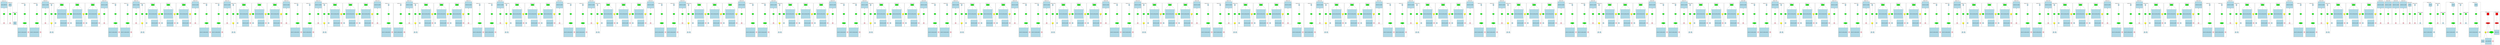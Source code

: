 strict graph "" {
	graph [bb="0,0,57536,1019",
		newrank=true
	];
	node [label="\N"];
	{
		graph [rank=same,
			rankdir=LR
		];
		rank2	[height=0.5,
			label="",
			pos="1.5,702.5",
			style=invis,
			width=0.013889];
		58	[fillcolor=green,
			height=0.5,
			label="=",
			pos="89.5,702.5",
			style="filled,bold",
			width=0.75];
		rank2 -- 58	[pos="2.1875,702.5 22.197,702.5 42.206,702.5 62.215,702.5",
			style=invis];
		76	[fillcolor=green,
			height=0.5,
			label="=",
			pos="222.5,702.5",
			style="filled,bold",
			width=0.75];
		58 -- 76	[pos="116.52,702.5 142.74,702.5 168.96,702.5 195.18,702.5",
			style=invis];
		85	[fillcolor=green,
			height=0.5,
			label="p--",
			pos="325.5,702.5",
			style="filled,bold",
			width=0.75];
		76 -- 85	[pos="249.86,702.5 266.01,702.5 282.16,702.5 298.32,702.5",
			style=invis];
		115	[fillcolor=green,
			height=0.5,
			label="=",
			pos="542.5,702.5",
			style="filled,bold",
			width=0.75];
		85 -- 115	[pos="352.62,702.5 406.89,702.5 461.16,702.5 515.43,702.5",
			style=invis];
		120	[fillcolor=green,
			height=0.5,
			label="=",
			pos="818.5,702.5",
			style="filled,bold",
			width=0.75];
		115 -- 120	[pos="569.72,702.5 643.58,702.5 717.43,702.5 791.29,702.5",
			style=invis];
		130	[fillcolor=green,
			height=0.5,
			label="-=",
			pos="1013.5,702.5",
			style="filled,bold",
			width=0.75];
		120 -- 130	[pos="845.54,702.5 892.45,702.5 939.36,702.5 986.27,702.5",
			style=invis];
		133	[fillcolor=green,
			height=0.5,
			label="=",
			pos="1154.5,702.5",
			style="filled,bold",
			width=0.75];
		130 -- 133	[pos="1040.8,702.5 1069.6,702.5 1098.5,702.5 1127.4,702.5",
			style=invis];
		138	[fillcolor=green,
			height=0.5,
			label="=",
			pos="1250.5,702.5",
			style="filled,bold",
			width=0.75];
		133 -- 138	[pos="1181.5,702.5 1195.4,702.5 1209.4,702.5 1223.3,702.5",
			style=invis];
		145	[fillcolor=green,
			height=0.5,
			label="=",
			pos="1616.5,702.5",
			style="filled,bold",
			width=0.75];
		138 -- 145	[pos="1251.4,720.86 1253.8,748.09 1262.8,798.19 1296.5,819 1322.2,834.89 1542.8,834.89 1568.5,819 1602.4,798.07 1612.3,748.02 1615.3,720.83",
			style=invis];
		152	[fillcolor=green,
			height=0.5,
			label="=",
			pos="1982.5,702.5",
			style="filled,bold",
			width=0.75];
		145 -- 152	[pos="1617.4,720.86 1619.8,748.09 1628.8,798.19 1662.5,819 1688.2,834.89 1908.8,834.89 1934.5,819 1968.4,798.07 1978.3,748.02 1981.3,720.83",
			style=invis];
		159	[fillcolor=green,
			height=0.5,
			label="+=",
			pos="2393.5,702.5",
			style="filled,bold",
			width=0.75];
		152 -- 159	[pos="1983.4,720.86 1985.8,748.09 1994.8,798.19 2028.5,819 2054.2,834.89 2273.3,832.11 2300.5,819 2343.4,798.35 2372.7,747.2 2385.8,720.06",
			style=invis];
		190	[fillcolor=green,
			height=0.5,
			label="=",
			pos="2642.5,702.5",
			style="filled,bold",
			width=0.75];
		159 -- 190	[pos="2420.7,702.5 2485.6,702.5 2550.4,702.5 2615.2,702.5",
			style=invis];
		195	[fillcolor=green,
			height=0.5,
			label="=",
			pos="2918.5,702.5",
			style="filled,bold",
			width=0.75];
		190 -- 195	[pos="2669.7,702.5 2743.6,702.5 2817.4,702.5 2891.3,702.5",
			style=invis];
		205	[fillcolor=green,
			height=0.5,
			label="-=",
			pos="3113.5,702.5",
			style="filled,bold",
			width=0.75];
		195 -- 205	[pos="2945.5,702.5 2992.5,702.5 3039.4,702.5 3086.3,702.5",
			style=invis];
		208	[fillcolor=green,
			height=0.5,
			label="=",
			pos="3254.5,702.5",
			style="filled,bold",
			width=0.75];
		205 -- 208	[pos="3140.8,702.5 3169.6,702.5 3198.5,702.5 3227.4,702.5",
			style=invis];
		213	[fillcolor=green,
			height=0.5,
			label="=",
			pos="3350.5,702.5",
			style="filled,bold",
			width=0.75];
		208 -- 213	[pos="3281.5,702.5 3295.4,702.5 3309.4,702.5 3323.3,702.5",
			style=invis];
		220	[fillcolor=green,
			height=0.5,
			label="=",
			pos="3716.5,702.5",
			style="filled,bold",
			width=0.75];
		213 -- 220	[pos="3351.4,720.86 3353.8,748.09 3362.8,798.19 3396.5,819 3422.2,834.89 3642.8,834.89 3668.5,819 3702.4,798.07 3712.3,748.02 3715.3,720.83",
			style=invis];
		227	[fillcolor=green,
			height=0.5,
			label="=",
			pos="4082.5,702.5",
			style="filled,bold",
			width=0.75];
		220 -- 227	[pos="3717.4,720.86 3719.8,748.09 3728.8,798.19 3762.5,819 3788.2,834.89 4008.8,834.89 4034.5,819 4068.4,798.07 4078.3,748.02 4081.3,720.83",
			style=invis];
		234	[fillcolor=green,
			height=0.5,
			label="+=",
			pos="4493.5,702.5",
			style="filled,bold",
			width=0.75];
		227 -- 234	[pos="4083.4,720.86 4085.8,748.09 4094.8,798.19 4128.5,819 4154.2,834.89 4373.3,832.11 4400.5,819 4443.4,798.35 4472.7,747.2 4485.8,720.06",
			style=invis];
		265	[fillcolor=green,
			height=0.5,
			label="=",
			pos="4742.5,702.5",
			style="filled,bold",
			width=0.75];
		234 -- 265	[pos="4520.7,702.5 4585.6,702.5 4650.4,702.5 4715.2,702.5",
			style=invis];
		270	[fillcolor=green,
			height=0.5,
			label="=",
			pos="5018.5,702.5",
			style="filled,bold",
			width=0.75];
		265 -- 270	[pos="4769.7,702.5 4843.6,702.5 4917.4,702.5 4991.3,702.5",
			style=invis];
		280	[fillcolor=green,
			height=0.5,
			label="-=",
			pos="5213.5,702.5",
			style="filled,bold",
			width=0.75];
		270 -- 280	[pos="5045.5,702.5 5092.5,702.5 5139.4,702.5 5186.3,702.5",
			style=invis];
		283	[fillcolor=green,
			height=0.5,
			label="=",
			pos="5354.5,702.5",
			style="filled,bold",
			width=0.75];
		280 -- 283	[pos="5240.8,702.5 5269.6,702.5 5298.5,702.5 5327.4,702.5",
			style=invis];
		288	[fillcolor=green,
			height=0.5,
			label="=",
			pos="5450.5,702.5",
			style="filled,bold",
			width=0.75];
		283 -- 288	[pos="5381.5,702.5 5395.4,702.5 5409.4,702.5 5423.3,702.5",
			style=invis];
		295	[fillcolor=green,
			height=0.5,
			label="=",
			pos="5816.5,702.5",
			style="filled,bold",
			width=0.75];
		288 -- 295	[pos="5451.4,720.86 5453.8,748.09 5462.8,798.19 5496.5,819 5522.2,834.89 5742.8,834.89 5768.5,819 5802.4,798.07 5812.3,748.02 5815.3,720.83",
			style=invis];
		302	[fillcolor=green,
			height=0.5,
			label="=",
			pos="6182.5,702.5",
			style="filled,bold",
			width=0.75];
		295 -- 302	[pos="5817.4,720.86 5819.8,748.09 5828.8,798.19 5862.5,819 5888.2,834.89 6108.8,834.89 6134.5,819 6168.4,798.07 6178.3,748.02 6181.3,720.83",
			style=invis];
		309	[fillcolor=green,
			height=0.5,
			label="+=",
			pos="6593.5,702.5",
			style="filled,bold",
			width=0.75];
		302 -- 309	[pos="6183.4,720.86 6185.8,748.09 6194.8,798.19 6228.5,819 6254.2,834.89 6473.3,832.11 6500.5,819 6543.4,798.35 6572.7,747.2 6585.8,720.06",
			style=invis];
		340	[fillcolor=green,
			height=0.5,
			label="=",
			pos="6842.5,702.5",
			style="filled,bold",
			width=0.75];
		309 -- 340	[pos="6620.7,702.5 6685.6,702.5 6750.4,702.5 6815.2,702.5",
			style=invis];
		345	[fillcolor=green,
			height=0.5,
			label="=",
			pos="7118.5,702.5",
			style="filled,bold",
			width=0.75];
		340 -- 345	[pos="6869.7,702.5 6943.6,702.5 7017.4,702.5 7091.3,702.5",
			style=invis];
		355	[fillcolor=green,
			height=0.5,
			label="-=",
			pos="7313.5,702.5",
			style="filled,bold",
			width=0.75];
		345 -- 355	[pos="7145.5,702.5 7192.5,702.5 7239.4,702.5 7286.3,702.5",
			style=invis];
		358	[fillcolor=green,
			height=0.5,
			label="=",
			pos="7454.5,702.5",
			style="filled,bold",
			width=0.75];
		355 -- 358	[pos="7340.8,702.5 7369.6,702.5 7398.5,702.5 7427.4,702.5",
			style=invis];
		363	[fillcolor=green,
			height=0.5,
			label="=",
			pos="7550.5,702.5",
			style="filled,bold",
			width=0.75];
		358 -- 363	[pos="7481.5,702.5 7495.4,702.5 7509.4,702.5 7523.3,702.5",
			style=invis];
		370	[fillcolor=green,
			height=0.5,
			label="=",
			pos="7916.5,702.5",
			style="filled,bold",
			width=0.75];
		363 -- 370	[pos="7551.4,720.86 7553.8,748.09 7562.8,798.19 7596.5,819 7622.2,834.89 7842.8,834.89 7868.5,819 7902.4,798.07 7912.3,748.02 7915.3,720.83",
			style=invis];
		377	[fillcolor=green,
			height=0.5,
			label="=",
			pos="8282.5,702.5",
			style="filled,bold",
			width=0.75];
		370 -- 377	[pos="7917.4,720.86 7919.8,748.09 7928.8,798.19 7962.5,819 7988.2,834.89 8208.8,834.89 8234.5,819 8268.4,798.07 8278.3,748.02 8281.3,720.83",
			style=invis];
		384	[fillcolor=green,
			height=0.5,
			label="+=",
			pos="8693.5,702.5",
			style="filled,bold",
			width=0.75];
		377 -- 384	[pos="8283.4,720.86 8285.8,748.09 8294.8,798.19 8328.5,819 8354.2,834.89 8573.3,832.11 8600.5,819 8643.4,798.35 8672.7,747.2 8685.8,720.06",
			style=invis];
		415	[fillcolor=green,
			height=0.5,
			label="=",
			pos="8942.5,702.5",
			style="filled,bold",
			width=0.75];
		384 -- 415	[pos="8720.7,702.5 8785.6,702.5 8850.4,702.5 8915.2,702.5",
			style=invis];
		420	[fillcolor=green,
			height=0.5,
			label="=",
			pos="9218.5,702.5",
			style="filled,bold",
			width=0.75];
		415 -- 420	[pos="8969.7,702.5 9043.6,702.5 9117.4,702.5 9191.3,702.5",
			style=invis];
		430	[fillcolor=green,
			height=0.5,
			label="-=",
			pos="9413.5,702.5",
			style="filled,bold",
			width=0.75];
		420 -- 430	[pos="9245.5,702.5 9292.5,702.5 9339.4,702.5 9386.3,702.5",
			style=invis];
		433	[fillcolor=green,
			height=0.5,
			label="=",
			pos="9554.5,702.5",
			style="filled,bold",
			width=0.75];
		430 -- 433	[pos="9440.8,702.5 9469.6,702.5 9498.5,702.5 9527.4,702.5",
			style=invis];
		438	[fillcolor=green,
			height=0.5,
			label="=",
			pos="9650.5,702.5",
			style="filled,bold",
			width=0.75];
		433 -- 438	[pos="9581.5,702.5 9595.4,702.5 9609.4,702.5 9623.3,702.5",
			style=invis];
		445	[fillcolor=green,
			height=0.5,
			label="=",
			pos="10016,702.5",
			style="filled,bold",
			width=0.75];
		438 -- 445	[pos="9651.4,720.86 9653.8,748.09 9662.8,798.19 9696.5,819 9722.2,834.89 9942.8,834.89 9968.5,819 10002,798.07 10012,748.02 10015,720.83",
			style=invis];
		452	[fillcolor=green,
			height=0.5,
			label="=",
			pos="10382,702.5",
			style="filled,bold",
			width=0.75];
		445 -- 452	[pos="10017,720.86 10020,748.09 10029,798.19 10062,819 10088,834.89 10309,834.89 10334,819 10368,798.07 10378,748.02 10381,720.83",
			style=invis];
		459	[fillcolor=green,
			height=0.5,
			label="+=",
			pos="10794,702.5",
			style="filled,bold",
			width=0.75];
		452 -- 459	[pos="10383,720.86 10386,748.09 10395,798.19 10428,819 10454,834.89 10673,832.11 10700,819 10743,798.35 10773,747.2 10786,720.06",
			style=invis];
		490	[fillcolor=green,
			height=0.5,
			label="=",
			pos="11042,702.5",
			style="filled,bold",
			width=0.75];
		459 -- 490	[pos="10821,702.5 10886,702.5 10950,702.5 11015,702.5",
			style=invis];
		495	[fillcolor=green,
			height=0.5,
			label="=",
			pos="11318,702.5",
			style="filled,bold",
			width=0.75];
		490 -- 495	[pos="11070,702.5 11144,702.5 11217,702.5 11291,702.5",
			style=invis];
		505	[fillcolor=green,
			height=0.5,
			label="-=",
			pos="11514,702.5",
			style="filled,bold",
			width=0.75];
		495 -- 505	[pos="11346,702.5 11392,702.5 11439,702.5 11486,702.5",
			style=invis];
		508	[fillcolor=green,
			height=0.5,
			label="=",
			pos="11654,702.5",
			style="filled,bold",
			width=0.75];
		505 -- 508	[pos="11541,702.5 11570,702.5 11599,702.5 11627,702.5",
			style=invis];
		513	[fillcolor=green,
			height=0.5,
			label="=",
			pos="11750,702.5",
			style="filled,bold",
			width=0.75];
		508 -- 513	[pos="11682,702.5 11695,702.5 11709,702.5 11723,702.5",
			style=invis];
		520	[fillcolor=green,
			height=0.5,
			label="=",
			pos="12116,702.5",
			style="filled,bold",
			width=0.75];
		513 -- 520	[pos="11751,720.86 11754,748.09 11763,798.19 11796,819 11822,834.89 12043,834.89 12068,819 12102,798.07 12112,748.02 12115,720.83",
			style=invis];
		527	[fillcolor=green,
			height=0.5,
			label="=",
			pos="12482,702.5",
			style="filled,bold",
			width=0.75];
		520 -- 527	[pos="12117,720.86 12120,748.09 12129,798.19 12162,819 12188,834.89 12409,834.89 12434,819 12468,798.07 12478,748.02 12481,720.83",
			style=invis];
		534	[fillcolor=green,
			height=0.5,
			label="+=",
			pos="12894,702.5",
			style="filled,bold",
			width=0.75];
		527 -- 534	[pos="12483,720.86 12486,748.09 12495,798.19 12528,819 12554,834.89 12773,832.11 12800,819 12843,798.35 12873,747.2 12886,720.06",
			style=invis];
		573	[fillcolor=green,
			height=0.5,
			label="=",
			pos="13142,702.5",
			style="filled,bold",
			width=0.75];
		534 -- 573	[pos="12921,702.5 12986,702.5 13050,702.5 13115,702.5",
			style=invis];
		578	[fillcolor=green,
			height=0.5,
			label="=",
			pos="13418,702.5",
			style="filled,bold",
			width=0.75];
		573 -- 578	[pos="13170,702.5 13244,702.5 13317,702.5 13391,702.5",
			style=invis];
		588	[fillcolor=green,
			height=0.5,
			label="-=",
			pos="13614,702.5",
			style="filled,bold",
			width=0.75];
		578 -- 588	[pos="13446,702.5 13492,702.5 13539,702.5 13586,702.5",
			style=invis];
		591	[fillcolor=green,
			height=0.5,
			label="=",
			pos="13754,702.5",
			style="filled,bold",
			width=0.75];
		588 -- 591	[pos="13641,702.5 13670,702.5 13699,702.5 13727,702.5",
			style=invis];
		596	[fillcolor=green,
			height=0.5,
			label="=",
			pos="13850,702.5",
			style="filled,bold",
			width=0.75];
		591 -- 596	[pos="13782,702.5 13795,702.5 13809,702.5 13823,702.5",
			style=invis];
		603	[fillcolor=green,
			height=0.5,
			label="=",
			pos="14216,702.5",
			style="filled,bold",
			width=0.75];
		596 -- 603	[pos="13851,720.86 13854,748.09 13863,798.19 13896,819 13922,834.89 14143,834.89 14168,819 14202,798.07 14212,748.02 14215,720.83",
			style=invis];
		610	[fillcolor=green,
			height=0.5,
			label="=",
			pos="14582,702.5",
			style="filled,bold",
			width=0.75];
		603 -- 610	[pos="14217,720.86 14220,748.09 14229,798.19 14262,819 14288,834.89 14509,834.89 14534,819 14568,798.07 14578,748.02 14581,720.83",
			style=invis];
		617	[fillcolor=green,
			height=0.5,
			label="+=",
			pos="14994,702.5",
			style="filled,bold",
			width=0.75];
		610 -- 617	[pos="14583,720.86 14586,748.09 14595,798.19 14628,819 14654,834.89 14873,832.11 14900,819 14943,798.35 14973,747.2 14986,720.06",
			style=invis];
		656	[fillcolor=green,
			height=0.5,
			label="=",
			pos="15242,702.5",
			style="filled,bold",
			width=0.75];
		617 -- 656	[pos="15021,702.5 15086,702.5 15150,702.5 15215,702.5",
			style=invis];
		661	[fillcolor=green,
			height=0.5,
			label="=",
			pos="15518,702.5",
			style="filled,bold",
			width=0.75];
		656 -- 661	[pos="15270,702.5 15344,702.5 15417,702.5 15491,702.5",
			style=invis];
		671	[fillcolor=green,
			height=0.5,
			label="-=",
			pos="15714,702.5",
			style="filled,bold",
			width=0.75];
		661 -- 671	[pos="15546,702.5 15592,702.5 15639,702.5 15686,702.5",
			style=invis];
		674	[fillcolor=green,
			height=0.5,
			label="=",
			pos="15854,702.5",
			style="filled,bold",
			width=0.75];
		671 -- 674	[pos="15741,702.5 15770,702.5 15799,702.5 15827,702.5",
			style=invis];
		679	[fillcolor=green,
			height=0.5,
			label="=",
			pos="15950,702.5",
			style="filled,bold",
			width=0.75];
		674 -- 679	[pos="15882,702.5 15895,702.5 15909,702.5 15923,702.5",
			style=invis];
		686	[fillcolor=green,
			height=0.5,
			label="=",
			pos="16316,702.5",
			style="filled,bold",
			width=0.75];
		679 -- 686	[pos="15951,720.86 15954,748.09 15963,798.19 15996,819 16022,834.89 16243,834.89 16268,819 16302,798.07 16312,748.02 16315,720.83",
			style=invis];
		693	[fillcolor=green,
			height=0.5,
			label="=",
			pos="16682,702.5",
			style="filled,bold",
			width=0.75];
		686 -- 693	[pos="16317,720.86 16320,748.09 16329,798.19 16362,819 16388,834.89 16609,834.89 16634,819 16668,798.07 16678,748.02 16681,720.83",
			style=invis];
		700	[fillcolor=green,
			height=0.5,
			label="+=",
			pos="17094,702.5",
			style="filled,bold",
			width=0.75];
		693 -- 700	[pos="16683,720.86 16686,748.09 16695,798.19 16728,819 16754,834.89 16973,832.11 17000,819 17043,798.35 17073,747.2 17086,720.06",
			style=invis];
		739	[fillcolor=green,
			height=0.5,
			label="=",
			pos="17342,702.5",
			style="filled,bold",
			width=0.75];
		700 -- 739	[pos="17121,702.5 17186,702.5 17250,702.5 17315,702.5",
			style=invis];
		744	[fillcolor=green,
			height=0.5,
			label="=",
			pos="17618,702.5",
			style="filled,bold",
			width=0.75];
		739 -- 744	[pos="17370,702.5 17444,702.5 17517,702.5 17591,702.5",
			style=invis];
		754	[fillcolor=green,
			height=0.5,
			label="-=",
			pos="17814,702.5",
			style="filled,bold",
			width=0.75];
		744 -- 754	[pos="17646,702.5 17692,702.5 17739,702.5 17786,702.5",
			style=invis];
		757	[fillcolor=green,
			height=0.5,
			label="=",
			pos="17954,702.5",
			style="filled,bold",
			width=0.75];
		754 -- 757	[pos="17841,702.5 17870,702.5 17899,702.5 17927,702.5",
			style=invis];
		762	[fillcolor=green,
			height=0.5,
			label="=",
			pos="18050,702.5",
			style="filled,bold",
			width=0.75];
		757 -- 762	[pos="17982,702.5 17995,702.5 18009,702.5 18023,702.5",
			style=invis];
		769	[fillcolor=green,
			height=0.5,
			label="=",
			pos="18416,702.5",
			style="filled,bold",
			width=0.75];
		762 -- 769	[pos="18051,720.86 18054,748.09 18063,798.19 18096,819 18122,834.89 18343,834.89 18368,819 18402,798.07 18412,748.02 18415,720.83",
			style=invis];
		776	[fillcolor=green,
			height=0.5,
			label="=",
			pos="18782,702.5",
			style="filled,bold",
			width=0.75];
		769 -- 776	[pos="18417,720.86 18420,748.09 18429,798.19 18462,819 18488,834.89 18709,834.89 18734,819 18768,798.07 18778,748.02 18781,720.83",
			style=invis];
		783	[fillcolor=green,
			height=0.5,
			label="+=",
			pos="19194,702.5",
			style="filled,bold",
			width=0.75];
		776 -- 783	[pos="18783,720.86 18786,748.09 18795,798.19 18828,819 18854,834.89 19073,832.11 19100,819 19143,798.35 19173,747.2 19186,720.06",
			style=invis];
		822	[fillcolor=green,
			height=0.5,
			label="=",
			pos="19442,702.5",
			style="filled,bold",
			width=0.75];
		783 -- 822	[pos="19221,702.5 19286,702.5 19350,702.5 19415,702.5",
			style=invis];
		827	[fillcolor=green,
			height=0.5,
			label="=",
			pos="19718,702.5",
			style="filled,bold",
			width=0.75];
		822 -- 827	[pos="19470,702.5 19544,702.5 19617,702.5 19691,702.5",
			style=invis];
		837	[fillcolor=green,
			height=0.5,
			label="-=",
			pos="19914,702.5",
			style="filled,bold",
			width=0.75];
		827 -- 837	[pos="19746,702.5 19792,702.5 19839,702.5 19886,702.5",
			style=invis];
		840	[fillcolor=green,
			height=0.5,
			label="=",
			pos="20054,702.5",
			style="filled,bold",
			width=0.75];
		837 -- 840	[pos="19941,702.5 19970,702.5 19999,702.5 20027,702.5",
			style=invis];
		845	[fillcolor=green,
			height=0.5,
			label="=",
			pos="20150,702.5",
			style="filled,bold",
			width=0.75];
		840 -- 845	[pos="20082,702.5 20095,702.5 20109,702.5 20123,702.5",
			style=invis];
		852	[fillcolor=green,
			height=0.5,
			label="=",
			pos="20516,702.5",
			style="filled,bold",
			width=0.75];
		845 -- 852	[pos="20151,720.86 20154,748.09 20163,798.19 20196,819 20222,834.89 20443,834.89 20468,819 20502,798.07 20512,748.02 20515,720.83",
			style=invis];
		859	[fillcolor=green,
			height=0.5,
			label="=",
			pos="20882,702.5",
			style="filled,bold",
			width=0.75];
		852 -- 859	[pos="20517,720.86 20520,748.09 20529,798.19 20562,819 20588,834.89 20809,834.89 20834,819 20868,798.07 20878,748.02 20881,720.83",
			style=invis];
		866	[fillcolor=green,
			height=0.5,
			label="+=",
			pos="21294,702.5",
			style="filled,bold",
			width=0.75];
		859 -- 866	[pos="20883,720.86 20886,748.09 20895,798.19 20928,819 20954,834.89 21173,832.11 21200,819 21243,798.35 21273,747.2 21286,720.06",
			style=invis];
		905	[fillcolor=green,
			height=0.5,
			label="=",
			pos="21542,702.5",
			style="filled,bold",
			width=0.75];
		866 -- 905	[pos="21321,702.5 21386,702.5 21450,702.5 21515,702.5",
			style=invis];
		910	[fillcolor=green,
			height=0.5,
			label="=",
			pos="21818,702.5",
			style="filled,bold",
			width=0.75];
		905 -- 910	[pos="21570,702.5 21644,702.5 21717,702.5 21791,702.5",
			style=invis];
		920	[fillcolor=green,
			height=0.5,
			label="-=",
			pos="22014,702.5",
			style="filled,bold",
			width=0.75];
		910 -- 920	[pos="21846,702.5 21892,702.5 21939,702.5 21986,702.5",
			style=invis];
		923	[fillcolor=green,
			height=0.5,
			label="=",
			pos="22154,702.5",
			style="filled,bold",
			width=0.75];
		920 -- 923	[pos="22041,702.5 22070,702.5 22099,702.5 22127,702.5",
			style=invis];
		928	[fillcolor=green,
			height=0.5,
			label="=",
			pos="22250,702.5",
			style="filled,bold",
			width=0.75];
		923 -- 928	[pos="22182,702.5 22195,702.5 22209,702.5 22223,702.5",
			style=invis];
		935	[fillcolor=green,
			height=0.5,
			label="=",
			pos="22616,702.5",
			style="filled,bold",
			width=0.75];
		928 -- 935	[pos="22251,720.86 22254,748.09 22263,798.19 22296,819 22322,834.89 22543,834.89 22568,819 22602,798.07 22612,748.02 22615,720.83",
			style=invis];
		942	[fillcolor=green,
			height=0.5,
			label="=",
			pos="22982,702.5",
			style="filled,bold",
			width=0.75];
		935 -- 942	[pos="22617,720.86 22620,748.09 22629,798.19 22662,819 22688,834.89 22909,834.89 22934,819 22968,798.07 22978,748.02 22981,720.83",
			style=invis];
		949	[fillcolor=green,
			height=0.5,
			label="+=",
			pos="23394,702.5",
			style="filled,bold",
			width=0.75];
		942 -- 949	[pos="22983,720.86 22986,748.09 22995,798.19 23028,819 23054,834.89 23273,832.11 23300,819 23343,798.35 23373,747.2 23386,720.06",
			style=invis];
		988	[fillcolor=green,
			height=0.5,
			label="=",
			pos="23642,702.5",
			style="filled,bold",
			width=0.75];
		949 -- 988	[pos="23421,702.5 23486,702.5 23550,702.5 23615,702.5",
			style=invis];
		993	[fillcolor=green,
			height=0.5,
			label="=",
			pos="23918,702.5",
			style="filled,bold",
			width=0.75];
		988 -- 993	[pos="23670,702.5 23744,702.5 23817,702.5 23891,702.5",
			style=invis];
		1003	[fillcolor=green,
			height=0.5,
			label="-=",
			pos="24114,702.5",
			style="filled,bold",
			width=0.75];
		993 -- 1003	[pos="23946,702.5 23992,702.5 24039,702.5 24086,702.5",
			style=invis];
		1006	[fillcolor=green,
			height=0.5,
			label="=",
			pos="24254,702.5",
			style="filled,bold",
			width=0.75];
		1003 -- 1006	[pos="24141,702.5 24170,702.5 24199,702.5 24227,702.5",
			style=invis];
		1011	[fillcolor=green,
			height=0.5,
			label="=",
			pos="24350,702.5",
			style="filled,bold",
			width=0.75];
		1006 -- 1011	[pos="24282,702.5 24295,702.5 24309,702.5 24323,702.5",
			style=invis];
		1018	[fillcolor=green,
			height=0.5,
			label="=",
			pos="24716,702.5",
			style="filled,bold",
			width=0.75];
		1011 -- 1018	[pos="24351,720.86 24354,748.09 24363,798.19 24396,819 24422,834.89 24643,834.89 24668,819 24702,798.07 24712,748.02 24715,720.83",
			style=invis];
		1025	[fillcolor=green,
			height=0.5,
			label="=",
			pos="25082,702.5",
			style="filled,bold",
			width=0.75];
		1018 -- 1025	[pos="24717,720.86 24720,748.09 24729,798.19 24762,819 24788,834.89 25009,834.89 25034,819 25068,798.07 25078,748.02 25081,720.83",
			style=invis];
		1032	[fillcolor=green,
			height=0.5,
			label="+=",
			pos="25494,702.5",
			style="filled,bold",
			width=0.75];
		1025 -- 1032	[pos="25083,720.86 25086,748.09 25095,798.19 25128,819 25154,834.89 25373,832.11 25400,819 25443,798.35 25473,747.2 25486,720.06",
			style=invis];
		1071	[fillcolor=green,
			height=0.5,
			label="=",
			pos="25742,702.5",
			style="filled,bold",
			width=0.75];
		1032 -- 1071	[pos="25521,702.5 25586,702.5 25650,702.5 25715,702.5",
			style=invis];
		1076	[fillcolor=green,
			height=0.5,
			label="=",
			pos="26018,702.5",
			style="filled,bold",
			width=0.75];
		1071 -- 1076	[pos="25770,702.5 25844,702.5 25917,702.5 25991,702.5",
			style=invis];
		1086	[fillcolor=green,
			height=0.5,
			label="-=",
			pos="26214,702.5",
			style="filled,bold",
			width=0.75];
		1076 -- 1086	[pos="26046,702.5 26092,702.5 26139,702.5 26186,702.5",
			style=invis];
		1089	[fillcolor=green,
			height=0.5,
			label="=",
			pos="26354,702.5",
			style="filled,bold",
			width=0.75];
		1086 -- 1089	[pos="26241,702.5 26270,702.5 26299,702.5 26327,702.5",
			style=invis];
		1094	[fillcolor=green,
			height=0.5,
			label="=",
			pos="26450,702.5",
			style="filled,bold",
			width=0.75];
		1089 -- 1094	[pos="26382,702.5 26395,702.5 26409,702.5 26423,702.5",
			style=invis];
		1101	[fillcolor=green,
			height=0.5,
			label="=",
			pos="26816,702.5",
			style="filled,bold",
			width=0.75];
		1094 -- 1101	[pos="26451,720.86 26454,748.09 26463,798.19 26496,819 26522,834.89 26743,834.89 26768,819 26802,798.07 26812,748.02 26815,720.83",
			style=invis];
		1108	[fillcolor=green,
			height=0.5,
			label="=",
			pos="27182,702.5",
			style="filled,bold",
			width=0.75];
		1101 -- 1108	[pos="26817,720.86 26820,748.09 26829,798.19 26862,819 26888,834.89 27109,834.89 27134,819 27168,798.07 27178,748.02 27181,720.83",
			style=invis];
		1115	[fillcolor=green,
			height=0.5,
			label="+=",
			pos="27594,702.5",
			style="filled,bold",
			width=0.75];
		1108 -- 1115	[pos="27183,720.86 27186,748.09 27195,798.19 27228,819 27254,834.89 27473,832.11 27500,819 27543,798.35 27573,747.2 27586,720.06",
			style=invis];
		1154	[fillcolor=green,
			height=0.5,
			label="=",
			pos="27842,702.5",
			style="filled,bold",
			width=0.75];
		1115 -- 1154	[pos="27621,702.5 27686,702.5 27750,702.5 27815,702.5",
			style=invis];
		1159	[fillcolor=green,
			height=0.5,
			label="=",
			pos="28118,702.5",
			style="filled,bold",
			width=0.75];
		1154 -- 1159	[pos="27870,702.5 27944,702.5 28017,702.5 28091,702.5",
			style=invis];
		1169	[fillcolor=green,
			height=0.5,
			label="-=",
			pos="28314,702.5",
			style="filled,bold",
			width=0.75];
		1159 -- 1169	[pos="28146,702.5 28192,702.5 28239,702.5 28286,702.5",
			style=invis];
		1172	[fillcolor=green,
			height=0.5,
			label="=",
			pos="28454,702.5",
			style="filled,bold",
			width=0.75];
		1169 -- 1172	[pos="28341,702.5 28370,702.5 28399,702.5 28427,702.5",
			style=invis];
		1177	[fillcolor=green,
			height=0.5,
			label="=",
			pos="28550,702.5",
			style="filled,bold",
			width=0.75];
		1172 -- 1177	[pos="28482,702.5 28495,702.5 28509,702.5 28523,702.5",
			style=invis];
		1184	[fillcolor=green,
			height=0.5,
			label="=",
			pos="28916,702.5",
			style="filled,bold",
			width=0.75];
		1177 -- 1184	[pos="28551,720.86 28554,748.09 28563,798.19 28596,819 28622,834.89 28843,834.89 28868,819 28902,798.07 28912,748.02 28915,720.83",
			style=invis];
		1191	[fillcolor=green,
			height=0.5,
			label="=",
			pos="29282,702.5",
			style="filled,bold",
			width=0.75];
		1184 -- 1191	[pos="28917,720.86 28920,748.09 28929,798.19 28962,819 28988,834.89 29209,834.89 29234,819 29268,798.07 29278,748.02 29281,720.83",
			style=invis];
		1198	[fillcolor=green,
			height=0.5,
			label="+=",
			pos="29694,702.5",
			style="filled,bold",
			width=0.75];
		1191 -- 1198	[pos="29283,720.86 29286,748.09 29295,798.19 29328,819 29354,834.89 29573,832.11 29600,819 29643,798.35 29673,747.2 29686,720.06",
			style=invis];
		1237	[fillcolor=green,
			height=0.5,
			label="=",
			pos="29942,702.5",
			style="filled,bold",
			width=0.75];
		1198 -- 1237	[pos="29721,702.5 29786,702.5 29850,702.5 29915,702.5",
			style=invis];
		1242	[fillcolor=green,
			height=0.5,
			label="=",
			pos="30218,702.5",
			style="filled,bold",
			width=0.75];
		1237 -- 1242	[pos="29970,702.5 30044,702.5 30117,702.5 30191,702.5",
			style=invis];
		1252	[fillcolor=green,
			height=0.5,
			label="-=",
			pos="30414,702.5",
			style="filled,bold",
			width=0.75];
		1242 -- 1252	[pos="30246,702.5 30292,702.5 30339,702.5 30386,702.5",
			style=invis];
		1255	[fillcolor=green,
			height=0.5,
			label="=",
			pos="30554,702.5",
			style="filled,bold",
			width=0.75];
		1252 -- 1255	[pos="30441,702.5 30470,702.5 30499,702.5 30527,702.5",
			style=invis];
		1260	[fillcolor=green,
			height=0.5,
			label="=",
			pos="30650,702.5",
			style="filled,bold",
			width=0.75];
		1255 -- 1260	[pos="30582,702.5 30595,702.5 30609,702.5 30623,702.5",
			style=invis];
		1267	[fillcolor=green,
			height=0.5,
			label="=",
			pos="31016,702.5",
			style="filled,bold",
			width=0.75];
		1260 -- 1267	[pos="30651,720.86 30654,748.09 30663,798.19 30696,819 30722,834.89 30943,834.89 30968,819 31002,798.07 31012,748.02 31015,720.83",
			style=invis];
		1274	[fillcolor=green,
			height=0.5,
			label="=",
			pos="31382,702.5",
			style="filled,bold",
			width=0.75];
		1267 -- 1274	[pos="31017,720.86 31020,748.09 31029,798.19 31062,819 31088,834.89 31309,834.89 31334,819 31368,798.07 31378,748.02 31381,720.83",
			style=invis];
		1281	[fillcolor=green,
			height=0.5,
			label="+=",
			pos="31794,702.5",
			style="filled,bold",
			width=0.75];
		1274 -- 1281	[pos="31383,720.86 31386,748.09 31395,798.19 31428,819 31454,834.89 31673,832.11 31700,819 31743,798.35 31773,747.2 31786,720.06",
			style=invis];
		1320	[fillcolor=green,
			height=0.5,
			label="=",
			pos="32042,702.5",
			style="filled,bold",
			width=0.75];
		1281 -- 1320	[pos="31821,702.5 31886,702.5 31950,702.5 32015,702.5",
			style=invis];
		1325	[fillcolor=green,
			height=0.5,
			label="=",
			pos="32318,702.5",
			style="filled,bold",
			width=0.75];
		1320 -- 1325	[pos="32070,702.5 32144,702.5 32217,702.5 32291,702.5",
			style=invis];
		1335	[fillcolor=green,
			height=0.5,
			label="-=",
			pos="32514,702.5",
			style="filled,bold",
			width=0.75];
		1325 -- 1335	[pos="32346,702.5 32392,702.5 32439,702.5 32486,702.5",
			style=invis];
		1338	[fillcolor=green,
			height=0.5,
			label="=",
			pos="32654,702.5",
			style="filled,bold",
			width=0.75];
		1335 -- 1338	[pos="32541,702.5 32570,702.5 32599,702.5 32627,702.5",
			style=invis];
		1343	[fillcolor=green,
			height=0.5,
			label="=",
			pos="32750,702.5",
			style="filled,bold",
			width=0.75];
		1338 -- 1343	[pos="32682,702.5 32695,702.5 32709,702.5 32723,702.5",
			style=invis];
		1350	[fillcolor=green,
			height=0.5,
			label="=",
			pos="33116,702.5",
			style="filled,bold",
			width=0.75];
		1343 -- 1350	[pos="32751,720.86 32754,748.09 32763,798.19 32796,819 32822,834.89 33043,834.89 33068,819 33102,798.07 33112,748.02 33115,720.83",
			style=invis];
		1357	[fillcolor=green,
			height=0.5,
			label="=",
			pos="33482,702.5",
			style="filled,bold",
			width=0.75];
		1350 -- 1357	[pos="33117,720.86 33120,748.09 33129,798.19 33162,819 33188,834.89 33409,834.89 33434,819 33468,798.07 33478,748.02 33481,720.83",
			style=invis];
		1364	[fillcolor=green,
			height=0.5,
			label="+=",
			pos="33894,702.5",
			style="filled,bold",
			width=0.75];
		1357 -- 1364	[pos="33483,720.86 33486,748.09 33495,798.19 33528,819 33554,834.89 33773,832.11 33800,819 33843,798.35 33873,747.2 33886,720.06",
			style=invis];
		1403	[fillcolor=green,
			height=0.5,
			label="=",
			pos="34142,702.5",
			style="filled,bold",
			width=0.75];
		1364 -- 1403	[pos="33921,702.5 33986,702.5 34050,702.5 34115,702.5",
			style=invis];
		1408	[fillcolor=green,
			height=0.5,
			label="=",
			pos="34418,702.5",
			style="filled,bold",
			width=0.75];
		1403 -- 1408	[pos="34170,702.5 34244,702.5 34317,702.5 34391,702.5",
			style=invis];
		1418	[fillcolor=green,
			height=0.5,
			label="-=",
			pos="34614,702.5",
			style="filled,bold",
			width=0.75];
		1408 -- 1418	[pos="34446,702.5 34492,702.5 34539,702.5 34586,702.5",
			style=invis];
		1421	[fillcolor=green,
			height=0.5,
			label="=",
			pos="34754,702.5",
			style="filled,bold",
			width=0.75];
		1418 -- 1421	[pos="34641,702.5 34670,702.5 34699,702.5 34727,702.5",
			style=invis];
		1426	[fillcolor=green,
			height=0.5,
			label="=",
			pos="34850,702.5",
			style="filled,bold",
			width=0.75];
		1421 -- 1426	[pos="34782,702.5 34795,702.5 34809,702.5 34823,702.5",
			style=invis];
		1433	[fillcolor=green,
			height=0.5,
			label="=",
			pos="35216,702.5",
			style="filled,bold",
			width=0.75];
		1426 -- 1433	[pos="34851,720.86 34854,748.09 34863,798.19 34896,819 34922,834.89 35143,834.89 35168,819 35202,798.07 35212,748.02 35215,720.83",
			style=invis];
		1440	[fillcolor=green,
			height=0.5,
			label="=",
			pos="35582,702.5",
			style="filled,bold",
			width=0.75];
		1433 -- 1440	[pos="35217,720.86 35220,748.09 35229,798.19 35262,819 35288,834.89 35509,834.89 35534,819 35568,798.07 35578,748.02 35581,720.83",
			style=invis];
		1447	[fillcolor=green,
			height=0.5,
			label="+=",
			pos="35994,702.5",
			style="filled,bold",
			width=0.75];
		1440 -- 1447	[pos="35583,720.86 35586,748.09 35595,798.19 35628,819 35654,834.89 35873,832.11 35900,819 35943,798.35 35973,747.2 35986,720.06",
			style=invis];
		1486	[fillcolor=green,
			height=0.5,
			label="=",
			pos="36242,702.5",
			style="filled,bold",
			width=0.75];
		1447 -- 1486	[pos="36021,702.5 36086,702.5 36150,702.5 36215,702.5",
			style=invis];
		1491	[fillcolor=green,
			height=0.5,
			label="=",
			pos="36518,702.5",
			style="filled,bold",
			width=0.75];
		1486 -- 1491	[pos="36270,702.5 36344,702.5 36417,702.5 36491,702.5",
			style=invis];
		1501	[fillcolor=green,
			height=0.5,
			label="-=",
			pos="36714,702.5",
			style="filled,bold",
			width=0.75];
		1491 -- 1501	[pos="36546,702.5 36592,702.5 36639,702.5 36686,702.5",
			style=invis];
		1504	[fillcolor=green,
			height=0.5,
			label="=",
			pos="36854,702.5",
			style="filled,bold",
			width=0.75];
		1501 -- 1504	[pos="36741,702.5 36770,702.5 36799,702.5 36827,702.5",
			style=invis];
		1509	[fillcolor=green,
			height=0.5,
			label="=",
			pos="36950,702.5",
			style="filled,bold",
			width=0.75];
		1504 -- 1509	[pos="36882,702.5 36895,702.5 36909,702.5 36923,702.5",
			style=invis];
		1516	[fillcolor=green,
			height=0.5,
			label="=",
			pos="37316,702.5",
			style="filled,bold",
			width=0.75];
		1509 -- 1516	[pos="36951,720.86 36954,748.09 36963,798.19 36996,819 37022,834.89 37243,834.89 37268,819 37302,798.07 37312,748.02 37315,720.83",
			style=invis];
		1523	[fillcolor=green,
			height=0.5,
			label="=",
			pos="37682,702.5",
			style="filled,bold",
			width=0.75];
		1516 -- 1523	[pos="37317,720.86 37320,748.09 37329,798.19 37362,819 37388,834.89 37609,834.89 37634,819 37668,798.07 37678,748.02 37681,720.83",
			style=invis];
		1530	[fillcolor=green,
			height=0.5,
			label="+=",
			pos="38094,702.5",
			style="filled,bold",
			width=0.75];
		1523 -- 1530	[pos="37683,720.86 37686,748.09 37695,798.19 37728,819 37754,834.89 37973,832.11 38000,819 38043,798.35 38073,747.2 38086,720.06",
			style=invis];
		1569	[fillcolor=green,
			height=0.5,
			label="=",
			pos="38342,702.5",
			style="filled,bold",
			width=0.75];
		1530 -- 1569	[pos="38121,702.5 38186,702.5 38250,702.5 38315,702.5",
			style=invis];
		1574	[fillcolor=green,
			height=0.5,
			label="=",
			pos="38618,702.5",
			style="filled,bold",
			width=0.75];
		1569 -- 1574	[pos="38370,702.5 38444,702.5 38517,702.5 38591,702.5",
			style=invis];
		1584	[fillcolor=green,
			height=0.5,
			label="-=",
			pos="38814,702.5",
			style="filled,bold",
			width=0.75];
		1574 -- 1584	[pos="38646,702.5 38692,702.5 38739,702.5 38786,702.5",
			style=invis];
		1587	[fillcolor=green,
			height=0.5,
			label="=",
			pos="38954,702.5",
			style="filled,bold",
			width=0.75];
		1584 -- 1587	[pos="38841,702.5 38870,702.5 38899,702.5 38927,702.5",
			style=invis];
		1592	[fillcolor=green,
			height=0.5,
			label="=",
			pos="39050,702.5",
			style="filled,bold",
			width=0.75];
		1587 -- 1592	[pos="38982,702.5 38995,702.5 39009,702.5 39023,702.5",
			style=invis];
		1599	[fillcolor=green,
			height=0.5,
			label="=",
			pos="39416,702.5",
			style="filled,bold",
			width=0.75];
		1592 -- 1599	[pos="39051,720.86 39054,748.09 39063,798.19 39096,819 39122,834.89 39343,834.89 39368,819 39402,798.07 39412,748.02 39415,720.83",
			style=invis];
		1606	[fillcolor=green,
			height=0.5,
			label="=",
			pos="39782,702.5",
			style="filled,bold",
			width=0.75];
		1599 -- 1606	[pos="39417,720.86 39420,748.09 39429,798.19 39462,819 39488,834.89 39709,834.89 39734,819 39768,798.07 39778,748.02 39781,720.83",
			style=invis];
		1613	[fillcolor=green,
			height=0.5,
			label="+=",
			pos="40194,702.5",
			style="filled,bold",
			width=0.75];
		1606 -- 1613	[pos="39783,720.86 39786,748.09 39795,798.19 39828,819 39854,834.89 40073,832.11 40100,819 40143,798.35 40173,747.2 40186,720.06",
			style=invis];
		1652	[fillcolor=green,
			height=0.5,
			label="=",
			pos="40442,702.5",
			style="filled,bold",
			width=0.75];
		1613 -- 1652	[pos="40221,702.5 40286,702.5 40350,702.5 40415,702.5",
			style=invis];
		1657	[fillcolor=green,
			height=0.5,
			label="=",
			pos="40718,702.5",
			style="filled,bold",
			width=0.75];
		1652 -- 1657	[pos="40470,702.5 40544,702.5 40617,702.5 40691,702.5",
			style=invis];
		1667	[fillcolor=green,
			height=0.5,
			label="-=",
			pos="40914,702.5",
			style="filled,bold",
			width=0.75];
		1657 -- 1667	[pos="40746,702.5 40792,702.5 40839,702.5 40886,702.5",
			style=invis];
		1670	[fillcolor=green,
			height=0.5,
			label="=",
			pos="41054,702.5",
			style="filled,bold",
			width=0.75];
		1667 -- 1670	[pos="40941,702.5 40970,702.5 40999,702.5 41027,702.5",
			style=invis];
		1675	[fillcolor=green,
			height=0.5,
			label="=",
			pos="41150,702.5",
			style="filled,bold",
			width=0.75];
		1670 -- 1675	[pos="41082,702.5 41095,702.5 41109,702.5 41123,702.5",
			style=invis];
		1682	[fillcolor=green,
			height=0.5,
			label="=",
			pos="41516,702.5",
			style="filled,bold",
			width=0.75];
		1675 -- 1682	[pos="41151,720.86 41154,748.09 41163,798.19 41196,819 41222,834.89 41443,834.89 41468,819 41502,798.07 41512,748.02 41515,720.83",
			style=invis];
		1689	[fillcolor=green,
			height=0.5,
			label="=",
			pos="41882,702.5",
			style="filled,bold",
			width=0.75];
		1682 -- 1689	[pos="41517,720.86 41520,748.09 41529,798.19 41562,819 41588,834.89 41809,834.89 41834,819 41868,798.07 41878,748.02 41881,720.83",
			style=invis];
		1696	[fillcolor=green,
			height=0.5,
			label="+=",
			pos="42294,702.5",
			style="filled,bold",
			width=0.75];
		1689 -- 1696	[pos="41883,720.86 41886,748.09 41895,798.19 41928,819 41954,834.89 42173,832.11 42200,819 42243,798.35 42273,747.2 42286,720.06",
			style=invis];
		1735	[fillcolor=green,
			height=0.5,
			label="=",
			pos="42542,702.5",
			style="filled,bold",
			width=0.75];
		1696 -- 1735	[pos="42321,702.5 42386,702.5 42450,702.5 42515,702.5",
			style=invis];
		1740	[fillcolor=green,
			height=0.5,
			label="=",
			pos="42818,702.5",
			style="filled,bold",
			width=0.75];
		1735 -- 1740	[pos="42570,702.5 42644,702.5 42717,702.5 42791,702.5",
			style=invis];
		1750	[fillcolor=green,
			height=0.5,
			label="-=",
			pos="43014,702.5",
			style="filled,bold",
			width=0.75];
		1740 -- 1750	[pos="42846,702.5 42892,702.5 42939,702.5 42986,702.5",
			style=invis];
		1753	[fillcolor=green,
			height=0.5,
			label="=",
			pos="43154,702.5",
			style="filled,bold",
			width=0.75];
		1750 -- 1753	[pos="43041,702.5 43070,702.5 43099,702.5 43127,702.5",
			style=invis];
		1758	[fillcolor=green,
			height=0.5,
			label="=",
			pos="43250,702.5",
			style="filled,bold",
			width=0.75];
		1753 -- 1758	[pos="43182,702.5 43195,702.5 43209,702.5 43223,702.5",
			style=invis];
		1765	[fillcolor=green,
			height=0.5,
			label="=",
			pos="43616,702.5",
			style="filled,bold",
			width=0.75];
		1758 -- 1765	[pos="43251,720.86 43254,748.09 43263,798.19 43296,819 43322,834.89 43543,834.89 43568,819 43602,798.07 43612,748.02 43615,720.83",
			style=invis];
		1772	[fillcolor=green,
			height=0.5,
			label="=",
			pos="43982,702.5",
			style="filled,bold",
			width=0.75];
		1765 -- 1772	[pos="43617,720.86 43620,748.09 43629,798.19 43662,819 43688,834.89 43909,834.89 43934,819 43968,798.07 43978,748.02 43981,720.83",
			style=invis];
		1779	[fillcolor=green,
			height=0.5,
			label="+=",
			pos="44394,702.5",
			style="filled,bold",
			width=0.75];
		1772 -- 1779	[pos="43983,720.86 43986,748.09 43995,798.19 44028,819 44054,834.89 44273,832.11 44300,819 44343,798.35 44373,747.2 44386,720.06",
			style=invis];
		1818	[fillcolor=green,
			height=0.5,
			label="=",
			pos="44642,702.5",
			style="filled,bold",
			width=0.75];
		1779 -- 1818	[pos="44421,702.5 44486,702.5 44550,702.5 44615,702.5",
			style=invis];
		1823	[fillcolor=green,
			height=0.5,
			label="=",
			pos="44918,702.5",
			style="filled,bold",
			width=0.75];
		1818 -- 1823	[pos="44670,702.5 44744,702.5 44817,702.5 44891,702.5",
			style=invis];
		1833	[fillcolor=green,
			height=0.5,
			label="-=",
			pos="45114,702.5",
			style="filled,bold",
			width=0.75];
		1823 -- 1833	[pos="44946,702.5 44992,702.5 45039,702.5 45086,702.5",
			style=invis];
		1836	[fillcolor=green,
			height=0.5,
			label="=",
			pos="45254,702.5",
			style="filled,bold",
			width=0.75];
		1833 -- 1836	[pos="45141,702.5 45170,702.5 45199,702.5 45227,702.5",
			style=invis];
		1841	[fillcolor=green,
			height=0.5,
			label="=",
			pos="45350,702.5",
			style="filled,bold",
			width=0.75];
		1836 -- 1841	[pos="45282,702.5 45295,702.5 45309,702.5 45323,702.5",
			style=invis];
		1848	[fillcolor=green,
			height=0.5,
			label="=",
			pos="45716,702.5",
			style="filled,bold",
			width=0.75];
		1841 -- 1848	[pos="45351,720.86 45354,748.09 45363,798.19 45396,819 45422,834.89 45643,834.89 45668,819 45702,798.07 45712,748.02 45715,720.83",
			style=invis];
		1855	[fillcolor=green,
			height=0.5,
			label="=",
			pos="46082,702.5",
			style="filled,bold",
			width=0.75];
		1848 -- 1855	[pos="45717,720.86 45720,748.09 45729,798.19 45762,819 45788,834.89 46009,834.89 46034,819 46068,798.07 46078,748.02 46081,720.83",
			style=invis];
		1862	[fillcolor=green,
			height=0.5,
			label="+=",
			pos="46494,702.5",
			style="filled,bold",
			width=0.75];
		1855 -- 1862	[pos="46083,720.86 46086,748.09 46095,798.19 46128,819 46154,834.89 46373,832.11 46400,819 46443,798.35 46473,747.2 46486,720.06",
			style=invis];
		1901	[fillcolor=green,
			height=0.5,
			label="=",
			pos="46742,702.5",
			style="filled,bold",
			width=0.75];
		1862 -- 1901	[pos="46521,702.5 46586,702.5 46650,702.5 46715,702.5",
			style=invis];
		1906	[fillcolor=green,
			height=0.5,
			label="=",
			pos="47018,702.5",
			style="filled,bold",
			width=0.75];
		1901 -- 1906	[pos="46770,702.5 46844,702.5 46917,702.5 46991,702.5",
			style=invis];
		1916	[fillcolor=green,
			height=0.5,
			label="-=",
			pos="47214,702.5",
			style="filled,bold",
			width=0.75];
		1906 -- 1916	[pos="47046,702.5 47092,702.5 47139,702.5 47186,702.5",
			style=invis];
		1919	[fillcolor=green,
			height=0.5,
			label="=",
			pos="47354,702.5",
			style="filled,bold",
			width=0.75];
		1916 -- 1919	[pos="47241,702.5 47270,702.5 47299,702.5 47327,702.5",
			style=invis];
		1924	[fillcolor=green,
			height=0.5,
			label="=",
			pos="47450,702.5",
			style="filled,bold",
			width=0.75];
		1919 -- 1924	[pos="47382,702.5 47395,702.5 47409,702.5 47423,702.5",
			style=invis];
		1931	[fillcolor=green,
			height=0.5,
			label="=",
			pos="47816,702.5",
			style="filled,bold",
			width=0.75];
		1924 -- 1931	[pos="47451,720.86 47454,748.09 47463,798.19 47496,819 47522,834.89 47743,834.89 47768,819 47802,798.07 47812,748.02 47815,720.83",
			style=invis];
		1938	[fillcolor=green,
			height=0.5,
			label="=",
			pos="48182,702.5",
			style="filled,bold",
			width=0.75];
		1931 -- 1938	[pos="47817,720.86 47820,748.09 47829,798.19 47862,819 47888,834.89 48109,834.89 48134,819 48168,798.07 48178,748.02 48181,720.83",
			style=invis];
		1945	[fillcolor=green,
			height=0.5,
			label="+=",
			pos="48594,702.5",
			style="filled,bold",
			width=0.75];
		1938 -- 1945	[pos="48183,720.86 48186,748.09 48195,798.19 48228,819 48254,834.89 48473,832.11 48500,819 48543,798.35 48573,747.2 48586,720.06",
			style=invis];
		1984	[fillcolor=green,
			height=0.5,
			label="=",
			pos="48842,702.5",
			style="filled,bold",
			width=0.75];
		1945 -- 1984	[pos="48621,702.5 48686,702.5 48750,702.5 48815,702.5",
			style=invis];
		1989	[fillcolor=green,
			height=0.5,
			label="=",
			pos="49118,702.5",
			style="filled,bold",
			width=0.75];
		1984 -- 1989	[pos="48870,702.5 48944,702.5 49017,702.5 49091,702.5",
			style=invis];
		1999	[fillcolor=green,
			height=0.5,
			label="-=",
			pos="49314,702.5",
			style="filled,bold",
			width=0.75];
		1989 -- 1999	[pos="49146,702.5 49192,702.5 49239,702.5 49286,702.5",
			style=invis];
		2002	[fillcolor=green,
			height=0.5,
			label="=",
			pos="49454,702.5",
			style="filled,bold",
			width=0.75];
		1999 -- 2002	[pos="49341,702.5 49370,702.5 49399,702.5 49427,702.5",
			style=invis];
		2007	[fillcolor=green,
			height=0.5,
			label="=",
			pos="49550,702.5",
			style="filled,bold",
			width=0.75];
		2002 -- 2007	[pos="49482,702.5 49495,702.5 49509,702.5 49523,702.5",
			style=invis];
		2014	[fillcolor=green,
			height=0.5,
			label="=",
			pos="49916,702.5",
			style="filled,bold",
			width=0.75];
		2007 -- 2014	[pos="49551,720.86 49554,748.09 49563,798.19 49596,819 49622,834.89 49843,834.89 49868,819 49902,798.07 49912,748.02 49915,720.83",
			style=invis];
		2021	[fillcolor=green,
			height=0.5,
			label="=",
			pos="50282,702.5",
			style="filled,bold",
			width=0.75];
		2014 -- 2021	[pos="49917,720.86 49920,748.09 49929,798.19 49962,819 49988,834.89 50209,834.89 50234,819 50268,798.07 50278,748.02 50281,720.83",
			style=invis];
		2028	[fillcolor=green,
			height=0.5,
			label="+=",
			pos="50694,702.5",
			style="filled,bold",
			width=0.75];
		2021 -- 2028	[pos="50283,720.86 50286,748.09 50295,798.19 50328,819 50354,834.89 50573,832.11 50600,819 50643,798.35 50673,747.2 50686,720.06",
			style=invis];
		2067	[fillcolor=green,
			height=0.5,
			label="=",
			pos="50942,702.5",
			style="filled,bold",
			width=0.75];
		2028 -- 2067	[pos="50721,702.5 50786,702.5 50850,702.5 50915,702.5",
			style=invis];
		2072	[fillcolor=green,
			height=0.5,
			label="=",
			pos="51218,702.5",
			style="filled,bold",
			width=0.75];
		2067 -- 2072	[pos="50970,702.5 51044,702.5 51117,702.5 51191,702.5",
			style=invis];
		2082	[fillcolor=green,
			height=0.5,
			label="-=",
			pos="51414,702.5",
			style="filled,bold",
			width=0.75];
		2072 -- 2082	[pos="51246,702.5 51292,702.5 51339,702.5 51386,702.5",
			style=invis];
		2085	[fillcolor=green,
			height=0.5,
			label="=",
			pos="51554,702.5",
			style="filled,bold",
			width=0.75];
		2082 -- 2085	[pos="51441,702.5 51470,702.5 51499,702.5 51527,702.5",
			style=invis];
		2090	[fillcolor=green,
			height=0.5,
			label="=",
			pos="51650,702.5",
			style="filled,bold",
			width=0.75];
		2085 -- 2090	[pos="51582,702.5 51595,702.5 51609,702.5 51623,702.5",
			style=invis];
		2097	[fillcolor=green,
			height=0.5,
			label="=",
			pos="52016,702.5",
			style="filled,bold",
			width=0.75];
		2090 -- 2097	[pos="51651,720.86 51654,748.09 51663,798.19 51696,819 51722,834.89 51943,834.89 51968,819 52002,798.07 52012,748.02 52015,720.83",
			style=invis];
		2104	[fillcolor=green,
			height=0.5,
			label="=",
			pos="52382,702.5",
			style="filled,bold",
			width=0.75];
		2097 -- 2104	[pos="52017,720.86 52020,748.09 52029,798.19 52062,819 52088,834.89 52309,834.89 52334,819 52368,798.07 52378,748.02 52381,720.83",
			style=invis];
		2111	[fillcolor=green,
			height=0.5,
			label="+=",
			pos="52794,702.5",
			style="filled,bold",
			width=0.75];
		2104 -- 2111	[pos="52383,720.86 52386,748.09 52395,798.19 52428,819 52454,834.89 52673,832.11 52700,819 52743,798.35 52773,747.2 52786,720.06",
			style=invis];
		2150	[fillcolor=green,
			height=0.5,
			label="=",
			pos="53042,702.5",
			style="filled,bold",
			width=0.75];
		2111 -- 2150	[pos="52821,702.5 52886,702.5 52950,702.5 53015,702.5",
			style=invis];
		2155	[fillcolor=green,
			height=0.5,
			label="=",
			pos="53318,702.5",
			style="filled,bold",
			width=0.75];
		2150 -- 2155	[pos="53070,702.5 53144,702.5 53217,702.5 53291,702.5",
			style=invis];
		2165	[fillcolor=green,
			height=0.5,
			label="-=",
			pos="53514,702.5",
			style="filled,bold",
			width=0.75];
		2155 -- 2165	[pos="53346,702.5 53392,702.5 53439,702.5 53486,702.5",
			style=invis];
		2168	[fillcolor=green,
			height=0.5,
			label="=",
			pos="53654,702.5",
			style="filled,bold",
			width=0.75];
		2165 -- 2168	[pos="53541,702.5 53570,702.5 53599,702.5 53627,702.5",
			style=invis];
		2173	[fillcolor=green,
			height=0.5,
			label="=",
			pos="53750,702.5",
			style="filled,bold",
			width=0.75];
		2168 -- 2173	[pos="53682,702.5 53695,702.5 53709,702.5 53723,702.5",
			style=invis];
		2180	[fillcolor=green,
			height=0.5,
			label="=",
			pos="54116,702.5",
			style="filled,bold",
			width=0.75];
		2173 -- 2180	[pos="53751,720.86 53754,748.09 53763,798.19 53796,819 53822,834.89 54043,834.89 54068,819 54102,798.07 54112,748.02 54115,720.83",
			style=invis];
		2187	[fillcolor=green,
			height=0.5,
			label="=",
			pos="54482,702.5",
			style="filled,bold",
			width=0.75];
		2180 -- 2187	[pos="54117,720.86 54120,748.09 54129,798.19 54162,819 54188,834.89 54409,834.89 54434,819 54468,798.07 54478,748.02 54481,720.83",
			style=invis];
		2194	[fillcolor=green,
			height=0.5,
			label="+=",
			pos="54894,702.5",
			style="filled,bold",
			width=0.75];
		2187 -- 2194	[pos="54483,720.86 54486,748.09 54495,798.19 54528,819 54554,834.89 54773,832.11 54800,819 54843,798.35 54873,747.2 54886,720.06",
			style=invis];
		2207	[fillcolor=green,
			height=0.5,
			label="=",
			pos="55062,702.5",
			style="filled,bold",
			width=0.75];
		2194 -- 2207	[pos="54921,702.5 54959,702.5 54996,702.5 55034,702.5",
			style=invis];
		2210	[fillcolor=green,
			height=0.5,
			label="=",
			pos="55230,702.5",
			style="filled,bold",
			width=0.75];
		2207 -- 2210	[pos="55089,702.5 55127,702.5 55164,702.5 55202,702.5",
			style=invis];
		2213	[fillcolor=green,
			height=0.5,
			label="=",
			pos="55398,702.5",
			style="filled,bold",
			width=0.75];
		2210 -- 2213	[pos="55257,702.5 55295,702.5 55332,702.5 55370,702.5",
			style=invis];
		2226	[fillcolor=green,
			height=0.5,
			label="=",
			pos="55536,702.5",
			style="filled,bold",
			width=0.75];
		2213 -- 2226	[pos="55425,702.5 55453,702.5 55481,702.5 55509,702.5",
			style=invis];
		2235	[fillcolor=green,
			height=0.5,
			label="=",
			pos="55646,702.5",
			style="filled,bold",
			width=0.75];
		2226 -- 2235	[pos="55564,702.5 55582,702.5 55601,702.5 55619,702.5",
			style=invis];
		2241	[fillcolor=green,
			height=0.5,
			label="++",
			pos="55760,702.5",
			style="filled,bold",
			width=0.75];
		2235 -- 2241	[pos="55674,702.5 55693,702.5 55713,702.5 55732,702.5",
			style=invis];
		2243	[fillcolor=green,
			height=0.5,
			label="+=",
			pos="55984,702.5",
			style="filled,bold",
			width=0.75];
		2241 -- 2243	[pos="55787,702.5 55843,702.5 55900,702.5 55956,702.5",
			style=invis];
		2250	[fillcolor=green,
			height=0.5,
			label="=",
			pos="56150,702.5",
			style="filled,bold",
			width=0.75];
		2243 -- 2250	[pos="56011,702.5 56048,702.5 56085,702.5 56122,702.5",
			style=invis];
		2256	[fillcolor=green,
			height=0.5,
			label="++",
			pos="56262,702.5",
			style="filled,bold",
			width=0.75];
		2250 -- 2256	[pos="56177,702.5 56196,702.5 56216,702.5 56235,702.5",
			style=invis];
		2258	[fillcolor=green,
			height=0.5,
			label="+=",
			pos="56486,702.5",
			style="filled,bold",
			width=0.75];
		2256 -- 2258	[pos="56290,702.5 56346,702.5 56403,702.5 56459,702.5",
			style=invis];
		2265	[fillcolor=green,
			height=0.5,
			label="=",
			pos="56652,702.5",
			style="filled,bold",
			width=0.75];
		2258 -- 2265	[pos="56514,702.5 56551,702.5 56588,702.5 56625,702.5",
			style=invis];
		2271	[fillcolor=green,
			height=0.5,
			label="++",
			pos="56766,702.5",
			style="filled,bold",
			width=0.75];
		2265 -- 2271	[pos="56680,702.5 56699,702.5 56719,702.5 56738,702.5",
			style=invis];
		2273	[fillcolor=green,
			height=0.5,
			label="+=",
			pos="56990,702.5",
			style="filled,bold",
			width=0.75];
		2271 -- 2273	[pos="56793,702.5 56849,702.5 56906,702.5 56962,702.5",
			style=invis];
		2278	[fillcolor=red,
			height=0.65278,
			label="\<ret\>",
			pos="57266,702.5",
			shape=square,
			style="filled,bold",
			width=0.65278];
		2273 -- 2278	[pos="57017,702.5 57092,702.5 57167,702.5 57243,702.5",
			style=invis];
		2298	[fillcolor=red,
			height=0.65278,
			label="\<ret\>",
			pos="57470,702.5",
			shape=square,
			style="filled,bold",
			width=0.65278];
		2278 -- 2298	[pos="57290,702.5 57342,702.5 57394,702.5 57446,702.5",
			style=invis];
		end	[height=0.5,
			label="",
			pos="57536,702.5",
			style=invis,
			width=0.013889];
		2298 -- end	[pos="57493,702.5 57507,702.5 57521,702.5 57535,702.5",
			style=invis];
	}
	subgraph cluster1338 {
		graph [bb="32602,264.5,32708,957.5",
			label="petrinet.c:581:9",
			lheight=0.21,
			lp="32654,946",
			lwidth=1.19
		];
		1338;
		1340	[fillcolor=yellow,
			height=0.5,
			label="+",
			pos="32654,496.5",
			style=filled,
			width=0.75];
		1338 -- 1340	[dir=back,
			pos="s,32654,684.46 32654,674.24 32654,631.52 32654,550.04 32654,514.64"];
		1341	[fillcolor=lightblue,
			height=0.5,
			label=a,
			pos="32628,290.5",
			shape=square,
			style=filled,
			width=0.5];
		1340 -- 1341	[dir=back,
			pos="s,32652,478.46 32651,468.51 32645,425.87 32634,344.12 32630,308.64"];
		1342	[fillcolor=lightblue,
			height=0.5,
			label=b,
			pos="32682,290.5",
			shape=square,
			style=filled,
			width=0.5];
		1340 -- 1342	[dir=back,
			pos="s,32657,478.46 32658,468.51 32664,425.87 32675,344.12 32679,308.64"];
		1339	[fillcolor=lightblue,
			height=0.5,
			label=c,
			pos="32654,908.5",
			shape=square,
			style=filled,
			width=0.5];
		1339 -- 1338	[dir=back,
			pos="s,32654,890.46 32654,880.24 32654,837.52 32654,756.04 32654,720.64"];
	}
	subgraph cluster1335 {
		graph [bb="32434,470.5,32594,1011",
			label="petrinet.c:578:9",
			lheight=0.21,
			lp="32514,999.5",
			lwidth=1.19
		];
		1335;
		1337	[fillcolor=pink,
			height=0.5,
			label=4,
			pos="32514,496.5",
			shape=square,
			style=filled,
			width=0.5];
		1335 -- 1337	[dir=back,
			pos="s,32514,684.46 32514,674.24 32514,631.52 32514,550.04 32514,514.64"];
		1336	[fillcolor=lightblue,
			height=1.9861,
			label=petrinet_P2_is_marked,
			pos="32514,908.5",
			shape=square,
			style=filled,
			width=1.9861];
		1336 -- 1335	[dir=back,
			pos="s,32514,836.72 32514,826.39 32514,787.41 32514,744.17 32514,720.8"];
	}
	subgraph cluster2155 {
		graph [bb="53158,184,53426,957.5",
			label="petrinet.c:899:7",
			lheight=0.21,
			lp="53292,946",
			lwidth=1.19
		];
		2155;
		2157	[fillcolor=green,
			height=0.5,
			label=ArrayRef,
			pos="53318,496.5",
			style=filled,
			width=1.2277];
		2155 -- 2157	[dir=back,
			pos="s,53318,684.46 53318,674.24 53318,631.52 53318,550.04 53318,514.64"];
		2158	[fillcolor=lightblue,
			height=2.7361,
			label=petrinet_P2_marking_member_0,
			pos="53264,290.5",
			shape=square,
			style=filled,
			width=2.7361];
		2157 -- 2158	[dir=back,
			pos="s,53314,478.46 53311,468.62 53306,448.12 53298,418.54 53290,389.4"];
		2159	[fillcolor=pink,
			height=0.5,
			label=0,
			pos="53400,290.5",
			shape=square,
			style=filled,
			width=0.5];
		2157 -- 2159	[dir=back,
			pos="s,53328,478.64 53333,469.66 53345,448.49 53361,417.5 53372,389 53383,361.65 53391,328.49 53396,308.74"];
		2156	[fillcolor=lightblue,
			height=0.5,
			label=b,
			pos="53318,908.5",
			shape=square,
			style=filled,
			width=0.5];
		2156 -- 2155	[dir=back,
			pos="s,53318,890.46 53318,880.24 53318,837.52 53318,756.04 53318,720.64"];
	}
	subgraph cluster1325 {
		graph [bb="32158,184,32426,957.5",
			label="petrinet.c:573:7",
			lheight=0.21,
			lp="32292,946",
			lwidth=1.19
		];
		1325;
		1327	[fillcolor=green,
			height=0.5,
			label=ArrayRef,
			pos="32318,496.5",
			style=filled,
			width=1.2277];
		1325 -- 1327	[dir=back,
			pos="s,32318,684.46 32318,674.24 32318,631.52 32318,550.04 32318,514.64"];
		1328	[fillcolor=lightblue,
			height=2.7361,
			label=petrinet_P2_marking_member_0,
			pos="32264,290.5",
			shape=square,
			style=filled,
			width=2.7361];
		1327 -- 1328	[dir=back,
			pos="s,32314,478.46 32311,468.62 32306,448.12 32298,418.54 32290,389.4"];
		1329	[fillcolor=pink,
			height=0.5,
			label=2,
			pos="32400,290.5",
			shape=square,
			style=filled,
			width=0.5];
		1327 -- 1329	[dir=back,
			pos="s,32328,478.64 32333,469.66 32345,448.49 32361,417.5 32372,389 32383,361.65 32391,328.49 32396,308.74"];
		1326	[fillcolor=lightblue,
			height=0.5,
			label=b,
			pos="32318,908.5",
			shape=square,
			style=filled,
			width=0.5];
		1326 -- 1325	[dir=back,
			pos="s,32318,890.46 32318,880.24 32318,837.52 32318,756.04 32318,720.64"];
	}
	subgraph cluster1320 {
		graph [bb="31882,184,32150,957.5",
			label="petrinet.c:572:7",
			lheight=0.21,
			lp="32016,946",
			lwidth=1.19
		];
		1320;
		1322	[fillcolor=green,
			height=0.5,
			label=ArrayRef,
			pos="32042,496.5",
			style=filled,
			width=1.2277];
		1320 -- 1322	[dir=back,
			pos="s,32042,684.46 32042,674.24 32042,631.52 32042,550.04 32042,514.64"];
		1323	[fillcolor=lightblue,
			height=2.7361,
			label=petrinet_P2_marking_member_0,
			pos="31988,290.5",
			shape=square,
			style=filled,
			width=2.7361];
		1322 -- 1323	[dir=back,
			pos="s,32038,478.46 32035,468.62 32030,448.12 32022,418.54 32014,389.4"];
		1324	[fillcolor=pink,
			height=0.5,
			label=1,
			pos="32124,290.5",
			shape=square,
			style=filled,
			width=0.5];
		1322 -- 1324	[dir=back,
			pos="s,32052,478.64 32057,469.66 32069,448.49 32085,417.5 32096,389 32107,361.65 32115,328.49 32120,308.74"];
		1321	[fillcolor=lightblue,
			height=0.5,
			label=a,
			pos="32042,908.5",
			shape=square,
			style=filled,
			width=0.5];
		1321 -- 1320	[dir=back,
			pos="s,32042,890.46 32042,880.24 32042,837.52 32042,756.04 32042,720.64"];
	}
	subgraph cluster1657 {
		graph [bb="40558,184,40826,957.5",
			label="petrinet.c:704:7",
			lheight=0.21,
			lp="40692,946",
			lwidth=1.19
		];
		1657;
		1659	[fillcolor=green,
			height=0.5,
			label=ArrayRef,
			pos="40718,496.5",
			style=filled,
			width=1.2277];
		1657 -- 1659	[dir=back,
			pos="s,40718,684.46 40718,674.24 40718,631.52 40718,550.04 40718,514.64"];
		1660	[fillcolor=lightblue,
			height=2.7361,
			label=petrinet_P2_marking_member_0,
			pos="40664,290.5",
			shape=square,
			style=filled,
			width=2.7361];
		1659 -- 1660	[dir=back,
			pos="s,40714,478.46 40711,468.62 40706,448.12 40698,418.54 40690,389.4"];
		1661	[fillcolor=pink,
			height=0.5,
			label=0,
			pos="40800,290.5",
			shape=square,
			style=filled,
			width=0.5];
		1659 -- 1661	[dir=back,
			pos="s,40728,478.64 40733,469.66 40745,448.49 40761,417.5 40772,389 40783,361.65 40791,328.49 40796,308.74"];
		1658	[fillcolor=lightblue,
			height=0.5,
			label=b,
			pos="40718,908.5",
			shape=square,
			style=filled,
			width=0.5];
		1658 -- 1657	[dir=back,
			pos="s,40718,890.46 40718,880.24 40718,837.52 40718,756.04 40718,720.64"];
	}
	subgraph cluster2150 {
		graph [bb="52882,184,53150,957.5",
			label="petrinet.c:898:7",
			lheight=0.21,
			lp="53016,946",
			lwidth=1.19
		];
		2150;
		2152	[fillcolor=green,
			height=0.5,
			label=ArrayRef,
			pos="53042,496.5",
			style=filled,
			width=1.2277];
		2150 -- 2152	[dir=back,
			pos="s,53042,684.46 53042,674.24 53042,631.52 53042,550.04 53042,514.64"];
		2153	[fillcolor=lightblue,
			height=2.7361,
			label=petrinet_P2_marking_member_0,
			pos="52988,290.5",
			shape=square,
			style=filled,
			width=2.7361];
		2152 -- 2153	[dir=back,
			pos="s,53038,478.46 53035,468.62 53030,448.12 53022,418.54 53014,389.4"];
		2154	[fillcolor=pink,
			height=0.5,
			label=3,
			pos="53124,290.5",
			shape=square,
			style=filled,
			width=0.5];
		2152 -- 2154	[dir=back,
			pos="s,53052,478.64 53057,469.66 53069,448.49 53085,417.5 53096,389 53107,361.65 53115,328.49 53120,308.74"];
		2151	[fillcolor=lightblue,
			height=0.5,
			label=a,
			pos="53042,908.5",
			shape=square,
			style=filled,
			width=0.5];
		2151 -- 2150	[dir=back,
			pos="s,53042,890.46 53042,880.24 53042,837.52 53042,756.04 53042,720.64"];
	}
	subgraph cluster459 {
		graph [bb="10714,470.5,10874,1011",
			label="petrinet.c:227:9",
			lheight=0.21,
			lp="10794,999.5",
			lwidth=1.19
		];
		459;
		461	[fillcolor=pink,
			height=0.5,
			label=3,
			pos="10794,496.5",
			shape=square,
			style=filled,
			width=0.5];
		459 -- 461	[dir=back,
			pos="s,10794,684.46 10794,674.24 10794,631.52 10794,550.04 10794,514.64"];
		460	[fillcolor=lightblue,
			height=1.9861,
			label=petrinet_P3_is_marked,
			pos="10794,908.5",
			shape=square,
			style=filled,
			width=1.9861];
		460 -- 459	[dir=back,
			pos="s,10794,836.72 10794,826.39 10794,787.41 10794,744.17 10794,720.8"];
	}
	subgraph cluster452 {
		graph [bb="10348,417,10706,957.5",
			label="petrinet.c:226:9",
			lheight=0.21,
			lp="10526,946",
			lwidth=1.19
		];
		452;
		458	[fillcolor=lightblue,
			height=0.5,
			label=z,
			pos="10382,496.5",
			shape=square,
			style=filled,
			width=0.5];
		452 -- 458	[dir=back,
			pos="s,10382,684.46 10382,674.24 10382,631.52 10382,550.04 10382,514.64"];
		453	[fillcolor=green,
			height=0.5,
			label=ArrayRef,
			pos="10526,908.5",
			style=filled,
			width=1.2277];
		453 -- 452	[dir=back,
			pos="s,10507,892.18 10499,885.63 10475,865.73 10441,834.44 10420,801 10403,775.17 10392,740.65 10387,720.37"];
		454	[fillcolor=lightblue,
			height=2.7361,
			label=petrinet_P3_marking_member_0,
			pos="10526,702.5",
			shape=square,
			style=filled,
			width=2.7361];
		453 -- 454	[dir=back,
			pos="s,10526,890.46 10526,880.33 10526,859.85 10526,830.4 10526,801.4"];
		455	[fillcolor=yellow,
			height=0.5,
			label="+",
			pos="10670,702.5",
			style=filled,
			width=0.75];
		453 -- 455	[dir=back,
			pos="s,10547,892.25 10555,885.73 10579,865.9 10613,834.65 10634,801 10651,775.23 10662,740.69 10667,720.39"];
		456	[fillcolor=lightblue,
			height=1.9861,
			label=petrinet_P3_is_marked,
			pos="10566,496.5",
			shape=square,
			style=filled,
			width=1.9861];
		455 -- 456	[dir=back,
			pos="s,10665,684.48 10662,674.81 10656,654.85 10646,627.12 10634,604 10629,592.11 10622,579.9 10615,568.17"];
		457	[fillcolor=pink,
			height=0.5,
			label=2,
			pos="10674,496.5",
			shape=square,
			style=filled,
			width=0.5];
		455 -- 457	[dir=back,
			pos="s,10671,684.46 10671,674.24 10672,631.52 10673,550.04 10674,514.64"];
	}
	subgraph cluster1740 {
		graph [bb="42658,184,42926,957.5",
			label="petrinet.c:736:7",
			lheight=0.21,
			lp="42792,946",
			lwidth=1.19
		];
		1740;
		1742	[fillcolor=green,
			height=0.5,
			label=ArrayRef,
			pos="42818,496.5",
			style=filled,
			width=1.2277];
		1740 -- 1742	[dir=back,
			pos="s,42818,684.46 42818,674.24 42818,631.52 42818,550.04 42818,514.64"];
		1743	[fillcolor=lightblue,
			height=2.7361,
			label=petrinet_P2_marking_member_0,
			pos="42764,290.5",
			shape=square,
			style=filled,
			width=2.7361];
		1742 -- 1743	[dir=back,
			pos="s,42814,478.46 42811,468.62 42806,448.12 42798,418.54 42790,389.4"];
		1744	[fillcolor=pink,
			height=0.5,
			label=1,
			pos="42900,290.5",
			shape=square,
			style=filled,
			width=0.5];
		1742 -- 1744	[dir=back,
			pos="s,42828,478.64 42833,469.66 42845,448.49 42861,417.5 42872,389 42883,361.65 42891,328.49 42896,308.74"];
		1741	[fillcolor=lightblue,
			height=0.5,
			label=b,
			pos="42818,908.5",
			shape=square,
			style=filled,
			width=0.5];
		1741 -- 1740	[dir=back,
			pos="s,42818,890.46 42818,880.24 42818,837.52 42818,756.04 42818,720.64"];
	}
	subgraph cluster445 {
		graph [bb="9981.5,417,10340,957.5",
			label="petrinet.c:225:9",
			lheight=0.21,
			lp="10160,946",
			lwidth=1.19
		];
		445;
		451	[fillcolor=lightblue,
			height=0.5,
			label=y,
			pos="10016,496.5",
			shape=square,
			style=filled,
			width=0.5];
		445 -- 451	[dir=back,
			pos="s,10016,684.46 10016,674.24 10016,631.52 10016,550.04 10016,514.64"];
		446	[fillcolor=green,
			height=0.5,
			label=ArrayRef,
			pos="10160,908.5",
			style=filled,
			width=1.2277];
		446 -- 445	[dir=back,
			pos="s,10141,892.18 10133,885.63 10109,865.73 10075,834.44 10054,801 10037,775.17 10026,740.65 10021,720.37"];
		447	[fillcolor=lightblue,
			height=2.7361,
			label=petrinet_P3_marking_member_0,
			pos="10160,702.5",
			shape=square,
			style=filled,
			width=2.7361];
		446 -- 447	[dir=back,
			pos="s,10160,890.46 10160,880.33 10160,859.85 10160,830.4 10160,801.4"];
		448	[fillcolor=yellow,
			height=0.5,
			label="+",
			pos="10304,702.5",
			style=filled,
			width=0.75];
		446 -- 448	[dir=back,
			pos="s,10181,892.25 10189,885.73 10213,865.9 10247,834.65 10268,801 10285,775.23 10296,740.69 10301,720.39"];
		449	[fillcolor=lightblue,
			height=1.9861,
			label=petrinet_P3_is_marked,
			pos="10200,496.5",
			shape=square,
			style=filled,
			width=1.9861];
		448 -- 449	[dir=back,
			pos="s,10299,684.48 10296,674.81 10290,654.85 10280,627.12 10268,604 10263,592.11 10256,579.9 10249,568.17"];
		450	[fillcolor=pink,
			height=0.5,
			label=1,
			pos="10308,496.5",
			shape=square,
			style=filled,
			width=0.5];
		448 -- 450	[dir=back,
			pos="s,10305,684.46 10305,674.24 10306,631.52 10307,550.04 10308,514.64"];
	}
	subgraph cluster1613 {
		graph [bb="40114,470.5,40274,1011",
			label="petrinet.c:686:9",
			lheight=0.21,
			lp="40194,999.5",
			lwidth=1.19
		];
		1613;
		1615	[fillcolor=pink,
			height=0.5,
			label=3,
			pos="40194,496.5",
			shape=square,
			style=filled,
			width=0.5];
		1613 -- 1615	[dir=back,
			pos="s,40194,684.46 40194,674.24 40194,631.52 40194,550.04 40194,514.64"];
		1614	[fillcolor=lightblue,
			height=1.9861,
			label=petrinet_P3_is_marked,
			pos="40194,908.5",
			shape=square,
			style=filled,
			width=1.9861];
		1614 -- 1613	[dir=back,
			pos="s,40194,836.72 40194,826.39 40194,787.41 40194,744.17 40194,720.8"];
	}
	subgraph cluster438 {
		graph [bb="9615.5,417,9973.5,957.5",
			label="petrinet.c:224:9",
			lheight=0.21,
			lp="9794.5,946",
			lwidth=1.19
		];
		438;
		444	[fillcolor=lightblue,
			height=0.5,
			label=x,
			pos="9650.5,496.5",
			shape=square,
			style=filled,
			width=0.5];
		438 -- 444	[dir=back,
			pos="s,9650.5,684.46 9650.5,674.24 9650.5,631.52 9650.5,550.04 9650.5,514.64"];
		439	[fillcolor=green,
			height=0.5,
			label=ArrayRef,
			pos="9794.5,908.5",
			style=filled,
			width=1.2277];
		439 -- 438	[dir=back,
			pos="s,9774.6,892.18 9766.6,885.63 9742.9,865.73 9709.2,834.44 9687.5,801 9670.8,775.17 9659.9,740.65 9654.6,720.37"];
		440	[fillcolor=lightblue,
			height=2.7361,
			label=petrinet_P3_marking_member_0,
			pos="9794.5,702.5",
			shape=square,
			style=filled,
			width=2.7361];
		439 -- 440	[dir=back,
			pos="s,9794.5,890.46 9794.5,880.33 9794.5,859.85 9794.5,830.4 9794.5,801.4"];
		441	[fillcolor=yellow,
			height=0.5,
			label="+",
			pos="9938.5,702.5",
			style=filled,
			width=0.75];
		439 -- 441	[dir=back,
			pos="s,9814.7,892.25 9822.7,885.73 9846.8,865.9 9880.8,834.65 9902.5,801 9919.1,775.23 9929.5,740.69 9934.7,720.39"];
		442	[fillcolor=lightblue,
			height=1.9861,
			label=petrinet_P3_is_marked,
			pos="9834.5,496.5",
			shape=square,
			style=filled,
			width=1.9861];
		441 -- 442	[dir=back,
			pos="s,9933.4,684.48 9930.4,674.81 9923.9,654.85 9914,627.12 9902.5,604 9896.6,592.11 9889.7,579.9 9882.6,568.17"];
		443	[fillcolor=pink,
			height=0.5,
			label=0,
			pos="9942.5,496.5",
			shape=square,
			style=filled,
			width=0.5];
		441 -- 443	[dir=back,
			pos="s,9938.8,684.46 9939,674.24 9939.9,631.52 9941.5,550.04 9942.2,514.64"];
	}
	subgraph cluster295 {
		graph [bb="5781.5,417,6139.5,957.5",
			label="petrinet.c:162:9",
			lheight=0.21,
			lp="5960.5,946",
			lwidth=1.19
		];
		295;
		301	[fillcolor=lightblue,
			height=0.5,
			label=y,
			pos="5816.5,496.5",
			shape=square,
			style=filled,
			width=0.5];
		295 -- 301	[dir=back,
			pos="s,5816.5,684.46 5816.5,674.24 5816.5,631.52 5816.5,550.04 5816.5,514.64"];
		296	[fillcolor=green,
			height=0.5,
			label=ArrayRef,
			pos="5960.5,908.5",
			style=filled,
			width=1.2277];
		296 -- 295	[dir=back,
			pos="s,5940.6,892.18 5932.6,885.63 5908.9,865.73 5875.2,834.44 5853.5,801 5836.8,775.17 5825.9,740.65 5820.6,720.37"];
		297	[fillcolor=lightblue,
			height=2.7361,
			label=petrinet_P3_marking_member_0,
			pos="5960.5,702.5",
			shape=square,
			style=filled,
			width=2.7361];
		296 -- 297	[dir=back,
			pos="s,5960.5,890.46 5960.5,880.33 5960.5,859.85 5960.5,830.4 5960.5,801.4"];
		298	[fillcolor=yellow,
			height=0.5,
			label="+",
			pos="6104.5,702.5",
			style=filled,
			width=0.75];
		296 -- 298	[dir=back,
			pos="s,5980.7,892.25 5988.7,885.73 6012.8,865.9 6046.8,834.65 6068.5,801 6085.1,775.23 6095.5,740.69 6100.7,720.39"];
		299	[fillcolor=lightblue,
			height=1.9861,
			label=petrinet_P3_is_marked,
			pos="6000.5,496.5",
			shape=square,
			style=filled,
			width=1.9861];
		298 -- 299	[dir=back,
			pos="s,6099.4,684.48 6096.4,674.81 6089.9,654.85 6080,627.12 6068.5,604 6062.6,592.11 6055.7,579.9 6048.6,568.17"];
		300	[fillcolor=pink,
			height=0.5,
			label=1,
			pos="6108.5,496.5",
			shape=square,
			style=filled,
			width=0.5];
		298 -- 300	[dir=back,
			pos="s,6104.8,684.46 6105,674.24 6105.9,631.52 6107.5,550.04 6108.2,514.64"];
	}
	subgraph cluster2298 {
		graph [bb="57412,234,57526,757",
			label="petrinet.c:981:3",
			lheight=0.21,
			lp="57470,745.5",
			lwidth=1.19
		];
		2298;
		2299	[fillcolor=red,
			height=0.5,
			label=FuncCall,
			pos="57470,496.5",
			style=filled,
			width=1.1916];
		2298 -- 2299	[dir=back,
			pos="s,57470,678.89 57470,668.73 57470,624.83 57470,548.53 57470,514.61"];
		2300	[fillcolor=lightblue,
			height=1.3472,
			label=petrinet_return,
			pos="57470,290.5",
			shape=square,
			style=filled,
			width=1.3472];
		2299 -- 2300	[dir=back,
			pos="s,57470,478.46 57470,468.25 57470,435.37 57470,379.54 57470,339.41"];
	}
	subgraph cluster1606 {
		graph [bb="39748,417,40106,957.5",
			label="petrinet.c:685:9",
			lheight=0.21,
			lp="39926,946",
			lwidth=1.19
		];
		1606;
		1612	[fillcolor=lightblue,
			height=0.5,
			label=c,
			pos="39782,496.5",
			shape=square,
			style=filled,
			width=0.5];
		1606 -- 1612	[dir=back,
			pos="s,39782,684.46 39782,674.24 39782,631.52 39782,550.04 39782,514.64"];
		1607	[fillcolor=green,
			height=0.5,
			label=ArrayRef,
			pos="39926,908.5",
			style=filled,
			width=1.2277];
		1607 -- 1606	[dir=back,
			pos="s,39907,892.18 39899,885.63 39875,865.73 39841,834.44 39820,801 39803,775.17 39792,740.65 39787,720.37"];
		1608	[fillcolor=lightblue,
			height=2.7361,
			label=petrinet_P3_marking_member_0,
			pos="39926,702.5",
			shape=square,
			style=filled,
			width=2.7361];
		1607 -- 1608	[dir=back,
			pos="s,39926,890.46 39926,880.33 39926,859.85 39926,830.4 39926,801.4"];
		1609	[fillcolor=yellow,
			height=0.5,
			label="+",
			pos="40070,702.5",
			style=filled,
			width=0.75];
		1607 -- 1609	[dir=back,
			pos="s,39947,892.25 39955,885.73 39979,865.9 40013,834.65 40034,801 40051,775.23 40062,740.69 40067,720.39"];
		1610	[fillcolor=lightblue,
			height=1.9861,
			label=petrinet_P3_is_marked,
			pos="39966,496.5",
			shape=square,
			style=filled,
			width=1.9861];
		1609 -- 1610	[dir=back,
			pos="s,40065,684.48 40062,674.81 40056,654.85 40046,627.12 40034,604 40029,592.11 40022,579.9 40015,568.17"];
		1611	[fillcolor=pink,
			height=0.5,
			label=2,
			pos="40074,496.5",
			shape=square,
			style=filled,
			width=0.5];
		1609 -- 1611	[dir=back,
			pos="s,40071,684.46 40071,674.24 40072,631.52 40073,550.04 40074,514.64"];
	}
	subgraph cluster1652 {
		graph [bb="40282,184,40550,957.5",
			label="petrinet.c:703:7",
			lheight=0.21,
			lp="40416,946",
			lwidth=1.19
		];
		1652;
		1654	[fillcolor=green,
			height=0.5,
			label=ArrayRef,
			pos="40442,496.5",
			style=filled,
			width=1.2277];
		1652 -- 1654	[dir=back,
			pos="s,40442,684.46 40442,674.24 40442,631.52 40442,550.04 40442,514.64"];
		1655	[fillcolor=lightblue,
			height=2.7361,
			label=petrinet_P2_marking_member_0,
			pos="40388,290.5",
			shape=square,
			style=filled,
			width=2.7361];
		1654 -- 1655	[dir=back,
			pos="s,40438,478.46 40435,468.62 40430,448.12 40422,418.54 40414,389.4"];
		1656	[fillcolor=pink,
			height=0.5,
			label=2,
			pos="40524,290.5",
			shape=square,
			style=filled,
			width=0.5];
		1654 -- 1656	[dir=back,
			pos="s,40452,478.64 40457,469.66 40469,448.49 40485,417.5 40496,389 40507,361.65 40515,328.49 40520,308.74"];
		1653	[fillcolor=lightblue,
			height=0.5,
			label=a,
			pos="40442,908.5",
			shape=square,
			style=filled,
			width=0.5];
		1653 -- 1652	[dir=back,
			pos="s,40442,890.46 40442,880.24 40442,837.52 40442,756.04 40442,720.64"];
	}
	subgraph cluster1569 {
		graph [bb="38182,184,38450,957.5",
			label="petrinet.c:671:7",
			lheight=0.21,
			lp="38316,946",
			lwidth=1.19
		];
		1569;
		1571	[fillcolor=green,
			height=0.5,
			label=ArrayRef,
			pos="38342,496.5",
			style=filled,
			width=1.2277];
		1569 -- 1571	[dir=back,
			pos="s,38342,684.46 38342,674.24 38342,631.52 38342,550.04 38342,514.64"];
		1572	[fillcolor=lightblue,
			height=2.7361,
			label=petrinet_P2_marking_member_0,
			pos="38288,290.5",
			shape=square,
			style=filled,
			width=2.7361];
		1571 -- 1572	[dir=back,
			pos="s,38338,478.46 38335,468.62 38330,448.12 38322,418.54 38314,389.4"];
		1573	[fillcolor=pink,
			height=0.5,
			label=2,
			pos="38424,290.5",
			shape=square,
			style=filled,
			width=0.5];
		1571 -- 1573	[dir=back,
			pos="s,38352,478.64 38357,469.66 38369,448.49 38385,417.5 38396,389 38407,361.65 38415,328.49 38420,308.74"];
		1570	[fillcolor=lightblue,
			height=0.5,
			label=a,
			pos="38342,908.5",
			shape=square,
			style=filled,
			width=0.5];
		1570 -- 1569	[dir=back,
			pos="s,38342,890.46 38342,880.24 38342,837.52 38342,756.04 38342,720.64"];
	}
	subgraph cluster2278 {
		graph [bb="57104,8,57404,757",
			label="petrinet.c:973:3",
			lheight=0.21,
			lp="57254,745.5",
			lwidth=1.19
		];
		2278;
		2279	[fillcolor=red,
			height=0.5,
			label=TernaryOp,
			pos="57266,496.5",
			style=filled,
			width=1.3721];
		2278 -- 2279	[dir=back,
			pos="s,57266,678.89 57266,668.73 57266,624.83 57266,548.53 57266,514.61"];
		2280	[fillcolor=yellow,
			height=0.5,
			label="==",
			pos="57204,290.5",
			style=filled,
			width=0.75];
		2279 -- 2280	[dir=back,
			pos="s,57261,478.46 57258,468.76 57245,426.07 57220,343.74 57209,308.35"];
		2283	[fillcolor=pink,
			height=0.5,
			label=0,
			pos="57266,290.5",
			shape=square,
			style=filled,
			width=0.5];
		2279 -- 2283	[dir=back,
			pos="s,57266,478.46 57266,468.24 57266,425.52 57266,344.04 57266,308.64"];
		2284	[fillcolor=green,
			height=0.74639,
			label="UnaryOp
op: -",
			pos="57350,290.5",
			style=filled,
			width=1.316];
		2279 -- 2284	[dir=back,
			pos="s,57273,478.46 57277,468.96 57293,429.42 57323,355.57 57339,316.78"];
		2281	[fillcolor=lightblue,
			height=0.98611,
			label=checksum,
			pos="57148,86",
			shape=square,
			style=filled,
			width=0.98611];
		2280 -- 2281	[dir=back,
			pos="s,57199,272.58 57196,262.73 57186,226.48 57169,161.71 57158,121.74"];
		2282	[fillcolor=lightblue,
			height=1.9444,
			label=petrinet_CHECKSUM,
			pos="57272,86",
			shape=square,
			style=filled,
			width=1.9444];
		2280 -- 2282	[dir=back,
			pos="s,57209,272.58 57213,263.08 57222,236.12 57236,193.13 57249,156.38"];
		2285	[fillcolor=pink,
			height=0.5,
			label=1,
			pos="57378,86",
			shape=square,
			style=filled,
			width=0.5];
		2284 -- 2285	[dir=back,
			pos="s,57353,263.44 57355,253.45 57361,209.47 57371,136.92 57376,104.09"];
	}
	subgraph cluster2265 {
		graph [bb="56602,470.5,56704,957.5",
			label="petrinet.c:970:9",
			lheight=0.21,
			lp="56652,946",
			lwidth=1.19
		];
		2265;
		2267	[fillcolor=pink,
			height=0.5,
			label=0,
			pos="56652,496.5",
			shape=square,
			style=filled,
			width=0.5];
		2265 -- 2267	[dir=back,
			pos="s,56652,684.46 56652,674.24 56652,631.52 56652,550.04 56652,514.64"];
		2266	[fillcolor=lightblue,
			height=0.5,
			label=i,
			pos="56652,908.5",
			shape=square,
			style=filled,
			width=0.5];
		2266 -- 2265	[dir=back,
			pos="s,56652,890.46 56652,880.24 56652,837.52 56652,756.04 56652,720.64"];
	}
	subgraph cluster2258 {
		graph [bb="56326,184,56594,975",
			label="petrinet.c:967:5",
			lheight=0.21,
			lp="56460,963.5",
			lwidth=1.19
		];
		2258;
		2260	[fillcolor=green,
			height=0.5,
			label=ArrayRef,
			pos="56486,496.5",
			style=filled,
			width=1.2277];
		2258 -- 2260	[dir=back,
			pos="s,56486,684.46 56486,674.24 56486,631.52 56486,550.04 56486,514.64"];
		2261	[fillcolor=lightblue,
			height=2.7361,
			label=petrinet_P2_marking_member_0,
			pos="56432,290.5",
			shape=square,
			style=filled,
			width=2.7361];
		2260 -- 2261	[dir=back,
			pos="s,56482,478.46 56479,468.62 56474,448.12 56466,418.54 56458,389.4"];
		2262	[fillcolor=lightblue,
			height=0.5,
			label=i,
			pos="56568,290.5",
			shape=square,
			style=filled,
			width=0.5];
		2260 -- 2262	[dir=back,
			pos="s,56496,478.64 56501,469.66 56513,448.49 56529,417.5 56540,389 56551,361.65 56559,328.49 56564,308.74"];
		2259	[fillcolor=lightblue,
			height=0.98611,
			label=checksum,
			pos="56486,908.5",
			shape=square,
			style=filled,
			width=0.98611];
		2259 -- 2258	[dir=back,
			pos="s,56486,872.89 56486,862.88 56486,818.23 56486,751.83 56486,720.73"];
	}
	subgraph cluster1599 {
		graph [bb="39382,417,39740,957.5",
			label="petrinet.c:684:9",
			lheight=0.21,
			lp="39560,946",
			lwidth=1.19
		];
		1599;
		1605	[fillcolor=lightblue,
			height=0.5,
			label=b,
			pos="39416,496.5",
			shape=square,
			style=filled,
			width=0.5];
		1599 -- 1605	[dir=back,
			pos="s,39416,684.46 39416,674.24 39416,631.52 39416,550.04 39416,514.64"];
		1600	[fillcolor=green,
			height=0.5,
			label=ArrayRef,
			pos="39560,908.5",
			style=filled,
			width=1.2277];
		1600 -- 1599	[dir=back,
			pos="s,39541,892.18 39533,885.63 39509,865.73 39475,834.44 39454,801 39437,775.17 39426,740.65 39421,720.37"];
		1601	[fillcolor=lightblue,
			height=2.7361,
			label=petrinet_P3_marking_member_0,
			pos="39560,702.5",
			shape=square,
			style=filled,
			width=2.7361];
		1600 -- 1601	[dir=back,
			pos="s,39560,890.46 39560,880.33 39560,859.85 39560,830.4 39560,801.4"];
		1602	[fillcolor=yellow,
			height=0.5,
			label="+",
			pos="39704,702.5",
			style=filled,
			width=0.75];
		1600 -- 1602	[dir=back,
			pos="s,39581,892.25 39589,885.73 39613,865.9 39647,834.65 39668,801 39685,775.23 39696,740.69 39701,720.39"];
		1603	[fillcolor=lightblue,
			height=1.9861,
			label=petrinet_P3_is_marked,
			pos="39600,496.5",
			shape=square,
			style=filled,
			width=1.9861];
		1602 -- 1603	[dir=back,
			pos="s,39699,684.48 39696,674.81 39690,654.85 39680,627.12 39668,604 39663,592.11 39656,579.9 39649,568.17"];
		1604	[fillcolor=pink,
			height=0.5,
			label=1,
			pos="39708,496.5",
			shape=square,
			style=filled,
			width=0.5];
		1602 -- 1604	[dir=back,
			pos="s,39705,684.46 39705,674.24 39706,631.52 39707,550.04 39708,514.64"];
	}
	subgraph cluster2256 {
		graph [bb="56208,470.5,56318,751.5",
			label="petrinet.c:966:25",
			lheight=0.21,
			lp="56263,740",
			lwidth=1.29
		];
		2256;
		2257	[fillcolor=lightblue,
			height=0.5,
			label=i,
			pos="56262,496.5",
			shape=square,
			style=filled,
			width=0.5];
		2256 -- 2257	[dir=back,
			pos="s,56262,684.46 56262,674.24 56262,631.52 56262,550.04 56262,514.64"];
	}
	subgraph cluster2250 {
		graph [bb="56098,470.5,56200,957.5",
			label="petrinet.c:966:9",
			lheight=0.21,
			lp="56150,946",
			lwidth=1.19
		];
		2250;
		2252	[fillcolor=pink,
			height=0.5,
			label=0,
			pos="56150,496.5",
			shape=square,
			style=filled,
			width=0.5];
		2250 -- 2252	[dir=back,
			pos="s,56150,684.46 56150,674.24 56150,631.52 56150,550.04 56150,514.64"];
		2251	[fillcolor=lightblue,
			height=0.5,
			label=i,
			pos="56150,908.5",
			shape=square,
			style=filled,
			width=0.5];
		2251 -- 2250	[dir=back,
			pos="s,56150,890.46 56150,880.24 56150,837.52 56150,756.04 56150,720.64"];
	}
	subgraph cluster2243 {
		graph [bb="55822,184,56090,975",
			label="petrinet.c:963:5",
			lheight=0.21,
			lp="55956,963.5",
			lwidth=1.19
		];
		2243;
		2245	[fillcolor=green,
			height=0.5,
			label=ArrayRef,
			pos="55984,496.5",
			style=filled,
			width=1.2277];
		2243 -- 2245	[dir=back,
			pos="s,55984,684.46 55984,674.24 55984,631.52 55984,550.04 55984,514.64"];
		2246	[fillcolor=lightblue,
			height=2.7361,
			label=petrinet_P1_marking_member_0,
			pos="55930,290.5",
			shape=square,
			style=filled,
			width=2.7361];
		2245 -- 2246	[dir=back,
			pos="s,55979,478.46 55976,468.62 55971,448.12 55963,418.54 55955,389.4"];
		2247	[fillcolor=lightblue,
			height=0.5,
			label=i,
			pos="56064,290.5",
			shape=square,
			style=filled,
			width=0.5];
		2245 -- 2247	[dir=back,
			pos="s,55993,478.64 55998,469.66 56010,448.49 56026,417.5 56038,389 56048,361.65 56056,328.49 56061,308.74"];
		2244	[fillcolor=lightblue,
			height=0.98611,
			label=checksum,
			pos="55984,908.5",
			shape=square,
			style=filled,
			width=0.98611];
		2244 -- 2243	[dir=back,
			pos="s,55984,872.89 55984,862.88 55984,818.23 55984,751.83 55984,720.73"];
	}
	subgraph cluster2241 {
		graph [bb="55706,470.5,55814,751.5",
			label="petrinet.c:962:25",
			lheight=0.21,
			lp="55760,740",
			lwidth=1.29
		];
		2241;
		2242	[fillcolor=lightblue,
			height=0.5,
			label=i,
			pos="55760,496.5",
			shape=square,
			style=filled,
			width=0.5];
		2241 -- 2242	[dir=back,
			pos="s,55760,684.46 55760,674.24 55760,631.52 55760,550.04 55760,514.64"];
	}
	subgraph cluster1592 {
		graph [bb="39016,417,39374,957.5",
			label="petrinet.c:683:9",
			lheight=0.21,
			lp="39194,946",
			lwidth=1.19
		];
		1592;
		1598	[fillcolor=lightblue,
			height=0.5,
			label=a,
			pos="39050,496.5",
			shape=square,
			style=filled,
			width=0.5];
		1592 -- 1598	[dir=back,
			pos="s,39050,684.46 39050,674.24 39050,631.52 39050,550.04 39050,514.64"];
		1593	[fillcolor=green,
			height=0.5,
			label=ArrayRef,
			pos="39194,908.5",
			style=filled,
			width=1.2277];
		1593 -- 1592	[dir=back,
			pos="s,39175,892.18 39167,885.63 39143,865.73 39109,834.44 39088,801 39071,775.17 39060,740.65 39055,720.37"];
		1594	[fillcolor=lightblue,
			height=2.7361,
			label=petrinet_P3_marking_member_0,
			pos="39194,702.5",
			shape=square,
			style=filled,
			width=2.7361];
		1593 -- 1594	[dir=back,
			pos="s,39194,890.46 39194,880.33 39194,859.85 39194,830.4 39194,801.4"];
		1595	[fillcolor=yellow,
			height=0.5,
			label="+",
			pos="39338,702.5",
			style=filled,
			width=0.75];
		1593 -- 1595	[dir=back,
			pos="s,39215,892.25 39223,885.73 39247,865.9 39281,834.65 39302,801 39319,775.23 39330,740.69 39335,720.39"];
		1596	[fillcolor=lightblue,
			height=1.9861,
			label=petrinet_P3_is_marked,
			pos="39234,496.5",
			shape=square,
			style=filled,
			width=1.9861];
		1595 -- 1596	[dir=back,
			pos="s,39333,684.48 39330,674.81 39324,654.85 39314,627.12 39302,604 39297,592.11 39290,579.9 39283,568.17"];
		1597	[fillcolor=pink,
			height=0.5,
			label=0,
			pos="39342,496.5",
			shape=square,
			style=filled,
			width=0.5];
		1595 -- 1597	[dir=back,
			pos="s,39339,684.46 39339,674.24 39340,631.52 39341,550.04 39342,514.64"];
	}
	subgraph cluster2235 {
		graph [bb="55596,470.5,55698,957.5",
			label="petrinet.c:962:9",
			lheight=0.21,
			lp="55646,946",
			lwidth=1.19
		];
		2235;
		2237	[fillcolor=pink,
			height=0.5,
			label=0,
			pos="55646,496.5",
			shape=square,
			style=filled,
			width=0.5];
		2235 -- 2237	[dir=back,
			pos="s,55646,684.46 55646,674.24 55646,631.52 55646,550.04 55646,514.64"];
		2236	[fillcolor=lightblue,
			height=0.5,
			label=i,
			pos="55646,908.5",
			shape=square,
			style=filled,
			width=0.5];
		2236 -- 2235	[dir=back,
			pos="s,55646,890.46 55646,880.24 55646,837.52 55646,756.04 55646,720.64"];
	}
	subgraph cluster1587 {
		graph [bb="38902,264.5,39008,957.5",
			label="petrinet.c:680:9",
			lheight=0.21,
			lp="38954,946",
			lwidth=1.19
		];
		1587;
		1589	[fillcolor=yellow,
			height=0.5,
			label="+",
			pos="38954,496.5",
			style=filled,
			width=0.75];
		1587 -- 1589	[dir=back,
			pos="s,38954,684.46 38954,674.24 38954,631.52 38954,550.04 38954,514.64"];
		1590	[fillcolor=lightblue,
			height=0.5,
			label=a,
			pos="38928,290.5",
			shape=square,
			style=filled,
			width=0.5];
		1589 -- 1590	[dir=back,
			pos="s,38952,478.46 38951,468.51 38945,425.87 38934,344.12 38930,308.64"];
		1591	[fillcolor=lightblue,
			height=0.5,
			label=b,
			pos="38982,290.5",
			shape=square,
			style=filled,
			width=0.5];
		1589 -- 1591	[dir=back,
			pos="s,38957,478.46 38958,468.51 38964,425.87 38975,344.12 38979,308.64"];
		1588	[fillcolor=lightblue,
			height=0.5,
			label=c,
			pos="38954,908.5",
			shape=square,
			style=filled,
			width=0.5];
		1588 -- 1587	[dir=back,
			pos="s,38954,890.46 38954,880.24 38954,837.52 38954,756.04 38954,720.64"];
	}
	subgraph cluster1675 {
		graph [bb="41116,417,41474,957.5",
			label="petrinet.c:715:9",
			lheight=0.21,
			lp="41294,946",
			lwidth=1.19
		];
		1675;
		1681	[fillcolor=lightblue,
			height=0.5,
			label=a,
			pos="41150,496.5",
			shape=square,
			style=filled,
			width=0.5];
		1675 -- 1681	[dir=back,
			pos="s,41150,684.46 41150,674.24 41150,631.52 41150,550.04 41150,514.64"];
		1676	[fillcolor=green,
			height=0.5,
			label=ArrayRef,
			pos="41294,908.5",
			style=filled,
			width=1.2277];
		1676 -- 1675	[dir=back,
			pos="s,41275,892.18 41267,885.63 41243,865.73 41209,834.44 41188,801 41171,775.17 41160,740.65 41155,720.37"];
		1677	[fillcolor=lightblue,
			height=2.7361,
			label=petrinet_P3_marking_member_0,
			pos="41294,702.5",
			shape=square,
			style=filled,
			width=2.7361];
		1676 -- 1677	[dir=back,
			pos="s,41294,890.46 41294,880.33 41294,859.85 41294,830.4 41294,801.4"];
		1678	[fillcolor=yellow,
			height=0.5,
			label="+",
			pos="41438,702.5",
			style=filled,
			width=0.75];
		1676 -- 1678	[dir=back,
			pos="s,41315,892.25 41323,885.73 41347,865.9 41381,834.65 41402,801 41419,775.23 41430,740.69 41435,720.39"];
		1679	[fillcolor=lightblue,
			height=1.9861,
			label=petrinet_P3_is_marked,
			pos="41334,496.5",
			shape=square,
			style=filled,
			width=1.9861];
		1678 -- 1679	[dir=back,
			pos="s,41433,684.48 41430,674.81 41424,654.85 41414,627.12 41402,604 41397,592.11 41390,579.9 41383,568.17"];
		1680	[fillcolor=pink,
			height=0.5,
			label=0,
			pos="41442,496.5",
			shape=square,
			style=filled,
			width=0.5];
		1678 -- 1680	[dir=back,
			pos="s,41439,684.46 41439,674.24 41440,631.52 41441,550.04 41442,514.64"];
	}
	subgraph cluster1584 {
		graph [bb="38734,470.5,38894,1011",
			label="petrinet.c:677:9",
			lheight=0.21,
			lp="38814,999.5",
			lwidth=1.19
		];
		1584;
		1586	[fillcolor=pink,
			height=0.5,
			label=4,
			pos="38814,496.5",
			shape=square,
			style=filled,
			width=0.5];
		1584 -- 1586	[dir=back,
			pos="s,38814,684.46 38814,674.24 38814,631.52 38814,550.04 38814,514.64"];
		1585	[fillcolor=lightblue,
			height=1.9861,
			label=petrinet_P2_is_marked,
			pos="38814,908.5",
			shape=square,
			style=filled,
			width=1.9861];
		1585 -- 1584	[dir=back,
			pos="s,38814,836.72 38814,826.39 38814,787.41 38814,744.17 38814,720.8"];
	}
	subgraph cluster1530 {
		graph [bb="38014,470.5,38174,1011",
			label="petrinet.c:653:9",
			lheight=0.21,
			lp="38094,999.5",
			lwidth=1.19
		];
		1530;
		1532	[fillcolor=pink,
			height=0.5,
			label=3,
			pos="38094,496.5",
			shape=square,
			style=filled,
			width=0.5];
		1530 -- 1532	[dir=back,
			pos="s,38094,684.46 38094,674.24 38094,631.52 38094,550.04 38094,514.64"];
		1531	[fillcolor=lightblue,
			height=1.9861,
			label=petrinet_P3_is_marked,
			pos="38094,908.5",
			shape=square,
			style=filled,
			width=1.9861];
		1531 -- 1530	[dir=back,
			pos="s,38094,836.72 38094,826.39 38094,787.41 38094,744.17 38094,720.8"];
	}
	subgraph cluster1670 {
		graph [bb="41002,264.5,41108,957.5",
			label="petrinet.c:712:9",
			lheight=0.21,
			lp="41054,946",
			lwidth=1.19
		];
		1670;
		1672	[fillcolor=yellow,
			height=0.5,
			label="+",
			pos="41054,496.5",
			style=filled,
			width=0.75];
		1670 -- 1672	[dir=back,
			pos="s,41054,684.46 41054,674.24 41054,631.52 41054,550.04 41054,514.64"];
		1673	[fillcolor=lightblue,
			height=0.5,
			label=a,
			pos="41028,290.5",
			shape=square,
			style=filled,
			width=0.5];
		1672 -- 1673	[dir=back,
			pos="s,41052,478.46 41051,468.51 41045,425.87 41034,344.12 41030,308.64"];
		1674	[fillcolor=lightblue,
			height=0.5,
			label=b,
			pos="41082,290.5",
			shape=square,
			style=filled,
			width=0.5];
		1672 -- 1674	[dir=back,
			pos="s,41057,478.46 41058,468.51 41064,425.87 41075,344.12 41079,308.64"];
		1671	[fillcolor=lightblue,
			height=0.5,
			label=c,
			pos="41054,908.5",
			shape=square,
			style=filled,
			width=0.5];
		1671 -- 1670	[dir=back,
			pos="s,41054,890.46 41054,880.24 41054,837.52 41054,756.04 41054,720.64"];
	}
	subgraph cluster1574 {
		graph [bb="38458,184,38726,957.5",
			label="petrinet.c:672:7",
			lheight=0.21,
			lp="38592,946",
			lwidth=1.19
		];
		1574;
		1576	[fillcolor=green,
			height=0.5,
			label=ArrayRef,
			pos="38618,496.5",
			style=filled,
			width=1.2277];
		1574 -- 1576	[dir=back,
			pos="s,38618,684.46 38618,674.24 38618,631.52 38618,550.04 38618,514.64"];
		1577	[fillcolor=lightblue,
			height=2.7361,
			label=petrinet_P2_marking_member_0,
			pos="38564,290.5",
			shape=square,
			style=filled,
			width=2.7361];
		1576 -- 1577	[dir=back,
			pos="s,38614,478.46 38611,468.62 38606,448.12 38598,418.54 38590,389.4"];
		1578	[fillcolor=pink,
			height=0.5,
			label=0,
			pos="38700,290.5",
			shape=square,
			style=filled,
			width=0.5];
		1576 -- 1578	[dir=back,
			pos="s,38628,478.64 38633,469.66 38645,448.49 38661,417.5 38672,389 38683,361.65 38691,328.49 38696,308.74"];
		1575	[fillcolor=lightblue,
			height=0.5,
			label=b,
			pos="38618,908.5",
			shape=square,
			style=filled,
			width=0.5];
		1575 -- 1574	[dir=back,
			pos="s,38618,890.46 38618,880.24 38618,837.52 38618,756.04 38618,720.64"];
	}
	subgraph cluster1667 {
		graph [bb="40834,470.5,40994,1011",
			label="petrinet.c:709:9",
			lheight=0.21,
			lp="40914,999.5",
			lwidth=1.19
		];
		1667;
		1669	[fillcolor=pink,
			height=0.5,
			label=4,
			pos="40914,496.5",
			shape=square,
			style=filled,
			width=0.5];
		1667 -- 1669	[dir=back,
			pos="s,40914,684.46 40914,674.24 40914,631.52 40914,550.04 40914,514.64"];
		1668	[fillcolor=lightblue,
			height=1.9861,
			label=petrinet_P2_is_marked,
			pos="40914,908.5",
			shape=square,
			style=filled,
			width=1.9861];
		1668 -- 1667	[dir=back,
			pos="s,40914,836.72 40914,826.39 40914,787.41 40914,744.17 40914,720.8"];
	}
	subgraph cluster1343 {
		graph [bb="32716,417,33074,957.5",
			label="petrinet.c:584:9",
			lheight=0.21,
			lp="32894,946",
			lwidth=1.19
		];
		1343;
		1349	[fillcolor=lightblue,
			height=0.5,
			label=a,
			pos="32750,496.5",
			shape=square,
			style=filled,
			width=0.5];
		1343 -- 1349	[dir=back,
			pos="s,32750,684.46 32750,674.24 32750,631.52 32750,550.04 32750,514.64"];
		1344	[fillcolor=green,
			height=0.5,
			label=ArrayRef,
			pos="32894,908.5",
			style=filled,
			width=1.2277];
		1344 -- 1343	[dir=back,
			pos="s,32875,892.18 32867,885.63 32843,865.73 32809,834.44 32788,801 32771,775.17 32760,740.65 32755,720.37"];
		1345	[fillcolor=lightblue,
			height=2.7361,
			label=petrinet_P3_marking_member_0,
			pos="32894,702.5",
			shape=square,
			style=filled,
			width=2.7361];
		1344 -- 1345	[dir=back,
			pos="s,32894,890.46 32894,880.33 32894,859.85 32894,830.4 32894,801.4"];
		1346	[fillcolor=yellow,
			height=0.5,
			label="+",
			pos="33038,702.5",
			style=filled,
			width=0.75];
		1344 -- 1346	[dir=back,
			pos="s,32915,892.25 32923,885.73 32947,865.9 32981,834.65 33002,801 33019,775.23 33030,740.69 33035,720.39"];
		1347	[fillcolor=lightblue,
			height=1.9861,
			label=petrinet_P3_is_marked,
			pos="32934,496.5",
			shape=square,
			style=filled,
			width=1.9861];
		1346 -- 1347	[dir=back,
			pos="s,33033,684.48 33030,674.81 33024,654.85 33014,627.12 33002,604 32997,592.11 32990,579.9 32983,568.17"];
		1348	[fillcolor=pink,
			height=0.5,
			label=0,
			pos="33042,496.5",
			shape=square,
			style=filled,
			width=0.5];
		1346 -- 1348	[dir=back,
			pos="s,33039,684.46 33039,674.24 33040,631.52 33041,550.04 33042,514.64"];
	}
	subgraph cluster2165 {
		graph [bb="53434,470.5,53594,1011",
			label="petrinet.c:905:9",
			lheight=0.21,
			lp="53514,999.5",
			lwidth=1.19
		];
		2165;
		2167	[fillcolor=pink,
			height=0.5,
			label=4,
			pos="53514,496.5",
			shape=square,
			style=filled,
			width=0.5];
		2165 -- 2167	[dir=back,
			pos="s,53514,684.46 53514,674.24 53514,631.52 53514,550.04 53514,514.64"];
		2166	[fillcolor=lightblue,
			height=1.9861,
			label=petrinet_P2_is_marked,
			pos="53514,908.5",
			shape=square,
			style=filled,
			width=1.9861];
		2166 -- 2165	[dir=back,
			pos="s,53514,836.72 53514,826.39 53514,787.41 53514,744.17 53514,720.8"];
	}
	subgraph cluster2168 {
		graph [bb="53602,264.5,53708,957.5",
			label="petrinet.c:908:9",
			lheight=0.21,
			lp="53654,946",
			lwidth=1.19
		];
		2168;
		2170	[fillcolor=yellow,
			height=0.5,
			label="+",
			pos="53654,496.5",
			style=filled,
			width=0.75];
		2168 -- 2170	[dir=back,
			pos="s,53654,684.46 53654,674.24 53654,631.52 53654,550.04 53654,514.64"];
		2171	[fillcolor=lightblue,
			height=0.5,
			label=a,
			pos="53628,290.5",
			shape=square,
			style=filled,
			width=0.5];
		2170 -- 2171	[dir=back,
			pos="s,53652,478.46 53651,468.51 53645,425.87 53634,344.12 53630,308.64"];
		2172	[fillcolor=lightblue,
			height=0.5,
			label=b,
			pos="53682,290.5",
			shape=square,
			style=filled,
			width=0.5];
		2170 -- 2172	[dir=back,
			pos="s,53657,478.46 53658,468.51 53664,425.87 53675,344.12 53679,308.64"];
		2169	[fillcolor=lightblue,
			height=0.5,
			label=c,
			pos="53654,908.5",
			shape=square,
			style=filled,
			width=0.5];
		2169 -- 2168	[dir=back,
			pos="s,53654,890.46 53654,880.24 53654,837.52 53654,756.04 53654,720.64"];
	}
	subgraph cluster2173 {
		graph [bb="53716,417,54074,957.5",
			label="petrinet.c:911:9",
			lheight=0.21,
			lp="53894,946",
			lwidth=1.19
		];
		2173;
		2179	[fillcolor=lightblue,
			height=0.5,
			label=a,
			pos="53750,496.5",
			shape=square,
			style=filled,
			width=0.5];
		2173 -- 2179	[dir=back,
			pos="s,53750,684.46 53750,674.24 53750,631.52 53750,550.04 53750,514.64"];
		2174	[fillcolor=green,
			height=0.5,
			label=ArrayRef,
			pos="53894,908.5",
			style=filled,
			width=1.2277];
		2174 -- 2173	[dir=back,
			pos="s,53875,892.18 53867,885.63 53843,865.73 53809,834.44 53788,801 53771,775.17 53760,740.65 53755,720.37"];
		2175	[fillcolor=lightblue,
			height=2.7361,
			label=petrinet_P3_marking_member_0,
			pos="53894,702.5",
			shape=square,
			style=filled,
			width=2.7361];
		2174 -- 2175	[dir=back,
			pos="s,53894,890.46 53894,880.33 53894,859.85 53894,830.4 53894,801.4"];
		2176	[fillcolor=yellow,
			height=0.5,
			label="+",
			pos="54038,702.5",
			style=filled,
			width=0.75];
		2174 -- 2176	[dir=back,
			pos="s,53915,892.25 53923,885.73 53947,865.9 53981,834.65 54002,801 54019,775.23 54030,740.69 54035,720.39"];
		2177	[fillcolor=lightblue,
			height=1.9861,
			label=petrinet_P3_is_marked,
			pos="53934,496.5",
			shape=square,
			style=filled,
			width=1.9861];
		2176 -- 2177	[dir=back,
			pos="s,54033,684.48 54030,674.81 54024,654.85 54014,627.12 54002,604 53997,592.11 53990,579.9 53983,568.17"];
		2178	[fillcolor=pink,
			height=0.5,
			label=0,
			pos="54042,496.5",
			shape=square,
			style=filled,
			width=0.5];
		2176 -- 2178	[dir=back,
			pos="s,54039,684.46 54039,674.24 54040,631.52 54041,550.04 54042,514.64"];
	}
	subgraph cluster2180 {
		graph [bb="54082,417,54440,957.5",
			label="petrinet.c:912:9",
			lheight=0.21,
			lp="54260,946",
			lwidth=1.19
		];
		2180;
		2186	[fillcolor=lightblue,
			height=0.5,
			label=b,
			pos="54116,496.5",
			shape=square,
			style=filled,
			width=0.5];
		2180 -- 2186	[dir=back,
			pos="s,54116,684.46 54116,674.24 54116,631.52 54116,550.04 54116,514.64"];
		2181	[fillcolor=green,
			height=0.5,
			label=ArrayRef,
			pos="54260,908.5",
			style=filled,
			width=1.2277];
		2181 -- 2180	[dir=back,
			pos="s,54241,892.18 54233,885.63 54209,865.73 54175,834.44 54154,801 54137,775.17 54126,740.65 54121,720.37"];
		2182	[fillcolor=lightblue,
			height=2.7361,
			label=petrinet_P3_marking_member_0,
			pos="54260,702.5",
			shape=square,
			style=filled,
			width=2.7361];
		2181 -- 2182	[dir=back,
			pos="s,54260,890.46 54260,880.33 54260,859.85 54260,830.4 54260,801.4"];
		2183	[fillcolor=yellow,
			height=0.5,
			label="+",
			pos="54404,702.5",
			style=filled,
			width=0.75];
		2181 -- 2183	[dir=back,
			pos="s,54281,892.25 54289,885.73 54313,865.9 54347,834.65 54368,801 54385,775.23 54396,740.69 54401,720.39"];
		2184	[fillcolor=lightblue,
			height=1.9861,
			label=petrinet_P3_is_marked,
			pos="54300,496.5",
			shape=square,
			style=filled,
			width=1.9861];
		2183 -- 2184	[dir=back,
			pos="s,54399,684.48 54396,674.81 54390,654.85 54380,627.12 54368,604 54363,592.11 54356,579.9 54349,568.17"];
		2185	[fillcolor=pink,
			height=0.5,
			label=1,
			pos="54408,496.5",
			shape=square,
			style=filled,
			width=0.5];
		2183 -- 2185	[dir=back,
			pos="s,54405,684.46 54405,674.24 54406,631.52 54407,550.04 54408,514.64"];
	}
	subgraph cluster942 {
		graph [bb="22948,417,23306,957.5",
			label="petrinet.c:422:9",
			lheight=0.21,
			lp="23126,946",
			lwidth=1.19
		];
		942;
		948	[fillcolor=lightblue,
			height=0.5,
			label=c,
			pos="22982,496.5",
			shape=square,
			style=filled,
			width=0.5];
		942 -- 948	[dir=back,
			pos="s,22982,684.46 22982,674.24 22982,631.52 22982,550.04 22982,514.64"];
		943	[fillcolor=green,
			height=0.5,
			label=ArrayRef,
			pos="23126,908.5",
			style=filled,
			width=1.2277];
		943 -- 942	[dir=back,
			pos="s,23107,892.18 23099,885.63 23075,865.73 23041,834.44 23020,801 23003,775.17 22992,740.65 22987,720.37"];
		944	[fillcolor=lightblue,
			height=2.7361,
			label=petrinet_P3_marking_member_0,
			pos="23126,702.5",
			shape=square,
			style=filled,
			width=2.7361];
		943 -- 944	[dir=back,
			pos="s,23126,890.46 23126,880.33 23126,859.85 23126,830.4 23126,801.4"];
		945	[fillcolor=yellow,
			height=0.5,
			label="+",
			pos="23270,702.5",
			style=filled,
			width=0.75];
		943 -- 945	[dir=back,
			pos="s,23147,892.25 23155,885.73 23179,865.9 23213,834.65 23234,801 23251,775.23 23262,740.69 23267,720.39"];
		946	[fillcolor=lightblue,
			height=1.9861,
			label=petrinet_P3_is_marked,
			pos="23166,496.5",
			shape=square,
			style=filled,
			width=1.9861];
		945 -- 946	[dir=back,
			pos="s,23265,684.48 23262,674.81 23256,654.85 23246,627.12 23234,604 23229,592.11 23222,579.9 23215,568.17"];
		947	[fillcolor=pink,
			height=0.5,
			label=2,
			pos="23274,496.5",
			shape=square,
			style=filled,
			width=0.5];
		945 -- 947	[dir=back,
			pos="s,23271,684.46 23271,674.24 23272,631.52 23273,550.04 23274,514.64"];
	}
	subgraph cluster130 {
		graph [bb="933.5,470.5,1093.5,1011",
			label="petrinet.c:91:9",
			lheight=0.21,
			lp="1013.5,999.5",
			lwidth=1.10
		];
		130;
		132	[fillcolor=pink,
			height=0.5,
			label=3,
			pos="1013.5,496.5",
			shape=square,
			style=filled,
			width=0.5];
		130 -- 132	[dir=back,
			pos="s,1013.5,684.46 1013.5,674.24 1013.5,631.52 1013.5,550.04 1013.5,514.64"];
		131	[fillcolor=lightblue,
			height=1.9861,
			label=petrinet_P1_is_marked,
			pos="1013.5,908.5",
			shape=square,
			style=filled,
			width=1.9861];
		131 -- 130	[dir=back,
			pos="s,1013.5,836.72 1013.5,826.39 1013.5,787.41 1013.5,744.17 1013.5,720.8"];
	}
	subgraph cluster133 {
		graph [bb="1101.5,264.5,1207.5,957.5",
			label="petrinet.c:94:9",
			lheight=0.21,
			lp="1154.5,946",
			lwidth=1.10
		];
		133;
		135	[fillcolor=yellow,
			height=0.5,
			label="-",
			pos="1154.5,496.5",
			style=filled,
			width=0.75];
		133 -- 135	[dir=back,
			pos="s,1154.5,684.46 1154.5,674.24 1154.5,631.52 1154.5,550.04 1154.5,514.64"];
		136	[fillcolor=lightblue,
			height=0.5,
			label=x,
			pos="1127.5,290.5",
			shape=square,
			style=filled,
			width=0.5];
		135 -- 136	[dir=back,
			pos="s,1152.2,478.46 1150.9,468.51 1145.3,425.87 1134.5,344.12 1129.8,308.64"];
		137	[fillcolor=lightblue,
			height=0.5,
			label=y,
			pos="1181.5,290.5",
			shape=square,
			style=filled,
			width=0.5];
		135 -- 137	[dir=back,
			pos="s,1156.8,478.46 1158.1,468.51 1163.7,425.87 1174.5,344.12 1179.2,308.64"];
		134	[fillcolor=lightblue,
			height=0.5,
			label=z,
			pos="1154.5,908.5",
			shape=square,
			style=filled,
			width=0.5];
		134 -- 133	[dir=back,
			pos="s,1154.5,890.46 1154.5,880.24 1154.5,837.52 1154.5,756.04 1154.5,720.64"];
	}
	subgraph cluster138 {
		graph [bb="1215.5,417,1573.5,957.5",
			label="petrinet.c:97:9",
			lheight=0.21,
			lp="1394.5,946",
			lwidth=1.10
		];
		138;
		144	[fillcolor=lightblue,
			height=0.5,
			label=x,
			pos="1250.5,496.5",
			shape=square,
			style=filled,
			width=0.5];
		138 -- 144	[dir=back,
			pos="s,1250.5,684.46 1250.5,674.24 1250.5,631.52 1250.5,550.04 1250.5,514.64"];
		139	[fillcolor=green,
			height=0.5,
			label=ArrayRef,
			pos="1394.5,908.5",
			style=filled,
			width=1.2277];
		139 -- 138	[dir=back,
			pos="s,1374.6,892.18 1366.6,885.63 1342.9,865.73 1309.2,834.44 1287.5,801 1270.8,775.17 1259.9,740.65 1254.6,720.37"];
		140	[fillcolor=lightblue,
			height=2.7361,
			label=petrinet_P3_marking_member_0,
			pos="1394.5,702.5",
			shape=square,
			style=filled,
			width=2.7361];
		139 -- 140	[dir=back,
			pos="s,1394.5,890.46 1394.5,880.33 1394.5,859.85 1394.5,830.4 1394.5,801.4"];
		141	[fillcolor=yellow,
			height=0.5,
			label="+",
			pos="1538.5,702.5",
			style=filled,
			width=0.75];
		139 -- 141	[dir=back,
			pos="s,1414.7,892.25 1422.7,885.73 1446.8,865.9 1480.8,834.65 1502.5,801 1519.1,775.23 1529.5,740.69 1534.7,720.39"];
		142	[fillcolor=lightblue,
			height=1.9861,
			label=petrinet_P3_is_marked,
			pos="1434.5,496.5",
			shape=square,
			style=filled,
			width=1.9861];
		141 -- 142	[dir=back,
			pos="s,1533.4,684.48 1530.4,674.81 1523.9,654.85 1514,627.12 1502.5,604 1496.6,592.11 1489.7,579.9 1482.6,568.17"];
		143	[fillcolor=pink,
			height=0.5,
			label=0,
			pos="1542.5,496.5",
			shape=square,
			style=filled,
			width=0.5];
		141 -- 143	[dir=back,
			pos="s,1538.8,684.46 1539,674.24 1539.9,631.52 1541.5,550.04 1542.2,514.64"];
	}
	subgraph cluster145 {
		graph [bb="1581.5,417,1939.5,957.5",
			label="petrinet.c:98:9",
			lheight=0.21,
			lp="1760.5,946",
			lwidth=1.10
		];
		145;
		151	[fillcolor=lightblue,
			height=0.5,
			label=y,
			pos="1616.5,496.5",
			shape=square,
			style=filled,
			width=0.5];
		145 -- 151	[dir=back,
			pos="s,1616.5,684.46 1616.5,674.24 1616.5,631.52 1616.5,550.04 1616.5,514.64"];
		146	[fillcolor=green,
			height=0.5,
			label=ArrayRef,
			pos="1760.5,908.5",
			style=filled,
			width=1.2277];
		146 -- 145	[dir=back,
			pos="s,1740.6,892.18 1732.6,885.63 1708.9,865.73 1675.2,834.44 1653.5,801 1636.8,775.17 1625.9,740.65 1620.6,720.37"];
		147	[fillcolor=lightblue,
			height=2.7361,
			label=petrinet_P3_marking_member_0,
			pos="1760.5,702.5",
			shape=square,
			style=filled,
			width=2.7361];
		146 -- 147	[dir=back,
			pos="s,1760.5,890.46 1760.5,880.33 1760.5,859.85 1760.5,830.4 1760.5,801.4"];
		148	[fillcolor=yellow,
			height=0.5,
			label="+",
			pos="1904.5,702.5",
			style=filled,
			width=0.75];
		146 -- 148	[dir=back,
			pos="s,1780.7,892.25 1788.7,885.73 1812.8,865.9 1846.8,834.65 1868.5,801 1885.1,775.23 1895.5,740.69 1900.7,720.39"];
		149	[fillcolor=lightblue,
			height=1.9861,
			label=petrinet_P3_is_marked,
			pos="1800.5,496.5",
			shape=square,
			style=filled,
			width=1.9861];
		148 -- 149	[dir=back,
			pos="s,1899.4,684.48 1896.4,674.81 1889.9,654.85 1880,627.12 1868.5,604 1862.6,592.11 1855.7,579.9 1848.6,568.17"];
		150	[fillcolor=pink,
			height=0.5,
			label=1,
			pos="1908.5,496.5",
			shape=square,
			style=filled,
			width=0.5];
		148 -- 150	[dir=back,
			pos="s,1904.8,684.46 1905,674.24 1905.9,631.52 1907.5,550.04 1908.2,514.64"];
	}
	subgraph cluster152 {
		graph [bb="1947.5,417,2305.5,957.5",
			label="petrinet.c:99:9",
			lheight=0.21,
			lp="2126.5,946",
			lwidth=1.10
		];
		152;
		158	[fillcolor=lightblue,
			height=0.5,
			label=z,
			pos="1982.5,496.5",
			shape=square,
			style=filled,
			width=0.5];
		152 -- 158	[dir=back,
			pos="s,1982.5,684.46 1982.5,674.24 1982.5,631.52 1982.5,550.04 1982.5,514.64"];
		153	[fillcolor=green,
			height=0.5,
			label=ArrayRef,
			pos="2126.5,908.5",
			style=filled,
			width=1.2277];
		153 -- 152	[dir=back,
			pos="s,2106.6,892.18 2098.6,885.63 2074.9,865.73 2041.2,834.44 2019.5,801 2002.8,775.17 1991.9,740.65 1986.6,720.37"];
		154	[fillcolor=lightblue,
			height=2.7361,
			label=petrinet_P3_marking_member_0,
			pos="2126.5,702.5",
			shape=square,
			style=filled,
			width=2.7361];
		153 -- 154	[dir=back,
			pos="s,2126.5,890.46 2126.5,880.33 2126.5,859.85 2126.5,830.4 2126.5,801.4"];
		155	[fillcolor=yellow,
			height=0.5,
			label="+",
			pos="2270.5,702.5",
			style=filled,
			width=0.75];
		153 -- 155	[dir=back,
			pos="s,2146.7,892.25 2154.7,885.73 2178.8,865.9 2212.8,834.65 2234.5,801 2251.1,775.23 2261.5,740.69 2266.7,720.39"];
		156	[fillcolor=lightblue,
			height=1.9861,
			label=petrinet_P3_is_marked,
			pos="2166.5,496.5",
			shape=square,
			style=filled,
			width=1.9861];
		155 -- 156	[dir=back,
			pos="s,2265.4,684.48 2262.4,674.81 2255.9,654.85 2246,627.12 2234.5,604 2228.6,592.11 2221.7,579.9 2214.6,568.17"];
		157	[fillcolor=pink,
			height=0.5,
			label=2,
			pos="2274.5,496.5",
			shape=square,
			style=filled,
			width=0.5];
		155 -- 157	[dir=back,
			pos="s,2270.8,684.46 2271,674.24 2271.9,631.52 2273.5,550.04 2274.2,514.64"];
	}
	subgraph cluster159 {
		graph [bb="2313.5,470.5,2473.5,1011",
			label="petrinet.c:100:9",
			lheight=0.21,
			lp="2393.5,999.5",
			lwidth=1.19
		];
		159;
		161	[fillcolor=pink,
			height=0.5,
			label=3,
			pos="2393.5,496.5",
			shape=square,
			style=filled,
			width=0.5];
		159 -- 161	[dir=back,
			pos="s,2393.5,684.46 2393.5,674.24 2393.5,631.52 2393.5,550.04 2393.5,514.64"];
		160	[fillcolor=lightblue,
			height=1.9861,
			label=petrinet_P3_is_marked,
			pos="2393.5,908.5",
			shape=square,
			style=filled,
			width=1.9861];
		160 -- 159	[dir=back,
			pos="s,2393.5,836.72 2393.5,826.39 2393.5,787.41 2393.5,744.17 2393.5,720.8"];
	}
	subgraph cluster190 {
		graph [bb="2481.5,184,2749.5,957.5",
			label="petrinet.c:116:7",
			lheight=0.21,
			lp="2615.5,946",
			lwidth=1.19
		];
		190;
		192	[fillcolor=green,
			height=0.5,
			label=ArrayRef,
			pos="2642.5,496.5",
			style=filled,
			width=1.2277];
		190 -- 192	[dir=back,
			pos="s,2642.5,684.46 2642.5,674.24 2642.5,631.52 2642.5,550.04 2642.5,514.64"];
		193	[fillcolor=lightblue,
			height=2.7361,
			label=petrinet_P1_marking_member_0,
			pos="2588.5,290.5",
			shape=square,
			style=filled,
			width=2.7361];
		192 -- 193	[dir=back,
			pos="s,2638,478.46 2635.4,468.62 2630,448.12 2622.1,418.54 2614.4,389.4"];
		194	[fillcolor=pink,
			height=0.5,
			label=0,
			pos="2723.5,290.5",
			shape=square,
			style=filled,
			width=0.5];
		192 -- 194	[dir=back,
			pos="s,2652.4,478.64 2657.4,469.66 2669.2,448.49 2685.5,417.5 2696.5,389 2707.1,361.65 2715.4,328.49 2719.8,308.74"];
		191	[fillcolor=lightblue,
			height=0.5,
			label=x,
			pos="2642.5,908.5",
			shape=square,
			style=filled,
			width=0.5];
		191 -- 190	[dir=back,
			pos="s,2642.5,890.46 2642.5,880.24 2642.5,837.52 2642.5,756.04 2642.5,720.64"];
	}
	subgraph cluster195 {
		graph [bb="2757.5,184,3025.5,957.5",
			label="petrinet.c:117:7",
			lheight=0.21,
			lp="2891.5,946",
			lwidth=1.19
		];
		195;
		197	[fillcolor=green,
			height=0.5,
			label=ArrayRef,
			pos="2918.5,496.5",
			style=filled,
			width=1.2277];
		195 -- 197	[dir=back,
			pos="s,2918.5,684.46 2918.5,674.24 2918.5,631.52 2918.5,550.04 2918.5,514.64"];
		198	[fillcolor=lightblue,
			height=2.7361,
			label=petrinet_P1_marking_member_0,
			pos="2864.5,290.5",
			shape=square,
			style=filled,
			width=2.7361];
		197 -- 198	[dir=back,
			pos="s,2914,478.46 2911.4,468.62 2906,448.12 2898.1,418.54 2890.4,389.4"];
		199	[fillcolor=pink,
			height=0.5,
			label=2,
			pos="2999.5,290.5",
			shape=square,
			style=filled,
			width=0.5];
		197 -- 199	[dir=back,
			pos="s,2928.4,478.64 2933.4,469.66 2945.2,448.49 2961.5,417.5 2972.5,389 2983.1,361.65 2991.4,328.49 2995.8,308.74"];
		196	[fillcolor=lightblue,
			height=0.5,
			label=y,
			pos="2918.5,908.5",
			shape=square,
			style=filled,
			width=0.5];
		196 -- 195	[dir=back,
			pos="s,2918.5,890.46 2918.5,880.24 2918.5,837.52 2918.5,756.04 2918.5,720.64"];
	}
	subgraph cluster205 {
		graph [bb="3033.5,470.5,3193.5,1011",
			label="petrinet.c:123:9",
			lheight=0.21,
			lp="3113.5,999.5",
			lwidth=1.19
		];
		205;
		207	[fillcolor=pink,
			height=0.5,
			label=3,
			pos="3113.5,496.5",
			shape=square,
			style=filled,
			width=0.5];
		205 -- 207	[dir=back,
			pos="s,3113.5,684.46 3113.5,674.24 3113.5,631.52 3113.5,550.04 3113.5,514.64"];
		206	[fillcolor=lightblue,
			height=1.9861,
			label=petrinet_P1_is_marked,
			pos="3113.5,908.5",
			shape=square,
			style=filled,
			width=1.9861];
		206 -- 205	[dir=back,
			pos="s,3113.5,836.72 3113.5,826.39 3113.5,787.41 3113.5,744.17 3113.5,720.8"];
	}
	subgraph cluster208 {
		graph [bb="3201.5,264.5,3307.5,957.5",
			label="petrinet.c:126:9",
			lheight=0.21,
			lp="3254.5,946",
			lwidth=1.19
		];
		208;
		210	[fillcolor=yellow,
			height=0.5,
			label="-",
			pos="3254.5,496.5",
			style=filled,
			width=0.75];
		208 -- 210	[dir=back,
			pos="s,3254.5,684.46 3254.5,674.24 3254.5,631.52 3254.5,550.04 3254.5,514.64"];
		211	[fillcolor=lightblue,
			height=0.5,
			label=x,
			pos="3227.5,290.5",
			shape=square,
			style=filled,
			width=0.5];
		210 -- 211	[dir=back,
			pos="s,3252.2,478.46 3250.9,468.51 3245.3,425.87 3234.5,344.12 3229.8,308.64"];
		212	[fillcolor=lightblue,
			height=0.5,
			label=y,
			pos="3281.5,290.5",
			shape=square,
			style=filled,
			width=0.5];
		210 -- 212	[dir=back,
			pos="s,3256.8,478.46 3258.1,468.51 3263.7,425.87 3274.5,344.12 3279.2,308.64"];
		209	[fillcolor=lightblue,
			height=0.5,
			label=z,
			pos="3254.5,908.5",
			shape=square,
			style=filled,
			width=0.5];
		209 -- 208	[dir=back,
			pos="s,3254.5,890.46 3254.5,880.24 3254.5,837.52 3254.5,756.04 3254.5,720.64"];
	}
	subgraph cluster213 {
		graph [bb="3315.5,417,3673.5,957.5",
			label="petrinet.c:129:9",
			lheight=0.21,
			lp="3494.5,946",
			lwidth=1.19
		];
		213;
		219	[fillcolor=lightblue,
			height=0.5,
			label=x,
			pos="3350.5,496.5",
			shape=square,
			style=filled,
			width=0.5];
		213 -- 219	[dir=back,
			pos="s,3350.5,684.46 3350.5,674.24 3350.5,631.52 3350.5,550.04 3350.5,514.64"];
		214	[fillcolor=green,
			height=0.5,
			label=ArrayRef,
			pos="3494.5,908.5",
			style=filled,
			width=1.2277];
		214 -- 213	[dir=back,
			pos="s,3474.6,892.18 3466.6,885.63 3442.9,865.73 3409.2,834.44 3387.5,801 3370.8,775.17 3359.9,740.65 3354.6,720.37"];
		215	[fillcolor=lightblue,
			height=2.7361,
			label=petrinet_P3_marking_member_0,
			pos="3494.5,702.5",
			shape=square,
			style=filled,
			width=2.7361];
		214 -- 215	[dir=back,
			pos="s,3494.5,890.46 3494.5,880.33 3494.5,859.85 3494.5,830.4 3494.5,801.4"];
		216	[fillcolor=yellow,
			height=0.5,
			label="+",
			pos="3638.5,702.5",
			style=filled,
			width=0.75];
		214 -- 216	[dir=back,
			pos="s,3514.7,892.25 3522.7,885.73 3546.8,865.9 3580.8,834.65 3602.5,801 3619.1,775.23 3629.5,740.69 3634.7,720.39"];
		217	[fillcolor=lightblue,
			height=1.9861,
			label=petrinet_P3_is_marked,
			pos="3534.5,496.5",
			shape=square,
			style=filled,
			width=1.9861];
		216 -- 217	[dir=back,
			pos="s,3633.4,684.48 3630.4,674.81 3623.9,654.85 3614,627.12 3602.5,604 3596.6,592.11 3589.7,579.9 3582.6,568.17"];
		218	[fillcolor=pink,
			height=0.5,
			label=0,
			pos="3642.5,496.5",
			shape=square,
			style=filled,
			width=0.5];
		216 -- 218	[dir=back,
			pos="s,3638.8,684.46 3639,674.24 3639.9,631.52 3641.5,550.04 3642.2,514.64"];
	}
	subgraph cluster220 {
		graph [bb="3681.5,417,4039.5,957.5",
			label="petrinet.c:130:9",
			lheight=0.21,
			lp="3860.5,946",
			lwidth=1.19
		];
		220;
		226	[fillcolor=lightblue,
			height=0.5,
			label=y,
			pos="3716.5,496.5",
			shape=square,
			style=filled,
			width=0.5];
		220 -- 226	[dir=back,
			pos="s,3716.5,684.46 3716.5,674.24 3716.5,631.52 3716.5,550.04 3716.5,514.64"];
		221	[fillcolor=green,
			height=0.5,
			label=ArrayRef,
			pos="3860.5,908.5",
			style=filled,
			width=1.2277];
		221 -- 220	[dir=back,
			pos="s,3840.6,892.18 3832.6,885.63 3808.9,865.73 3775.2,834.44 3753.5,801 3736.8,775.17 3725.9,740.65 3720.6,720.37"];
		222	[fillcolor=lightblue,
			height=2.7361,
			label=petrinet_P3_marking_member_0,
			pos="3860.5,702.5",
			shape=square,
			style=filled,
			width=2.7361];
		221 -- 222	[dir=back,
			pos="s,3860.5,890.46 3860.5,880.33 3860.5,859.85 3860.5,830.4 3860.5,801.4"];
		223	[fillcolor=yellow,
			height=0.5,
			label="+",
			pos="4004.5,702.5",
			style=filled,
			width=0.75];
		221 -- 223	[dir=back,
			pos="s,3880.7,892.25 3888.7,885.73 3912.8,865.9 3946.8,834.65 3968.5,801 3985.1,775.23 3995.5,740.69 4000.7,720.39"];
		224	[fillcolor=lightblue,
			height=1.9861,
			label=petrinet_P3_is_marked,
			pos="3900.5,496.5",
			shape=square,
			style=filled,
			width=1.9861];
		223 -- 224	[dir=back,
			pos="s,3999.4,684.48 3996.4,674.81 3989.9,654.85 3980,627.12 3968.5,604 3962.6,592.11 3955.7,579.9 3948.6,568.17"];
		225	[fillcolor=pink,
			height=0.5,
			label=1,
			pos="4008.5,496.5",
			shape=square,
			style=filled,
			width=0.5];
		223 -- 225	[dir=back,
			pos="s,4004.8,684.46 4005,674.24 4005.9,631.52 4007.5,550.04 4008.2,514.64"];
	}
	subgraph cluster227 {
		graph [bb="4047.5,417,4405.5,957.5",
			label="petrinet.c:131:9",
			lheight=0.21,
			lp="4226.5,946",
			lwidth=1.19
		];
		227;
		233	[fillcolor=lightblue,
			height=0.5,
			label=z,
			pos="4082.5,496.5",
			shape=square,
			style=filled,
			width=0.5];
		227 -- 233	[dir=back,
			pos="s,4082.5,684.46 4082.5,674.24 4082.5,631.52 4082.5,550.04 4082.5,514.64"];
		228	[fillcolor=green,
			height=0.5,
			label=ArrayRef,
			pos="4226.5,908.5",
			style=filled,
			width=1.2277];
		228 -- 227	[dir=back,
			pos="s,4206.6,892.18 4198.6,885.63 4174.9,865.73 4141.2,834.44 4119.5,801 4102.8,775.17 4091.9,740.65 4086.6,720.37"];
		229	[fillcolor=lightblue,
			height=2.7361,
			label=petrinet_P3_marking_member_0,
			pos="4226.5,702.5",
			shape=square,
			style=filled,
			width=2.7361];
		228 -- 229	[dir=back,
			pos="s,4226.5,890.46 4226.5,880.33 4226.5,859.85 4226.5,830.4 4226.5,801.4"];
		230	[fillcolor=yellow,
			height=0.5,
			label="+",
			pos="4370.5,702.5",
			style=filled,
			width=0.75];
		228 -- 230	[dir=back,
			pos="s,4246.7,892.25 4254.7,885.73 4278.8,865.9 4312.8,834.65 4334.5,801 4351.1,775.23 4361.5,740.69 4366.7,720.39"];
		231	[fillcolor=lightblue,
			height=1.9861,
			label=petrinet_P3_is_marked,
			pos="4266.5,496.5",
			shape=square,
			style=filled,
			width=1.9861];
		230 -- 231	[dir=back,
			pos="s,4365.4,684.48 4362.4,674.81 4355.9,654.85 4346,627.12 4334.5,604 4328.6,592.11 4321.7,579.9 4314.6,568.17"];
		232	[fillcolor=pink,
			height=0.5,
			label=2,
			pos="4374.5,496.5",
			shape=square,
			style=filled,
			width=0.5];
		230 -- 232	[dir=back,
			pos="s,4370.8,684.46 4371,674.24 4371.9,631.52 4373.5,550.04 4374.2,514.64"];
	}
	subgraph cluster234 {
		graph [bb="4413.5,470.5,4573.5,1011",
			label="petrinet.c:132:9",
			lheight=0.21,
			lp="4493.5,999.5",
			lwidth=1.19
		];
		234;
		236	[fillcolor=pink,
			height=0.5,
			label=3,
			pos="4493.5,496.5",
			shape=square,
			style=filled,
			width=0.5];
		234 -- 236	[dir=back,
			pos="s,4493.5,684.46 4493.5,674.24 4493.5,631.52 4493.5,550.04 4493.5,514.64"];
		235	[fillcolor=lightblue,
			height=1.9861,
			label=petrinet_P3_is_marked,
			pos="4493.5,908.5",
			shape=square,
			style=filled,
			width=1.9861];
		235 -- 234	[dir=back,
			pos="s,4493.5,836.72 4493.5,826.39 4493.5,787.41 4493.5,744.17 4493.5,720.8"];
	}
	subgraph cluster527 {
		graph [bb="12448,417,12806,957.5",
			label="petrinet.c:257:9",
			lheight=0.21,
			lp="12626,946",
			lwidth=1.19
		];
		527;
		533	[fillcolor=lightblue,
			height=0.5,
			label=z,
			pos="12482,496.5",
			shape=square,
			style=filled,
			width=0.5];
		527 -- 533	[dir=back,
			pos="s,12482,684.46 12482,674.24 12482,631.52 12482,550.04 12482,514.64"];
		528	[fillcolor=green,
			height=0.5,
			label=ArrayRef,
			pos="12626,908.5",
			style=filled,
			width=1.2277];
		528 -- 527	[dir=back,
			pos="s,12607,892.18 12599,885.63 12575,865.73 12541,834.44 12520,801 12503,775.17 12492,740.65 12487,720.37"];
		529	[fillcolor=lightblue,
			height=2.7361,
			label=petrinet_P3_marking_member_0,
			pos="12626,702.5",
			shape=square,
			style=filled,
			width=2.7361];
		528 -- 529	[dir=back,
			pos="s,12626,890.46 12626,880.33 12626,859.85 12626,830.4 12626,801.4"];
		530	[fillcolor=yellow,
			height=0.5,
			label="+",
			pos="12770,702.5",
			style=filled,
			width=0.75];
		528 -- 530	[dir=back,
			pos="s,12647,892.25 12655,885.73 12679,865.9 12713,834.65 12734,801 12751,775.23 12762,740.69 12767,720.39"];
		531	[fillcolor=lightblue,
			height=1.9861,
			label=petrinet_P3_is_marked,
			pos="12666,496.5",
			shape=square,
			style=filled,
			width=1.9861];
		530 -- 531	[dir=back,
			pos="s,12765,684.48 12762,674.81 12756,654.85 12746,627.12 12734,604 12729,592.11 12722,579.9 12715,568.17"];
		532	[fillcolor=pink,
			height=0.5,
			label=2,
			pos="12774,496.5",
			shape=square,
			style=filled,
			width=0.5];
		530 -- 532	[dir=back,
			pos="s,12771,684.46 12771,674.24 12772,631.52 12773,550.04 12774,514.64"];
	}
	subgraph cluster534 {
		graph [bb="12814,470.5,12974,1011",
			label="petrinet.c:258:9",
			lheight=0.21,
			lp="12894,999.5",
			lwidth=1.19
		];
		534;
		536	[fillcolor=pink,
			height=0.5,
			label=3,
			pos="12894,496.5",
			shape=square,
			style=filled,
			width=0.5];
		534 -- 536	[dir=back,
			pos="s,12894,684.46 12894,674.24 12894,631.52 12894,550.04 12894,514.64"];
		535	[fillcolor=lightblue,
			height=1.9861,
			label=petrinet_P3_is_marked,
			pos="12894,908.5",
			shape=square,
			style=filled,
			width=1.9861];
		535 -- 534	[dir=back,
			pos="s,12894,836.72 12894,826.39 12894,787.41 12894,744.17 12894,720.8"];
	}
	subgraph cluster573 {
		graph [bb="12982,184,13250,957.5",
			label="petrinet.c:275:7",
			lheight=0.21,
			lp="13116,946",
			lwidth=1.19
		];
		573;
		575	[fillcolor=green,
			height=0.5,
			label=ArrayRef,
			pos="13142,496.5",
			style=filled,
			width=1.2277];
		573 -- 575	[dir=back,
			pos="s,13142,684.46 13142,674.24 13142,631.52 13142,550.04 13142,514.64"];
		576	[fillcolor=lightblue,
			height=2.7361,
			label=petrinet_P2_marking_member_0,
			pos="13088,290.5",
			shape=square,
			style=filled,
			width=2.7361];
		575 -- 576	[dir=back,
			pos="s,13138,478.46 13135,468.62 13130,448.12 13122,418.54 13114,389.4"];
		577	[fillcolor=pink,
			height=0.5,
			label=0,
			pos="13224,290.5",
			shape=square,
			style=filled,
			width=0.5];
		575 -- 577	[dir=back,
			pos="s,13152,478.64 13157,469.66 13169,448.49 13185,417.5 13196,389 13207,361.65 13215,328.49 13220,308.74"];
		574	[fillcolor=lightblue,
			height=0.5,
			label=a,
			pos="13142,908.5",
			shape=square,
			style=filled,
			width=0.5];
		574 -- 573	[dir=back,
			pos="s,13142,890.46 13142,880.24 13142,837.52 13142,756.04 13142,720.64"];
	}
	subgraph cluster578 {
		graph [bb="13258,184,13526,957.5",
			label="petrinet.c:276:7",
			lheight=0.21,
			lp="13392,946",
			lwidth=1.19
		];
		578;
		580	[fillcolor=green,
			height=0.5,
			label=ArrayRef,
			pos="13418,496.5",
			style=filled,
			width=1.2277];
		578 -- 580	[dir=back,
			pos="s,13418,684.46 13418,674.24 13418,631.52 13418,550.04 13418,514.64"];
		581	[fillcolor=lightblue,
			height=2.7361,
			label=petrinet_P2_marking_member_0,
			pos="13364,290.5",
			shape=square,
			style=filled,
			width=2.7361];
		580 -- 581	[dir=back,
			pos="s,13414,478.46 13411,468.62 13406,448.12 13398,418.54 13390,389.4"];
		582	[fillcolor=pink,
			height=0.5,
			label=1,
			pos="13500,290.5",
			shape=square,
			style=filled,
			width=0.5];
		580 -- 582	[dir=back,
			pos="s,13428,478.64 13433,469.66 13445,448.49 13461,417.5 13472,389 13483,361.65 13491,328.49 13496,308.74"];
		579	[fillcolor=lightblue,
			height=0.5,
			label=b,
			pos="13418,908.5",
			shape=square,
			style=filled,
			width=0.5];
		579 -- 578	[dir=back,
			pos="s,13418,890.46 13418,880.24 13418,837.52 13418,756.04 13418,720.64"];
	}
	subgraph cluster588 {
		graph [bb="13534,470.5,13694,1011",
			label="petrinet.c:282:9",
			lheight=0.21,
			lp="13614,999.5",
			lwidth=1.19
		];
		588;
		590	[fillcolor=pink,
			height=0.5,
			label=4,
			pos="13614,496.5",
			shape=square,
			style=filled,
			width=0.5];
		588 -- 590	[dir=back,
			pos="s,13614,684.46 13614,674.24 13614,631.52 13614,550.04 13614,514.64"];
		589	[fillcolor=lightblue,
			height=1.9861,
			label=petrinet_P2_is_marked,
			pos="13614,908.5",
			shape=square,
			style=filled,
			width=1.9861];
		589 -- 588	[dir=back,
			pos="s,13614,836.72 13614,826.39 13614,787.41 13614,744.17 13614,720.8"];
	}
	subgraph cluster591 {
		graph [bb="13702,264.5,13808,957.5",
			label="petrinet.c:285:9",
			lheight=0.21,
			lp="13754,946",
			lwidth=1.19
		];
		591;
		593	[fillcolor=yellow,
			height=0.5,
			label="+",
			pos="13754,496.5",
			style=filled,
			width=0.75];
		591 -- 593	[dir=back,
			pos="s,13754,684.46 13754,674.24 13754,631.52 13754,550.04 13754,514.64"];
		594	[fillcolor=lightblue,
			height=0.5,
			label=a,
			pos="13728,290.5",
			shape=square,
			style=filled,
			width=0.5];
		593 -- 594	[dir=back,
			pos="s,13752,478.46 13751,468.51 13745,425.87 13734,344.12 13730,308.64"];
		595	[fillcolor=lightblue,
			height=0.5,
			label=b,
			pos="13782,290.5",
			shape=square,
			style=filled,
			width=0.5];
		593 -- 595	[dir=back,
			pos="s,13757,478.46 13758,468.51 13764,425.87 13775,344.12 13779,308.64"];
		592	[fillcolor=lightblue,
			height=0.5,
			label=c,
			pos="13754,908.5",
			shape=square,
			style=filled,
			width=0.5];
		592 -- 591	[dir=back,
			pos="s,13754,890.46 13754,880.24 13754,837.52 13754,756.04 13754,720.64"];
	}
	subgraph cluster596 {
		graph [bb="13816,417,14174,957.5",
			label="petrinet.c:288:9",
			lheight=0.21,
			lp="13994,946",
			lwidth=1.19
		];
		596;
		602	[fillcolor=lightblue,
			height=0.5,
			label=a,
			pos="13850,496.5",
			shape=square,
			style=filled,
			width=0.5];
		596 -- 602	[dir=back,
			pos="s,13850,684.46 13850,674.24 13850,631.52 13850,550.04 13850,514.64"];
		597	[fillcolor=green,
			height=0.5,
			label=ArrayRef,
			pos="13994,908.5",
			style=filled,
			width=1.2277];
		597 -- 596	[dir=back,
			pos="s,13975,892.18 13967,885.63 13943,865.73 13909,834.44 13888,801 13871,775.17 13860,740.65 13855,720.37"];
		598	[fillcolor=lightblue,
			height=2.7361,
			label=petrinet_P3_marking_member_0,
			pos="13994,702.5",
			shape=square,
			style=filled,
			width=2.7361];
		597 -- 598	[dir=back,
			pos="s,13994,890.46 13994,880.33 13994,859.85 13994,830.4 13994,801.4"];
		599	[fillcolor=yellow,
			height=0.5,
			label="+",
			pos="14138,702.5",
			style=filled,
			width=0.75];
		597 -- 599	[dir=back,
			pos="s,14015,892.25 14023,885.73 14047,865.9 14081,834.65 14102,801 14119,775.23 14130,740.69 14135,720.39"];
		600	[fillcolor=lightblue,
			height=1.9861,
			label=petrinet_P3_is_marked,
			pos="14034,496.5",
			shape=square,
			style=filled,
			width=1.9861];
		599 -- 600	[dir=back,
			pos="s,14133,684.48 14130,674.81 14124,654.85 14114,627.12 14102,604 14097,592.11 14090,579.9 14083,568.17"];
		601	[fillcolor=pink,
			height=0.5,
			label=0,
			pos="14142,496.5",
			shape=square,
			style=filled,
			width=0.5];
		599 -- 601	[dir=back,
			pos="s,14139,684.46 14139,674.24 14140,631.52 14141,550.04 14142,514.64"];
	}
	subgraph cluster603 {
		graph [bb="14182,417,14540,957.5",
			label="petrinet.c:289:9",
			lheight=0.21,
			lp="14360,946",
			lwidth=1.19
		];
		603;
		609	[fillcolor=lightblue,
			height=0.5,
			label=b,
			pos="14216,496.5",
			shape=square,
			style=filled,
			width=0.5];
		603 -- 609	[dir=back,
			pos="s,14216,684.46 14216,674.24 14216,631.52 14216,550.04 14216,514.64"];
		604	[fillcolor=green,
			height=0.5,
			label=ArrayRef,
			pos="14360,908.5",
			style=filled,
			width=1.2277];
		604 -- 603	[dir=back,
			pos="s,14341,892.18 14333,885.63 14309,865.73 14275,834.44 14254,801 14237,775.17 14226,740.65 14221,720.37"];
		605	[fillcolor=lightblue,
			height=2.7361,
			label=petrinet_P3_marking_member_0,
			pos="14360,702.5",
			shape=square,
			style=filled,
			width=2.7361];
		604 -- 605	[dir=back,
			pos="s,14360,890.46 14360,880.33 14360,859.85 14360,830.4 14360,801.4"];
		606	[fillcolor=yellow,
			height=0.5,
			label="+",
			pos="14504,702.5",
			style=filled,
			width=0.75];
		604 -- 606	[dir=back,
			pos="s,14381,892.25 14389,885.73 14413,865.9 14447,834.65 14468,801 14485,775.23 14496,740.69 14501,720.39"];
		607	[fillcolor=lightblue,
			height=1.9861,
			label=petrinet_P3_is_marked,
			pos="14400,496.5",
			shape=square,
			style=filled,
			width=1.9861];
		606 -- 607	[dir=back,
			pos="s,14499,684.48 14496,674.81 14490,654.85 14480,627.12 14468,604 14463,592.11 14456,579.9 14449,568.17"];
		608	[fillcolor=pink,
			height=0.5,
			label=1,
			pos="14508,496.5",
			shape=square,
			style=filled,
			width=0.5];
		606 -- 608	[dir=back,
			pos="s,14505,684.46 14505,674.24 14506,631.52 14507,550.04 14508,514.64"];
	}
	subgraph cluster610 {
		graph [bb="14548,417,14906,957.5",
			label="petrinet.c:290:9",
			lheight=0.21,
			lp="14726,946",
			lwidth=1.19
		];
		610;
		616	[fillcolor=lightblue,
			height=0.5,
			label=c,
			pos="14582,496.5",
			shape=square,
			style=filled,
			width=0.5];
		610 -- 616	[dir=back,
			pos="s,14582,684.46 14582,674.24 14582,631.52 14582,550.04 14582,514.64"];
		611	[fillcolor=green,
			height=0.5,
			label=ArrayRef,
			pos="14726,908.5",
			style=filled,
			width=1.2277];
		611 -- 610	[dir=back,
			pos="s,14707,892.18 14699,885.63 14675,865.73 14641,834.44 14620,801 14603,775.17 14592,740.65 14587,720.37"];
		612	[fillcolor=lightblue,
			height=2.7361,
			label=petrinet_P3_marking_member_0,
			pos="14726,702.5",
			shape=square,
			style=filled,
			width=2.7361];
		611 -- 612	[dir=back,
			pos="s,14726,890.46 14726,880.33 14726,859.85 14726,830.4 14726,801.4"];
		613	[fillcolor=yellow,
			height=0.5,
			label="+",
			pos="14870,702.5",
			style=filled,
			width=0.75];
		611 -- 613	[dir=back,
			pos="s,14747,892.25 14755,885.73 14779,865.9 14813,834.65 14834,801 14851,775.23 14862,740.69 14867,720.39"];
		614	[fillcolor=lightblue,
			height=1.9861,
			label=petrinet_P3_is_marked,
			pos="14766,496.5",
			shape=square,
			style=filled,
			width=1.9861];
		613 -- 614	[dir=back,
			pos="s,14865,684.48 14862,674.81 14856,654.85 14846,627.12 14834,604 14829,592.11 14822,579.9 14815,568.17"];
		615	[fillcolor=pink,
			height=0.5,
			label=2,
			pos="14874,496.5",
			shape=square,
			style=filled,
			width=0.5];
		613 -- 615	[dir=back,
			pos="s,14871,684.46 14871,674.24 14872,631.52 14873,550.04 14874,514.64"];
	}
	subgraph cluster617 {
		graph [bb="14914,470.5,15074,1011",
			label="petrinet.c:291:9",
			lheight=0.21,
			lp="14994,999.5",
			lwidth=1.19
		];
		617;
		619	[fillcolor=pink,
			height=0.5,
			label=3,
			pos="14994,496.5",
			shape=square,
			style=filled,
			width=0.5];
		617 -- 619	[dir=back,
			pos="s,14994,684.46 14994,674.24 14994,631.52 14994,550.04 14994,514.64"];
		618	[fillcolor=lightblue,
			height=1.9861,
			label=petrinet_P3_is_marked,
			pos="14994,908.5",
			shape=square,
			style=filled,
			width=1.9861];
		618 -- 617	[dir=back,
			pos="s,14994,836.72 14994,826.39 14994,787.41 14994,744.17 14994,720.8"];
	}
	subgraph cluster656 {
		graph [bb="15082,184,15350,957.5",
			label="petrinet.c:308:7",
			lheight=0.21,
			lp="15216,946",
			lwidth=1.19
		];
		656;
		658	[fillcolor=green,
			height=0.5,
			label=ArrayRef,
			pos="15242,496.5",
			style=filled,
			width=1.2277];
		656 -- 658	[dir=back,
			pos="s,15242,684.46 15242,674.24 15242,631.52 15242,550.04 15242,514.64"];
		659	[fillcolor=lightblue,
			height=2.7361,
			label=petrinet_P2_marking_member_0,
			pos="15188,290.5",
			shape=square,
			style=filled,
			width=2.7361];
		658 -- 659	[dir=back,
			pos="s,15238,478.46 15235,468.62 15230,448.12 15222,418.54 15214,389.4"];
		660	[fillcolor=pink,
			height=0.5,
			label=0,
			pos="15324,290.5",
			shape=square,
			style=filled,
			width=0.5];
		658 -- 660	[dir=back,
			pos="s,15252,478.64 15257,469.66 15269,448.49 15285,417.5 15296,389 15307,361.65 15315,328.49 15320,308.74"];
		657	[fillcolor=lightblue,
			height=0.5,
			label=a,
			pos="15242,908.5",
			shape=square,
			style=filled,
			width=0.5];
		657 -- 656	[dir=back,
			pos="s,15242,890.46 15242,880.24 15242,837.52 15242,756.04 15242,720.64"];
	}
	subgraph cluster661 {
		graph [bb="15358,184,15626,957.5",
			label="petrinet.c:309:7",
			lheight=0.21,
			lp="15492,946",
			lwidth=1.19
		];
		661;
		663	[fillcolor=green,
			height=0.5,
			label=ArrayRef,
			pos="15518,496.5",
			style=filled,
			width=1.2277];
		661 -- 663	[dir=back,
			pos="s,15518,684.46 15518,674.24 15518,631.52 15518,550.04 15518,514.64"];
		664	[fillcolor=lightblue,
			height=2.7361,
			label=petrinet_P2_marking_member_0,
			pos="15464,290.5",
			shape=square,
			style=filled,
			width=2.7361];
		663 -- 664	[dir=back,
			pos="s,15514,478.46 15511,468.62 15506,448.12 15498,418.54 15490,389.4"];
		665	[fillcolor=pink,
			height=0.5,
			label=1,
			pos="15600,290.5",
			shape=square,
			style=filled,
			width=0.5];
		663 -- 665	[dir=back,
			pos="s,15528,478.64 15533,469.66 15545,448.49 15561,417.5 15572,389 15583,361.65 15591,328.49 15596,308.74"];
		662	[fillcolor=lightblue,
			height=0.5,
			label=b,
			pos="15518,908.5",
			shape=square,
			style=filled,
			width=0.5];
		662 -- 661	[dir=back,
			pos="s,15518,890.46 15518,880.24 15518,837.52 15518,756.04 15518,720.64"];
	}
	subgraph cluster671 {
		graph [bb="15634,470.5,15794,1011",
			label="petrinet.c:315:9",
			lheight=0.21,
			lp="15714,999.5",
			lwidth=1.19
		];
		671;
		673	[fillcolor=pink,
			height=0.5,
			label=4,
			pos="15714,496.5",
			shape=square,
			style=filled,
			width=0.5];
		671 -- 673	[dir=back,
			pos="s,15714,684.46 15714,674.24 15714,631.52 15714,550.04 15714,514.64"];
		672	[fillcolor=lightblue,
			height=1.9861,
			label=petrinet_P2_is_marked,
			pos="15714,908.5",
			shape=square,
			style=filled,
			width=1.9861];
		672 -- 671	[dir=back,
			pos="s,15714,836.72 15714,826.39 15714,787.41 15714,744.17 15714,720.8"];
	}
	subgraph cluster674 {
		graph [bb="15802,264.5,15908,957.5",
			label="petrinet.c:318:9",
			lheight=0.21,
			lp="15854,946",
			lwidth=1.19
		];
		674;
		676	[fillcolor=yellow,
			height=0.5,
			label="+",
			pos="15854,496.5",
			style=filled,
			width=0.75];
		674 -- 676	[dir=back,
			pos="s,15854,684.46 15854,674.24 15854,631.52 15854,550.04 15854,514.64"];
		677	[fillcolor=lightblue,
			height=0.5,
			label=a,
			pos="15828,290.5",
			shape=square,
			style=filled,
			width=0.5];
		676 -- 677	[dir=back,
			pos="s,15852,478.46 15851,468.51 15845,425.87 15834,344.12 15830,308.64"];
		678	[fillcolor=lightblue,
			height=0.5,
			label=b,
			pos="15882,290.5",
			shape=square,
			style=filled,
			width=0.5];
		676 -- 678	[dir=back,
			pos="s,15857,478.46 15858,468.51 15864,425.87 15875,344.12 15879,308.64"];
		675	[fillcolor=lightblue,
			height=0.5,
			label=c,
			pos="15854,908.5",
			shape=square,
			style=filled,
			width=0.5];
		675 -- 674	[dir=back,
			pos="s,15854,890.46 15854,880.24 15854,837.52 15854,756.04 15854,720.64"];
	}
	subgraph cluster679 {
		graph [bb="15916,417,16274,957.5",
			label="petrinet.c:321:9",
			lheight=0.21,
			lp="16094,946",
			lwidth=1.19
		];
		679;
		685	[fillcolor=lightblue,
			height=0.5,
			label=a,
			pos="15950,496.5",
			shape=square,
			style=filled,
			width=0.5];
		679 -- 685	[dir=back,
			pos="s,15950,684.46 15950,674.24 15950,631.52 15950,550.04 15950,514.64"];
		680	[fillcolor=green,
			height=0.5,
			label=ArrayRef,
			pos="16094,908.5",
			style=filled,
			width=1.2277];
		680 -- 679	[dir=back,
			pos="s,16075,892.18 16067,885.63 16043,865.73 16009,834.44 15988,801 15971,775.17 15960,740.65 15955,720.37"];
		681	[fillcolor=lightblue,
			height=2.7361,
			label=petrinet_P3_marking_member_0,
			pos="16094,702.5",
			shape=square,
			style=filled,
			width=2.7361];
		680 -- 681	[dir=back,
			pos="s,16094,890.46 16094,880.33 16094,859.85 16094,830.4 16094,801.4"];
		682	[fillcolor=yellow,
			height=0.5,
			label="+",
			pos="16238,702.5",
			style=filled,
			width=0.75];
		680 -- 682	[dir=back,
			pos="s,16115,892.25 16123,885.73 16147,865.9 16181,834.65 16202,801 16219,775.23 16230,740.69 16235,720.39"];
		683	[fillcolor=lightblue,
			height=1.9861,
			label=petrinet_P3_is_marked,
			pos="16134,496.5",
			shape=square,
			style=filled,
			width=1.9861];
		682 -- 683	[dir=back,
			pos="s,16233,684.48 16230,674.81 16224,654.85 16214,627.12 16202,604 16197,592.11 16190,579.9 16183,568.17"];
		684	[fillcolor=pink,
			height=0.5,
			label=0,
			pos="16242,496.5",
			shape=square,
			style=filled,
			width=0.5];
		682 -- 684	[dir=back,
			pos="s,16239,684.46 16239,674.24 16240,631.52 16241,550.04 16242,514.64"];
	}
	subgraph cluster686 {
		graph [bb="16282,417,16640,957.5",
			label="petrinet.c:322:9",
			lheight=0.21,
			lp="16460,946",
			lwidth=1.19
		];
		686;
		692	[fillcolor=lightblue,
			height=0.5,
			label=b,
			pos="16316,496.5",
			shape=square,
			style=filled,
			width=0.5];
		686 -- 692	[dir=back,
			pos="s,16316,684.46 16316,674.24 16316,631.52 16316,550.04 16316,514.64"];
		687	[fillcolor=green,
			height=0.5,
			label=ArrayRef,
			pos="16460,908.5",
			style=filled,
			width=1.2277];
		687 -- 686	[dir=back,
			pos="s,16441,892.18 16433,885.63 16409,865.73 16375,834.44 16354,801 16337,775.17 16326,740.65 16321,720.37"];
		688	[fillcolor=lightblue,
			height=2.7361,
			label=petrinet_P3_marking_member_0,
			pos="16460,702.5",
			shape=square,
			style=filled,
			width=2.7361];
		687 -- 688	[dir=back,
			pos="s,16460,890.46 16460,880.33 16460,859.85 16460,830.4 16460,801.4"];
		689	[fillcolor=yellow,
			height=0.5,
			label="+",
			pos="16604,702.5",
			style=filled,
			width=0.75];
		687 -- 689	[dir=back,
			pos="s,16481,892.25 16489,885.73 16513,865.9 16547,834.65 16568,801 16585,775.23 16596,740.69 16601,720.39"];
		690	[fillcolor=lightblue,
			height=1.9861,
			label=petrinet_P3_is_marked,
			pos="16500,496.5",
			shape=square,
			style=filled,
			width=1.9861];
		689 -- 690	[dir=back,
			pos="s,16599,684.48 16596,674.81 16590,654.85 16580,627.12 16568,604 16563,592.11 16556,579.9 16549,568.17"];
		691	[fillcolor=pink,
			height=0.5,
			label=1,
			pos="16608,496.5",
			shape=square,
			style=filled,
			width=0.5];
		689 -- 691	[dir=back,
			pos="s,16605,684.46 16605,674.24 16606,631.52 16607,550.04 16608,514.64"];
	}
	subgraph cluster769 {
		graph [bb="18382,417,18740,957.5",
			label="petrinet.c:355:9",
			lheight=0.21,
			lp="18560,946",
			lwidth=1.19
		];
		769;
		775	[fillcolor=lightblue,
			height=0.5,
			label=b,
			pos="18416,496.5",
			shape=square,
			style=filled,
			width=0.5];
		769 -- 775	[dir=back,
			pos="s,18416,684.46 18416,674.24 18416,631.52 18416,550.04 18416,514.64"];
		770	[fillcolor=green,
			height=0.5,
			label=ArrayRef,
			pos="18560,908.5",
			style=filled,
			width=1.2277];
		770 -- 769	[dir=back,
			pos="s,18541,892.18 18533,885.63 18509,865.73 18475,834.44 18454,801 18437,775.17 18426,740.65 18421,720.37"];
		771	[fillcolor=lightblue,
			height=2.7361,
			label=petrinet_P3_marking_member_0,
			pos="18560,702.5",
			shape=square,
			style=filled,
			width=2.7361];
		770 -- 771	[dir=back,
			pos="s,18560,890.46 18560,880.33 18560,859.85 18560,830.4 18560,801.4"];
		772	[fillcolor=yellow,
			height=0.5,
			label="+",
			pos="18704,702.5",
			style=filled,
			width=0.75];
		770 -- 772	[dir=back,
			pos="s,18581,892.25 18589,885.73 18613,865.9 18647,834.65 18668,801 18685,775.23 18696,740.69 18701,720.39"];
		773	[fillcolor=lightblue,
			height=1.9861,
			label=petrinet_P3_is_marked,
			pos="18600,496.5",
			shape=square,
			style=filled,
			width=1.9861];
		772 -- 773	[dir=back,
			pos="s,18699,684.48 18696,674.81 18690,654.85 18680,627.12 18668,604 18663,592.11 18656,579.9 18649,568.17"];
		774	[fillcolor=pink,
			height=0.5,
			label=1,
			pos="18708,496.5",
			shape=square,
			style=filled,
			width=0.5];
		772 -- 774	[dir=back,
			pos="s,18705,684.46 18705,674.24 18706,631.52 18707,550.04 18708,514.64"];
	}
	subgraph cluster776 {
		graph [bb="18748,417,19106,957.5",
			label="petrinet.c:356:9",
			lheight=0.21,
			lp="18926,946",
			lwidth=1.19
		];
		776;
		782	[fillcolor=lightblue,
			height=0.5,
			label=c,
			pos="18782,496.5",
			shape=square,
			style=filled,
			width=0.5];
		776 -- 782	[dir=back,
			pos="s,18782,684.46 18782,674.24 18782,631.52 18782,550.04 18782,514.64"];
		777	[fillcolor=green,
			height=0.5,
			label=ArrayRef,
			pos="18926,908.5",
			style=filled,
			width=1.2277];
		777 -- 776	[dir=back,
			pos="s,18907,892.18 18899,885.63 18875,865.73 18841,834.44 18820,801 18803,775.17 18792,740.65 18787,720.37"];
		778	[fillcolor=lightblue,
			height=2.7361,
			label=petrinet_P3_marking_member_0,
			pos="18926,702.5",
			shape=square,
			style=filled,
			width=2.7361];
		777 -- 778	[dir=back,
			pos="s,18926,890.46 18926,880.33 18926,859.85 18926,830.4 18926,801.4"];
		779	[fillcolor=yellow,
			height=0.5,
			label="+",
			pos="19070,702.5",
			style=filled,
			width=0.75];
		777 -- 779	[dir=back,
			pos="s,18947,892.25 18955,885.73 18979,865.9 19013,834.65 19034,801 19051,775.23 19062,740.69 19067,720.39"];
		780	[fillcolor=lightblue,
			height=1.9861,
			label=petrinet_P3_is_marked,
			pos="18966,496.5",
			shape=square,
			style=filled,
			width=1.9861];
		779 -- 780	[dir=back,
			pos="s,19065,684.48 19062,674.81 19056,654.85 19046,627.12 19034,604 19029,592.11 19022,579.9 19015,568.17"];
		781	[fillcolor=pink,
			height=0.5,
			label=2,
			pos="19074,496.5",
			shape=square,
			style=filled,
			width=0.5];
		779 -- 781	[dir=back,
			pos="s,19071,684.46 19071,674.24 19072,631.52 19073,550.04 19074,514.64"];
	}
	subgraph cluster783 {
		graph [bb="19114,470.5,19274,1011",
			label="petrinet.c:357:9",
			lheight=0.21,
			lp="19194,999.5",
			lwidth=1.19
		];
		783;
		785	[fillcolor=pink,
			height=0.5,
			label=3,
			pos="19194,496.5",
			shape=square,
			style=filled,
			width=0.5];
		783 -- 785	[dir=back,
			pos="s,19194,684.46 19194,674.24 19194,631.52 19194,550.04 19194,514.64"];
		784	[fillcolor=lightblue,
			height=1.9861,
			label=petrinet_P3_is_marked,
			pos="19194,908.5",
			shape=square,
			style=filled,
			width=1.9861];
		784 -- 783	[dir=back,
			pos="s,19194,836.72 19194,826.39 19194,787.41 19194,744.17 19194,720.8"];
	}
	subgraph cluster822 {
		graph [bb="19282,184,19550,957.5",
			label="petrinet.c:374:7",
			lheight=0.21,
			lp="19416,946",
			lwidth=1.19
		];
		822;
		824	[fillcolor=green,
			height=0.5,
			label=ArrayRef,
			pos="19442,496.5",
			style=filled,
			width=1.2277];
		822 -- 824	[dir=back,
			pos="s,19442,684.46 19442,674.24 19442,631.52 19442,550.04 19442,514.64"];
		825	[fillcolor=lightblue,
			height=2.7361,
			label=petrinet_P2_marking_member_0,
			pos="19388,290.5",
			shape=square,
			style=filled,
			width=2.7361];
		824 -- 825	[dir=back,
			pos="s,19438,478.46 19435,468.62 19430,448.12 19422,418.54 19414,389.4"];
		826	[fillcolor=pink,
			height=0.5,
			label=0,
			pos="19524,290.5",
			shape=square,
			style=filled,
			width=0.5];
		824 -- 826	[dir=back,
			pos="s,19452,478.64 19457,469.66 19469,448.49 19485,417.5 19496,389 19507,361.65 19515,328.49 19520,308.74"];
		823	[fillcolor=lightblue,
			height=0.5,
			label=a,
			pos="19442,908.5",
			shape=square,
			style=filled,
			width=0.5];
		823 -- 822	[dir=back,
			pos="s,19442,890.46 19442,880.24 19442,837.52 19442,756.04 19442,720.64"];
	}
	subgraph cluster120 {
		graph [bb="657.5,184,925.5,957.5",
			label="petrinet.c:85:7",
			lheight=0.21,
			lp="791.5,946",
			lwidth=1.10
		];
		120;
		122	[fillcolor=green,
			height=0.5,
			label=ArrayRef,
			pos="818.5,496.5",
			style=filled,
			width=1.2277];
		120 -- 122	[dir=back,
			pos="s,818.5,684.46 818.5,674.24 818.5,631.52 818.5,550.04 818.5,514.64"];
		123	[fillcolor=lightblue,
			height=2.7361,
			label=petrinet_P1_marking_member_0,
			pos="764.5,290.5",
			shape=square,
			style=filled,
			width=2.7361];
		122 -- 123	[dir=back,
			pos="s,813.99,478.46 811.38,468.62 805.96,448.12 798.13,418.54 790.42,389.4"];
		124	[fillcolor=pink,
			height=0.5,
			label=1,
			pos="899.5,290.5",
			shape=square,
			style=filled,
			width=0.5];
		122 -- 124	[dir=back,
			pos="s,828.38,478.64 833.44,469.66 845.22,448.49 861.46,417.5 872.5,389 883.1,361.65 891.36,328.49 895.82,308.74"];
		121	[fillcolor=lightblue,
			height=0.5,
			label=y,
			pos="818.5,908.5",
			shape=square,
			style=filled,
			width=0.5];
		121 -- 120	[dir=back,
			pos="s,818.5,890.46 818.5,880.24 818.5,837.52 818.5,756.04 818.5,720.64"];
	}
	subgraph cluster1916 {
		graph [bb="47134,470.5,47294,1011",
			label="petrinet.c:805:9",
			lheight=0.21,
			lp="47214,999.5",
			lwidth=1.19
		];
		1916;
		1918	[fillcolor=pink,
			height=0.5,
			label=4,
			pos="47214,496.5",
			shape=square,
			style=filled,
			width=0.5];
		1916 -- 1918	[dir=back,
			pos="s,47214,684.46 47214,674.24 47214,631.52 47214,550.04 47214,514.64"];
		1917	[fillcolor=lightblue,
			height=1.9861,
			label=petrinet_P2_is_marked,
			pos="47214,908.5",
			shape=square,
			style=filled,
			width=1.9861];
		1917 -- 1916	[dir=back,
			pos="s,47214,836.72 47214,826.39 47214,787.41 47214,744.17 47214,720.8"];
	}
	subgraph cluster115 {
		graph [bb="381.5,184,649.5,957.5",
			label="petrinet.c:84:7",
			lheight=0.21,
			lp="515.5,946",
			lwidth=1.10
		];
		115;
		117	[fillcolor=green,
			height=0.5,
			label=ArrayRef,
			pos="542.5,496.5",
			style=filled,
			width=1.2277];
		115 -- 117	[dir=back,
			pos="s,542.5,684.46 542.5,674.24 542.5,631.52 542.5,550.04 542.5,514.64"];
		118	[fillcolor=lightblue,
			height=2.7361,
			label=petrinet_P1_marking_member_0,
			pos="488.5,290.5",
			shape=square,
			style=filled,
			width=2.7361];
		117 -- 118	[dir=back,
			pos="s,537.99,478.46 535.38,468.62 529.96,448.12 522.13,418.54 514.42,389.4"];
		119	[fillcolor=pink,
			height=0.5,
			label=0,
			pos="623.5,290.5",
			shape=square,
			style=filled,
			width=0.5];
		117 -- 119	[dir=back,
			pos="s,552.38,478.64 557.44,469.66 569.22,448.49 585.46,417.5 596.5,389 607.1,361.65 615.36,328.49 619.82,308.74"];
		116	[fillcolor=lightblue,
			height=0.5,
			label=x,
			pos="542.5,908.5",
			shape=square,
			style=filled,
			width=0.5];
		116 -- 115	[dir=back,
			pos="s,542.5,890.46 542.5,880.24 542.5,837.52 542.5,756.04 542.5,720.64"];
	}
	subgraph cluster1924 {
		graph [bb="47416,417,47774,957.5",
			label="petrinet.c:811:9",
			lheight=0.21,
			lp="47594,946",
			lwidth=1.19
		];
		1924;
		1930	[fillcolor=lightblue,
			height=0.5,
			label=a,
			pos="47450,496.5",
			shape=square,
			style=filled,
			width=0.5];
		1924 -- 1930	[dir=back,
			pos="s,47450,684.46 47450,674.24 47450,631.52 47450,550.04 47450,514.64"];
		1925	[fillcolor=green,
			height=0.5,
			label=ArrayRef,
			pos="47594,908.5",
			style=filled,
			width=1.2277];
		1925 -- 1924	[dir=back,
			pos="s,47575,892.18 47567,885.63 47543,865.73 47509,834.44 47488,801 47471,775.17 47460,740.65 47455,720.37"];
		1926	[fillcolor=lightblue,
			height=2.7361,
			label=petrinet_P3_marking_member_0,
			pos="47594,702.5",
			shape=square,
			style=filled,
			width=2.7361];
		1925 -- 1926	[dir=back,
			pos="s,47594,890.46 47594,880.33 47594,859.85 47594,830.4 47594,801.4"];
		1927	[fillcolor=yellow,
			height=0.5,
			label="+",
			pos="47738,702.5",
			style=filled,
			width=0.75];
		1925 -- 1927	[dir=back,
			pos="s,47615,892.25 47623,885.73 47647,865.9 47681,834.65 47702,801 47719,775.23 47730,740.69 47735,720.39"];
		1928	[fillcolor=lightblue,
			height=1.9861,
			label=petrinet_P3_is_marked,
			pos="47634,496.5",
			shape=square,
			style=filled,
			width=1.9861];
		1927 -- 1928	[dir=back,
			pos="s,47733,684.48 47730,674.81 47724,654.85 47714,627.12 47702,604 47697,592.11 47690,579.9 47683,568.17"];
		1929	[fillcolor=pink,
			height=0.5,
			label=0,
			pos="47742,496.5",
			shape=square,
			style=filled,
			width=0.5];
		1927 -- 1929	[dir=back,
			pos="s,47739,684.46 47739,674.24 47740,631.52 47741,550.04 47742,514.64"];
	}
	subgraph cluster355 {
		graph [bb="7233.5,470.5,7393.5,1011",
			label="petrinet.c:187:9",
			lheight=0.21,
			lp="7313.5,999.5",
			lwidth=1.19
		];
		355;
		357	[fillcolor=pink,
			height=0.5,
			label=3,
			pos="7313.5,496.5",
			shape=square,
			style=filled,
			width=0.5];
		355 -- 357	[dir=back,
			pos="s,7313.5,684.46 7313.5,674.24 7313.5,631.52 7313.5,550.04 7313.5,514.64"];
		356	[fillcolor=lightblue,
			height=1.9861,
			label=petrinet_P1_is_marked,
			pos="7313.5,908.5",
			shape=square,
			style=filled,
			width=1.9861];
		356 -- 355	[dir=back,
			pos="s,7313.5,836.72 7313.5,826.39 7313.5,787.41 7313.5,744.17 7313.5,720.8"];
	}
	subgraph cluster85 {
		graph [bb="278.5,453.5,373.5,751.5",
			label="petrinet.c:72:5",
			lheight=0.21,
			lp="326,740",
			lwidth=1.10
		];
		85;
		86	[fillcolor=lightblue,
			height=0.97222,
			label=dummy_i,
			pos="325.5,496.5",
			shape=square,
			style=filled,
			width=0.97222];
		85 -- 86	[dir=back,
			pos="s,325.5,684.46 325.5,674 325.5,637.14 325.5,571.74 325.5,531.74"];
	}
	subgraph cluster76 {
		graph [bb="175.5,470.5,270.5,974.5",
			label="petrinet.c:61:3",
			lheight=0.21,
			lp="223,963",
			lwidth=1.10
		];
		76;
		78	[fillcolor=pink,
			height=0.5,
			label=2,
			pos="222.5,496.5",
			shape=square,
			style=filled,
			width=0.5];
		76 -- 78	[dir=back,
			pos="s,222.5,684.46 222.5,674.24 222.5,631.52 222.5,550.04 222.5,514.64"];
		77	[fillcolor=lightblue,
			height=0.97222,
			label=dummy_i,
			pos="222.5,908.5",
			shape=square,
			style=filled,
			width=0.97222];
		77 -- 76	[dir=back,
			pos="s,222.5,873.35 222.5,863.33 222.5,818.59 222.5,751.68 222.5,720.56"];
	}
	subgraph cluster58 {
		graph [bb="11.5,470.5,167.5,1009.5",
			label="petrinet.c:54:12",
			lheight=0.21,
			lp="89.5,998",
			lwidth=1.19
		];
		58;
		61	[fillcolor=pink,
			height=0.5,
			label=0,
			pos="89.5,496.5",
			shape=square,
			style=filled,
			width=0.5];
		58 -- 61	[dir=back,
			pos="s,89.5,684.46 89.5,674.24 89.5,631.52 89.5,550.04 89.5,514.64"];
		59	[fillcolor=lightblue,
			height=1.9444,
			label=petrinet_CHECKSUM,
			pos="89.5,908.5",
			shape=square,
			style=filled,
			width=1.9444];
		59 -- 58	[dir=back,
			pos="s,89.5,838.43 89.5,828.24 89.5,788.72 89.5,744.4 89.5,720.68"];
	}
	subgraph cluster345 {
		graph [bb="6957.5,184,7225.5,957.5",
			label="petrinet.c:181:7",
			lheight=0.21,
			lp="7091.5,946",
			lwidth=1.19
		];
		345;
		347	[fillcolor=green,
			height=0.5,
			label=ArrayRef,
			pos="7118.5,496.5",
			style=filled,
			width=1.2277];
		345 -- 347	[dir=back,
			pos="s,7118.5,684.46 7118.5,674.24 7118.5,631.52 7118.5,550.04 7118.5,514.64"];
		348	[fillcolor=lightblue,
			height=2.7361,
			label=petrinet_P1_marking_member_0,
			pos="7064.5,290.5",
			shape=square,
			style=filled,
			width=2.7361];
		347 -- 348	[dir=back,
			pos="s,7114,478.46 7111.4,468.62 7106,448.12 7098.1,418.54 7090.4,389.4"];
		349	[fillcolor=pink,
			height=0.5,
			label=2,
			pos="7199.5,290.5",
			shape=square,
			style=filled,
			width=0.5];
		347 -- 349	[dir=back,
			pos="s,7128.4,478.64 7133.4,469.66 7145.2,448.49 7161.5,417.5 7172.5,389 7183.1,361.65 7191.4,328.49 7195.8,308.74"];
		346	[fillcolor=lightblue,
			height=0.5,
			label=y,
			pos="7118.5,908.5",
			shape=square,
			style=filled,
			width=0.5];
		346 -- 345	[dir=back,
			pos="s,7118.5,890.46 7118.5,880.24 7118.5,837.52 7118.5,756.04 7118.5,720.64"];
	}
	subgraph cluster2007 {
		graph [bb="49516,417,49874,957.5",
			label="petrinet.c:843:9",
			lheight=0.21,
			lp="49694,946",
			lwidth=1.19
		];
		2007;
		2013	[fillcolor=lightblue,
			height=0.5,
			label=a,
			pos="49550,496.5",
			shape=square,
			style=filled,
			width=0.5];
		2007 -- 2013	[dir=back,
			pos="s,49550,684.46 49550,674.24 49550,631.52 49550,550.04 49550,514.64"];
		2008	[fillcolor=green,
			height=0.5,
			label=ArrayRef,
			pos="49694,908.5",
			style=filled,
			width=1.2277];
		2008 -- 2007	[dir=back,
			pos="s,49675,892.18 49667,885.63 49643,865.73 49609,834.44 49588,801 49571,775.17 49560,740.65 49555,720.37"];
		2009	[fillcolor=lightblue,
			height=2.7361,
			label=petrinet_P3_marking_member_0,
			pos="49694,702.5",
			shape=square,
			style=filled,
			width=2.7361];
		2008 -- 2009	[dir=back,
			pos="s,49694,890.46 49694,880.33 49694,859.85 49694,830.4 49694,801.4"];
		2010	[fillcolor=yellow,
			height=0.5,
			label="+",
			pos="49838,702.5",
			style=filled,
			width=0.75];
		2008 -- 2010	[dir=back,
			pos="s,49715,892.25 49723,885.73 49747,865.9 49781,834.65 49802,801 49819,775.23 49830,740.69 49835,720.39"];
		2011	[fillcolor=lightblue,
			height=1.9861,
			label=petrinet_P3_is_marked,
			pos="49734,496.5",
			shape=square,
			style=filled,
			width=1.9861];
		2010 -- 2011	[dir=back,
			pos="s,49833,684.48 49830,674.81 49824,654.85 49814,627.12 49802,604 49797,592.11 49790,579.9 49783,568.17"];
		2012	[fillcolor=pink,
			height=0.5,
			label=0,
			pos="49842,496.5",
			shape=square,
			style=filled,
			width=0.5];
		2010 -- 2012	[dir=back,
			pos="s,49839,684.46 49839,674.24 49840,631.52 49841,550.04 49842,514.64"];
	}
	subgraph cluster2002 {
		graph [bb="49402,264.5,49508,957.5",
			label="petrinet.c:840:9",
			lheight=0.21,
			lp="49454,946",
			lwidth=1.19
		];
		2002;
		2004	[fillcolor=yellow,
			height=0.5,
			label="+",
			pos="49454,496.5",
			style=filled,
			width=0.75];
		2002 -- 2004	[dir=back,
			pos="s,49454,684.46 49454,674.24 49454,631.52 49454,550.04 49454,514.64"];
		2005	[fillcolor=lightblue,
			height=0.5,
			label=a,
			pos="49428,290.5",
			shape=square,
			style=filled,
			width=0.5];
		2004 -- 2005	[dir=back,
			pos="s,49452,478.46 49451,468.51 49445,425.87 49434,344.12 49430,308.64"];
		2006	[fillcolor=lightblue,
			height=0.5,
			label=b,
			pos="49482,290.5",
			shape=square,
			style=filled,
			width=0.5];
		2004 -- 2006	[dir=back,
			pos="s,49457,478.46 49458,468.51 49464,425.87 49475,344.12 49479,308.64"];
		2003	[fillcolor=lightblue,
			height=0.5,
			label=c,
			pos="49454,908.5",
			shape=square,
			style=filled,
			width=0.5];
		2003 -- 2002	[dir=back,
			pos="s,49454,890.46 49454,880.24 49454,837.52 49454,756.04 49454,720.64"];
	}
	subgraph cluster340 {
		graph [bb="6681.5,184,6949.5,957.5",
			label="petrinet.c:180:7",
			lheight=0.21,
			lp="6815.5,946",
			lwidth=1.19
		];
		340;
		342	[fillcolor=green,
			height=0.5,
			label=ArrayRef,
			pos="6842.5,496.5",
			style=filled,
			width=1.2277];
		340 -- 342	[dir=back,
			pos="s,6842.5,684.46 6842.5,674.24 6842.5,631.52 6842.5,550.04 6842.5,514.64"];
		343	[fillcolor=lightblue,
			height=2.7361,
			label=petrinet_P1_marking_member_0,
			pos="6788.5,290.5",
			shape=square,
			style=filled,
			width=2.7361];
		342 -- 343	[dir=back,
			pos="s,6838,478.46 6835.4,468.62 6830,448.12 6822.1,418.54 6814.4,389.4"];
		344	[fillcolor=pink,
			height=0.5,
			label=1,
			pos="6923.5,290.5",
			shape=square,
			style=filled,
			width=0.5];
		342 -- 344	[dir=back,
			pos="s,6852.4,478.64 6857.4,469.66 6869.2,448.49 6885.5,417.5 6896.5,389 6907.1,361.65 6915.4,328.49 6919.8,308.74"];
		341	[fillcolor=lightblue,
			height=0.5,
			label=x,
			pos="6842.5,908.5",
			shape=square,
			style=filled,
			width=0.5];
		341 -- 340	[dir=back,
			pos="s,6842.5,890.46 6842.5,880.24 6842.5,837.52 6842.5,756.04 6842.5,720.64"];
	}
	subgraph cluster1999 {
		graph [bb="49234,470.5,49394,1011",
			label="petrinet.c:837:9",
			lheight=0.21,
			lp="49314,999.5",
			lwidth=1.19
		];
		1999;
		2001	[fillcolor=pink,
			height=0.5,
			label=4,
			pos="49314,496.5",
			shape=square,
			style=filled,
			width=0.5];
		1999 -- 2001	[dir=back,
			pos="s,49314,684.46 49314,674.24 49314,631.52 49314,550.04 49314,514.64"];
		2000	[fillcolor=lightblue,
			height=1.9861,
			label=petrinet_P2_is_marked,
			pos="49314,908.5",
			shape=square,
			style=filled,
			width=1.9861];
		2000 -- 1999	[dir=back,
			pos="s,49314,836.72 49314,826.39 49314,787.41 49314,744.17 49314,720.8"];
	}
	subgraph cluster1989 {
		graph [bb="48958,184,49226,957.5",
			label="petrinet.c:832:7",
			lheight=0.21,
			lp="49092,946",
			lwidth=1.19
		];
		1989;
		1991	[fillcolor=green,
			height=0.5,
			label=ArrayRef,
			pos="49118,496.5",
			style=filled,
			width=1.2277];
		1989 -- 1991	[dir=back,
			pos="s,49118,684.46 49118,674.24 49118,631.52 49118,550.04 49118,514.64"];
		1992	[fillcolor=lightblue,
			height=2.7361,
			label=petrinet_P2_marking_member_0,
			pos="49064,290.5",
			shape=square,
			style=filled,
			width=2.7361];
		1991 -- 1992	[dir=back,
			pos="s,49114,478.46 49111,468.62 49106,448.12 49098,418.54 49090,389.4"];
		1993	[fillcolor=pink,
			height=0.5,
			label=3,
			pos="49200,290.5",
			shape=square,
			style=filled,
			width=0.5];
		1991 -- 1993	[dir=back,
			pos="s,49128,478.64 49133,469.66 49145,448.49 49161,417.5 49172,389 49183,361.65 49191,328.49 49196,308.74"];
		1990	[fillcolor=lightblue,
			height=0.5,
			label=b,
			pos="49118,908.5",
			shape=square,
			style=filled,
			width=0.5];
		1990 -- 1989	[dir=back,
			pos="s,49118,890.46 49118,880.24 49118,837.52 49118,756.04 49118,720.64"];
	}
	subgraph cluster309 {
		graph [bb="6513.5,470.5,6673.5,1011",
			label="petrinet.c:164:9",
			lheight=0.21,
			lp="6593.5,999.5",
			lwidth=1.19
		];
		309;
		311	[fillcolor=pink,
			height=0.5,
			label=3,
			pos="6593.5,496.5",
			shape=square,
			style=filled,
			width=0.5];
		309 -- 311	[dir=back,
			pos="s,6593.5,684.46 6593.5,674.24 6593.5,631.52 6593.5,550.04 6593.5,514.64"];
		310	[fillcolor=lightblue,
			height=1.9861,
			label=petrinet_P3_is_marked,
			pos="6593.5,908.5",
			shape=square,
			style=filled,
			width=1.9861];
		310 -- 309	[dir=back,
			pos="s,6593.5,836.72 6593.5,826.39 6593.5,787.41 6593.5,744.17 6593.5,720.8"];
	}
	subgraph cluster1984 {
		graph [bb="48682,184,48950,957.5",
			label="petrinet.c:831:7",
			lheight=0.21,
			lp="48816,946",
			lwidth=1.19
		];
		1984;
		1986	[fillcolor=green,
			height=0.5,
			label=ArrayRef,
			pos="48842,496.5",
			style=filled,
			width=1.2277];
		1984 -- 1986	[dir=back,
			pos="s,48842,684.46 48842,674.24 48842,631.52 48842,550.04 48842,514.64"];
		1987	[fillcolor=lightblue,
			height=2.7361,
			label=petrinet_P2_marking_member_0,
			pos="48788,290.5",
			shape=square,
			style=filled,
			width=2.7361];
		1986 -- 1987	[dir=back,
			pos="s,48838,478.46 48835,468.62 48830,448.12 48822,418.54 48814,389.4"];
		1988	[fillcolor=pink,
			height=0.5,
			label=2,
			pos="48924,290.5",
			shape=square,
			style=filled,
			width=0.5];
		1986 -- 1988	[dir=back,
			pos="s,48852,478.64 48857,469.66 48869,448.49 48885,417.5 48896,389 48907,361.65 48915,328.49 48920,308.74"];
		1985	[fillcolor=lightblue,
			height=0.5,
			label=a,
			pos="48842,908.5",
			shape=square,
			style=filled,
			width=0.5];
		1985 -- 1984	[dir=back,
			pos="s,48842,890.46 48842,880.24 48842,837.52 48842,756.04 48842,720.64"];
	}
	subgraph cluster1945 {
		graph [bb="48514,470.5,48674,1011",
			label="petrinet.c:814:9",
			lheight=0.21,
			lp="48594,999.5",
			lwidth=1.19
		];
		1945;
		1947	[fillcolor=pink,
			height=0.5,
			label=3,
			pos="48594,496.5",
			shape=square,
			style=filled,
			width=0.5];
		1945 -- 1947	[dir=back,
			pos="s,48594,684.46 48594,674.24 48594,631.52 48594,550.04 48594,514.64"];
		1946	[fillcolor=lightblue,
			height=1.9861,
			label=petrinet_P3_is_marked,
			pos="48594,908.5",
			shape=square,
			style=filled,
			width=1.9861];
		1946 -- 1945	[dir=back,
			pos="s,48594,836.72 48594,826.39 48594,787.41 48594,744.17 48594,720.8"];
	}
	subgraph cluster1919 {
		graph [bb="47302,264.5,47408,957.5",
			label="petrinet.c:808:9",
			lheight=0.21,
			lp="47354,946",
			lwidth=1.19
		];
		1919;
		1921	[fillcolor=yellow,
			height=0.5,
			label="+",
			pos="47354,496.5",
			style=filled,
			width=0.75];
		1919 -- 1921	[dir=back,
			pos="s,47354,684.46 47354,674.24 47354,631.52 47354,550.04 47354,514.64"];
		1922	[fillcolor=lightblue,
			height=0.5,
			label=a,
			pos="47328,290.5",
			shape=square,
			style=filled,
			width=0.5];
		1921 -- 1922	[dir=back,
			pos="s,47352,478.46 47351,468.51 47345,425.87 47334,344.12 47330,308.64"];
		1923	[fillcolor=lightblue,
			height=0.5,
			label=b,
			pos="47382,290.5",
			shape=square,
			style=filled,
			width=0.5];
		1921 -- 1923	[dir=back,
			pos="s,47357,478.46 47358,468.51 47364,425.87 47375,344.12 47379,308.64"];
		1920	[fillcolor=lightblue,
			height=0.5,
			label=c,
			pos="47354,908.5",
			shape=square,
			style=filled,
			width=0.5];
		1920 -- 1919	[dir=back,
			pos="s,47354,890.46 47354,880.24 47354,837.52 47354,756.04 47354,720.64"];
	}
	subgraph cluster2226 {
		graph [bb="55486,470.5,55588,975",
			label="petrinet.c:958:7",
			lheight=0.21,
			lp="55536,963.5",
			lwidth=1.19
		];
		2226;
		2229	[fillcolor=pink,
			height=0.5,
			label=0,
			pos="55536,496.5",
			shape=square,
			style=filled,
			width=0.5];
		2226 -- 2229	[dir=back,
			pos="s,55536,684.46 55536,674.24 55536,631.52 55536,550.04 55536,514.64"];
		2227	[fillcolor=lightblue,
			height=0.98611,
			label=checksum,
			pos="55536,908.5",
			shape=square,
			style=filled,
			width=0.98611];
		2227 -- 2226	[dir=back,
			pos="s,55536,872.89 55536,862.88 55536,818.23 55536,751.83 55536,720.73"];
	}
	subgraph cluster1938 {
		graph [bb="48148,417,48506,957.5",
			label="petrinet.c:813:9",
			lheight=0.21,
			lp="48326,946",
			lwidth=1.19
		];
		1938;
		1944	[fillcolor=lightblue,
			height=0.5,
			label=c,
			pos="48182,496.5",
			shape=square,
			style=filled,
			width=0.5];
		1938 -- 1944	[dir=back,
			pos="s,48182,684.46 48182,674.24 48182,631.52 48182,550.04 48182,514.64"];
		1939	[fillcolor=green,
			height=0.5,
			label=ArrayRef,
			pos="48326,908.5",
			style=filled,
			width=1.2277];
		1939 -- 1938	[dir=back,
			pos="s,48307,892.18 48299,885.63 48275,865.73 48241,834.44 48220,801 48203,775.17 48192,740.65 48187,720.37"];
		1940	[fillcolor=lightblue,
			height=2.7361,
			label=petrinet_P3_marking_member_0,
			pos="48326,702.5",
			shape=square,
			style=filled,
			width=2.7361];
		1939 -- 1940	[dir=back,
			pos="s,48326,890.46 48326,880.33 48326,859.85 48326,830.4 48326,801.4"];
		1941	[fillcolor=yellow,
			height=0.5,
			label="+",
			pos="48470,702.5",
			style=filled,
			width=0.75];
		1939 -- 1941	[dir=back,
			pos="s,48347,892.25 48355,885.73 48379,865.9 48413,834.65 48434,801 48451,775.23 48462,740.69 48467,720.39"];
		1942	[fillcolor=lightblue,
			height=1.9861,
			label=petrinet_P3_is_marked,
			pos="48366,496.5",
			shape=square,
			style=filled,
			width=1.9861];
		1941 -- 1942	[dir=back,
			pos="s,48465,684.48 48462,674.81 48456,654.85 48446,627.12 48434,604 48429,592.11 48422,579.9 48415,568.17"];
		1943	[fillcolor=pink,
			height=0.5,
			label=2,
			pos="48474,496.5",
			shape=square,
			style=filled,
			width=0.5];
		1941 -- 1943	[dir=back,
			pos="s,48471,684.46 48471,674.24 48472,631.52 48473,550.04 48474,514.64"];
	}
	subgraph cluster302 {
		graph [bb="6147.5,417,6505.5,957.5",
			label="petrinet.c:163:9",
			lheight=0.21,
			lp="6326.5,946",
			lwidth=1.19
		];
		302;
		308	[fillcolor=lightblue,
			height=0.5,
			label=z,
			pos="6182.5,496.5",
			shape=square,
			style=filled,
			width=0.5];
		302 -- 308	[dir=back,
			pos="s,6182.5,684.46 6182.5,674.24 6182.5,631.52 6182.5,550.04 6182.5,514.64"];
		303	[fillcolor=green,
			height=0.5,
			label=ArrayRef,
			pos="6326.5,908.5",
			style=filled,
			width=1.2277];
		303 -- 302	[dir=back,
			pos="s,6306.6,892.18 6298.6,885.63 6274.9,865.73 6241.2,834.44 6219.5,801 6202.8,775.17 6191.9,740.65 6186.6,720.37"];
		304	[fillcolor=lightblue,
			height=2.7361,
			label=petrinet_P3_marking_member_0,
			pos="6326.5,702.5",
			shape=square,
			style=filled,
			width=2.7361];
		303 -- 304	[dir=back,
			pos="s,6326.5,890.46 6326.5,880.33 6326.5,859.85 6326.5,830.4 6326.5,801.4"];
		305	[fillcolor=yellow,
			height=0.5,
			label="+",
			pos="6470.5,702.5",
			style=filled,
			width=0.75];
		303 -- 305	[dir=back,
			pos="s,6346.7,892.25 6354.7,885.73 6378.8,865.9 6412.8,834.65 6434.5,801 6451.1,775.23 6461.5,740.69 6466.7,720.39"];
		306	[fillcolor=lightblue,
			height=1.9861,
			label=petrinet_P3_is_marked,
			pos="6366.5,496.5",
			shape=square,
			style=filled,
			width=1.9861];
		305 -- 306	[dir=back,
			pos="s,6465.4,684.48 6462.4,674.81 6455.9,654.85 6446,627.12 6434.5,604 6428.6,592.11 6421.7,579.9 6414.6,568.17"];
		307	[fillcolor=pink,
			height=0.5,
			label=2,
			pos="6474.5,496.5",
			shape=square,
			style=filled,
			width=0.5];
		305 -- 307	[dir=back,
			pos="s,6470.8,684.46 6471,674.24 6471.9,631.52 6473.5,550.04 6474.2,514.64"];
	}
	subgraph cluster1931 {
		graph [bb="47782,417,48140,957.5",
			label="petrinet.c:812:9",
			lheight=0.21,
			lp="47960,946",
			lwidth=1.19
		];
		1931;
		1937	[fillcolor=lightblue,
			height=0.5,
			label=b,
			pos="47816,496.5",
			shape=square,
			style=filled,
			width=0.5];
		1931 -- 1937	[dir=back,
			pos="s,47816,684.46 47816,674.24 47816,631.52 47816,550.04 47816,514.64"];
		1932	[fillcolor=green,
			height=0.5,
			label=ArrayRef,
			pos="47960,908.5",
			style=filled,
			width=1.2277];
		1932 -- 1931	[dir=back,
			pos="s,47941,892.18 47933,885.63 47909,865.73 47875,834.44 47854,801 47837,775.17 47826,740.65 47821,720.37"];
		1933	[fillcolor=lightblue,
			height=2.7361,
			label=petrinet_P3_marking_member_0,
			pos="47960,702.5",
			shape=square,
			style=filled,
			width=2.7361];
		1932 -- 1933	[dir=back,
			pos="s,47960,890.46 47960,880.33 47960,859.85 47960,830.4 47960,801.4"];
		1934	[fillcolor=yellow,
			height=0.5,
			label="+",
			pos="48104,702.5",
			style=filled,
			width=0.75];
		1932 -- 1934	[dir=back,
			pos="s,47981,892.25 47989,885.73 48013,865.9 48047,834.65 48068,801 48085,775.23 48096,740.69 48101,720.39"];
		1935	[fillcolor=lightblue,
			height=1.9861,
			label=petrinet_P3_is_marked,
			pos="48000,496.5",
			shape=square,
			style=filled,
			width=1.9861];
		1934 -- 1935	[dir=back,
			pos="s,48099,684.48 48096,674.81 48090,654.85 48080,627.12 48068,604 48063,592.11 48056,579.9 48049,568.17"];
		1936	[fillcolor=pink,
			height=0.5,
			label=1,
			pos="48108,496.5",
			shape=square,
			style=filled,
			width=0.5];
		1934 -- 1936	[dir=back,
			pos="s,48105,684.46 48105,674.24 48106,631.52 48107,550.04 48108,514.64"];
	}
	subgraph cluster358 {
		graph [bb="7401.5,264.5,7507.5,957.5",
			label="petrinet.c:190:9",
			lheight=0.21,
			lp="7454.5,946",
			lwidth=1.19
		];
		358;
		360	[fillcolor=yellow,
			height=0.5,
			label="-",
			pos="7454.5,496.5",
			style=filled,
			width=0.75];
		358 -- 360	[dir=back,
			pos="s,7454.5,684.46 7454.5,674.24 7454.5,631.52 7454.5,550.04 7454.5,514.64"];
		361	[fillcolor=lightblue,
			height=0.5,
			label=x,
			pos="7427.5,290.5",
			shape=square,
			style=filled,
			width=0.5];
		360 -- 361	[dir=back,
			pos="s,7452.2,478.46 7450.9,468.51 7445.3,425.87 7434.5,344.12 7429.8,308.64"];
		362	[fillcolor=lightblue,
			height=0.5,
			label=y,
			pos="7481.5,290.5",
			shape=square,
			style=filled,
			width=0.5];
		360 -- 362	[dir=back,
			pos="s,7456.8,478.46 7458.1,468.51 7463.7,425.87 7474.5,344.12 7479.2,308.64"];
		359	[fillcolor=lightblue,
			height=0.5,
			label=z,
			pos="7454.5,908.5",
			shape=square,
			style=filled,
			width=0.5];
		359 -- 358	[dir=back,
			pos="s,7454.5,890.46 7454.5,880.24 7454.5,837.52 7454.5,756.04 7454.5,720.64"];
	}
	subgraph cluster363 {
		graph [bb="7515.5,417,7873.5,957.5",
			label="petrinet.c:193:9",
			lheight=0.21,
			lp="7694.5,946",
			lwidth=1.19
		];
		363;
		369	[fillcolor=lightblue,
			height=0.5,
			label=x,
			pos="7550.5,496.5",
			shape=square,
			style=filled,
			width=0.5];
		363 -- 369	[dir=back,
			pos="s,7550.5,684.46 7550.5,674.24 7550.5,631.52 7550.5,550.04 7550.5,514.64"];
		364	[fillcolor=green,
			height=0.5,
			label=ArrayRef,
			pos="7694.5,908.5",
			style=filled,
			width=1.2277];
		364 -- 363	[dir=back,
			pos="s,7674.6,892.18 7666.6,885.63 7642.9,865.73 7609.2,834.44 7587.5,801 7570.8,775.17 7559.9,740.65 7554.6,720.37"];
		365	[fillcolor=lightblue,
			height=2.7361,
			label=petrinet_P3_marking_member_0,
			pos="7694.5,702.5",
			shape=square,
			style=filled,
			width=2.7361];
		364 -- 365	[dir=back,
			pos="s,7694.5,890.46 7694.5,880.33 7694.5,859.85 7694.5,830.4 7694.5,801.4"];
		366	[fillcolor=yellow,
			height=0.5,
			label="+",
			pos="7838.5,702.5",
			style=filled,
			width=0.75];
		364 -- 366	[dir=back,
			pos="s,7714.7,892.25 7722.7,885.73 7746.8,865.9 7780.8,834.65 7802.5,801 7819.1,775.23 7829.5,740.69 7834.7,720.39"];
		367	[fillcolor=lightblue,
			height=1.9861,
			label=petrinet_P3_is_marked,
			pos="7734.5,496.5",
			shape=square,
			style=filled,
			width=1.9861];
		366 -- 367	[dir=back,
			pos="s,7833.4,684.48 7830.4,674.81 7823.9,654.85 7814,627.12 7802.5,604 7796.6,592.11 7789.7,579.9 7782.6,568.17"];
		368	[fillcolor=pink,
			height=0.5,
			label=0,
			pos="7842.5,496.5",
			shape=square,
			style=filled,
			width=0.5];
		366 -- 368	[dir=back,
			pos="s,7838.8,684.46 7839,674.24 7839.9,631.52 7841.5,550.04 7842.2,514.64"];
	}
	subgraph cluster370 {
		graph [bb="7881.5,417,8239.5,957.5",
			label="petrinet.c:194:9",
			lheight=0.21,
			lp="8060.5,946",
			lwidth=1.19
		];
		370;
		376	[fillcolor=lightblue,
			height=0.5,
			label=y,
			pos="7916.5,496.5",
			shape=square,
			style=filled,
			width=0.5];
		370 -- 376	[dir=back,
			pos="s,7916.5,684.46 7916.5,674.24 7916.5,631.52 7916.5,550.04 7916.5,514.64"];
		371	[fillcolor=green,
			height=0.5,
			label=ArrayRef,
			pos="8060.5,908.5",
			style=filled,
			width=1.2277];
		371 -- 370	[dir=back,
			pos="s,8040.6,892.18 8032.6,885.63 8008.9,865.73 7975.2,834.44 7953.5,801 7936.8,775.17 7925.9,740.65 7920.6,720.37"];
		372	[fillcolor=lightblue,
			height=2.7361,
			label=petrinet_P3_marking_member_0,
			pos="8060.5,702.5",
			shape=square,
			style=filled,
			width=2.7361];
		371 -- 372	[dir=back,
			pos="s,8060.5,890.46 8060.5,880.33 8060.5,859.85 8060.5,830.4 8060.5,801.4"];
		373	[fillcolor=yellow,
			height=0.5,
			label="+",
			pos="8204.5,702.5",
			style=filled,
			width=0.75];
		371 -- 373	[dir=back,
			pos="s,8080.7,892.25 8088.7,885.73 8112.8,865.9 8146.8,834.65 8168.5,801 8185.1,775.23 8195.5,740.69 8200.7,720.39"];
		374	[fillcolor=lightblue,
			height=1.9861,
			label=petrinet_P3_is_marked,
			pos="8100.5,496.5",
			shape=square,
			style=filled,
			width=1.9861];
		373 -- 374	[dir=back,
			pos="s,8199.4,684.48 8196.4,674.81 8189.9,654.85 8180,627.12 8168.5,604 8162.6,592.11 8155.7,579.9 8148.6,568.17"];
		375	[fillcolor=pink,
			height=0.5,
			label=1,
			pos="8208.5,496.5",
			shape=square,
			style=filled,
			width=0.5];
		373 -- 375	[dir=back,
			pos="s,8204.8,684.46 8205,674.24 8205.9,631.52 8207.5,550.04 8208.2,514.64"];
	}
	subgraph cluster377 {
		graph [bb="8247.5,417,8605.5,957.5",
			label="petrinet.c:195:9",
			lheight=0.21,
			lp="8426.5,946",
			lwidth=1.19
		];
		377;
		383	[fillcolor=lightblue,
			height=0.5,
			label=z,
			pos="8282.5,496.5",
			shape=square,
			style=filled,
			width=0.5];
		377 -- 383	[dir=back,
			pos="s,8282.5,684.46 8282.5,674.24 8282.5,631.52 8282.5,550.04 8282.5,514.64"];
		378	[fillcolor=green,
			height=0.5,
			label=ArrayRef,
			pos="8426.5,908.5",
			style=filled,
			width=1.2277];
		378 -- 377	[dir=back,
			pos="s,8406.6,892.18 8398.6,885.63 8374.9,865.73 8341.2,834.44 8319.5,801 8302.8,775.17 8291.9,740.65 8286.6,720.37"];
		379	[fillcolor=lightblue,
			height=2.7361,
			label=petrinet_P3_marking_member_0,
			pos="8426.5,702.5",
			shape=square,
			style=filled,
			width=2.7361];
		378 -- 379	[dir=back,
			pos="s,8426.5,890.46 8426.5,880.33 8426.5,859.85 8426.5,830.4 8426.5,801.4"];
		380	[fillcolor=yellow,
			height=0.5,
			label="+",
			pos="8570.5,702.5",
			style=filled,
			width=0.75];
		378 -- 380	[dir=back,
			pos="s,8446.7,892.25 8454.7,885.73 8478.8,865.9 8512.8,834.65 8534.5,801 8551.1,775.23 8561.5,740.69 8566.7,720.39"];
		381	[fillcolor=lightblue,
			height=1.9861,
			label=petrinet_P3_is_marked,
			pos="8466.5,496.5",
			shape=square,
			style=filled,
			width=1.9861];
		380 -- 381	[dir=back,
			pos="s,8565.4,684.48 8562.4,674.81 8555.9,654.85 8546,627.12 8534.5,604 8528.6,592.11 8521.7,579.9 8514.6,568.17"];
		382	[fillcolor=pink,
			height=0.5,
			label=2,
			pos="8574.5,496.5",
			shape=square,
			style=filled,
			width=0.5];
		380 -- 382	[dir=back,
			pos="s,8570.8,684.46 8571,674.24 8571.9,631.52 8573.5,550.04 8574.2,514.64"];
	}
	subgraph cluster384 {
		graph [bb="8613.5,470.5,8773.5,1011",
			label="petrinet.c:196:9",
			lheight=0.21,
			lp="8693.5,999.5",
			lwidth=1.19
		];
		384;
		386	[fillcolor=pink,
			height=0.5,
			label=3,
			pos="8693.5,496.5",
			shape=square,
			style=filled,
			width=0.5];
		384 -- 386	[dir=back,
			pos="s,8693.5,684.46 8693.5,674.24 8693.5,631.52 8693.5,550.04 8693.5,514.64"];
		385	[fillcolor=lightblue,
			height=1.9861,
			label=petrinet_P3_is_marked,
			pos="8693.5,908.5",
			shape=square,
			style=filled,
			width=1.9861];
		385 -- 384	[dir=back,
			pos="s,8693.5,836.72 8693.5,826.39 8693.5,787.41 8693.5,744.17 8693.5,720.8"];
	}
	subgraph cluster415 {
		graph [bb="8781.5,184,9049.5,957.5",
			label="petrinet.c:211:7",
			lheight=0.21,
			lp="8915.5,946",
			lwidth=1.19
		];
		415;
		417	[fillcolor=green,
			height=0.5,
			label=ArrayRef,
			pos="8942.5,496.5",
			style=filled,
			width=1.2277];
		415 -- 417	[dir=back,
			pos="s,8942.5,684.46 8942.5,674.24 8942.5,631.52 8942.5,550.04 8942.5,514.64"];
		418	[fillcolor=lightblue,
			height=2.7361,
			label=petrinet_P1_marking_member_0,
			pos="8888.5,290.5",
			shape=square,
			style=filled,
			width=2.7361];
		417 -- 418	[dir=back,
			pos="s,8938,478.46 8935.4,468.62 8930,448.12 8922.1,418.54 8914.4,389.4"];
		419	[fillcolor=pink,
			height=0.5,
			label=2,
			pos="9023.5,290.5",
			shape=square,
			style=filled,
			width=0.5];
		417 -- 419	[dir=back,
			pos="s,8952.4,478.64 8957.4,469.66 8969.2,448.49 8985.5,417.5 8996.5,389 9007.1,361.65 9015.4,328.49 9019.8,308.74"];
		416	[fillcolor=lightblue,
			height=0.5,
			label=x,
			pos="8942.5,908.5",
			shape=square,
			style=filled,
			width=0.5];
		416 -- 415	[dir=back,
			pos="s,8942.5,890.46 8942.5,880.24 8942.5,837.52 8942.5,756.04 8942.5,720.64"];
	}
	subgraph cluster420 {
		graph [bb="9057.5,184,9325.5,957.5",
			label="petrinet.c:212:7",
			lheight=0.21,
			lp="9191.5,946",
			lwidth=1.19
		];
		420;
		422	[fillcolor=green,
			height=0.5,
			label=ArrayRef,
			pos="9218.5,496.5",
			style=filled,
			width=1.2277];
		420 -- 422	[dir=back,
			pos="s,9218.5,684.46 9218.5,674.24 9218.5,631.52 9218.5,550.04 9218.5,514.64"];
		423	[fillcolor=lightblue,
			height=2.7361,
			label=petrinet_P1_marking_member_0,
			pos="9164.5,290.5",
			shape=square,
			style=filled,
			width=2.7361];
		422 -- 423	[dir=back,
			pos="s,9214,478.46 9211.4,468.62 9206,448.12 9198.1,418.54 9190.4,389.4"];
		424	[fillcolor=pink,
			height=0.5,
			label=0,
			pos="9299.5,290.5",
			shape=square,
			style=filled,
			width=0.5];
		422 -- 424	[dir=back,
			pos="s,9228.4,478.64 9233.4,469.66 9245.2,448.49 9261.5,417.5 9272.5,389 9283.1,361.65 9291.4,328.49 9295.8,308.74"];
		421	[fillcolor=lightblue,
			height=0.5,
			label=y,
			pos="9218.5,908.5",
			shape=square,
			style=filled,
			width=0.5];
		421 -- 420	[dir=back,
			pos="s,9218.5,890.46 9218.5,880.24 9218.5,837.52 9218.5,756.04 9218.5,720.64"];
	}
	subgraph cluster430 {
		graph [bb="9333.5,470.5,9493.5,1011",
			label="petrinet.c:218:9",
			lheight=0.21,
			lp="9413.5,999.5",
			lwidth=1.19
		];
		430;
		432	[fillcolor=pink,
			height=0.5,
			label=3,
			pos="9413.5,496.5",
			shape=square,
			style=filled,
			width=0.5];
		430 -- 432	[dir=back,
			pos="s,9413.5,684.46 9413.5,674.24 9413.5,631.52 9413.5,550.04 9413.5,514.64"];
		431	[fillcolor=lightblue,
			height=1.9861,
			label=petrinet_P1_is_marked,
			pos="9413.5,908.5",
			shape=square,
			style=filled,
			width=1.9861];
		431 -- 430	[dir=back,
			pos="s,9413.5,836.72 9413.5,826.39 9413.5,787.41 9413.5,744.17 9413.5,720.8"];
	}
	subgraph cluster433 {
		graph [bb="9501.5,264.5,9607.5,957.5",
			label="petrinet.c:221:9",
			lheight=0.21,
			lp="9554.5,946",
			lwidth=1.19
		];
		433;
		435	[fillcolor=yellow,
			height=0.5,
			label="-",
			pos="9554.5,496.5",
			style=filled,
			width=0.75];
		433 -- 435	[dir=back,
			pos="s,9554.5,684.46 9554.5,674.24 9554.5,631.52 9554.5,550.04 9554.5,514.64"];
		436	[fillcolor=lightblue,
			height=0.5,
			label=x,
			pos="9527.5,290.5",
			shape=square,
			style=filled,
			width=0.5];
		435 -- 436	[dir=back,
			pos="s,9552.2,478.46 9550.9,468.51 9545.3,425.87 9534.5,344.12 9529.8,308.64"];
		437	[fillcolor=lightblue,
			height=0.5,
			label=y,
			pos="9581.5,290.5",
			shape=square,
			style=filled,
			width=0.5];
		435 -- 437	[dir=back,
			pos="s,9556.8,478.46 9558.1,468.51 9563.7,425.87 9574.5,344.12 9579.2,308.64"];
		434	[fillcolor=lightblue,
			height=0.5,
			label=z,
			pos="9554.5,908.5",
			shape=square,
			style=filled,
			width=0.5];
		434 -- 433	[dir=back,
			pos="s,9554.5,890.46 9554.5,880.24 9554.5,837.52 9554.5,756.04 9554.5,720.64"];
	}
	subgraph cluster490 {
		graph [bb="10882,184,11150,957.5",
			label="petrinet.c:242:7",
			lheight=0.21,
			lp="11016,946",
			lwidth=1.19
		];
		490;
		492	[fillcolor=green,
			height=0.5,
			label=ArrayRef,
			pos="11042,496.5",
			style=filled,
			width=1.2277];
		490 -- 492	[dir=back,
			pos="s,11042,684.46 11042,674.24 11042,631.52 11042,550.04 11042,514.64"];
		493	[fillcolor=lightblue,
			height=2.7361,
			label=petrinet_P1_marking_member_0,
			pos="10988,290.5",
			shape=square,
			style=filled,
			width=2.7361];
		492 -- 493	[dir=back,
			pos="s,11038,478.46 11035,468.62 11030,448.12 11022,418.54 11014,389.4"];
		494	[fillcolor=pink,
			height=0.5,
			label=2,
			pos="11124,290.5",
			shape=square,
			style=filled,
			width=0.5];
		492 -- 494	[dir=back,
			pos="s,11052,478.64 11057,469.66 11069,448.49 11085,417.5 11096,389 11107,361.65 11115,328.49 11120,308.74"];
		491	[fillcolor=lightblue,
			height=0.5,
			label=x,
			pos="11042,908.5",
			shape=square,
			style=filled,
			width=0.5];
		491 -- 490	[dir=back,
			pos="s,11042,890.46 11042,880.24 11042,837.52 11042,756.04 11042,720.64"];
	}
	subgraph cluster495 {
		graph [bb="11158,184,11426,957.5",
			label="petrinet.c:243:7",
			lheight=0.21,
			lp="11292,946",
			lwidth=1.19
		];
		495;
		497	[fillcolor=green,
			height=0.5,
			label=ArrayRef,
			pos="11318,496.5",
			style=filled,
			width=1.2277];
		495 -- 497	[dir=back,
			pos="s,11318,684.46 11318,674.24 11318,631.52 11318,550.04 11318,514.64"];
		498	[fillcolor=lightblue,
			height=2.7361,
			label=petrinet_P1_marking_member_0,
			pos="11264,290.5",
			shape=square,
			style=filled,
			width=2.7361];
		497 -- 498	[dir=back,
			pos="s,11314,478.46 11311,468.62 11306,448.12 11298,418.54 11290,389.4"];
		499	[fillcolor=pink,
			height=0.5,
			label=1,
			pos="11400,290.5",
			shape=square,
			style=filled,
			width=0.5];
		497 -- 499	[dir=back,
			pos="s,11328,478.64 11333,469.66 11345,448.49 11361,417.5 11372,389 11383,361.65 11391,328.49 11396,308.74"];
		496	[fillcolor=lightblue,
			height=0.5,
			label=y,
			pos="11318,908.5",
			shape=square,
			style=filled,
			width=0.5];
		496 -- 495	[dir=back,
			pos="s,11318,890.46 11318,880.24 11318,837.52 11318,756.04 11318,720.64"];
	}
	subgraph cluster505 {
		graph [bb="11434,470.5,11594,1011",
			label="petrinet.c:249:9",
			lheight=0.21,
			lp="11514,999.5",
			lwidth=1.19
		];
		505;
		507	[fillcolor=pink,
			height=0.5,
			label=3,
			pos="11514,496.5",
			shape=square,
			style=filled,
			width=0.5];
		505 -- 507	[dir=back,
			pos="s,11514,684.46 11514,674.24 11514,631.52 11514,550.04 11514,514.64"];
		506	[fillcolor=lightblue,
			height=1.9861,
			label=petrinet_P1_is_marked,
			pos="11514,908.5",
			shape=square,
			style=filled,
			width=1.9861];
		506 -- 505	[dir=back,
			pos="s,11514,836.72 11514,826.39 11514,787.41 11514,744.17 11514,720.8"];
	}
	subgraph cluster508 {
		graph [bb="11602,264.5,11708,957.5",
			label="petrinet.c:252:9",
			lheight=0.21,
			lp="11654,946",
			lwidth=1.19
		];
		508;
		510	[fillcolor=yellow,
			height=0.5,
			label="-",
			pos="11654,496.5",
			style=filled,
			width=0.75];
		508 -- 510	[dir=back,
			pos="s,11654,684.46 11654,674.24 11654,631.52 11654,550.04 11654,514.64"];
		511	[fillcolor=lightblue,
			height=0.5,
			label=x,
			pos="11628,290.5",
			shape=square,
			style=filled,
			width=0.5];
		510 -- 511	[dir=back,
			pos="s,11652,478.46 11651,468.51 11645,425.87 11634,344.12 11630,308.64"];
		512	[fillcolor=lightblue,
			height=0.5,
			label=y,
			pos="11682,290.5",
			shape=square,
			style=filled,
			width=0.5];
		510 -- 512	[dir=back,
			pos="s,11657,478.46 11658,468.51 11664,425.87 11675,344.12 11679,308.64"];
		509	[fillcolor=lightblue,
			height=0.5,
			label=z,
			pos="11654,908.5",
			shape=square,
			style=filled,
			width=0.5];
		509 -- 508	[dir=back,
			pos="s,11654,890.46 11654,880.24 11654,837.52 11654,756.04 11654,720.64"];
	}
	subgraph cluster513 {
		graph [bb="11716,417,12074,957.5",
			label="petrinet.c:255:9",
			lheight=0.21,
			lp="11894,946",
			lwidth=1.19
		];
		513;
		519	[fillcolor=lightblue,
			height=0.5,
			label=x,
			pos="11750,496.5",
			shape=square,
			style=filled,
			width=0.5];
		513 -- 519	[dir=back,
			pos="s,11750,684.46 11750,674.24 11750,631.52 11750,550.04 11750,514.64"];
		514	[fillcolor=green,
			height=0.5,
			label=ArrayRef,
			pos="11894,908.5",
			style=filled,
			width=1.2277];
		514 -- 513	[dir=back,
			pos="s,11875,892.18 11867,885.63 11843,865.73 11809,834.44 11788,801 11771,775.17 11760,740.65 11755,720.37"];
		515	[fillcolor=lightblue,
			height=2.7361,
			label=petrinet_P3_marking_member_0,
			pos="11894,702.5",
			shape=square,
			style=filled,
			width=2.7361];
		514 -- 515	[dir=back,
			pos="s,11894,890.46 11894,880.33 11894,859.85 11894,830.4 11894,801.4"];
		516	[fillcolor=yellow,
			height=0.5,
			label="+",
			pos="12038,702.5",
			style=filled,
			width=0.75];
		514 -- 516	[dir=back,
			pos="s,11915,892.25 11923,885.73 11947,865.9 11981,834.65 12002,801 12019,775.23 12030,740.69 12035,720.39"];
		517	[fillcolor=lightblue,
			height=1.9861,
			label=petrinet_P3_is_marked,
			pos="11934,496.5",
			shape=square,
			style=filled,
			width=1.9861];
		516 -- 517	[dir=back,
			pos="s,12033,684.48 12030,674.81 12024,654.85 12014,627.12 12002,604 11997,592.11 11990,579.9 11983,568.17"];
		518	[fillcolor=pink,
			height=0.5,
			label=0,
			pos="12042,496.5",
			shape=square,
			style=filled,
			width=0.5];
		516 -- 518	[dir=back,
			pos="s,12039,684.46 12039,674.24 12040,631.52 12041,550.04 12042,514.64"];
	}
	subgraph cluster520 {
		graph [bb="12082,417,12440,957.5",
			label="petrinet.c:256:9",
			lheight=0.21,
			lp="12260,946",
			lwidth=1.19
		];
		520;
		526	[fillcolor=lightblue,
			height=0.5,
			label=y,
			pos="12116,496.5",
			shape=square,
			style=filled,
			width=0.5];
		520 -- 526	[dir=back,
			pos="s,12116,684.46 12116,674.24 12116,631.52 12116,550.04 12116,514.64"];
		521	[fillcolor=green,
			height=0.5,
			label=ArrayRef,
			pos="12260,908.5",
			style=filled,
			width=1.2277];
		521 -- 520	[dir=back,
			pos="s,12241,892.18 12233,885.63 12209,865.73 12175,834.44 12154,801 12137,775.17 12126,740.65 12121,720.37"];
		522	[fillcolor=lightblue,
			height=2.7361,
			label=petrinet_P3_marking_member_0,
			pos="12260,702.5",
			shape=square,
			style=filled,
			width=2.7361];
		521 -- 522	[dir=back,
			pos="s,12260,890.46 12260,880.33 12260,859.85 12260,830.4 12260,801.4"];
		523	[fillcolor=yellow,
			height=0.5,
			label="+",
			pos="12404,702.5",
			style=filled,
			width=0.75];
		521 -- 523	[dir=back,
			pos="s,12281,892.25 12289,885.73 12313,865.9 12347,834.65 12368,801 12385,775.23 12396,740.69 12401,720.39"];
		524	[fillcolor=lightblue,
			height=1.9861,
			label=petrinet_P3_is_marked,
			pos="12300,496.5",
			shape=square,
			style=filled,
			width=1.9861];
		523 -- 524	[dir=back,
			pos="s,12399,684.48 12396,674.81 12390,654.85 12380,627.12 12368,604 12363,592.11 12356,579.9 12349,568.17"];
		525	[fillcolor=pink,
			height=0.5,
			label=1,
			pos="12408,496.5",
			shape=square,
			style=filled,
			width=0.5];
		523 -- 525	[dir=back,
			pos="s,12405,684.46 12405,674.24 12406,631.52 12407,550.04 12408,514.64"];
	}
	subgraph cluster693 {
		graph [bb="16648,417,17006,957.5",
			label="petrinet.c:323:9",
			lheight=0.21,
			lp="16826,946",
			lwidth=1.19
		];
		693;
		699	[fillcolor=lightblue,
			height=0.5,
			label=c,
			pos="16682,496.5",
			shape=square,
			style=filled,
			width=0.5];
		693 -- 699	[dir=back,
			pos="s,16682,684.46 16682,674.24 16682,631.52 16682,550.04 16682,514.64"];
		694	[fillcolor=green,
			height=0.5,
			label=ArrayRef,
			pos="16826,908.5",
			style=filled,
			width=1.2277];
		694 -- 693	[dir=back,
			pos="s,16807,892.18 16799,885.63 16775,865.73 16741,834.44 16720,801 16703,775.17 16692,740.65 16687,720.37"];
		695	[fillcolor=lightblue,
			height=2.7361,
			label=petrinet_P3_marking_member_0,
			pos="16826,702.5",
			shape=square,
			style=filled,
			width=2.7361];
		694 -- 695	[dir=back,
			pos="s,16826,890.46 16826,880.33 16826,859.85 16826,830.4 16826,801.4"];
		696	[fillcolor=yellow,
			height=0.5,
			label="+",
			pos="16970,702.5",
			style=filled,
			width=0.75];
		694 -- 696	[dir=back,
			pos="s,16847,892.25 16855,885.73 16879,865.9 16913,834.65 16934,801 16951,775.23 16962,740.69 16967,720.39"];
		697	[fillcolor=lightblue,
			height=1.9861,
			label=petrinet_P3_is_marked,
			pos="16866,496.5",
			shape=square,
			style=filled,
			width=1.9861];
		696 -- 697	[dir=back,
			pos="s,16965,684.48 16962,674.81 16956,654.85 16946,627.12 16934,604 16929,592.11 16922,579.9 16915,568.17"];
		698	[fillcolor=pink,
			height=0.5,
			label=2,
			pos="16974,496.5",
			shape=square,
			style=filled,
			width=0.5];
		696 -- 698	[dir=back,
			pos="s,16971,684.46 16971,674.24 16972,631.52 16973,550.04 16974,514.64"];
	}
	subgraph cluster700 {
		graph [bb="17014,470.5,17174,1011",
			label="petrinet.c:324:9",
			lheight=0.21,
			lp="17094,999.5",
			lwidth=1.19
		];
		700;
		702	[fillcolor=pink,
			height=0.5,
			label=3,
			pos="17094,496.5",
			shape=square,
			style=filled,
			width=0.5];
		700 -- 702	[dir=back,
			pos="s,17094,684.46 17094,674.24 17094,631.52 17094,550.04 17094,514.64"];
		701	[fillcolor=lightblue,
			height=1.9861,
			label=petrinet_P3_is_marked,
			pos="17094,908.5",
			shape=square,
			style=filled,
			width=1.9861];
		701 -- 700	[dir=back,
			pos="s,17094,836.72 17094,826.39 17094,787.41 17094,744.17 17094,720.8"];
	}
	subgraph cluster739 {
		graph [bb="17182,184,17450,957.5",
			label="petrinet.c:341:7",
			lheight=0.21,
			lp="17316,946",
			lwidth=1.19
		];
		739;
		741	[fillcolor=green,
			height=0.5,
			label=ArrayRef,
			pos="17342,496.5",
			style=filled,
			width=1.2277];
		739 -- 741	[dir=back,
			pos="s,17342,684.46 17342,674.24 17342,631.52 17342,550.04 17342,514.64"];
		742	[fillcolor=lightblue,
			height=2.7361,
			label=petrinet_P2_marking_member_0,
			pos="17288,290.5",
			shape=square,
			style=filled,
			width=2.7361];
		741 -- 742	[dir=back,
			pos="s,17338,478.46 17335,468.62 17330,448.12 17322,418.54 17314,389.4"];
		743	[fillcolor=pink,
			height=0.5,
			label=0,
			pos="17424,290.5",
			shape=square,
			style=filled,
			width=0.5];
		741 -- 743	[dir=back,
			pos="s,17352,478.64 17357,469.66 17369,448.49 17385,417.5 17396,389 17407,361.65 17415,328.49 17420,308.74"];
		740	[fillcolor=lightblue,
			height=0.5,
			label=a,
			pos="17342,908.5",
			shape=square,
			style=filled,
			width=0.5];
		740 -- 739	[dir=back,
			pos="s,17342,890.46 17342,880.24 17342,837.52 17342,756.04 17342,720.64"];
	}
	subgraph cluster744 {
		graph [bb="17458,184,17726,957.5",
			label="petrinet.c:342:7",
			lheight=0.21,
			lp="17592,946",
			lwidth=1.19
		];
		744;
		746	[fillcolor=green,
			height=0.5,
			label=ArrayRef,
			pos="17618,496.5",
			style=filled,
			width=1.2277];
		744 -- 746	[dir=back,
			pos="s,17618,684.46 17618,674.24 17618,631.52 17618,550.04 17618,514.64"];
		747	[fillcolor=lightblue,
			height=2.7361,
			label=petrinet_P2_marking_member_0,
			pos="17564,290.5",
			shape=square,
			style=filled,
			width=2.7361];
		746 -- 747	[dir=back,
			pos="s,17614,478.46 17611,468.62 17606,448.12 17598,418.54 17590,389.4"];
		748	[fillcolor=pink,
			height=0.5,
			label=2,
			pos="17700,290.5",
			shape=square,
			style=filled,
			width=0.5];
		746 -- 748	[dir=back,
			pos="s,17628,478.64 17633,469.66 17645,448.49 17661,417.5 17672,389 17683,361.65 17691,328.49 17696,308.74"];
		745	[fillcolor=lightblue,
			height=0.5,
			label=b,
			pos="17618,908.5",
			shape=square,
			style=filled,
			width=0.5];
		745 -- 744	[dir=back,
			pos="s,17618,890.46 17618,880.24 17618,837.52 17618,756.04 17618,720.64"];
	}
	subgraph cluster754 {
		graph [bb="17734,470.5,17894,1011",
			label="petrinet.c:348:9",
			lheight=0.21,
			lp="17814,999.5",
			lwidth=1.19
		];
		754;
		756	[fillcolor=pink,
			height=0.5,
			label=4,
			pos="17814,496.5",
			shape=square,
			style=filled,
			width=0.5];
		754 -- 756	[dir=back,
			pos="s,17814,684.46 17814,674.24 17814,631.52 17814,550.04 17814,514.64"];
		755	[fillcolor=lightblue,
			height=1.9861,
			label=petrinet_P2_is_marked,
			pos="17814,908.5",
			shape=square,
			style=filled,
			width=1.9861];
		755 -- 754	[dir=back,
			pos="s,17814,836.72 17814,826.39 17814,787.41 17814,744.17 17814,720.8"];
	}
	subgraph cluster757 {
		graph [bb="17902,264.5,18008,957.5",
			label="petrinet.c:351:9",
			lheight=0.21,
			lp="17954,946",
			lwidth=1.19
		];
		757;
		759	[fillcolor=yellow,
			height=0.5,
			label="+",
			pos="17954,496.5",
			style=filled,
			width=0.75];
		757 -- 759	[dir=back,
			pos="s,17954,684.46 17954,674.24 17954,631.52 17954,550.04 17954,514.64"];
		760	[fillcolor=lightblue,
			height=0.5,
			label=a,
			pos="17928,290.5",
			shape=square,
			style=filled,
			width=0.5];
		759 -- 760	[dir=back,
			pos="s,17952,478.46 17951,468.51 17945,425.87 17934,344.12 17930,308.64"];
		761	[fillcolor=lightblue,
			height=0.5,
			label=b,
			pos="17982,290.5",
			shape=square,
			style=filled,
			width=0.5];
		759 -- 761	[dir=back,
			pos="s,17957,478.46 17958,468.51 17964,425.87 17975,344.12 17979,308.64"];
		758	[fillcolor=lightblue,
			height=0.5,
			label=c,
			pos="17954,908.5",
			shape=square,
			style=filled,
			width=0.5];
		758 -- 757	[dir=back,
			pos="s,17954,890.46 17954,880.24 17954,837.52 17954,756.04 17954,720.64"];
	}
	subgraph cluster762 {
		graph [bb="18016,417,18374,957.5",
			label="petrinet.c:354:9",
			lheight=0.21,
			lp="18194,946",
			lwidth=1.19
		];
		762;
		768	[fillcolor=lightblue,
			height=0.5,
			label=a,
			pos="18050,496.5",
			shape=square,
			style=filled,
			width=0.5];
		762 -- 768	[dir=back,
			pos="s,18050,684.46 18050,674.24 18050,631.52 18050,550.04 18050,514.64"];
		763	[fillcolor=green,
			height=0.5,
			label=ArrayRef,
			pos="18194,908.5",
			style=filled,
			width=1.2277];
		763 -- 762	[dir=back,
			pos="s,18175,892.18 18167,885.63 18143,865.73 18109,834.44 18088,801 18071,775.17 18060,740.65 18055,720.37"];
		764	[fillcolor=lightblue,
			height=2.7361,
			label=petrinet_P3_marking_member_0,
			pos="18194,702.5",
			shape=square,
			style=filled,
			width=2.7361];
		763 -- 764	[dir=back,
			pos="s,18194,890.46 18194,880.33 18194,859.85 18194,830.4 18194,801.4"];
		765	[fillcolor=yellow,
			height=0.5,
			label="+",
			pos="18338,702.5",
			style=filled,
			width=0.75];
		763 -- 765	[dir=back,
			pos="s,18215,892.25 18223,885.73 18247,865.9 18281,834.65 18302,801 18319,775.23 18330,740.69 18335,720.39"];
		766	[fillcolor=lightblue,
			height=1.9861,
			label=petrinet_P3_is_marked,
			pos="18234,496.5",
			shape=square,
			style=filled,
			width=1.9861];
		765 -- 766	[dir=back,
			pos="s,18333,684.48 18330,674.81 18324,654.85 18314,627.12 18302,604 18297,592.11 18290,579.9 18283,568.17"];
		767	[fillcolor=pink,
			height=0.5,
			label=0,
			pos="18342,496.5",
			shape=square,
			style=filled,
			width=0.5];
		765 -- 767	[dir=back,
			pos="s,18339,684.46 18339,674.24 18340,631.52 18341,550.04 18342,514.64"];
	}
	subgraph cluster859 {
		graph [bb="20848,417,21206,957.5",
			label="petrinet.c:389:9",
			lheight=0.21,
			lp="21026,946",
			lwidth=1.19
		];
		859;
		865	[fillcolor=lightblue,
			height=0.5,
			label=c,
			pos="20882,496.5",
			shape=square,
			style=filled,
			width=0.5];
		859 -- 865	[dir=back,
			pos="s,20882,684.46 20882,674.24 20882,631.52 20882,550.04 20882,514.64"];
		860	[fillcolor=green,
			height=0.5,
			label=ArrayRef,
			pos="21026,908.5",
			style=filled,
			width=1.2277];
		860 -- 859	[dir=back,
			pos="s,21007,892.18 20999,885.63 20975,865.73 20941,834.44 20920,801 20903,775.17 20892,740.65 20887,720.37"];
		861	[fillcolor=lightblue,
			height=2.7361,
			label=petrinet_P3_marking_member_0,
			pos="21026,702.5",
			shape=square,
			style=filled,
			width=2.7361];
		860 -- 861	[dir=back,
			pos="s,21026,890.46 21026,880.33 21026,859.85 21026,830.4 21026,801.4"];
		862	[fillcolor=yellow,
			height=0.5,
			label="+",
			pos="21170,702.5",
			style=filled,
			width=0.75];
		860 -- 862	[dir=back,
			pos="s,21047,892.25 21055,885.73 21079,865.9 21113,834.65 21134,801 21151,775.23 21162,740.69 21167,720.39"];
		863	[fillcolor=lightblue,
			height=1.9861,
			label=petrinet_P3_is_marked,
			pos="21066,496.5",
			shape=square,
			style=filled,
			width=1.9861];
		862 -- 863	[dir=back,
			pos="s,21165,684.48 21162,674.81 21156,654.85 21146,627.12 21134,604 21129,592.11 21122,579.9 21115,568.17"];
		864	[fillcolor=pink,
			height=0.5,
			label=2,
			pos="21174,496.5",
			shape=square,
			style=filled,
			width=0.5];
		862 -- 864	[dir=back,
			pos="s,21171,684.46 21171,674.24 21172,631.52 21173,550.04 21174,514.64"];
	}
	subgraph cluster866 {
		graph [bb="21214,470.5,21374,1011",
			label="petrinet.c:390:9",
			lheight=0.21,
			lp="21294,999.5",
			lwidth=1.19
		];
		866;
		868	[fillcolor=pink,
			height=0.5,
			label=3,
			pos="21294,496.5",
			shape=square,
			style=filled,
			width=0.5];
		866 -- 868	[dir=back,
			pos="s,21294,684.46 21294,674.24 21294,631.52 21294,550.04 21294,514.64"];
		867	[fillcolor=lightblue,
			height=1.9861,
			label=petrinet_P3_is_marked,
			pos="21294,908.5",
			shape=square,
			style=filled,
			width=1.9861];
		867 -- 866	[dir=back,
			pos="s,21294,836.72 21294,826.39 21294,787.41 21294,744.17 21294,720.8"];
	}
	subgraph cluster928 {
		graph [bb="22216,417,22574,957.5",
			label="petrinet.c:420:9",
			lheight=0.21,
			lp="22394,946",
			lwidth=1.19
		];
		928;
		934	[fillcolor=lightblue,
			height=0.5,
			label=a,
			pos="22250,496.5",
			shape=square,
			style=filled,
			width=0.5];
		928 -- 934	[dir=back,
			pos="s,22250,684.46 22250,674.24 22250,631.52 22250,550.04 22250,514.64"];
		929	[fillcolor=green,
			height=0.5,
			label=ArrayRef,
			pos="22394,908.5",
			style=filled,
			width=1.2277];
		929 -- 928	[dir=back,
			pos="s,22375,892.18 22367,885.63 22343,865.73 22309,834.44 22288,801 22271,775.17 22260,740.65 22255,720.37"];
		930	[fillcolor=lightblue,
			height=2.7361,
			label=petrinet_P3_marking_member_0,
			pos="22394,702.5",
			shape=square,
			style=filled,
			width=2.7361];
		929 -- 930	[dir=back,
			pos="s,22394,890.46 22394,880.33 22394,859.85 22394,830.4 22394,801.4"];
		931	[fillcolor=yellow,
			height=0.5,
			label="+",
			pos="22538,702.5",
			style=filled,
			width=0.75];
		929 -- 931	[dir=back,
			pos="s,22415,892.25 22423,885.73 22447,865.9 22481,834.65 22502,801 22519,775.23 22530,740.69 22535,720.39"];
		932	[fillcolor=lightblue,
			height=1.9861,
			label=petrinet_P3_is_marked,
			pos="22434,496.5",
			shape=square,
			style=filled,
			width=1.9861];
		931 -- 932	[dir=back,
			pos="s,22533,684.48 22530,674.81 22524,654.85 22514,627.12 22502,604 22497,592.11 22490,579.9 22483,568.17"];
		933	[fillcolor=pink,
			height=0.5,
			label=0,
			pos="22542,496.5",
			shape=square,
			style=filled,
			width=0.5];
		931 -- 933	[dir=back,
			pos="s,22539,684.46 22539,674.24 22540,631.52 22541,550.04 22542,514.64"];
	}
	subgraph cluster1006 {
		graph [bb="24202,264.5,24308,957.5",
			label="petrinet.c:450:9",
			lheight=0.21,
			lp="24254,946",
			lwidth=1.19
		];
		1006;
		1008	[fillcolor=yellow,
			height=0.5,
			label="+",
			pos="24254,496.5",
			style=filled,
			width=0.75];
		1006 -- 1008	[dir=back,
			pos="s,24254,684.46 24254,674.24 24254,631.52 24254,550.04 24254,514.64"];
		1009	[fillcolor=lightblue,
			height=0.5,
			label=a,
			pos="24228,290.5",
			shape=square,
			style=filled,
			width=0.5];
		1008 -- 1009	[dir=back,
			pos="s,24252,478.46 24251,468.51 24245,425.87 24234,344.12 24230,308.64"];
		1010	[fillcolor=lightblue,
			height=0.5,
			label=b,
			pos="24282,290.5",
			shape=square,
			style=filled,
			width=0.5];
		1008 -- 1010	[dir=back,
			pos="s,24257,478.46 24258,468.51 24264,425.87 24275,344.12 24279,308.64"];
		1007	[fillcolor=lightblue,
			height=0.5,
			label=c,
			pos="24254,908.5",
			shape=square,
			style=filled,
			width=0.5];
		1007 -- 1006	[dir=back,
			pos="s,24254,890.46 24254,880.24 24254,837.52 24254,756.04 24254,720.64"];
	}
	subgraph cluster1018 {
		graph [bb="24682,417,25040,957.5",
			label="petrinet.c:454:9",
			lheight=0.21,
			lp="24860,946",
			lwidth=1.19
		];
		1018;
		1024	[fillcolor=lightblue,
			height=0.5,
			label=b,
			pos="24716,496.5",
			shape=square,
			style=filled,
			width=0.5];
		1018 -- 1024	[dir=back,
			pos="s,24716,684.46 24716,674.24 24716,631.52 24716,550.04 24716,514.64"];
		1019	[fillcolor=green,
			height=0.5,
			label=ArrayRef,
			pos="24860,908.5",
			style=filled,
			width=1.2277];
		1019 -- 1018	[dir=back,
			pos="s,24841,892.18 24833,885.63 24809,865.73 24775,834.44 24754,801 24737,775.17 24726,740.65 24721,720.37"];
		1020	[fillcolor=lightblue,
			height=2.7361,
			label=petrinet_P3_marking_member_0,
			pos="24860,702.5",
			shape=square,
			style=filled,
			width=2.7361];
		1019 -- 1020	[dir=back,
			pos="s,24860,890.46 24860,880.33 24860,859.85 24860,830.4 24860,801.4"];
		1021	[fillcolor=yellow,
			height=0.5,
			label="+",
			pos="25004,702.5",
			style=filled,
			width=0.75];
		1019 -- 1021	[dir=back,
			pos="s,24881,892.25 24889,885.73 24913,865.9 24947,834.65 24968,801 24985,775.23 24996,740.69 25001,720.39"];
		1022	[fillcolor=lightblue,
			height=1.9861,
			label=petrinet_P3_is_marked,
			pos="24900,496.5",
			shape=square,
			style=filled,
			width=1.9861];
		1021 -- 1022	[dir=back,
			pos="s,24999,684.48 24996,674.81 24990,654.85 24980,627.12 24968,604 24963,592.11 24956,579.9 24949,568.17"];
		1023	[fillcolor=pink,
			height=0.5,
			label=1,
			pos="25008,496.5",
			shape=square,
			style=filled,
			width=0.5];
		1021 -- 1023	[dir=back,
			pos="s,25005,684.46 25005,674.24 25006,631.52 25007,550.04 25008,514.64"];
	}
	subgraph cluster1281 {
		graph [bb="31714,470.5,31874,1011",
			label="petrinet.c:555:9",
			lheight=0.21,
			lp="31794,999.5",
			lwidth=1.19
		];
		1281;
		1283	[fillcolor=pink,
			height=0.5,
			label=3,
			pos="31794,496.5",
			shape=square,
			style=filled,
			width=0.5];
		1281 -- 1283	[dir=back,
			pos="s,31794,684.46 31794,674.24 31794,631.52 31794,550.04 31794,514.64"];
		1282	[fillcolor=lightblue,
			height=1.9861,
			label=petrinet_P3_is_marked,
			pos="31794,908.5",
			shape=square,
			style=filled,
			width=1.9861];
		1282 -- 1281	[dir=back,
			pos="s,31794,836.72 31794,826.39 31794,787.41 31794,744.17 31794,720.8"];
	}
	subgraph cluster1440 {
		graph [bb="35548,417,35906,957.5",
			label="petrinet.c:618:9",
			lheight=0.21,
			lp="35726,946",
			lwidth=1.19
		];
		1440;
		1446	[fillcolor=lightblue,
			height=0.5,
			label=c,
			pos="35582,496.5",
			shape=square,
			style=filled,
			width=0.5];
		1440 -- 1446	[dir=back,
			pos="s,35582,684.46 35582,674.24 35582,631.52 35582,550.04 35582,514.64"];
		1441	[fillcolor=green,
			height=0.5,
			label=ArrayRef,
			pos="35726,908.5",
			style=filled,
			width=1.2277];
		1441 -- 1440	[dir=back,
			pos="s,35707,892.18 35699,885.63 35675,865.73 35641,834.44 35620,801 35603,775.17 35592,740.65 35587,720.37"];
		1442	[fillcolor=lightblue,
			height=2.7361,
			label=petrinet_P3_marking_member_0,
			pos="35726,702.5",
			shape=square,
			style=filled,
			width=2.7361];
		1441 -- 1442	[dir=back,
			pos="s,35726,890.46 35726,880.33 35726,859.85 35726,830.4 35726,801.4"];
		1443	[fillcolor=yellow,
			height=0.5,
			label="+",
			pos="35870,702.5",
			style=filled,
			width=0.75];
		1441 -- 1443	[dir=back,
			pos="s,35747,892.25 35755,885.73 35779,865.9 35813,834.65 35834,801 35851,775.23 35862,740.69 35867,720.39"];
		1444	[fillcolor=lightblue,
			height=1.9861,
			label=petrinet_P3_is_marked,
			pos="35766,496.5",
			shape=square,
			style=filled,
			width=1.9861];
		1443 -- 1444	[dir=back,
			pos="s,35865,684.48 35862,674.81 35856,654.85 35846,627.12 35834,604 35829,592.11 35822,579.9 35815,568.17"];
		1445	[fillcolor=pink,
			height=0.5,
			label=2,
			pos="35874,496.5",
			shape=square,
			style=filled,
			width=0.5];
		1443 -- 1445	[dir=back,
			pos="s,35871,684.46 35871,674.24 35872,631.52 35873,550.04 35874,514.64"];
	}
	subgraph cluster1447 {
		graph [bb="35914,470.5,36074,1011",
			label="petrinet.c:619:9",
			lheight=0.21,
			lp="35994,999.5",
			lwidth=1.19
		];
		1447;
		1449	[fillcolor=pink,
			height=0.5,
			label=3,
			pos="35994,496.5",
			shape=square,
			style=filled,
			width=0.5];
		1447 -- 1449	[dir=back,
			pos="s,35994,684.46 35994,674.24 35994,631.52 35994,550.04 35994,514.64"];
		1448	[fillcolor=lightblue,
			height=1.9861,
			label=petrinet_P3_is_marked,
			pos="35994,908.5",
			shape=square,
			style=filled,
			width=1.9861];
		1448 -- 1447	[dir=back,
			pos="s,35994,836.72 35994,826.39 35994,787.41 35994,744.17 35994,720.8"];
	}
	subgraph cluster1509 {
		graph [bb="36916,417,37274,957.5",
			label="petrinet.c:650:9",
			lheight=0.21,
			lp="37094,946",
			lwidth=1.19
		];
		1509;
		1515	[fillcolor=lightblue,
			height=0.5,
			label=a,
			pos="36950,496.5",
			shape=square,
			style=filled,
			width=0.5];
		1509 -- 1515	[dir=back,
			pos="s,36950,684.46 36950,674.24 36950,631.52 36950,550.04 36950,514.64"];
		1510	[fillcolor=green,
			height=0.5,
			label=ArrayRef,
			pos="37094,908.5",
			style=filled,
			width=1.2277];
		1510 -- 1509	[dir=back,
			pos="s,37075,892.18 37067,885.63 37043,865.73 37009,834.44 36988,801 36971,775.17 36960,740.65 36955,720.37"];
		1511	[fillcolor=lightblue,
			height=2.7361,
			label=petrinet_P3_marking_member_0,
			pos="37094,702.5",
			shape=square,
			style=filled,
			width=2.7361];
		1510 -- 1511	[dir=back,
			pos="s,37094,890.46 37094,880.33 37094,859.85 37094,830.4 37094,801.4"];
		1512	[fillcolor=yellow,
			height=0.5,
			label="+",
			pos="37238,702.5",
			style=filled,
			width=0.75];
		1510 -- 1512	[dir=back,
			pos="s,37115,892.25 37123,885.73 37147,865.9 37181,834.65 37202,801 37219,775.23 37230,740.69 37235,720.39"];
		1513	[fillcolor=lightblue,
			height=1.9861,
			label=petrinet_P3_is_marked,
			pos="37134,496.5",
			shape=square,
			style=filled,
			width=1.9861];
		1512 -- 1513	[dir=back,
			pos="s,37233,684.48 37230,674.81 37224,654.85 37214,627.12 37202,604 37197,592.11 37190,579.9 37183,568.17"];
		1514	[fillcolor=pink,
			height=0.5,
			label=0,
			pos="37242,496.5",
			shape=square,
			style=filled,
			width=0.5];
		1512 -- 1514	[dir=back,
			pos="s,37239,684.46 37239,674.24 37240,631.52 37241,550.04 37242,514.64"];
	}
	subgraph cluster1516 {
		graph [bb="37282,417,37640,957.5",
			label="petrinet.c:651:9",
			lheight=0.21,
			lp="37460,946",
			lwidth=1.19
		];
		1516;
		1522	[fillcolor=lightblue,
			height=0.5,
			label=b,
			pos="37316,496.5",
			shape=square,
			style=filled,
			width=0.5];
		1516 -- 1522	[dir=back,
			pos="s,37316,684.46 37316,674.24 37316,631.52 37316,550.04 37316,514.64"];
		1517	[fillcolor=green,
			height=0.5,
			label=ArrayRef,
			pos="37460,908.5",
			style=filled,
			width=1.2277];
		1517 -- 1516	[dir=back,
			pos="s,37441,892.18 37433,885.63 37409,865.73 37375,834.44 37354,801 37337,775.17 37326,740.65 37321,720.37"];
		1518	[fillcolor=lightblue,
			height=2.7361,
			label=petrinet_P3_marking_member_0,
			pos="37460,702.5",
			shape=square,
			style=filled,
			width=2.7361];
		1517 -- 1518	[dir=back,
			pos="s,37460,890.46 37460,880.33 37460,859.85 37460,830.4 37460,801.4"];
		1519	[fillcolor=yellow,
			height=0.5,
			label="+",
			pos="37604,702.5",
			style=filled,
			width=0.75];
		1517 -- 1519	[dir=back,
			pos="s,37481,892.25 37489,885.73 37513,865.9 37547,834.65 37568,801 37585,775.23 37596,740.69 37601,720.39"];
		1520	[fillcolor=lightblue,
			height=1.9861,
			label=petrinet_P3_is_marked,
			pos="37500,496.5",
			shape=square,
			style=filled,
			width=1.9861];
		1519 -- 1520	[dir=back,
			pos="s,37599,684.48 37596,674.81 37590,654.85 37580,627.12 37568,604 37563,592.11 37556,579.9 37549,568.17"];
		1521	[fillcolor=pink,
			height=0.5,
			label=1,
			pos="37608,496.5",
			shape=square,
			style=filled,
			width=0.5];
		1519 -- 1521	[dir=back,
			pos="s,37605,684.46 37605,674.24 37606,631.52 37607,550.04 37608,514.64"];
	}
	subgraph cluster1682 {
		graph [bb="41482,417,41840,957.5",
			label="petrinet.c:716:9",
			lheight=0.21,
			lp="41660,946",
			lwidth=1.19
		];
		1682;
		1688	[fillcolor=lightblue,
			height=0.5,
			label=b,
			pos="41516,496.5",
			shape=square,
			style=filled,
			width=0.5];
		1682 -- 1688	[dir=back,
			pos="s,41516,684.46 41516,674.24 41516,631.52 41516,550.04 41516,514.64"];
		1683	[fillcolor=green,
			height=0.5,
			label=ArrayRef,
			pos="41660,908.5",
			style=filled,
			width=1.2277];
		1683 -- 1682	[dir=back,
			pos="s,41641,892.18 41633,885.63 41609,865.73 41575,834.44 41554,801 41537,775.17 41526,740.65 41521,720.37"];
		1684	[fillcolor=lightblue,
			height=2.7361,
			label=petrinet_P3_marking_member_0,
			pos="41660,702.5",
			shape=square,
			style=filled,
			width=2.7361];
		1683 -- 1684	[dir=back,
			pos="s,41660,890.46 41660,880.33 41660,859.85 41660,830.4 41660,801.4"];
		1685	[fillcolor=yellow,
			height=0.5,
			label="+",
			pos="41804,702.5",
			style=filled,
			width=0.75];
		1683 -- 1685	[dir=back,
			pos="s,41681,892.25 41689,885.73 41713,865.9 41747,834.65 41768,801 41785,775.23 41796,740.69 41801,720.39"];
		1686	[fillcolor=lightblue,
			height=1.9861,
			label=petrinet_P3_is_marked,
			pos="41700,496.5",
			shape=square,
			style=filled,
			width=1.9861];
		1685 -- 1686	[dir=back,
			pos="s,41799,684.48 41796,674.81 41790,654.85 41780,627.12 41768,604 41763,592.11 41756,579.9 41749,568.17"];
		1687	[fillcolor=pink,
			height=0.5,
			label=1,
			pos="41808,496.5",
			shape=square,
			style=filled,
			width=0.5];
		1685 -- 1687	[dir=back,
			pos="s,41805,684.46 41805,674.24 41806,631.52 41807,550.04 41808,514.64"];
	}
	subgraph cluster1689 {
		graph [bb="41848,417,42206,957.5",
			label="petrinet.c:717:9",
			lheight=0.21,
			lp="42026,946",
			lwidth=1.19
		];
		1689;
		1695	[fillcolor=lightblue,
			height=0.5,
			label=c,
			pos="41882,496.5",
			shape=square,
			style=filled,
			width=0.5];
		1689 -- 1695	[dir=back,
			pos="s,41882,684.46 41882,674.24 41882,631.52 41882,550.04 41882,514.64"];
		1690	[fillcolor=green,
			height=0.5,
			label=ArrayRef,
			pos="42026,908.5",
			style=filled,
			width=1.2277];
		1690 -- 1689	[dir=back,
			pos="s,42007,892.18 41999,885.63 41975,865.73 41941,834.44 41920,801 41903,775.17 41892,740.65 41887,720.37"];
		1691	[fillcolor=lightblue,
			height=2.7361,
			label=petrinet_P3_marking_member_0,
			pos="42026,702.5",
			shape=square,
			style=filled,
			width=2.7361];
		1690 -- 1691	[dir=back,
			pos="s,42026,890.46 42026,880.33 42026,859.85 42026,830.4 42026,801.4"];
		1692	[fillcolor=yellow,
			height=0.5,
			label="+",
			pos="42170,702.5",
			style=filled,
			width=0.75];
		1690 -- 1692	[dir=back,
			pos="s,42047,892.25 42055,885.73 42079,865.9 42113,834.65 42134,801 42151,775.23 42162,740.69 42167,720.39"];
		1693	[fillcolor=lightblue,
			height=1.9861,
			label=petrinet_P3_is_marked,
			pos="42066,496.5",
			shape=square,
			style=filled,
			width=1.9861];
		1692 -- 1693	[dir=back,
			pos="s,42165,684.48 42162,674.81 42156,654.85 42146,627.12 42134,604 42129,592.11 42122,579.9 42115,568.17"];
		1694	[fillcolor=pink,
			height=0.5,
			label=2,
			pos="42174,496.5",
			shape=square,
			style=filled,
			width=0.5];
		1692 -- 1694	[dir=back,
			pos="s,42171,684.46 42171,674.24 42172,631.52 42173,550.04 42174,514.64"];
	}
	subgraph cluster1696 {
		graph [bb="42214,470.5,42374,1011",
			label="petrinet.c:718:9",
			lheight=0.21,
			lp="42294,999.5",
			lwidth=1.19
		];
		1696;
		1698	[fillcolor=pink,
			height=0.5,
			label=3,
			pos="42294,496.5",
			shape=square,
			style=filled,
			width=0.5];
		1696 -- 1698	[dir=back,
			pos="s,42294,684.46 42294,674.24 42294,631.52 42294,550.04 42294,514.64"];
		1697	[fillcolor=lightblue,
			height=1.9861,
			label=petrinet_P3_is_marked,
			pos="42294,908.5",
			shape=square,
			style=filled,
			width=1.9861];
		1697 -- 1696	[dir=back,
			pos="s,42294,836.72 42294,826.39 42294,787.41 42294,744.17 42294,720.8"];
	}
	subgraph cluster1735 {
		graph [bb="42382,184,42650,957.5",
			label="petrinet.c:735:7",
			lheight=0.21,
			lp="42516,946",
			lwidth=1.19
		];
		1735;
		1737	[fillcolor=green,
			height=0.5,
			label=ArrayRef,
			pos="42542,496.5",
			style=filled,
			width=1.2277];
		1735 -- 1737	[dir=back,
			pos="s,42542,684.46 42542,674.24 42542,631.52 42542,550.04 42542,514.64"];
		1738	[fillcolor=lightblue,
			height=2.7361,
			label=petrinet_P2_marking_member_0,
			pos="42488,290.5",
			shape=square,
			style=filled,
			width=2.7361];
		1737 -- 1738	[dir=back,
			pos="s,42538,478.46 42535,468.62 42530,448.12 42522,418.54 42514,389.4"];
		1739	[fillcolor=pink,
			height=0.5,
			label=2,
			pos="42624,290.5",
			shape=square,
			style=filled,
			width=0.5];
		1737 -- 1739	[dir=back,
			pos="s,42552,478.64 42557,469.66 42569,448.49 42585,417.5 42596,389 42607,361.65 42615,328.49 42620,308.74"];
		1736	[fillcolor=lightblue,
			height=0.5,
			label=a,
			pos="42542,908.5",
			shape=square,
			style=filled,
			width=0.5];
		1736 -- 1735	[dir=back,
			pos="s,42542,890.46 42542,880.24 42542,837.52 42542,756.04 42542,720.64"];
	}
	subgraph cluster1848 {
		graph [bb="45682,417,46040,957.5",
			label="petrinet.c:780:9",
			lheight=0.21,
			lp="45860,946",
			lwidth=1.19
		];
		1848;
		1854	[fillcolor=lightblue,
			height=0.5,
			label=b,
			pos="45716,496.5",
			shape=square,
			style=filled,
			width=0.5];
		1848 -- 1854	[dir=back,
			pos="s,45716,684.46 45716,674.24 45716,631.52 45716,550.04 45716,514.64"];
		1849	[fillcolor=green,
			height=0.5,
			label=ArrayRef,
			pos="45860,908.5",
			style=filled,
			width=1.2277];
		1849 -- 1848	[dir=back,
			pos="s,45841,892.18 45833,885.63 45809,865.73 45775,834.44 45754,801 45737,775.17 45726,740.65 45721,720.37"];
		1850	[fillcolor=lightblue,
			height=2.7361,
			label=petrinet_P3_marking_member_0,
			pos="45860,702.5",
			shape=square,
			style=filled,
			width=2.7361];
		1849 -- 1850	[dir=back,
			pos="s,45860,890.46 45860,880.33 45860,859.85 45860,830.4 45860,801.4"];
		1851	[fillcolor=yellow,
			height=0.5,
			label="+",
			pos="46004,702.5",
			style=filled,
			width=0.75];
		1849 -- 1851	[dir=back,
			pos="s,45881,892.25 45889,885.73 45913,865.9 45947,834.65 45968,801 45985,775.23 45996,740.69 46001,720.39"];
		1852	[fillcolor=lightblue,
			height=1.9861,
			label=petrinet_P3_is_marked,
			pos="45900,496.5",
			shape=square,
			style=filled,
			width=1.9861];
		1851 -- 1852	[dir=back,
			pos="s,45999,684.48 45996,674.81 45990,654.85 45980,627.12 45968,604 45963,592.11 45956,579.9 45949,568.17"];
		1853	[fillcolor=pink,
			height=0.5,
			label=1,
			pos="46008,496.5",
			shape=square,
			style=filled,
			width=0.5];
		1851 -- 1853	[dir=back,
			pos="s,46005,684.46 46005,674.24 46006,631.52 46007,550.04 46008,514.64"];
	}
	subgraph cluster1855 {
		graph [bb="46048,417,46406,957.5",
			label="petrinet.c:781:9",
			lheight=0.21,
			lp="46226,946",
			lwidth=1.19
		];
		1855;
		1861	[fillcolor=lightblue,
			height=0.5,
			label=c,
			pos="46082,496.5",
			shape=square,
			style=filled,
			width=0.5];
		1855 -- 1861	[dir=back,
			pos="s,46082,684.46 46082,674.24 46082,631.52 46082,550.04 46082,514.64"];
		1856	[fillcolor=green,
			height=0.5,
			label=ArrayRef,
			pos="46226,908.5",
			style=filled,
			width=1.2277];
		1856 -- 1855	[dir=back,
			pos="s,46207,892.18 46199,885.63 46175,865.73 46141,834.44 46120,801 46103,775.17 46092,740.65 46087,720.37"];
		1857	[fillcolor=lightblue,
			height=2.7361,
			label=petrinet_P3_marking_member_0,
			pos="46226,702.5",
			shape=square,
			style=filled,
			width=2.7361];
		1856 -- 1857	[dir=back,
			pos="s,46226,890.46 46226,880.33 46226,859.85 46226,830.4 46226,801.4"];
		1858	[fillcolor=yellow,
			height=0.5,
			label="+",
			pos="46370,702.5",
			style=filled,
			width=0.75];
		1856 -- 1858	[dir=back,
			pos="s,46247,892.25 46255,885.73 46279,865.9 46313,834.65 46334,801 46351,775.23 46362,740.69 46367,720.39"];
		1859	[fillcolor=lightblue,
			height=1.9861,
			label=petrinet_P3_is_marked,
			pos="46266,496.5",
			shape=square,
			style=filled,
			width=1.9861];
		1858 -- 1859	[dir=back,
			pos="s,46365,684.48 46362,674.81 46356,654.85 46346,627.12 46334,604 46329,592.11 46322,579.9 46315,568.17"];
		1860	[fillcolor=pink,
			height=0.5,
			label=2,
			pos="46374,496.5",
			shape=square,
			style=filled,
			width=0.5];
		1858 -- 1860	[dir=back,
			pos="s,46371,684.46 46371,674.24 46372,631.52 46373,550.04 46374,514.64"];
	}
	subgraph cluster1862 {
		graph [bb="46414,470.5,46574,1011",
			label="petrinet.c:782:9",
			lheight=0.21,
			lp="46494,999.5",
			lwidth=1.19
		];
		1862;
		1864	[fillcolor=pink,
			height=0.5,
			label=3,
			pos="46494,496.5",
			shape=square,
			style=filled,
			width=0.5];
		1862 -- 1864	[dir=back,
			pos="s,46494,684.46 46494,674.24 46494,631.52 46494,550.04 46494,514.64"];
		1863	[fillcolor=lightblue,
			height=1.9861,
			label=petrinet_P3_is_marked,
			pos="46494,908.5",
			shape=square,
			style=filled,
			width=1.9861];
		1863 -- 1862	[dir=back,
			pos="s,46494,836.72 46494,826.39 46494,787.41 46494,744.17 46494,720.8"];
	}
	subgraph cluster1901 {
		graph [bb="46582,184,46850,957.5",
			label="petrinet.c:799:7",
			lheight=0.21,
			lp="46716,946",
			lwidth=1.19
		];
		1901;
		1903	[fillcolor=green,
			height=0.5,
			label=ArrayRef,
			pos="46742,496.5",
			style=filled,
			width=1.2277];
		1901 -- 1903	[dir=back,
			pos="s,46742,684.46 46742,674.24 46742,631.52 46742,550.04 46742,514.64"];
		1904	[fillcolor=lightblue,
			height=2.7361,
			label=petrinet_P2_marking_member_0,
			pos="46688,290.5",
			shape=square,
			style=filled,
			width=2.7361];
		1903 -- 1904	[dir=back,
			pos="s,46738,478.46 46735,468.62 46730,448.12 46722,418.54 46714,389.4"];
		1905	[fillcolor=pink,
			height=0.5,
			label=2,
			pos="46824,290.5",
			shape=square,
			style=filled,
			width=0.5];
		1903 -- 1905	[dir=back,
			pos="s,46752,478.64 46757,469.66 46769,448.49 46785,417.5 46796,389 46807,361.65 46815,328.49 46820,308.74"];
		1902	[fillcolor=lightblue,
			height=0.5,
			label=a,
			pos="46742,908.5",
			shape=square,
			style=filled,
			width=0.5];
		1902 -- 1901	[dir=back,
			pos="s,46742,890.46 46742,880.24 46742,837.52 46742,756.04 46742,720.64"];
	}
	subgraph cluster1906 {
		graph [bb="46858,184,47126,957.5",
			label="petrinet.c:800:7",
			lheight=0.21,
			lp="46992,946",
			lwidth=1.19
		];
		1906;
		1908	[fillcolor=green,
			height=0.5,
			label=ArrayRef,
			pos="47018,496.5",
			style=filled,
			width=1.2277];
		1906 -- 1908	[dir=back,
			pos="s,47018,684.46 47018,674.24 47018,631.52 47018,550.04 47018,514.64"];
		1909	[fillcolor=lightblue,
			height=2.7361,
			label=petrinet_P2_marking_member_0,
			pos="46964,290.5",
			shape=square,
			style=filled,
			width=2.7361];
		1908 -- 1909	[dir=back,
			pos="s,47014,478.46 47011,468.62 47006,448.12 46998,418.54 46990,389.4"];
		1910	[fillcolor=pink,
			height=0.5,
			label=3,
			pos="47100,290.5",
			shape=square,
			style=filled,
			width=0.5];
		1908 -- 1910	[dir=back,
			pos="s,47028,478.64 47033,469.66 47045,448.49 47061,417.5 47072,389 47083,361.65 47091,328.49 47096,308.74"];
		1907	[fillcolor=lightblue,
			height=0.5,
			label=b,
			pos="47018,908.5",
			shape=square,
			style=filled,
			width=0.5];
		1907 -- 1906	[dir=back,
			pos="s,47018,890.46 47018,880.24 47018,837.52 47018,756.04 47018,720.64"];
	}
	subgraph cluster265 {
		graph [bb="4581.5,184,4849.5,957.5",
			label="petrinet.c:148:7",
			lheight=0.21,
			lp="4715.5,946",
			lwidth=1.19
		];
		265;
		267	[fillcolor=green,
			height=0.5,
			label=ArrayRef,
			pos="4742.5,496.5",
			style=filled,
			width=1.2277];
		265 -- 267	[dir=back,
			pos="s,4742.5,684.46 4742.5,674.24 4742.5,631.52 4742.5,550.04 4742.5,514.64"];
		268	[fillcolor=lightblue,
			height=2.7361,
			label=petrinet_P1_marking_member_0,
			pos="4688.5,290.5",
			shape=square,
			style=filled,
			width=2.7361];
		267 -- 268	[dir=back,
			pos="s,4738,478.46 4735.4,468.62 4730,448.12 4722.1,418.54 4714.4,389.4"];
		269	[fillcolor=pink,
			height=0.5,
			label=1,
			pos="4823.5,290.5",
			shape=square,
			style=filled,
			width=0.5];
		267 -- 269	[dir=back,
			pos="s,4752.4,478.64 4757.4,469.66 4769.2,448.49 4785.5,417.5 4796.5,389 4807.1,361.65 4815.4,328.49 4819.8,308.74"];
		266	[fillcolor=lightblue,
			height=0.5,
			label=x,
			pos="4742.5,908.5",
			shape=square,
			style=filled,
			width=0.5];
		266 -- 265	[dir=back,
			pos="s,4742.5,890.46 4742.5,880.24 4742.5,837.52 4742.5,756.04 4742.5,720.64"];
	}
	subgraph cluster270 {
		graph [bb="4857.5,184,5125.5,957.5",
			label="petrinet.c:149:7",
			lheight=0.21,
			lp="4991.5,946",
			lwidth=1.19
		];
		270;
		272	[fillcolor=green,
			height=0.5,
			label=ArrayRef,
			pos="5018.5,496.5",
			style=filled,
			width=1.2277];
		270 -- 272	[dir=back,
			pos="s,5018.5,684.46 5018.5,674.24 5018.5,631.52 5018.5,550.04 5018.5,514.64"];
		273	[fillcolor=lightblue,
			height=2.7361,
			label=petrinet_P1_marking_member_0,
			pos="4964.5,290.5",
			shape=square,
			style=filled,
			width=2.7361];
		272 -- 273	[dir=back,
			pos="s,5014,478.46 5011.4,468.62 5006,448.12 4998.1,418.54 4990.4,389.4"];
		274	[fillcolor=pink,
			height=0.5,
			label=0,
			pos="5099.5,290.5",
			shape=square,
			style=filled,
			width=0.5];
		272 -- 274	[dir=back,
			pos="s,5028.4,478.64 5033.4,469.66 5045.2,448.49 5061.5,417.5 5072.5,389 5083.1,361.65 5091.4,328.49 5095.8,308.74"];
		271	[fillcolor=lightblue,
			height=0.5,
			label=y,
			pos="5018.5,908.5",
			shape=square,
			style=filled,
			width=0.5];
		271 -- 270	[dir=back,
			pos="s,5018.5,890.46 5018.5,880.24 5018.5,837.52 5018.5,756.04 5018.5,720.64"];
	}
	subgraph cluster280 {
		graph [bb="5133.5,470.5,5293.5,1011",
			label="petrinet.c:155:9",
			lheight=0.21,
			lp="5213.5,999.5",
			lwidth=1.19
		];
		280;
		282	[fillcolor=pink,
			height=0.5,
			label=3,
			pos="5213.5,496.5",
			shape=square,
			style=filled,
			width=0.5];
		280 -- 282	[dir=back,
			pos="s,5213.5,684.46 5213.5,674.24 5213.5,631.52 5213.5,550.04 5213.5,514.64"];
		281	[fillcolor=lightblue,
			height=1.9861,
			label=petrinet_P1_is_marked,
			pos="5213.5,908.5",
			shape=square,
			style=filled,
			width=1.9861];
		281 -- 280	[dir=back,
			pos="s,5213.5,836.72 5213.5,826.39 5213.5,787.41 5213.5,744.17 5213.5,720.8"];
	}
	subgraph cluster283 {
		graph [bb="5301.5,264.5,5407.5,957.5",
			label="petrinet.c:158:9",
			lheight=0.21,
			lp="5354.5,946",
			lwidth=1.19
		];
		283;
		285	[fillcolor=yellow,
			height=0.5,
			label="-",
			pos="5354.5,496.5",
			style=filled,
			width=0.75];
		283 -- 285	[dir=back,
			pos="s,5354.5,684.46 5354.5,674.24 5354.5,631.52 5354.5,550.04 5354.5,514.64"];
		286	[fillcolor=lightblue,
			height=0.5,
			label=x,
			pos="5327.5,290.5",
			shape=square,
			style=filled,
			width=0.5];
		285 -- 286	[dir=back,
			pos="s,5352.2,478.46 5350.9,468.51 5345.3,425.87 5334.5,344.12 5329.8,308.64"];
		287	[fillcolor=lightblue,
			height=0.5,
			label=y,
			pos="5381.5,290.5",
			shape=square,
			style=filled,
			width=0.5];
		285 -- 287	[dir=back,
			pos="s,5356.8,478.46 5358.1,468.51 5363.7,425.87 5374.5,344.12 5379.2,308.64"];
		284	[fillcolor=lightblue,
			height=0.5,
			label=z,
			pos="5354.5,908.5",
			shape=square,
			style=filled,
			width=0.5];
		284 -- 283	[dir=back,
			pos="s,5354.5,890.46 5354.5,880.24 5354.5,837.52 5354.5,756.04 5354.5,720.64"];
	}
	subgraph cluster288 {
		graph [bb="5415.5,417,5773.5,957.5",
			label="petrinet.c:161:9",
			lheight=0.21,
			lp="5594.5,946",
			lwidth=1.19
		];
		288;
		294	[fillcolor=lightblue,
			height=0.5,
			label=x,
			pos="5450.5,496.5",
			shape=square,
			style=filled,
			width=0.5];
		288 -- 294	[dir=back,
			pos="s,5450.5,684.46 5450.5,674.24 5450.5,631.52 5450.5,550.04 5450.5,514.64"];
		289	[fillcolor=green,
			height=0.5,
			label=ArrayRef,
			pos="5594.5,908.5",
			style=filled,
			width=1.2277];
		289 -- 288	[dir=back,
			pos="s,5574.6,892.18 5566.6,885.63 5542.9,865.73 5509.2,834.44 5487.5,801 5470.8,775.17 5459.9,740.65 5454.6,720.37"];
		290	[fillcolor=lightblue,
			height=2.7361,
			label=petrinet_P3_marking_member_0,
			pos="5594.5,702.5",
			shape=square,
			style=filled,
			width=2.7361];
		289 -- 290	[dir=back,
			pos="s,5594.5,890.46 5594.5,880.33 5594.5,859.85 5594.5,830.4 5594.5,801.4"];
		291	[fillcolor=yellow,
			height=0.5,
			label="+",
			pos="5738.5,702.5",
			style=filled,
			width=0.75];
		289 -- 291	[dir=back,
			pos="s,5614.7,892.25 5622.7,885.73 5646.8,865.9 5680.8,834.65 5702.5,801 5719.1,775.23 5729.5,740.69 5734.7,720.39"];
		292	[fillcolor=lightblue,
			height=1.9861,
			label=petrinet_P3_is_marked,
			pos="5634.5,496.5",
			shape=square,
			style=filled,
			width=1.9861];
		291 -- 292	[dir=back,
			pos="s,5733.4,684.48 5730.4,674.81 5723.9,654.85 5714,627.12 5702.5,604 5696.6,592.11 5689.7,579.9 5682.6,568.17"];
		293	[fillcolor=pink,
			height=0.5,
			label=0,
			pos="5742.5,496.5",
			shape=square,
			style=filled,
			width=0.5];
		291 -- 293	[dir=back,
			pos="s,5738.8,684.46 5739,674.24 5739.9,631.52 5741.5,550.04 5742.2,514.64"];
	}
	subgraph cluster949 {
		graph [bb="23314,470.5,23474,1011",
			label="petrinet.c:423:9",
			lheight=0.21,
			lp="23394,999.5",
			lwidth=1.19
		];
		949;
		951	[fillcolor=pink,
			height=0.5,
			label=3,
			pos="23394,496.5",
			shape=square,
			style=filled,
			width=0.5];
		949 -- 951	[dir=back,
			pos="s,23394,684.46 23394,674.24 23394,631.52 23394,550.04 23394,514.64"];
		950	[fillcolor=lightblue,
			height=1.9861,
			label=petrinet_P3_is_marked,
			pos="23394,908.5",
			shape=square,
			style=filled,
			width=1.9861];
		950 -- 949	[dir=back,
			pos="s,23394,836.72 23394,826.39 23394,787.41 23394,744.17 23394,720.8"];
	}
	subgraph cluster988 {
		graph [bb="23482,184,23750,957.5",
			label="petrinet.c:440:7",
			lheight=0.21,
			lp="23616,946",
			lwidth=1.19
		];
		988;
		990	[fillcolor=green,
			height=0.5,
			label=ArrayRef,
			pos="23642,496.5",
			style=filled,
			width=1.2277];
		988 -- 990	[dir=back,
			pos="s,23642,684.46 23642,674.24 23642,631.52 23642,550.04 23642,514.64"];
		991	[fillcolor=lightblue,
			height=2.7361,
			label=petrinet_P2_marking_member_0,
			pos="23588,290.5",
			shape=square,
			style=filled,
			width=2.7361];
		990 -- 991	[dir=back,
			pos="s,23638,478.46 23635,468.62 23630,448.12 23622,418.54 23614,389.4"];
		992	[fillcolor=pink,
			height=0.5,
			label=0,
			pos="23724,290.5",
			shape=square,
			style=filled,
			width=0.5];
		990 -- 992	[dir=back,
			pos="s,23652,478.64 23657,469.66 23669,448.49 23685,417.5 23696,389 23707,361.65 23715,328.49 23720,308.74"];
		989	[fillcolor=lightblue,
			height=0.5,
			label=a,
			pos="23642,908.5",
			shape=square,
			style=filled,
			width=0.5];
		989 -- 988	[dir=back,
			pos="s,23642,890.46 23642,880.24 23642,837.52 23642,756.04 23642,720.64"];
	}
	subgraph cluster993 {
		graph [bb="23758,184,24026,957.5",
			label="petrinet.c:441:7",
			lheight=0.21,
			lp="23892,946",
			lwidth=1.19
		];
		993;
		995	[fillcolor=green,
			height=0.5,
			label=ArrayRef,
			pos="23918,496.5",
			style=filled,
			width=1.2277];
		993 -- 995	[dir=back,
			pos="s,23918,684.46 23918,674.24 23918,631.52 23918,550.04 23918,514.64"];
		996	[fillcolor=lightblue,
			height=2.7361,
			label=petrinet_P2_marking_member_0,
			pos="23864,290.5",
			shape=square,
			style=filled,
			width=2.7361];
		995 -- 996	[dir=back,
			pos="s,23914,478.46 23911,468.62 23906,448.12 23898,418.54 23890,389.4"];
		997	[fillcolor=pink,
			height=0.5,
			label=3,
			pos="24000,290.5",
			shape=square,
			style=filled,
			width=0.5];
		995 -- 997	[dir=back,
			pos="s,23928,478.64 23933,469.66 23945,448.49 23961,417.5 23972,389 23983,361.65 23991,328.49 23996,308.74"];
		994	[fillcolor=lightblue,
			height=0.5,
			label=b,
			pos="23918,908.5",
			shape=square,
			style=filled,
			width=0.5];
		994 -- 993	[dir=back,
			pos="s,23918,890.46 23918,880.24 23918,837.52 23918,756.04 23918,720.64"];
	}
	subgraph cluster1003 {
		graph [bb="24034,470.5,24194,1011",
			label="petrinet.c:447:9",
			lheight=0.21,
			lp="24114,999.5",
			lwidth=1.19
		];
		1003;
		1005	[fillcolor=pink,
			height=0.5,
			label=4,
			pos="24114,496.5",
			shape=square,
			style=filled,
			width=0.5];
		1003 -- 1005	[dir=back,
			pos="s,24114,684.46 24114,674.24 24114,631.52 24114,550.04 24114,514.64"];
		1004	[fillcolor=lightblue,
			height=1.9861,
			label=petrinet_P2_is_marked,
			pos="24114,908.5",
			shape=square,
			style=filled,
			width=1.9861];
		1004 -- 1003	[dir=back,
			pos="s,24114,836.72 24114,826.39 24114,787.41 24114,744.17 24114,720.8"];
	}
	subgraph cluster1011 {
		graph [bb="24316,417,24674,957.5",
			label="petrinet.c:453:9",
			lheight=0.21,
			lp="24494,946",
			lwidth=1.19
		];
		1011;
		1017	[fillcolor=lightblue,
			height=0.5,
			label=a,
			pos="24350,496.5",
			shape=square,
			style=filled,
			width=0.5];
		1011 -- 1017	[dir=back,
			pos="s,24350,684.46 24350,674.24 24350,631.52 24350,550.04 24350,514.64"];
		1012	[fillcolor=green,
			height=0.5,
			label=ArrayRef,
			pos="24494,908.5",
			style=filled,
			width=1.2277];
		1012 -- 1011	[dir=back,
			pos="s,24475,892.18 24467,885.63 24443,865.73 24409,834.44 24388,801 24371,775.17 24360,740.65 24355,720.37"];
		1013	[fillcolor=lightblue,
			height=2.7361,
			label=petrinet_P3_marking_member_0,
			pos="24494,702.5",
			shape=square,
			style=filled,
			width=2.7361];
		1012 -- 1013	[dir=back,
			pos="s,24494,890.46 24494,880.33 24494,859.85 24494,830.4 24494,801.4"];
		1014	[fillcolor=yellow,
			height=0.5,
			label="+",
			pos="24638,702.5",
			style=filled,
			width=0.75];
		1012 -- 1014	[dir=back,
			pos="s,24515,892.25 24523,885.73 24547,865.9 24581,834.65 24602,801 24619,775.23 24630,740.69 24635,720.39"];
		1015	[fillcolor=lightblue,
			height=1.9861,
			label=petrinet_P3_is_marked,
			pos="24534,496.5",
			shape=square,
			style=filled,
			width=1.9861];
		1014 -- 1015	[dir=back,
			pos="s,24633,684.48 24630,674.81 24624,654.85 24614,627.12 24602,604 24597,592.11 24590,579.9 24583,568.17"];
		1016	[fillcolor=pink,
			height=0.5,
			label=0,
			pos="24642,496.5",
			shape=square,
			style=filled,
			width=0.5];
		1014 -- 1016	[dir=back,
			pos="s,24639,684.46 24639,674.24 24640,631.52 24641,550.04 24642,514.64"];
	}
	subgraph cluster1025 {
		graph [bb="25048,417,25406,957.5",
			label="petrinet.c:455:9",
			lheight=0.21,
			lp="25226,946",
			lwidth=1.19
		];
		1025;
		1031	[fillcolor=lightblue,
			height=0.5,
			label=c,
			pos="25082,496.5",
			shape=square,
			style=filled,
			width=0.5];
		1025 -- 1031	[dir=back,
			pos="s,25082,684.46 25082,674.24 25082,631.52 25082,550.04 25082,514.64"];
		1026	[fillcolor=green,
			height=0.5,
			label=ArrayRef,
			pos="25226,908.5",
			style=filled,
			width=1.2277];
		1026 -- 1025	[dir=back,
			pos="s,25207,892.18 25199,885.63 25175,865.73 25141,834.44 25120,801 25103,775.17 25092,740.65 25087,720.37"];
		1027	[fillcolor=lightblue,
			height=2.7361,
			label=petrinet_P3_marking_member_0,
			pos="25226,702.5",
			shape=square,
			style=filled,
			width=2.7361];
		1026 -- 1027	[dir=back,
			pos="s,25226,890.46 25226,880.33 25226,859.85 25226,830.4 25226,801.4"];
		1028	[fillcolor=yellow,
			height=0.5,
			label="+",
			pos="25370,702.5",
			style=filled,
			width=0.75];
		1026 -- 1028	[dir=back,
			pos="s,25247,892.25 25255,885.73 25279,865.9 25313,834.65 25334,801 25351,775.23 25362,740.69 25367,720.39"];
		1029	[fillcolor=lightblue,
			height=1.9861,
			label=petrinet_P3_is_marked,
			pos="25266,496.5",
			shape=square,
			style=filled,
			width=1.9861];
		1028 -- 1029	[dir=back,
			pos="s,25365,684.48 25362,674.81 25356,654.85 25346,627.12 25334,604 25329,592.11 25322,579.9 25315,568.17"];
		1030	[fillcolor=pink,
			height=0.5,
			label=2,
			pos="25374,496.5",
			shape=square,
			style=filled,
			width=0.5];
		1028 -- 1030	[dir=back,
			pos="s,25371,684.46 25371,674.24 25372,631.52 25373,550.04 25374,514.64"];
	}
	subgraph cluster1032 {
		graph [bb="25414,470.5,25574,1011",
			label="petrinet.c:456:9",
			lheight=0.21,
			lp="25494,999.5",
			lwidth=1.19
		];
		1032;
		1034	[fillcolor=pink,
			height=0.5,
			label=3,
			pos="25494,496.5",
			shape=square,
			style=filled,
			width=0.5];
		1032 -- 1034	[dir=back,
			pos="s,25494,684.46 25494,674.24 25494,631.52 25494,550.04 25494,514.64"];
		1033	[fillcolor=lightblue,
			height=1.9861,
			label=petrinet_P3_is_marked,
			pos="25494,908.5",
			shape=square,
			style=filled,
			width=1.9861];
		1033 -- 1032	[dir=back,
			pos="s,25494,836.72 25494,826.39 25494,787.41 25494,744.17 25494,720.8"];
	}
	subgraph cluster1071 {
		graph [bb="25582,184,25850,957.5",
			label="petrinet.c:473:7",
			lheight=0.21,
			lp="25716,946",
			lwidth=1.19
		];
		1071;
		1073	[fillcolor=green,
			height=0.5,
			label=ArrayRef,
			pos="25742,496.5",
			style=filled,
			width=1.2277];
		1071 -- 1073	[dir=back,
			pos="s,25742,684.46 25742,674.24 25742,631.52 25742,550.04 25742,514.64"];
		1074	[fillcolor=lightblue,
			height=2.7361,
			label=petrinet_P2_marking_member_0,
			pos="25688,290.5",
			shape=square,
			style=filled,
			width=2.7361];
		1073 -- 1074	[dir=back,
			pos="s,25738,478.46 25735,468.62 25730,448.12 25722,418.54 25714,389.4"];
		1075	[fillcolor=pink,
			height=0.5,
			label=1,
			pos="25824,290.5",
			shape=square,
			style=filled,
			width=0.5];
		1073 -- 1075	[dir=back,
			pos="s,25752,478.64 25757,469.66 25769,448.49 25785,417.5 25796,389 25807,361.65 25815,328.49 25820,308.74"];
		1072	[fillcolor=lightblue,
			height=0.5,
			label=a,
			pos="25742,908.5",
			shape=square,
			style=filled,
			width=0.5];
		1072 -- 1071	[dir=back,
			pos="s,25742,890.46 25742,880.24 25742,837.52 25742,756.04 25742,720.64"];
	}
	subgraph cluster1076 {
		graph [bb="25858,184,26126,957.5",
			label="petrinet.c:474:7",
			lheight=0.21,
			lp="25992,946",
			lwidth=1.19
		];
		1076;
		1078	[fillcolor=green,
			height=0.5,
			label=ArrayRef,
			pos="26018,496.5",
			style=filled,
			width=1.2277];
		1076 -- 1078	[dir=back,
			pos="s,26018,684.46 26018,674.24 26018,631.52 26018,550.04 26018,514.64"];
		1079	[fillcolor=lightblue,
			height=2.7361,
			label=petrinet_P2_marking_member_0,
			pos="25964,290.5",
			shape=square,
			style=filled,
			width=2.7361];
		1078 -- 1079	[dir=back,
			pos="s,26014,478.46 26011,468.62 26006,448.12 25998,418.54 25990,389.4"];
		1080	[fillcolor=pink,
			height=0.5,
			label=0,
			pos="26100,290.5",
			shape=square,
			style=filled,
			width=0.5];
		1078 -- 1080	[dir=back,
			pos="s,26028,478.64 26033,469.66 26045,448.49 26061,417.5 26072,389 26083,361.65 26091,328.49 26096,308.74"];
		1077	[fillcolor=lightblue,
			height=0.5,
			label=b,
			pos="26018,908.5",
			shape=square,
			style=filled,
			width=0.5];
		1077 -- 1076	[dir=back,
			pos="s,26018,890.46 26018,880.24 26018,837.52 26018,756.04 26018,720.64"];
	}
	subgraph cluster1086 {
		graph [bb="26134,470.5,26294,1011",
			label="petrinet.c:480:9",
			lheight=0.21,
			lp="26214,999.5",
			lwidth=1.19
		];
		1086;
		1088	[fillcolor=pink,
			height=0.5,
			label=4,
			pos="26214,496.5",
			shape=square,
			style=filled,
			width=0.5];
		1086 -- 1088	[dir=back,
			pos="s,26214,684.46 26214,674.24 26214,631.52 26214,550.04 26214,514.64"];
		1087	[fillcolor=lightblue,
			height=1.9861,
			label=petrinet_P2_is_marked,
			pos="26214,908.5",
			shape=square,
			style=filled,
			width=1.9861];
		1087 -- 1086	[dir=back,
			pos="s,26214,836.72 26214,826.39 26214,787.41 26214,744.17 26214,720.8"];
	}
	subgraph cluster1089 {
		graph [bb="26302,264.5,26408,957.5",
			label="petrinet.c:483:9",
			lheight=0.21,
			lp="26354,946",
			lwidth=1.19
		];
		1089;
		1091	[fillcolor=yellow,
			height=0.5,
			label="+",
			pos="26354,496.5",
			style=filled,
			width=0.75];
		1089 -- 1091	[dir=back,
			pos="s,26354,684.46 26354,674.24 26354,631.52 26354,550.04 26354,514.64"];
		1092	[fillcolor=lightblue,
			height=0.5,
			label=a,
			pos="26328,290.5",
			shape=square,
			style=filled,
			width=0.5];
		1091 -- 1092	[dir=back,
			pos="s,26352,478.46 26351,468.51 26345,425.87 26334,344.12 26330,308.64"];
		1093	[fillcolor=lightblue,
			height=0.5,
			label=b,
			pos="26382,290.5",
			shape=square,
			style=filled,
			width=0.5];
		1091 -- 1093	[dir=back,
			pos="s,26357,478.46 26358,468.51 26364,425.87 26375,344.12 26379,308.64"];
		1090	[fillcolor=lightblue,
			height=0.5,
			label=c,
			pos="26354,908.5",
			shape=square,
			style=filled,
			width=0.5];
		1090 -- 1089	[dir=back,
			pos="s,26354,890.46 26354,880.24 26354,837.52 26354,756.04 26354,720.64"];
	}
	subgraph cluster1094 {
		graph [bb="26416,417,26774,957.5",
			label="petrinet.c:486:9",
			lheight=0.21,
			lp="26594,946",
			lwidth=1.19
		];
		1094;
		1100	[fillcolor=lightblue,
			height=0.5,
			label=a,
			pos="26450,496.5",
			shape=square,
			style=filled,
			width=0.5];
		1094 -- 1100	[dir=back,
			pos="s,26450,684.46 26450,674.24 26450,631.52 26450,550.04 26450,514.64"];
		1095	[fillcolor=green,
			height=0.5,
			label=ArrayRef,
			pos="26594,908.5",
			style=filled,
			width=1.2277];
		1095 -- 1094	[dir=back,
			pos="s,26575,892.18 26567,885.63 26543,865.73 26509,834.44 26488,801 26471,775.17 26460,740.65 26455,720.37"];
		1096	[fillcolor=lightblue,
			height=2.7361,
			label=petrinet_P3_marking_member_0,
			pos="26594,702.5",
			shape=square,
			style=filled,
			width=2.7361];
		1095 -- 1096	[dir=back,
			pos="s,26594,890.46 26594,880.33 26594,859.85 26594,830.4 26594,801.4"];
		1097	[fillcolor=yellow,
			height=0.5,
			label="+",
			pos="26738,702.5",
			style=filled,
			width=0.75];
		1095 -- 1097	[dir=back,
			pos="s,26615,892.25 26623,885.73 26647,865.9 26681,834.65 26702,801 26719,775.23 26730,740.69 26735,720.39"];
		1098	[fillcolor=lightblue,
			height=1.9861,
			label=petrinet_P3_is_marked,
			pos="26634,496.5",
			shape=square,
			style=filled,
			width=1.9861];
		1097 -- 1098	[dir=back,
			pos="s,26733,684.48 26730,674.81 26724,654.85 26714,627.12 26702,604 26697,592.11 26690,579.9 26683,568.17"];
		1099	[fillcolor=pink,
			height=0.5,
			label=0,
			pos="26742,496.5",
			shape=square,
			style=filled,
			width=0.5];
		1097 -- 1099	[dir=back,
			pos="s,26739,684.46 26739,674.24 26740,631.52 26741,550.04 26742,514.64"];
	}
	subgraph cluster1101 {
		graph [bb="26782,417,27140,957.5",
			label="petrinet.c:487:9",
			lheight=0.21,
			lp="26960,946",
			lwidth=1.19
		];
		1101;
		1107	[fillcolor=lightblue,
			height=0.5,
			label=b,
			pos="26816,496.5",
			shape=square,
			style=filled,
			width=0.5];
		1101 -- 1107	[dir=back,
			pos="s,26816,684.46 26816,674.24 26816,631.52 26816,550.04 26816,514.64"];
		1102	[fillcolor=green,
			height=0.5,
			label=ArrayRef,
			pos="26960,908.5",
			style=filled,
			width=1.2277];
		1102 -- 1101	[dir=back,
			pos="s,26941,892.18 26933,885.63 26909,865.73 26875,834.44 26854,801 26837,775.17 26826,740.65 26821,720.37"];
		1103	[fillcolor=lightblue,
			height=2.7361,
			label=petrinet_P3_marking_member_0,
			pos="26960,702.5",
			shape=square,
			style=filled,
			width=2.7361];
		1102 -- 1103	[dir=back,
			pos="s,26960,890.46 26960,880.33 26960,859.85 26960,830.4 26960,801.4"];
		1104	[fillcolor=yellow,
			height=0.5,
			label="+",
			pos="27104,702.5",
			style=filled,
			width=0.75];
		1102 -- 1104	[dir=back,
			pos="s,26981,892.25 26989,885.73 27013,865.9 27047,834.65 27068,801 27085,775.23 27096,740.69 27101,720.39"];
		1105	[fillcolor=lightblue,
			height=1.9861,
			label=petrinet_P3_is_marked,
			pos="27000,496.5",
			shape=square,
			style=filled,
			width=1.9861];
		1104 -- 1105	[dir=back,
			pos="s,27099,684.48 27096,674.81 27090,654.85 27080,627.12 27068,604 27063,592.11 27056,579.9 27049,568.17"];
		1106	[fillcolor=pink,
			height=0.5,
			label=1,
			pos="27108,496.5",
			shape=square,
			style=filled,
			width=0.5];
		1104 -- 1106	[dir=back,
			pos="s,27105,684.46 27105,674.24 27106,631.52 27107,550.04 27108,514.64"];
	}
	subgraph cluster1267 {
		graph [bb="30982,417,31340,957.5",
			label="petrinet.c:553:9",
			lheight=0.21,
			lp="31160,946",
			lwidth=1.19
		];
		1267;
		1273	[fillcolor=lightblue,
			height=0.5,
			label=b,
			pos="31016,496.5",
			shape=square,
			style=filled,
			width=0.5];
		1267 -- 1273	[dir=back,
			pos="s,31016,684.46 31016,674.24 31016,631.52 31016,550.04 31016,514.64"];
		1268	[fillcolor=green,
			height=0.5,
			label=ArrayRef,
			pos="31160,908.5",
			style=filled,
			width=1.2277];
		1268 -- 1267	[dir=back,
			pos="s,31141,892.18 31133,885.63 31109,865.73 31075,834.44 31054,801 31037,775.17 31026,740.65 31021,720.37"];
		1269	[fillcolor=lightblue,
			height=2.7361,
			label=petrinet_P3_marking_member_0,
			pos="31160,702.5",
			shape=square,
			style=filled,
			width=2.7361];
		1268 -- 1269	[dir=back,
			pos="s,31160,890.46 31160,880.33 31160,859.85 31160,830.4 31160,801.4"];
		1270	[fillcolor=yellow,
			height=0.5,
			label="+",
			pos="31304,702.5",
			style=filled,
			width=0.75];
		1268 -- 1270	[dir=back,
			pos="s,31181,892.25 31189,885.73 31213,865.9 31247,834.65 31268,801 31285,775.23 31296,740.69 31301,720.39"];
		1271	[fillcolor=lightblue,
			height=1.9861,
			label=petrinet_P3_is_marked,
			pos="31200,496.5",
			shape=square,
			style=filled,
			width=1.9861];
		1270 -- 1271	[dir=back,
			pos="s,31299,684.48 31296,674.81 31290,654.85 31280,627.12 31268,604 31263,592.11 31256,579.9 31249,568.17"];
		1272	[fillcolor=pink,
			height=0.5,
			label=1,
			pos="31308,496.5",
			shape=square,
			style=filled,
			width=0.5];
		1270 -- 1272	[dir=back,
			pos="s,31305,684.46 31305,674.24 31306,631.52 31307,550.04 31308,514.64"];
	}
	subgraph cluster1274 {
		graph [bb="31348,417,31706,957.5",
			label="petrinet.c:554:9",
			lheight=0.21,
			lp="31526,946",
			lwidth=1.19
		];
		1274;
		1280	[fillcolor=lightblue,
			height=0.5,
			label=c,
			pos="31382,496.5",
			shape=square,
			style=filled,
			width=0.5];
		1274 -- 1280	[dir=back,
			pos="s,31382,684.46 31382,674.24 31382,631.52 31382,550.04 31382,514.64"];
		1275	[fillcolor=green,
			height=0.5,
			label=ArrayRef,
			pos="31526,908.5",
			style=filled,
			width=1.2277];
		1275 -- 1274	[dir=back,
			pos="s,31507,892.18 31499,885.63 31475,865.73 31441,834.44 31420,801 31403,775.17 31392,740.65 31387,720.37"];
		1276	[fillcolor=lightblue,
			height=2.7361,
			label=petrinet_P3_marking_member_0,
			pos="31526,702.5",
			shape=square,
			style=filled,
			width=2.7361];
		1275 -- 1276	[dir=back,
			pos="s,31526,890.46 31526,880.33 31526,859.85 31526,830.4 31526,801.4"];
		1277	[fillcolor=yellow,
			height=0.5,
			label="+",
			pos="31670,702.5",
			style=filled,
			width=0.75];
		1275 -- 1277	[dir=back,
			pos="s,31547,892.25 31555,885.73 31579,865.9 31613,834.65 31634,801 31651,775.23 31662,740.69 31667,720.39"];
		1278	[fillcolor=lightblue,
			height=1.9861,
			label=petrinet_P3_is_marked,
			pos="31566,496.5",
			shape=square,
			style=filled,
			width=1.9861];
		1277 -- 1278	[dir=back,
			pos="s,31665,684.48 31662,674.81 31656,654.85 31646,627.12 31634,604 31629,592.11 31622,579.9 31615,568.17"];
		1279	[fillcolor=pink,
			height=0.5,
			label=2,
			pos="31674,496.5",
			shape=square,
			style=filled,
			width=0.5];
		1277 -- 1279	[dir=back,
			pos="s,31671,684.46 31671,674.24 31672,631.52 31673,550.04 31674,514.64"];
	}
	subgraph cluster1403 {
		graph [bb="33982,184,34250,957.5",
			label="petrinet.c:604:7",
			lheight=0.21,
			lp="34116,946",
			lwidth=1.19
		];
		1403;
		1405	[fillcolor=green,
			height=0.5,
			label=ArrayRef,
			pos="34142,496.5",
			style=filled,
			width=1.2277];
		1403 -- 1405	[dir=back,
			pos="s,34142,684.46 34142,674.24 34142,631.52 34142,550.04 34142,514.64"];
		1406	[fillcolor=lightblue,
			height=2.7361,
			label=petrinet_P2_marking_member_0,
			pos="34088,290.5",
			shape=square,
			style=filled,
			width=2.7361];
		1405 -- 1406	[dir=back,
			pos="s,34138,478.46 34135,468.62 34130,448.12 34122,418.54 34114,389.4"];
		1407	[fillcolor=pink,
			height=0.5,
			label=1,
			pos="34224,290.5",
			shape=square,
			style=filled,
			width=0.5];
		1405 -- 1407	[dir=back,
			pos="s,34152,478.64 34157,469.66 34169,448.49 34185,417.5 34196,389 34207,361.65 34215,328.49 34220,308.74"];
		1404	[fillcolor=lightblue,
			height=0.5,
			label=a,
			pos="34142,908.5",
			shape=square,
			style=filled,
			width=0.5];
		1404 -- 1403	[dir=back,
			pos="s,34142,890.46 34142,880.24 34142,837.52 34142,756.04 34142,720.64"];
	}
	subgraph cluster1177 {
		graph [bb="28516,417,28874,957.5",
			label="petrinet.c:519:9",
			lheight=0.21,
			lp="28694,946",
			lwidth=1.19
		];
		1177;
		1183	[fillcolor=lightblue,
			height=0.5,
			label=a,
			pos="28550,496.5",
			shape=square,
			style=filled,
			width=0.5];
		1177 -- 1183	[dir=back,
			pos="s,28550,684.46 28550,674.24 28550,631.52 28550,550.04 28550,514.64"];
		1178	[fillcolor=green,
			height=0.5,
			label=ArrayRef,
			pos="28694,908.5",
			style=filled,
			width=1.2277];
		1178 -- 1177	[dir=back,
			pos="s,28675,892.18 28667,885.63 28643,865.73 28609,834.44 28588,801 28571,775.17 28560,740.65 28555,720.37"];
		1179	[fillcolor=lightblue,
			height=2.7361,
			label=petrinet_P3_marking_member_0,
			pos="28694,702.5",
			shape=square,
			style=filled,
			width=2.7361];
		1178 -- 1179	[dir=back,
			pos="s,28694,890.46 28694,880.33 28694,859.85 28694,830.4 28694,801.4"];
		1180	[fillcolor=yellow,
			height=0.5,
			label="+",
			pos="28838,702.5",
			style=filled,
			width=0.75];
		1178 -- 1180	[dir=back,
			pos="s,28715,892.25 28723,885.73 28747,865.9 28781,834.65 28802,801 28819,775.23 28830,740.69 28835,720.39"];
		1181	[fillcolor=lightblue,
			height=1.9861,
			label=petrinet_P3_is_marked,
			pos="28734,496.5",
			shape=square,
			style=filled,
			width=1.9861];
		1180 -- 1181	[dir=back,
			pos="s,28833,684.48 28830,674.81 28824,654.85 28814,627.12 28802,604 28797,592.11 28790,579.9 28783,568.17"];
		1182	[fillcolor=pink,
			height=0.5,
			label=0,
			pos="28842,496.5",
			shape=square,
			style=filled,
			width=0.5];
		1180 -- 1182	[dir=back,
			pos="s,28839,684.46 28839,674.24 28840,631.52 28841,550.04 28842,514.64"];
	}
	subgraph cluster1350 {
		graph [bb="33082,417,33440,957.5",
			label="petrinet.c:585:9",
			lheight=0.21,
			lp="33260,946",
			lwidth=1.19
		];
		1350;
		1356	[fillcolor=lightblue,
			height=0.5,
			label=b,
			pos="33116,496.5",
			shape=square,
			style=filled,
			width=0.5];
		1350 -- 1356	[dir=back,
			pos="s,33116,684.46 33116,674.24 33116,631.52 33116,550.04 33116,514.64"];
		1351	[fillcolor=green,
			height=0.5,
			label=ArrayRef,
			pos="33260,908.5",
			style=filled,
			width=1.2277];
		1351 -- 1350	[dir=back,
			pos="s,33241,892.18 33233,885.63 33209,865.73 33175,834.44 33154,801 33137,775.17 33126,740.65 33121,720.37"];
		1352	[fillcolor=lightblue,
			height=2.7361,
			label=petrinet_P3_marking_member_0,
			pos="33260,702.5",
			shape=square,
			style=filled,
			width=2.7361];
		1351 -- 1352	[dir=back,
			pos="s,33260,890.46 33260,880.33 33260,859.85 33260,830.4 33260,801.4"];
		1353	[fillcolor=yellow,
			height=0.5,
			label="+",
			pos="33404,702.5",
			style=filled,
			width=0.75];
		1351 -- 1353	[dir=back,
			pos="s,33281,892.25 33289,885.73 33313,865.9 33347,834.65 33368,801 33385,775.23 33396,740.69 33401,720.39"];
		1354	[fillcolor=lightblue,
			height=1.9861,
			label=petrinet_P3_is_marked,
			pos="33300,496.5",
			shape=square,
			style=filled,
			width=1.9861];
		1353 -- 1354	[dir=back,
			pos="s,33399,684.48 33396,674.81 33390,654.85 33380,627.12 33368,604 33363,592.11 33356,579.9 33349,568.17"];
		1355	[fillcolor=pink,
			height=0.5,
			label=1,
			pos="33408,496.5",
			shape=square,
			style=filled,
			width=0.5];
		1353 -- 1355	[dir=back,
			pos="s,33405,684.46 33405,674.24 33406,631.52 33407,550.04 33408,514.64"];
	}
	subgraph cluster1357 {
		graph [bb="33448,417,33806,957.5",
			label="petrinet.c:586:9",
			lheight=0.21,
			lp="33626,946",
			lwidth=1.19
		];
		1357;
		1363	[fillcolor=lightblue,
			height=0.5,
			label=c,
			pos="33482,496.5",
			shape=square,
			style=filled,
			width=0.5];
		1357 -- 1363	[dir=back,
			pos="s,33482,684.46 33482,674.24 33482,631.52 33482,550.04 33482,514.64"];
		1358	[fillcolor=green,
			height=0.5,
			label=ArrayRef,
			pos="33626,908.5",
			style=filled,
			width=1.2277];
		1358 -- 1357	[dir=back,
			pos="s,33607,892.18 33599,885.63 33575,865.73 33541,834.44 33520,801 33503,775.17 33492,740.65 33487,720.37"];
		1359	[fillcolor=lightblue,
			height=2.7361,
			label=petrinet_P3_marking_member_0,
			pos="33626,702.5",
			shape=square,
			style=filled,
			width=2.7361];
		1358 -- 1359	[dir=back,
			pos="s,33626,890.46 33626,880.33 33626,859.85 33626,830.4 33626,801.4"];
		1360	[fillcolor=yellow,
			height=0.5,
			label="+",
			pos="33770,702.5",
			style=filled,
			width=0.75];
		1358 -- 1360	[dir=back,
			pos="s,33647,892.25 33655,885.73 33679,865.9 33713,834.65 33734,801 33751,775.23 33762,740.69 33767,720.39"];
		1361	[fillcolor=lightblue,
			height=1.9861,
			label=petrinet_P3_is_marked,
			pos="33666,496.5",
			shape=square,
			style=filled,
			width=1.9861];
		1360 -- 1361	[dir=back,
			pos="s,33765,684.48 33762,674.81 33756,654.85 33746,627.12 33734,604 33729,592.11 33722,579.9 33715,568.17"];
		1362	[fillcolor=pink,
			height=0.5,
			label=2,
			pos="33774,496.5",
			shape=square,
			style=filled,
			width=0.5];
		1360 -- 1362	[dir=back,
			pos="s,33771,684.46 33771,674.24 33772,631.52 33773,550.04 33774,514.64"];
	}
	subgraph cluster1364 {
		graph [bb="33814,470.5,33974,1011",
			label="petrinet.c:587:9",
			lheight=0.21,
			lp="33894,999.5",
			lwidth=1.19
		];
		1364;
		1366	[fillcolor=pink,
			height=0.5,
			label=3,
			pos="33894,496.5",
			shape=square,
			style=filled,
			width=0.5];
		1364 -- 1366	[dir=back,
			pos="s,33894,684.46 33894,674.24 33894,631.52 33894,550.04 33894,514.64"];
		1365	[fillcolor=lightblue,
			height=1.9861,
			label=petrinet_P3_is_marked,
			pos="33894,908.5",
			shape=square,
			style=filled,
			width=1.9861];
		1365 -- 1364	[dir=back,
			pos="s,33894,836.72 33894,826.39 33894,787.41 33894,744.17 33894,720.8"];
	}
	subgraph cluster1433 {
		graph [bb="35182,417,35540,957.5",
			label="petrinet.c:617:9",
			lheight=0.21,
			lp="35360,946",
			lwidth=1.19
		];
		1433;
		1439	[fillcolor=lightblue,
			height=0.5,
			label=b,
			pos="35216,496.5",
			shape=square,
			style=filled,
			width=0.5];
		1433 -- 1439	[dir=back,
			pos="s,35216,684.46 35216,674.24 35216,631.52 35216,550.04 35216,514.64"];
		1434	[fillcolor=green,
			height=0.5,
			label=ArrayRef,
			pos="35360,908.5",
			style=filled,
			width=1.2277];
		1434 -- 1433	[dir=back,
			pos="s,35341,892.18 35333,885.63 35309,865.73 35275,834.44 35254,801 35237,775.17 35226,740.65 35221,720.37"];
		1435	[fillcolor=lightblue,
			height=2.7361,
			label=petrinet_P3_marking_member_0,
			pos="35360,702.5",
			shape=square,
			style=filled,
			width=2.7361];
		1434 -- 1435	[dir=back,
			pos="s,35360,890.46 35360,880.33 35360,859.85 35360,830.4 35360,801.4"];
		1436	[fillcolor=yellow,
			height=0.5,
			label="+",
			pos="35504,702.5",
			style=filled,
			width=0.75];
		1434 -- 1436	[dir=back,
			pos="s,35381,892.25 35389,885.73 35413,865.9 35447,834.65 35468,801 35485,775.23 35496,740.69 35501,720.39"];
		1437	[fillcolor=lightblue,
			height=1.9861,
			label=petrinet_P3_is_marked,
			pos="35400,496.5",
			shape=square,
			style=filled,
			width=1.9861];
		1436 -- 1437	[dir=back,
			pos="s,35499,684.48 35496,674.81 35490,654.85 35480,627.12 35468,604 35463,592.11 35456,579.9 35449,568.17"];
		1438	[fillcolor=pink,
			height=0.5,
			label=1,
			pos="35508,496.5",
			shape=square,
			style=filled,
			width=0.5];
		1436 -- 1438	[dir=back,
			pos="s,35505,684.46 35505,674.24 35506,631.52 35507,550.04 35508,514.64"];
	}
	subgraph cluster1818 {
		graph [bb="44482,184,44750,957.5",
			label="petrinet.c:767:7",
			lheight=0.21,
			lp="44616,946",
			lwidth=1.19
		];
		1818;
		1820	[fillcolor=green,
			height=0.5,
			label=ArrayRef,
			pos="44642,496.5",
			style=filled,
			width=1.2277];
		1818 -- 1820	[dir=back,
			pos="s,44642,684.46 44642,674.24 44642,631.52 44642,550.04 44642,514.64"];
		1821	[fillcolor=lightblue,
			height=2.7361,
			label=petrinet_P2_marking_member_0,
			pos="44588,290.5",
			shape=square,
			style=filled,
			width=2.7361];
		1820 -- 1821	[dir=back,
			pos="s,44638,478.46 44635,468.62 44630,448.12 44622,418.54 44614,389.4"];
		1822	[fillcolor=pink,
			height=0.5,
			label=2,
			pos="44724,290.5",
			shape=square,
			style=filled,
			width=0.5];
		1820 -- 1822	[dir=back,
			pos="s,44652,478.64 44657,469.66 44669,448.49 44685,417.5 44696,389 44707,361.65 44715,328.49 44720,308.74"];
		1819	[fillcolor=lightblue,
			height=0.5,
			label=a,
			pos="44642,908.5",
			shape=square,
			style=filled,
			width=0.5];
		1819 -- 1818	[dir=back,
			pos="s,44642,890.46 44642,880.24 44642,837.52 44642,756.04 44642,720.64"];
	}
	subgraph cluster1823 {
		graph [bb="44758,184,45026,957.5",
			label="petrinet.c:768:7",
			lheight=0.21,
			lp="44892,946",
			lwidth=1.19
		];
		1823;
		1825	[fillcolor=green,
			height=0.5,
			label=ArrayRef,
			pos="44918,496.5",
			style=filled,
			width=1.2277];
		1823 -- 1825	[dir=back,
			pos="s,44918,684.46 44918,674.24 44918,631.52 44918,550.04 44918,514.64"];
		1826	[fillcolor=lightblue,
			height=2.7361,
			label=petrinet_P2_marking_member_0,
			pos="44864,290.5",
			shape=square,
			style=filled,
			width=2.7361];
		1825 -- 1826	[dir=back,
			pos="s,44914,478.46 44911,468.62 44906,448.12 44898,418.54 44890,389.4"];
		1827	[fillcolor=pink,
			height=0.5,
			label=1,
			pos="45000,290.5",
			shape=square,
			style=filled,
			width=0.5];
		1825 -- 1827	[dir=back,
			pos="s,44928,478.64 44933,469.66 44945,448.49 44961,417.5 44972,389 44983,361.65 44991,328.49 44996,308.74"];
		1824	[fillcolor=lightblue,
			height=0.5,
			label=b,
			pos="44918,908.5",
			shape=square,
			style=filled,
			width=0.5];
		1824 -- 1823	[dir=back,
			pos="s,44918,890.46 44918,880.24 44918,837.52 44918,756.04 44918,720.64"];
	}
	subgraph cluster1833 {
		graph [bb="45034,470.5,45194,1011",
			label="petrinet.c:773:9",
			lheight=0.21,
			lp="45114,999.5",
			lwidth=1.19
		];
		1833;
		1835	[fillcolor=pink,
			height=0.5,
			label=4,
			pos="45114,496.5",
			shape=square,
			style=filled,
			width=0.5];
		1833 -- 1835	[dir=back,
			pos="s,45114,684.46 45114,674.24 45114,631.52 45114,550.04 45114,514.64"];
		1834	[fillcolor=lightblue,
			height=1.9861,
			label=petrinet_P2_is_marked,
			pos="45114,908.5",
			shape=square,
			style=filled,
			width=1.9861];
		1834 -- 1833	[dir=back,
			pos="s,45114,836.72 45114,826.39 45114,787.41 45114,744.17 45114,720.8"];
	}
	subgraph cluster1836 {
		graph [bb="45202,264.5,45308,957.5",
			label="petrinet.c:776:9",
			lheight=0.21,
			lp="45254,946",
			lwidth=1.19
		];
		1836;
		1838	[fillcolor=yellow,
			height=0.5,
			label="+",
			pos="45254,496.5",
			style=filled,
			width=0.75];
		1836 -- 1838	[dir=back,
			pos="s,45254,684.46 45254,674.24 45254,631.52 45254,550.04 45254,514.64"];
		1839	[fillcolor=lightblue,
			height=0.5,
			label=a,
			pos="45228,290.5",
			shape=square,
			style=filled,
			width=0.5];
		1838 -- 1839	[dir=back,
			pos="s,45252,478.46 45251,468.51 45245,425.87 45234,344.12 45230,308.64"];
		1840	[fillcolor=lightblue,
			height=0.5,
			label=b,
			pos="45282,290.5",
			shape=square,
			style=filled,
			width=0.5];
		1838 -- 1840	[dir=back,
			pos="s,45257,478.46 45258,468.51 45264,425.87 45275,344.12 45279,308.64"];
		1837	[fillcolor=lightblue,
			height=0.5,
			label=c,
			pos="45254,908.5",
			shape=square,
			style=filled,
			width=0.5];
		1837 -- 1836	[dir=back,
			pos="s,45254,890.46 45254,880.24 45254,837.52 45254,756.04 45254,720.64"];
	}
	subgraph cluster1408 {
		graph [bb="34258,184,34526,957.5",
			label="petrinet.c:605:7",
			lheight=0.21,
			lp="34392,946",
			lwidth=1.19
		];
		1408;
		1410	[fillcolor=green,
			height=0.5,
			label=ArrayRef,
			pos="34418,496.5",
			style=filled,
			width=1.2277];
		1408 -- 1410	[dir=back,
			pos="s,34418,684.46 34418,674.24 34418,631.52 34418,550.04 34418,514.64"];
		1411	[fillcolor=lightblue,
			height=2.7361,
			label=petrinet_P2_marking_member_0,
			pos="34364,290.5",
			shape=square,
			style=filled,
			width=2.7361];
		1410 -- 1411	[dir=back,
			pos="s,34414,478.46 34411,468.62 34406,448.12 34398,418.54 34390,389.4"];
		1412	[fillcolor=pink,
			height=0.5,
			label=3,
			pos="34500,290.5",
			shape=square,
			style=filled,
			width=0.5];
		1410 -- 1412	[dir=back,
			pos="s,34428,478.64 34433,469.66 34445,448.49 34461,417.5 34472,389 34483,361.65 34491,328.49 34496,308.74"];
		1409	[fillcolor=lightblue,
			height=0.5,
			label=b,
			pos="34418,908.5",
			shape=square,
			style=filled,
			width=0.5];
		1409 -- 1408	[dir=back,
			pos="s,34418,890.46 34418,880.24 34418,837.52 34418,756.04 34418,720.64"];
	}
	subgraph cluster1418 {
		graph [bb="34534,470.5,34694,1011",
			label="petrinet.c:610:9",
			lheight=0.21,
			lp="34614,999.5",
			lwidth=1.19
		];
		1418;
		1420	[fillcolor=pink,
			height=0.5,
			label=4,
			pos="34614,496.5",
			shape=square,
			style=filled,
			width=0.5];
		1418 -- 1420	[dir=back,
			pos="s,34614,684.46 34614,674.24 34614,631.52 34614,550.04 34614,514.64"];
		1419	[fillcolor=lightblue,
			height=1.9861,
			label=petrinet_P2_is_marked,
			pos="34614,908.5",
			shape=square,
			style=filled,
			width=1.9861];
		1419 -- 1418	[dir=back,
			pos="s,34614,836.72 34614,826.39 34614,787.41 34614,744.17 34614,720.8"];
	}
	subgraph cluster1421 {
		graph [bb="34702,264.5,34808,957.5",
			label="petrinet.c:613:9",
			lheight=0.21,
			lp="34754,946",
			lwidth=1.19
		];
		1421;
		1423	[fillcolor=yellow,
			height=0.5,
			label="+",
			pos="34754,496.5",
			style=filled,
			width=0.75];
		1421 -- 1423	[dir=back,
			pos="s,34754,684.46 34754,674.24 34754,631.52 34754,550.04 34754,514.64"];
		1424	[fillcolor=lightblue,
			height=0.5,
			label=a,
			pos="34728,290.5",
			shape=square,
			style=filled,
			width=0.5];
		1423 -- 1424	[dir=back,
			pos="s,34752,478.46 34751,468.51 34745,425.87 34734,344.12 34730,308.64"];
		1425	[fillcolor=lightblue,
			height=0.5,
			label=b,
			pos="34782,290.5",
			shape=square,
			style=filled,
			width=0.5];
		1423 -- 1425	[dir=back,
			pos="s,34757,478.46 34758,468.51 34764,425.87 34775,344.12 34779,308.64"];
		1422	[fillcolor=lightblue,
			height=0.5,
			label=c,
			pos="34754,908.5",
			shape=square,
			style=filled,
			width=0.5];
		1422 -- 1421	[dir=back,
			pos="s,34754,890.46 34754,880.24 34754,837.52 34754,756.04 34754,720.64"];
	}
	subgraph cluster2104 {
		graph [bb="52348,417,52706,957.5",
			label="petrinet.c:878:9",
			lheight=0.21,
			lp="52526,946",
			lwidth=1.19
		];
		2104;
		2110	[fillcolor=lightblue,
			height=0.5,
			label=c,
			pos="52382,496.5",
			shape=square,
			style=filled,
			width=0.5];
		2104 -- 2110	[dir=back,
			pos="s,52382,684.46 52382,674.24 52382,631.52 52382,550.04 52382,514.64"];
		2105	[fillcolor=green,
			height=0.5,
			label=ArrayRef,
			pos="52526,908.5",
			style=filled,
			width=1.2277];
		2105 -- 2104	[dir=back,
			pos="s,52507,892.18 52499,885.63 52475,865.73 52441,834.44 52420,801 52403,775.17 52392,740.65 52387,720.37"];
		2106	[fillcolor=lightblue,
			height=2.7361,
			label=petrinet_P3_marking_member_0,
			pos="52526,702.5",
			shape=square,
			style=filled,
			width=2.7361];
		2105 -- 2106	[dir=back,
			pos="s,52526,890.46 52526,880.33 52526,859.85 52526,830.4 52526,801.4"];
		2107	[fillcolor=yellow,
			height=0.5,
			label="+",
			pos="52670,702.5",
			style=filled,
			width=0.75];
		2105 -- 2107	[dir=back,
			pos="s,52547,892.25 52555,885.73 52579,865.9 52613,834.65 52634,801 52651,775.23 52662,740.69 52667,720.39"];
		2108	[fillcolor=lightblue,
			height=1.9861,
			label=petrinet_P3_is_marked,
			pos="52566,496.5",
			shape=square,
			style=filled,
			width=1.9861];
		2107 -- 2108	[dir=back,
			pos="s,52665,684.48 52662,674.81 52656,654.85 52646,627.12 52634,604 52629,592.11 52622,579.9 52615,568.17"];
		2109	[fillcolor=pink,
			height=0.5,
			label=2,
			pos="52674,496.5",
			shape=square,
			style=filled,
			width=0.5];
		2107 -- 2109	[dir=back,
			pos="s,52671,684.46 52671,674.24 52672,631.52 52673,550.04 52674,514.64"];
	}
	subgraph cluster2097 {
		graph [bb="51982,417,52340,957.5",
			label="petrinet.c:877:9",
			lheight=0.21,
			lp="52160,946",
			lwidth=1.19
		];
		2097;
		2103	[fillcolor=lightblue,
			height=0.5,
			label=b,
			pos="52016,496.5",
			shape=square,
			style=filled,
			width=0.5];
		2097 -- 2103	[dir=back,
			pos="s,52016,684.46 52016,674.24 52016,631.52 52016,550.04 52016,514.64"];
		2098	[fillcolor=green,
			height=0.5,
			label=ArrayRef,
			pos="52160,908.5",
			style=filled,
			width=1.2277];
		2098 -- 2097	[dir=back,
			pos="s,52141,892.18 52133,885.63 52109,865.73 52075,834.44 52054,801 52037,775.17 52026,740.65 52021,720.37"];
		2099	[fillcolor=lightblue,
			height=2.7361,
			label=petrinet_P3_marking_member_0,
			pos="52160,702.5",
			shape=square,
			style=filled,
			width=2.7361];
		2098 -- 2099	[dir=back,
			pos="s,52160,890.46 52160,880.33 52160,859.85 52160,830.4 52160,801.4"];
		2100	[fillcolor=yellow,
			height=0.5,
			label="+",
			pos="52304,702.5",
			style=filled,
			width=0.75];
		2098 -- 2100	[dir=back,
			pos="s,52181,892.25 52189,885.73 52213,865.9 52247,834.65 52268,801 52285,775.23 52296,740.69 52301,720.39"];
		2101	[fillcolor=lightblue,
			height=1.9861,
			label=petrinet_P3_is_marked,
			pos="52200,496.5",
			shape=square,
			style=filled,
			width=1.9861];
		2100 -- 2101	[dir=back,
			pos="s,52299,684.48 52296,674.81 52290,654.85 52280,627.12 52268,604 52263,592.11 52256,579.9 52249,568.17"];
		2102	[fillcolor=pink,
			height=0.5,
			label=1,
			pos="52308,496.5",
			shape=square,
			style=filled,
			width=0.5];
		2100 -- 2102	[dir=back,
			pos="s,52305,684.46 52305,674.24 52306,631.52 52307,550.04 52308,514.64"];
	}
	subgraph cluster2090 {
		graph [bb="51616,417,51974,957.5",
			label="petrinet.c:876:9",
			lheight=0.21,
			lp="51794,946",
			lwidth=1.19
		];
		2090;
		2096	[fillcolor=lightblue,
			height=0.5,
			label=a,
			pos="51650,496.5",
			shape=square,
			style=filled,
			width=0.5];
		2090 -- 2096	[dir=back,
			pos="s,51650,684.46 51650,674.24 51650,631.52 51650,550.04 51650,514.64"];
		2091	[fillcolor=green,
			height=0.5,
			label=ArrayRef,
			pos="51794,908.5",
			style=filled,
			width=1.2277];
		2091 -- 2090	[dir=back,
			pos="s,51775,892.18 51767,885.63 51743,865.73 51709,834.44 51688,801 51671,775.17 51660,740.65 51655,720.37"];
		2092	[fillcolor=lightblue,
			height=2.7361,
			label=petrinet_P3_marking_member_0,
			pos="51794,702.5",
			shape=square,
			style=filled,
			width=2.7361];
		2091 -- 2092	[dir=back,
			pos="s,51794,890.46 51794,880.33 51794,859.85 51794,830.4 51794,801.4"];
		2093	[fillcolor=yellow,
			height=0.5,
			label="+",
			pos="51938,702.5",
			style=filled,
			width=0.75];
		2091 -- 2093	[dir=back,
			pos="s,51815,892.25 51823,885.73 51847,865.9 51881,834.65 51902,801 51919,775.23 51930,740.69 51935,720.39"];
		2094	[fillcolor=lightblue,
			height=1.9861,
			label=petrinet_P3_is_marked,
			pos="51834,496.5",
			shape=square,
			style=filled,
			width=1.9861];
		2093 -- 2094	[dir=back,
			pos="s,51933,684.48 51930,674.81 51924,654.85 51914,627.12 51902,604 51897,592.11 51890,579.9 51883,568.17"];
		2095	[fillcolor=pink,
			height=0.5,
			label=0,
			pos="51942,496.5",
			shape=square,
			style=filled,
			width=0.5];
		2093 -- 2095	[dir=back,
			pos="s,51939,684.46 51939,674.24 51940,631.52 51941,550.04 51942,514.64"];
	}
	subgraph cluster2085 {
		graph [bb="51502,264.5,51608,957.5",
			label="petrinet.c:873:9",
			lheight=0.21,
			lp="51554,946",
			lwidth=1.19
		];
		2085;
		2087	[fillcolor=yellow,
			height=0.5,
			label="+",
			pos="51554,496.5",
			style=filled,
			width=0.75];
		2085 -- 2087	[dir=back,
			pos="s,51554,684.46 51554,674.24 51554,631.52 51554,550.04 51554,514.64"];
		2088	[fillcolor=lightblue,
			height=0.5,
			label=a,
			pos="51528,290.5",
			shape=square,
			style=filled,
			width=0.5];
		2087 -- 2088	[dir=back,
			pos="s,51552,478.46 51551,468.51 51545,425.87 51534,344.12 51530,308.64"];
		2089	[fillcolor=lightblue,
			height=0.5,
			label=b,
			pos="51582,290.5",
			shape=square,
			style=filled,
			width=0.5];
		2087 -- 2089	[dir=back,
			pos="s,51557,478.46 51558,468.51 51564,425.87 51575,344.12 51579,308.64"];
		2086	[fillcolor=lightblue,
			height=0.5,
			label=c,
			pos="51554,908.5",
			shape=square,
			style=filled,
			width=0.5];
		2086 -- 2085	[dir=back,
			pos="s,51554,890.46 51554,880.24 51554,837.52 51554,756.04 51554,720.64"];
	}
	subgraph cluster2082 {
		graph [bb="51334,470.5,51494,1011",
			label="petrinet.c:870:9",
			lheight=0.21,
			lp="51414,999.5",
			lwidth=1.19
		];
		2082;
		2084	[fillcolor=pink,
			height=0.5,
			label=4,
			pos="51414,496.5",
			shape=square,
			style=filled,
			width=0.5];
		2082 -- 2084	[dir=back,
			pos="s,51414,684.46 51414,674.24 51414,631.52 51414,550.04 51414,514.64"];
		2083	[fillcolor=lightblue,
			height=1.9861,
			label=petrinet_P2_is_marked,
			pos="51414,908.5",
			shape=square,
			style=filled,
			width=1.9861];
		2083 -- 2082	[dir=back,
			pos="s,51414,836.72 51414,826.39 51414,787.41 51414,744.17 51414,720.8"];
	}
	subgraph cluster2072 {
		graph [bb="51058,184,51326,957.5",
			label="petrinet.c:864:7",
			lheight=0.21,
			lp="51192,946",
			lwidth=1.19
		];
		2072;
		2074	[fillcolor=green,
			height=0.5,
			label=ArrayRef,
			pos="51218,496.5",
			style=filled,
			width=1.2277];
		2072 -- 2074	[dir=back,
			pos="s,51218,684.46 51218,674.24 51218,631.52 51218,550.04 51218,514.64"];
		2075	[fillcolor=lightblue,
			height=2.7361,
			label=petrinet_P2_marking_member_0,
			pos="51164,290.5",
			shape=square,
			style=filled,
			width=2.7361];
		2074 -- 2075	[dir=back,
			pos="s,51214,478.46 51211,468.62 51206,448.12 51198,418.54 51190,389.4"];
		2076	[fillcolor=pink,
			height=0.5,
			label=0,
			pos="51300,290.5",
			shape=square,
			style=filled,
			width=0.5];
		2074 -- 2076	[dir=back,
			pos="s,51228,478.64 51233,469.66 51245,448.49 51261,417.5 51272,389 51283,361.65 51291,328.49 51296,308.74"];
		2073	[fillcolor=lightblue,
			height=0.5,
			label=b,
			pos="51218,908.5",
			shape=square,
			style=filled,
			width=0.5];
		2073 -- 2072	[dir=back,
			pos="s,51218,890.46 51218,880.24 51218,837.52 51218,756.04 51218,720.64"];
	}
	subgraph cluster2067 {
		graph [bb="50782,184,51050,957.5",
			label="petrinet.c:863:7",
			lheight=0.21,
			lp="50916,946",
			lwidth=1.19
		];
		2067;
		2069	[fillcolor=green,
			height=0.5,
			label=ArrayRef,
			pos="50942,496.5",
			style=filled,
			width=1.2277];
		2067 -- 2069	[dir=back,
			pos="s,50942,684.46 50942,674.24 50942,631.52 50942,550.04 50942,514.64"];
		2070	[fillcolor=lightblue,
			height=2.7361,
			label=petrinet_P2_marking_member_0,
			pos="50888,290.5",
			shape=square,
			style=filled,
			width=2.7361];
		2069 -- 2070	[dir=back,
			pos="s,50938,478.46 50935,468.62 50930,448.12 50922,418.54 50914,389.4"];
		2071	[fillcolor=pink,
			height=0.5,
			label=3,
			pos="51024,290.5",
			shape=square,
			style=filled,
			width=0.5];
		2069 -- 2071	[dir=back,
			pos="s,50952,478.64 50957,469.66 50969,448.49 50985,417.5 50996,389 51007,361.65 51015,328.49 51020,308.74"];
		2068	[fillcolor=lightblue,
			height=0.5,
			label=a,
			pos="50942,908.5",
			shape=square,
			style=filled,
			width=0.5];
		2068 -- 2067	[dir=back,
			pos="s,50942,890.46 50942,880.24 50942,837.52 50942,756.04 50942,720.64"];
	}
	subgraph cluster840 {
		graph [bb="20002,264.5,20108,957.5",
			label="petrinet.c:384:9",
			lheight=0.21,
			lp="20054,946",
			lwidth=1.19
		];
		840;
		842	[fillcolor=yellow,
			height=0.5,
			label="+",
			pos="20054,496.5",
			style=filled,
			width=0.75];
		840 -- 842	[dir=back,
			pos="s,20054,684.46 20054,674.24 20054,631.52 20054,550.04 20054,514.64"];
		843	[fillcolor=lightblue,
			height=0.5,
			label=a,
			pos="20028,290.5",
			shape=square,
			style=filled,
			width=0.5];
		842 -- 843	[dir=back,
			pos="s,20052,478.46 20051,468.51 20045,425.87 20034,344.12 20030,308.64"];
		844	[fillcolor=lightblue,
			height=0.5,
			label=b,
			pos="20082,290.5",
			shape=square,
			style=filled,
			width=0.5];
		842 -- 844	[dir=back,
			pos="s,20057,478.46 20058,468.51 20064,425.87 20075,344.12 20079,308.64"];
		841	[fillcolor=lightblue,
			height=0.5,
			label=c,
			pos="20054,908.5",
			shape=square,
			style=filled,
			width=0.5];
		841 -- 840	[dir=back,
			pos="s,20054,890.46 20054,880.24 20054,837.52 20054,756.04 20054,720.64"];
	}
	subgraph cluster1841 {
		graph [bb="45316,417,45674,957.5",
			label="petrinet.c:779:9",
			lheight=0.21,
			lp="45494,946",
			lwidth=1.19
		];
		1841;
		1847	[fillcolor=lightblue,
			height=0.5,
			label=a,
			pos="45350,496.5",
			shape=square,
			style=filled,
			width=0.5];
		1841 -- 1847	[dir=back,
			pos="s,45350,684.46 45350,674.24 45350,631.52 45350,550.04 45350,514.64"];
		1842	[fillcolor=green,
			height=0.5,
			label=ArrayRef,
			pos="45494,908.5",
			style=filled,
			width=1.2277];
		1842 -- 1841	[dir=back,
			pos="s,45475,892.18 45467,885.63 45443,865.73 45409,834.44 45388,801 45371,775.17 45360,740.65 45355,720.37"];
		1843	[fillcolor=lightblue,
			height=2.7361,
			label=petrinet_P3_marking_member_0,
			pos="45494,702.5",
			shape=square,
			style=filled,
			width=2.7361];
		1842 -- 1843	[dir=back,
			pos="s,45494,890.46 45494,880.33 45494,859.85 45494,830.4 45494,801.4"];
		1844	[fillcolor=yellow,
			height=0.5,
			label="+",
			pos="45638,702.5",
			style=filled,
			width=0.75];
		1842 -- 1844	[dir=back,
			pos="s,45515,892.25 45523,885.73 45547,865.9 45581,834.65 45602,801 45619,775.23 45630,740.69 45635,720.39"];
		1845	[fillcolor=lightblue,
			height=1.9861,
			label=petrinet_P3_is_marked,
			pos="45534,496.5",
			shape=square,
			style=filled,
			width=1.9861];
		1844 -- 1845	[dir=back,
			pos="s,45633,684.48 45630,674.81 45624,654.85 45614,627.12 45602,604 45597,592.11 45590,579.9 45583,568.17"];
		1846	[fillcolor=pink,
			height=0.5,
			label=0,
			pos="45642,496.5",
			shape=square,
			style=filled,
			width=0.5];
		1844 -- 1846	[dir=back,
			pos="s,45639,684.46 45639,674.24 45640,631.52 45641,550.04 45642,514.64"];
	}
	subgraph cluster1779 {
		graph [bb="44314,470.5,44474,1011",
			label="petrinet.c:750:9",
			lheight=0.21,
			lp="44394,999.5",
			lwidth=1.19
		];
		1779;
		1781	[fillcolor=pink,
			height=0.5,
			label=3,
			pos="44394,496.5",
			shape=square,
			style=filled,
			width=0.5];
		1779 -- 1781	[dir=back,
			pos="s,44394,684.46 44394,674.24 44394,631.52 44394,550.04 44394,514.64"];
		1780	[fillcolor=lightblue,
			height=1.9861,
			label=petrinet_P3_is_marked,
			pos="44394,908.5",
			shape=square,
			style=filled,
			width=1.9861];
		1780 -- 1779	[dir=back,
			pos="s,44394,836.72 44394,826.39 44394,787.41 44394,744.17 44394,720.8"];
	}
	subgraph cluster1772 {
		graph [bb="43948,417,44306,957.5",
			label="petrinet.c:749:9",
			lheight=0.21,
			lp="44126,946",
			lwidth=1.19
		];
		1772;
		1778	[fillcolor=lightblue,
			height=0.5,
			label=c,
			pos="43982,496.5",
			shape=square,
			style=filled,
			width=0.5];
		1772 -- 1778	[dir=back,
			pos="s,43982,684.46 43982,674.24 43982,631.52 43982,550.04 43982,514.64"];
		1773	[fillcolor=green,
			height=0.5,
			label=ArrayRef,
			pos="44126,908.5",
			style=filled,
			width=1.2277];
		1773 -- 1772	[dir=back,
			pos="s,44107,892.18 44099,885.63 44075,865.73 44041,834.44 44020,801 44003,775.17 43992,740.65 43987,720.37"];
		1774	[fillcolor=lightblue,
			height=2.7361,
			label=petrinet_P3_marking_member_0,
			pos="44126,702.5",
			shape=square,
			style=filled,
			width=2.7361];
		1773 -- 1774	[dir=back,
			pos="s,44126,890.46 44126,880.33 44126,859.85 44126,830.4 44126,801.4"];
		1775	[fillcolor=yellow,
			height=0.5,
			label="+",
			pos="44270,702.5",
			style=filled,
			width=0.75];
		1773 -- 1775	[dir=back,
			pos="s,44147,892.25 44155,885.73 44179,865.9 44213,834.65 44234,801 44251,775.23 44262,740.69 44267,720.39"];
		1776	[fillcolor=lightblue,
			height=1.9861,
			label=petrinet_P3_is_marked,
			pos="44166,496.5",
			shape=square,
			style=filled,
			width=1.9861];
		1775 -- 1776	[dir=back,
			pos="s,44265,684.48 44262,674.81 44256,654.85 44246,627.12 44234,604 44229,592.11 44222,579.9 44215,568.17"];
		1777	[fillcolor=pink,
			height=0.5,
			label=2,
			pos="44274,496.5",
			shape=square,
			style=filled,
			width=0.5];
		1775 -- 1777	[dir=back,
			pos="s,44271,684.46 44271,674.24 44272,631.52 44273,550.04 44274,514.64"];
	}
	subgraph cluster910 {
		graph [bb="21658,184,21926,957.5",
			label="petrinet.c:408:7",
			lheight=0.21,
			lp="21792,946",
			lwidth=1.19
		];
		910;
		912	[fillcolor=green,
			height=0.5,
			label=ArrayRef,
			pos="21818,496.5",
			style=filled,
			width=1.2277];
		910 -- 912	[dir=back,
			pos="s,21818,684.46 21818,674.24 21818,631.52 21818,550.04 21818,514.64"];
		913	[fillcolor=lightblue,
			height=2.7361,
			label=petrinet_P2_marking_member_0,
			pos="21764,290.5",
			shape=square,
			style=filled,
			width=2.7361];
		912 -- 913	[dir=back,
			pos="s,21814,478.46 21811,468.62 21806,448.12 21798,418.54 21790,389.4"];
		914	[fillcolor=pink,
			height=0.5,
			label=3,
			pos="21900,290.5",
			shape=square,
			style=filled,
			width=0.5];
		912 -- 914	[dir=back,
			pos="s,21828,478.64 21833,469.66 21845,448.49 21861,417.5 21872,389 21883,361.65 21891,328.49 21896,308.74"];
		911	[fillcolor=lightblue,
			height=0.5,
			label=b,
			pos="21818,908.5",
			shape=square,
			style=filled,
			width=0.5];
		911 -- 910	[dir=back,
			pos="s,21818,890.46 21818,880.24 21818,837.52 21818,756.04 21818,720.64"];
	}
	subgraph cluster1765 {
		graph [bb="43582,417,43940,957.5",
			label="petrinet.c:748:9",
			lheight=0.21,
			lp="43760,946",
			lwidth=1.19
		];
		1765;
		1771	[fillcolor=lightblue,
			height=0.5,
			label=b,
			pos="43616,496.5",
			shape=square,
			style=filled,
			width=0.5];
		1765 -- 1771	[dir=back,
			pos="s,43616,684.46 43616,674.24 43616,631.52 43616,550.04 43616,514.64"];
		1766	[fillcolor=green,
			height=0.5,
			label=ArrayRef,
			pos="43760,908.5",
			style=filled,
			width=1.2277];
		1766 -- 1765	[dir=back,
			pos="s,43741,892.18 43733,885.63 43709,865.73 43675,834.44 43654,801 43637,775.17 43626,740.65 43621,720.37"];
		1767	[fillcolor=lightblue,
			height=2.7361,
			label=petrinet_P3_marking_member_0,
			pos="43760,702.5",
			shape=square,
			style=filled,
			width=2.7361];
		1766 -- 1767	[dir=back,
			pos="s,43760,890.46 43760,880.33 43760,859.85 43760,830.4 43760,801.4"];
		1768	[fillcolor=yellow,
			height=0.5,
			label="+",
			pos="43904,702.5",
			style=filled,
			width=0.75];
		1766 -- 1768	[dir=back,
			pos="s,43781,892.25 43789,885.73 43813,865.9 43847,834.65 43868,801 43885,775.23 43896,740.69 43901,720.39"];
		1769	[fillcolor=lightblue,
			height=1.9861,
			label=petrinet_P3_is_marked,
			pos="43800,496.5",
			shape=square,
			style=filled,
			width=1.9861];
		1768 -- 1769	[dir=back,
			pos="s,43899,684.48 43896,674.81 43890,654.85 43880,627.12 43868,604 43863,592.11 43856,579.9 43849,568.17"];
		1770	[fillcolor=pink,
			height=0.5,
			label=1,
			pos="43908,496.5",
			shape=square,
			style=filled,
			width=0.5];
		1768 -- 1770	[dir=back,
			pos="s,43905,684.46 43905,674.24 43906,631.52 43907,550.04 43908,514.64"];
	}
	subgraph cluster1758 {
		graph [bb="43216,417,43574,957.5",
			label="petrinet.c:747:9",
			lheight=0.21,
			lp="43394,946",
			lwidth=1.19
		];
		1758;
		1764	[fillcolor=lightblue,
			height=0.5,
			label=a,
			pos="43250,496.5",
			shape=square,
			style=filled,
			width=0.5];
		1758 -- 1764	[dir=back,
			pos="s,43250,684.46 43250,674.24 43250,631.52 43250,550.04 43250,514.64"];
		1759	[fillcolor=green,
			height=0.5,
			label=ArrayRef,
			pos="43394,908.5",
			style=filled,
			width=1.2277];
		1759 -- 1758	[dir=back,
			pos="s,43375,892.18 43367,885.63 43343,865.73 43309,834.44 43288,801 43271,775.17 43260,740.65 43255,720.37"];
		1760	[fillcolor=lightblue,
			height=2.7361,
			label=petrinet_P3_marking_member_0,
			pos="43394,702.5",
			shape=square,
			style=filled,
			width=2.7361];
		1759 -- 1760	[dir=back,
			pos="s,43394,890.46 43394,880.33 43394,859.85 43394,830.4 43394,801.4"];
		1761	[fillcolor=yellow,
			height=0.5,
			label="+",
			pos="43538,702.5",
			style=filled,
			width=0.75];
		1759 -- 1761	[dir=back,
			pos="s,43415,892.25 43423,885.73 43447,865.9 43481,834.65 43502,801 43519,775.23 43530,740.69 43535,720.39"];
		1762	[fillcolor=lightblue,
			height=1.9861,
			label=petrinet_P3_is_marked,
			pos="43434,496.5",
			shape=square,
			style=filled,
			width=1.9861];
		1761 -- 1762	[dir=back,
			pos="s,43533,684.48 43530,674.81 43524,654.85 43514,627.12 43502,604 43497,592.11 43490,579.9 43483,568.17"];
		1763	[fillcolor=pink,
			height=0.5,
			label=0,
			pos="43542,496.5",
			shape=square,
			style=filled,
			width=0.5];
		1761 -- 1763	[dir=back,
			pos="s,43539,684.46 43539,674.24 43540,631.52 43541,550.04 43542,514.64"];
	}
	subgraph cluster1753 {
		graph [bb="43102,264.5,43208,957.5",
			label="petrinet.c:744:9",
			lheight=0.21,
			lp="43154,946",
			lwidth=1.19
		];
		1753;
		1755	[fillcolor=yellow,
			height=0.5,
			label="+",
			pos="43154,496.5",
			style=filled,
			width=0.75];
		1753 -- 1755	[dir=back,
			pos="s,43154,684.46 43154,674.24 43154,631.52 43154,550.04 43154,514.64"];
		1756	[fillcolor=lightblue,
			height=0.5,
			label=a,
			pos="43128,290.5",
			shape=square,
			style=filled,
			width=0.5];
		1755 -- 1756	[dir=back,
			pos="s,43152,478.46 43151,468.51 43145,425.87 43134,344.12 43130,308.64"];
		1757	[fillcolor=lightblue,
			height=0.5,
			label=b,
			pos="43182,290.5",
			shape=square,
			style=filled,
			width=0.5];
		1755 -- 1757	[dir=back,
			pos="s,43157,478.46 43158,468.51 43164,425.87 43175,344.12 43179,308.64"];
		1754	[fillcolor=lightblue,
			height=0.5,
			label=c,
			pos="43154,908.5",
			shape=square,
			style=filled,
			width=0.5];
		1754 -- 1753	[dir=back,
			pos="s,43154,890.46 43154,880.24 43154,837.52 43154,756.04 43154,720.64"];
	}
	subgraph cluster1750 {
		graph [bb="42934,470.5,43094,1011",
			label="petrinet.c:741:9",
			lheight=0.21,
			lp="43014,999.5",
			lwidth=1.19
		];
		1750;
		1752	[fillcolor=pink,
			height=0.5,
			label=4,
			pos="43014,496.5",
			shape=square,
			style=filled,
			width=0.5];
		1750 -- 1752	[dir=back,
			pos="s,43014,684.46 43014,674.24 43014,631.52 43014,550.04 43014,514.64"];
		1751	[fillcolor=lightblue,
			height=1.9861,
			label=petrinet_P2_is_marked,
			pos="43014,908.5",
			shape=square,
			style=filled,
			width=1.9861];
		1751 -- 1750	[dir=back,
			pos="s,43014,836.72 43014,826.39 43014,787.41 43014,744.17 43014,720.8"];
	}
	subgraph cluster1504 {
		graph [bb="36802,264.5,36908,957.5",
			label="petrinet.c:647:9",
			lheight=0.21,
			lp="36854,946",
			lwidth=1.19
		];
		1504;
		1506	[fillcolor=yellow,
			height=0.5,
			label="+",
			pos="36854,496.5",
			style=filled,
			width=0.75];
		1504 -- 1506	[dir=back,
			pos="s,36854,684.46 36854,674.24 36854,631.52 36854,550.04 36854,514.64"];
		1507	[fillcolor=lightblue,
			height=0.5,
			label=a,
			pos="36828,290.5",
			shape=square,
			style=filled,
			width=0.5];
		1506 -- 1507	[dir=back,
			pos="s,36852,478.46 36851,468.51 36845,425.87 36834,344.12 36830,308.64"];
		1508	[fillcolor=lightblue,
			height=0.5,
			label=b,
			pos="36882,290.5",
			shape=square,
			style=filled,
			width=0.5];
		1506 -- 1508	[dir=back,
			pos="s,36857,478.46 36858,468.51 36864,425.87 36875,344.12 36879,308.64"];
		1505	[fillcolor=lightblue,
			height=0.5,
			label=c,
			pos="36854,908.5",
			shape=square,
			style=filled,
			width=0.5];
		1505 -- 1504	[dir=back,
			pos="s,36854,890.46 36854,880.24 36854,837.52 36854,756.04 36854,720.64"];
	}
	subgraph cluster1501 {
		graph [bb="36634,470.5,36794,1011",
			label="petrinet.c:644:9",
			lheight=0.21,
			lp="36714,999.5",
			lwidth=1.19
		];
		1501;
		1503	[fillcolor=pink,
			height=0.5,
			label=4,
			pos="36714,496.5",
			shape=square,
			style=filled,
			width=0.5];
		1501 -- 1503	[dir=back,
			pos="s,36714,684.46 36714,674.24 36714,631.52 36714,550.04 36714,514.64"];
		1502	[fillcolor=lightblue,
			height=1.9861,
			label=petrinet_P2_is_marked,
			pos="36714,908.5",
			shape=square,
			style=filled,
			width=1.9861];
		1502 -- 1501	[dir=back,
			pos="s,36714,836.72 36714,826.39 36714,787.41 36714,744.17 36714,720.8"];
	}
	subgraph cluster837 {
		graph [bb="19834,470.5,19994,1011",
			label="petrinet.c:381:9",
			lheight=0.21,
			lp="19914,999.5",
			lwidth=1.19
		];
		837;
		839	[fillcolor=pink,
			height=0.5,
			label=4,
			pos="19914,496.5",
			shape=square,
			style=filled,
			width=0.5];
		837 -- 839	[dir=back,
			pos="s,19914,684.46 19914,674.24 19914,631.52 19914,550.04 19914,514.64"];
		838	[fillcolor=lightblue,
			height=1.9861,
			label=petrinet_P2_is_marked,
			pos="19914,908.5",
			shape=square,
			style=filled,
			width=1.9861];
		838 -- 837	[dir=back,
			pos="s,19914,836.72 19914,826.39 19914,787.41 19914,744.17 19914,720.8"];
	}
	subgraph cluster1491 {
		graph [bb="36358,184,36626,957.5",
			label="petrinet.c:638:7",
			lheight=0.21,
			lp="36492,946",
			lwidth=1.19
		];
		1491;
		1493	[fillcolor=green,
			height=0.5,
			label=ArrayRef,
			pos="36518,496.5",
			style=filled,
			width=1.2277];
		1491 -- 1493	[dir=back,
			pos="s,36518,684.46 36518,674.24 36518,631.52 36518,550.04 36518,514.64"];
		1494	[fillcolor=lightblue,
			height=2.7361,
			label=petrinet_P2_marking_member_0,
			pos="36464,290.5",
			shape=square,
			style=filled,
			width=2.7361];
		1493 -- 1494	[dir=back,
			pos="s,36514,478.46 36511,468.62 36506,448.12 36498,418.54 36490,389.4"];
		1495	[fillcolor=pink,
			height=0.5,
			label=3,
			pos="36600,290.5",
			shape=square,
			style=filled,
			width=0.5];
		1493 -- 1495	[dir=back,
			pos="s,36528,478.64 36533,469.66 36545,448.49 36561,417.5 36572,389 36583,361.65 36591,328.49 36596,308.74"];
		1492	[fillcolor=lightblue,
			height=0.5,
			label=b,
			pos="36518,908.5",
			shape=square,
			style=filled,
			width=0.5];
		1492 -- 1491	[dir=back,
			pos="s,36518,890.46 36518,880.24 36518,837.52 36518,756.04 36518,720.64"];
	}
	subgraph cluster1486 {
		graph [bb="36082,184,36350,957.5",
			label="petrinet.c:637:7",
			lheight=0.21,
			lp="36216,946",
			lwidth=1.19
		];
		1486;
		1488	[fillcolor=green,
			height=0.5,
			label=ArrayRef,
			pos="36242,496.5",
			style=filled,
			width=1.2277];
		1486 -- 1488	[dir=back,
			pos="s,36242,684.46 36242,674.24 36242,631.52 36242,550.04 36242,514.64"];
		1489	[fillcolor=lightblue,
			height=2.7361,
			label=petrinet_P2_marking_member_0,
			pos="36188,290.5",
			shape=square,
			style=filled,
			width=2.7361];
		1488 -- 1489	[dir=back,
			pos="s,36238,478.46 36235,468.62 36230,448.12 36222,418.54 36214,389.4"];
		1490	[fillcolor=pink,
			height=0.5,
			label=1,
			pos="36324,290.5",
			shape=square,
			style=filled,
			width=0.5];
		1488 -- 1490	[dir=back,
			pos="s,36252,478.64 36257,469.66 36269,448.49 36285,417.5 36296,389 36307,361.65 36315,328.49 36320,308.74"];
		1487	[fillcolor=lightblue,
			height=0.5,
			label=a,
			pos="36242,908.5",
			shape=square,
			style=filled,
			width=0.5];
		1487 -- 1486	[dir=back,
			pos="s,36242,890.46 36242,880.24 36242,837.52 36242,756.04 36242,720.64"];
	}
	subgraph cluster905 {
		graph [bb="21382,184,21650,957.5",
			label="petrinet.c:407:7",
			lheight=0.21,
			lp="21516,946",
			lwidth=1.19
		];
		905;
		907	[fillcolor=green,
			height=0.5,
			label=ArrayRef,
			pos="21542,496.5",
			style=filled,
			width=1.2277];
		905 -- 907	[dir=back,
			pos="s,21542,684.46 21542,674.24 21542,631.52 21542,550.04 21542,514.64"];
		908	[fillcolor=lightblue,
			height=2.7361,
			label=petrinet_P2_marking_member_0,
			pos="21488,290.5",
			shape=square,
			style=filled,
			width=2.7361];
		907 -- 908	[dir=back,
			pos="s,21538,478.46 21535,468.62 21530,448.12 21522,418.54 21514,389.4"];
		909	[fillcolor=pink,
			height=0.5,
			label=0,
			pos="21624,290.5",
			shape=square,
			style=filled,
			width=0.5];
		907 -- 909	[dir=back,
			pos="s,21552,478.64 21557,469.66 21569,448.49 21585,417.5 21596,389 21607,361.65 21615,328.49 21620,308.74"];
		906	[fillcolor=lightblue,
			height=0.5,
			label=a,
			pos="21542,908.5",
			shape=square,
			style=filled,
			width=0.5];
		906 -- 905	[dir=back,
			pos="s,21542,890.46 21542,880.24 21542,837.52 21542,756.04 21542,720.64"];
	}
	subgraph cluster1260 {
		graph [bb="30616,417,30974,957.5",
			label="petrinet.c:552:9",
			lheight=0.21,
			lp="30794,946",
			lwidth=1.19
		];
		1260;
		1266	[fillcolor=lightblue,
			height=0.5,
			label=a,
			pos="30650,496.5",
			shape=square,
			style=filled,
			width=0.5];
		1260 -- 1266	[dir=back,
			pos="s,30650,684.46 30650,674.24 30650,631.52 30650,550.04 30650,514.64"];
		1261	[fillcolor=green,
			height=0.5,
			label=ArrayRef,
			pos="30794,908.5",
			style=filled,
			width=1.2277];
		1261 -- 1260	[dir=back,
			pos="s,30775,892.18 30767,885.63 30743,865.73 30709,834.44 30688,801 30671,775.17 30660,740.65 30655,720.37"];
		1262	[fillcolor=lightblue,
			height=2.7361,
			label=petrinet_P3_marking_member_0,
			pos="30794,702.5",
			shape=square,
			style=filled,
			width=2.7361];
		1261 -- 1262	[dir=back,
			pos="s,30794,890.46 30794,880.33 30794,859.85 30794,830.4 30794,801.4"];
		1263	[fillcolor=yellow,
			height=0.5,
			label="+",
			pos="30938,702.5",
			style=filled,
			width=0.75];
		1261 -- 1263	[dir=back,
			pos="s,30815,892.25 30823,885.73 30847,865.9 30881,834.65 30902,801 30919,775.23 30930,740.69 30935,720.39"];
		1264	[fillcolor=lightblue,
			height=1.9861,
			label=petrinet_P3_is_marked,
			pos="30834,496.5",
			shape=square,
			style=filled,
			width=1.9861];
		1263 -- 1264	[dir=back,
			pos="s,30933,684.48 30930,674.81 30924,654.85 30914,627.12 30902,604 30897,592.11 30890,579.9 30883,568.17"];
		1265	[fillcolor=pink,
			height=0.5,
			label=0,
			pos="30942,496.5",
			shape=square,
			style=filled,
			width=0.5];
		1263 -- 1265	[dir=back,
			pos="s,30939,684.46 30939,674.24 30940,631.52 30941,550.04 30942,514.64"];
	}
	subgraph cluster1255 {
		graph [bb="30502,264.5,30608,957.5",
			label="petrinet.c:549:9",
			lheight=0.21,
			lp="30554,946",
			lwidth=1.19
		];
		1255;
		1257	[fillcolor=yellow,
			height=0.5,
			label="+",
			pos="30554,496.5",
			style=filled,
			width=0.75];
		1255 -- 1257	[dir=back,
			pos="s,30554,684.46 30554,674.24 30554,631.52 30554,550.04 30554,514.64"];
		1258	[fillcolor=lightblue,
			height=0.5,
			label=a,
			pos="30528,290.5",
			shape=square,
			style=filled,
			width=0.5];
		1257 -- 1258	[dir=back,
			pos="s,30552,478.46 30551,468.51 30545,425.87 30534,344.12 30530,308.64"];
		1259	[fillcolor=lightblue,
			height=0.5,
			label=b,
			pos="30582,290.5",
			shape=square,
			style=filled,
			width=0.5];
		1257 -- 1259	[dir=back,
			pos="s,30557,478.46 30558,468.51 30564,425.87 30575,344.12 30579,308.64"];
		1256	[fillcolor=lightblue,
			height=0.5,
			label=c,
			pos="30554,908.5",
			shape=square,
			style=filled,
			width=0.5];
		1256 -- 1255	[dir=back,
			pos="s,30554,890.46 30554,880.24 30554,837.52 30554,756.04 30554,720.64"];
	}
	subgraph cluster1252 {
		graph [bb="30334,470.5,30494,1011",
			label="petrinet.c:546:9",
			lheight=0.21,
			lp="30414,999.5",
			lwidth=1.19
		];
		1252;
		1254	[fillcolor=pink,
			height=0.5,
			label=4,
			pos="30414,496.5",
			shape=square,
			style=filled,
			width=0.5];
		1252 -- 1254	[dir=back,
			pos="s,30414,684.46 30414,674.24 30414,631.52 30414,550.04 30414,514.64"];
		1253	[fillcolor=lightblue,
			height=1.9861,
			label=petrinet_P2_is_marked,
			pos="30414,908.5",
			shape=square,
			style=filled,
			width=1.9861];
		1253 -- 1252	[dir=back,
			pos="s,30414,836.72 30414,826.39 30414,787.41 30414,744.17 30414,720.8"];
	}
	subgraph cluster1242 {
		graph [bb="30058,184,30326,957.5",
			label="petrinet.c:540:7",
			lheight=0.21,
			lp="30192,946",
			lwidth=1.19
		];
		1242;
		1244	[fillcolor=green,
			height=0.5,
			label=ArrayRef,
			pos="30218,496.5",
			style=filled,
			width=1.2277];
		1242 -- 1244	[dir=back,
			pos="s,30218,684.46 30218,674.24 30218,631.52 30218,550.04 30218,514.64"];
		1245	[fillcolor=lightblue,
			height=2.7361,
			label=petrinet_P2_marking_member_0,
			pos="30164,290.5",
			shape=square,
			style=filled,
			width=2.7361];
		1244 -- 1245	[dir=back,
			pos="s,30214,478.46 30211,468.62 30206,448.12 30198,418.54 30190,389.4"];
		1246	[fillcolor=pink,
			height=0.5,
			label=2,
			pos="30300,290.5",
			shape=square,
			style=filled,
			width=0.5];
		1244 -- 1246	[dir=back,
			pos="s,30228,478.64 30233,469.66 30245,448.49 30261,417.5 30272,389 30283,361.65 30291,328.49 30296,308.74"];
		1243	[fillcolor=lightblue,
			height=0.5,
			label=b,
			pos="30218,908.5",
			shape=square,
			style=filled,
			width=0.5];
		1243 -- 1242	[dir=back,
			pos="s,30218,890.46 30218,880.24 30218,837.52 30218,756.04 30218,720.64"];
	}
	subgraph cluster1237 {
		graph [bb="29782,184,30050,957.5",
			label="petrinet.c:539:7",
			lheight=0.21,
			lp="29916,946",
			lwidth=1.19
		];
		1237;
		1239	[fillcolor=green,
			height=0.5,
			label=ArrayRef,
			pos="29942,496.5",
			style=filled,
			width=1.2277];
		1237 -- 1239	[dir=back,
			pos="s,29942,684.46 29942,674.24 29942,631.52 29942,550.04 29942,514.64"];
		1240	[fillcolor=lightblue,
			height=2.7361,
			label=petrinet_P2_marking_member_0,
			pos="29888,290.5",
			shape=square,
			style=filled,
			width=2.7361];
		1239 -- 1240	[dir=back,
			pos="s,29938,478.46 29935,468.62 29930,448.12 29922,418.54 29914,389.4"];
		1241	[fillcolor=pink,
			height=0.5,
			label=1,
			pos="30024,290.5",
			shape=square,
			style=filled,
			width=0.5];
		1239 -- 1241	[dir=back,
			pos="s,29952,478.64 29957,469.66 29969,448.49 29985,417.5 29996,389 30007,361.65 30015,328.49 30020,308.74"];
		1238	[fillcolor=lightblue,
			height=0.5,
			label=a,
			pos="29942,908.5",
			shape=square,
			style=filled,
			width=0.5];
		1238 -- 1237	[dir=back,
			pos="s,29942,890.46 29942,880.24 29942,837.52 29942,756.04 29942,720.64"];
	}
	subgraph cluster1198 {
		graph [bb="29614,470.5,29774,1011",
			label="petrinet.c:522:9",
			lheight=0.21,
			lp="29694,999.5",
			lwidth=1.19
		];
		1198;
		1200	[fillcolor=pink,
			height=0.5,
			label=3,
			pos="29694,496.5",
			shape=square,
			style=filled,
			width=0.5];
		1198 -- 1200	[dir=back,
			pos="s,29694,684.46 29694,674.24 29694,631.52 29694,550.04 29694,514.64"];
		1199	[fillcolor=lightblue,
			height=1.9861,
			label=petrinet_P3_is_marked,
			pos="29694,908.5",
			shape=square,
			style=filled,
			width=1.9861];
		1199 -- 1198	[dir=back,
			pos="s,29694,836.72 29694,826.39 29694,787.41 29694,744.17 29694,720.8"];
	}
	subgraph cluster1191 {
		graph [bb="29248,417,29606,957.5",
			label="petrinet.c:521:9",
			lheight=0.21,
			lp="29426,946",
			lwidth=1.19
		];
		1191;
		1197	[fillcolor=lightblue,
			height=0.5,
			label=c,
			pos="29282,496.5",
			shape=square,
			style=filled,
			width=0.5];
		1191 -- 1197	[dir=back,
			pos="s,29282,684.46 29282,674.24 29282,631.52 29282,550.04 29282,514.64"];
		1192	[fillcolor=green,
			height=0.5,
			label=ArrayRef,
			pos="29426,908.5",
			style=filled,
			width=1.2277];
		1192 -- 1191	[dir=back,
			pos="s,29407,892.18 29399,885.63 29375,865.73 29341,834.44 29320,801 29303,775.17 29292,740.65 29287,720.37"];
		1193	[fillcolor=lightblue,
			height=2.7361,
			label=petrinet_P3_marking_member_0,
			pos="29426,702.5",
			shape=square,
			style=filled,
			width=2.7361];
		1192 -- 1193	[dir=back,
			pos="s,29426,890.46 29426,880.33 29426,859.85 29426,830.4 29426,801.4"];
		1194	[fillcolor=yellow,
			height=0.5,
			label="+",
			pos="29570,702.5",
			style=filled,
			width=0.75];
		1192 -- 1194	[dir=back,
			pos="s,29447,892.25 29455,885.73 29479,865.9 29513,834.65 29534,801 29551,775.23 29562,740.69 29567,720.39"];
		1195	[fillcolor=lightblue,
			height=1.9861,
			label=petrinet_P3_is_marked,
			pos="29466,496.5",
			shape=square,
			style=filled,
			width=1.9861];
		1194 -- 1195	[dir=back,
			pos="s,29565,684.48 29562,674.81 29556,654.85 29546,627.12 29534,604 29529,592.11 29522,579.9 29515,568.17"];
		1196	[fillcolor=pink,
			height=0.5,
			label=2,
			pos="29574,496.5",
			shape=square,
			style=filled,
			width=0.5];
		1194 -- 1196	[dir=back,
			pos="s,29571,684.46 29571,674.24 29572,631.52 29573,550.04 29574,514.64"];
	}
	subgraph cluster1184 {
		graph [bb="28882,417,29240,957.5",
			label="petrinet.c:520:9",
			lheight=0.21,
			lp="29060,946",
			lwidth=1.19
		];
		1184;
		1190	[fillcolor=lightblue,
			height=0.5,
			label=b,
			pos="28916,496.5",
			shape=square,
			style=filled,
			width=0.5];
		1184 -- 1190	[dir=back,
			pos="s,28916,684.46 28916,674.24 28916,631.52 28916,550.04 28916,514.64"];
		1185	[fillcolor=green,
			height=0.5,
			label=ArrayRef,
			pos="29060,908.5",
			style=filled,
			width=1.2277];
		1185 -- 1184	[dir=back,
			pos="s,29041,892.18 29033,885.63 29009,865.73 28975,834.44 28954,801 28937,775.17 28926,740.65 28921,720.37"];
		1186	[fillcolor=lightblue,
			height=2.7361,
			label=petrinet_P3_marking_member_0,
			pos="29060,702.5",
			shape=square,
			style=filled,
			width=2.7361];
		1185 -- 1186	[dir=back,
			pos="s,29060,890.46 29060,880.33 29060,859.85 29060,830.4 29060,801.4"];
		1187	[fillcolor=yellow,
			height=0.5,
			label="+",
			pos="29204,702.5",
			style=filled,
			width=0.75];
		1185 -- 1187	[dir=back,
			pos="s,29081,892.25 29089,885.73 29113,865.9 29147,834.65 29168,801 29185,775.23 29196,740.69 29201,720.39"];
		1188	[fillcolor=lightblue,
			height=1.9861,
			label=petrinet_P3_is_marked,
			pos="29100,496.5",
			shape=square,
			style=filled,
			width=1.9861];
		1187 -- 1188	[dir=back,
			pos="s,29199,684.48 29196,674.81 29190,654.85 29180,627.12 29168,604 29163,592.11 29156,579.9 29149,568.17"];
		1189	[fillcolor=pink,
			height=0.5,
			label=1,
			pos="29208,496.5",
			shape=square,
			style=filled,
			width=0.5];
		1187 -- 1189	[dir=back,
			pos="s,29205,684.46 29205,674.24 29206,631.52 29207,550.04 29208,514.64"];
	}
	subgraph cluster1172 {
		graph [bb="28402,264.5,28508,957.5",
			label="petrinet.c:516:9",
			lheight=0.21,
			lp="28454,946",
			lwidth=1.19
		];
		1172;
		1174	[fillcolor=yellow,
			height=0.5,
			label="+",
			pos="28454,496.5",
			style=filled,
			width=0.75];
		1172 -- 1174	[dir=back,
			pos="s,28454,684.46 28454,674.24 28454,631.52 28454,550.04 28454,514.64"];
		1175	[fillcolor=lightblue,
			height=0.5,
			label=a,
			pos="28428,290.5",
			shape=square,
			style=filled,
			width=0.5];
		1174 -- 1175	[dir=back,
			pos="s,28452,478.46 28451,468.51 28445,425.87 28434,344.12 28430,308.64"];
		1176	[fillcolor=lightblue,
			height=0.5,
			label=b,
			pos="28482,290.5",
			shape=square,
			style=filled,
			width=0.5];
		1174 -- 1176	[dir=back,
			pos="s,28457,478.46 28458,468.51 28464,425.87 28475,344.12 28479,308.64"];
		1173	[fillcolor=lightblue,
			height=0.5,
			label=c,
			pos="28454,908.5",
			shape=square,
			style=filled,
			width=0.5];
		1173 -- 1172	[dir=back,
			pos="s,28454,890.46 28454,880.24 28454,837.52 28454,756.04 28454,720.64"];
	}
	subgraph cluster1169 {
		graph [bb="28234,470.5,28394,1011",
			label="petrinet.c:513:9",
			lheight=0.21,
			lp="28314,999.5",
			lwidth=1.19
		];
		1169;
		1171	[fillcolor=pink,
			height=0.5,
			label=4,
			pos="28314,496.5",
			shape=square,
			style=filled,
			width=0.5];
		1169 -- 1171	[dir=back,
			pos="s,28314,684.46 28314,674.24 28314,631.52 28314,550.04 28314,514.64"];
		1170	[fillcolor=lightblue,
			height=1.9861,
			label=petrinet_P2_is_marked,
			pos="28314,908.5",
			shape=square,
			style=filled,
			width=1.9861];
		1170 -- 1169	[dir=back,
			pos="s,28314,836.72 28314,826.39 28314,787.41 28314,744.17 28314,720.8"];
	}
	subgraph cluster852 {
		graph [bb="20482,417,20840,957.5",
			label="petrinet.c:388:9",
			lheight=0.21,
			lp="20660,946",
			lwidth=1.19
		];
		852;
		858	[fillcolor=lightblue,
			height=0.5,
			label=b,
			pos="20516,496.5",
			shape=square,
			style=filled,
			width=0.5];
		852 -- 858	[dir=back,
			pos="s,20516,684.46 20516,674.24 20516,631.52 20516,550.04 20516,514.64"];
		853	[fillcolor=green,
			height=0.5,
			label=ArrayRef,
			pos="20660,908.5",
			style=filled,
			width=1.2277];
		853 -- 852	[dir=back,
			pos="s,20641,892.18 20633,885.63 20609,865.73 20575,834.44 20554,801 20537,775.17 20526,740.65 20521,720.37"];
		854	[fillcolor=lightblue,
			height=2.7361,
			label=petrinet_P3_marking_member_0,
			pos="20660,702.5",
			shape=square,
			style=filled,
			width=2.7361];
		853 -- 854	[dir=back,
			pos="s,20660,890.46 20660,880.33 20660,859.85 20660,830.4 20660,801.4"];
		855	[fillcolor=yellow,
			height=0.5,
			label="+",
			pos="20804,702.5",
			style=filled,
			width=0.75];
		853 -- 855	[dir=back,
			pos="s,20681,892.25 20689,885.73 20713,865.9 20747,834.65 20768,801 20785,775.23 20796,740.69 20801,720.39"];
		856	[fillcolor=lightblue,
			height=1.9861,
			label=petrinet_P3_is_marked,
			pos="20700,496.5",
			shape=square,
			style=filled,
			width=1.9861];
		855 -- 856	[dir=back,
			pos="s,20799,684.48 20796,674.81 20790,654.85 20780,627.12 20768,604 20763,592.11 20756,579.9 20749,568.17"];
		857	[fillcolor=pink,
			height=0.5,
			label=1,
			pos="20808,496.5",
			shape=square,
			style=filled,
			width=0.5];
		855 -- 857	[dir=back,
			pos="s,20805,684.46 20805,674.24 20806,631.52 20807,550.04 20808,514.64"];
	}
	subgraph cluster1159 {
		graph [bb="27958,184,28226,957.5",
			label="petrinet.c:507:7",
			lheight=0.21,
			lp="28092,946",
			lwidth=1.19
		];
		1159;
		1161	[fillcolor=green,
			height=0.5,
			label=ArrayRef,
			pos="28118,496.5",
			style=filled,
			width=1.2277];
		1159 -- 1161	[dir=back,
			pos="s,28118,684.46 28118,674.24 28118,631.52 28118,550.04 28118,514.64"];
		1162	[fillcolor=lightblue,
			height=2.7361,
			label=petrinet_P2_marking_member_0,
			pos="28064,290.5",
			shape=square,
			style=filled,
			width=2.7361];
		1161 -- 1162	[dir=back,
			pos="s,28114,478.46 28111,468.62 28106,448.12 28098,418.54 28090,389.4"];
		1163	[fillcolor=pink,
			height=0.5,
			label=0,
			pos="28200,290.5",
			shape=square,
			style=filled,
			width=0.5];
		1161 -- 1163	[dir=back,
			pos="s,28128,478.64 28133,469.66 28145,448.49 28161,417.5 28172,389 28183,361.65 28191,328.49 28196,308.74"];
		1160	[fillcolor=lightblue,
			height=0.5,
			label=b,
			pos="28118,908.5",
			shape=square,
			style=filled,
			width=0.5];
		1160 -- 1159	[dir=back,
			pos="s,28118,890.46 28118,880.24 28118,837.52 28118,756.04 28118,720.64"];
	}
	subgraph cluster827 {
		graph [bb="19558,184,19826,957.5",
			label="petrinet.c:375:7",
			lheight=0.21,
			lp="19692,946",
			lwidth=1.19
		];
		827;
		829	[fillcolor=green,
			height=0.5,
			label=ArrayRef,
			pos="19718,496.5",
			style=filled,
			width=1.2277];
		827 -- 829	[dir=back,
			pos="s,19718,684.46 19718,674.24 19718,631.52 19718,550.04 19718,514.64"];
		830	[fillcolor=lightblue,
			height=2.7361,
			label=petrinet_P2_marking_member_0,
			pos="19664,290.5",
			shape=square,
			style=filled,
			width=2.7361];
		829 -- 830	[dir=back,
			pos="s,19714,478.46 19711,468.62 19706,448.12 19698,418.54 19690,389.4"];
		831	[fillcolor=pink,
			height=0.5,
			label=2,
			pos="19800,290.5",
			shape=square,
			style=filled,
			width=0.5];
		829 -- 831	[dir=back,
			pos="s,19728,478.64 19733,469.66 19745,448.49 19761,417.5 19772,389 19783,361.65 19791,328.49 19796,308.74"];
		828	[fillcolor=lightblue,
			height=0.5,
			label=b,
			pos="19718,908.5",
			shape=square,
			style=filled,
			width=0.5];
		828 -- 827	[dir=back,
			pos="s,19718,890.46 19718,880.24 19718,837.52 19718,756.04 19718,720.64"];
	}
	subgraph cluster1154 {
		graph [bb="27682,184,27950,957.5",
			label="petrinet.c:506:7",
			lheight=0.21,
			lp="27816,946",
			lwidth=1.19
		];
		1154;
		1156	[fillcolor=green,
			height=0.5,
			label=ArrayRef,
			pos="27842,496.5",
			style=filled,
			width=1.2277];
		1154 -- 1156	[dir=back,
			pos="s,27842,684.46 27842,674.24 27842,631.52 27842,550.04 27842,514.64"];
		1157	[fillcolor=lightblue,
			height=2.7361,
			label=petrinet_P2_marking_member_0,
			pos="27788,290.5",
			shape=square,
			style=filled,
			width=2.7361];
		1156 -- 1157	[dir=back,
			pos="s,27838,478.46 27835,468.62 27830,448.12 27822,418.54 27814,389.4"];
		1158	[fillcolor=pink,
			height=0.5,
			label=1,
			pos="27924,290.5",
			shape=square,
			style=filled,
			width=0.5];
		1156 -- 1158	[dir=back,
			pos="s,27852,478.64 27857,469.66 27869,448.49 27885,417.5 27896,389 27907,361.65 27915,328.49 27920,308.74"];
		1155	[fillcolor=lightblue,
			height=0.5,
			label=a,
			pos="27842,908.5",
			shape=square,
			style=filled,
			width=0.5];
		1155 -- 1154	[dir=back,
			pos="s,27842,890.46 27842,880.24 27842,837.52 27842,756.04 27842,720.64"];
	}
	subgraph cluster935 {
		graph [bb="22582,417,22940,957.5",
			label="petrinet.c:421:9",
			lheight=0.21,
			lp="22760,946",
			lwidth=1.19
		];
		935;
		941	[fillcolor=lightblue,
			height=0.5,
			label=b,
			pos="22616,496.5",
			shape=square,
			style=filled,
			width=0.5];
		935 -- 941	[dir=back,
			pos="s,22616,684.46 22616,674.24 22616,631.52 22616,550.04 22616,514.64"];
		936	[fillcolor=green,
			height=0.5,
			label=ArrayRef,
			pos="22760,908.5",
			style=filled,
			width=1.2277];
		936 -- 935	[dir=back,
			pos="s,22741,892.18 22733,885.63 22709,865.73 22675,834.44 22654,801 22637,775.17 22626,740.65 22621,720.37"];
		937	[fillcolor=lightblue,
			height=2.7361,
			label=petrinet_P3_marking_member_0,
			pos="22760,702.5",
			shape=square,
			style=filled,
			width=2.7361];
		936 -- 937	[dir=back,
			pos="s,22760,890.46 22760,880.33 22760,859.85 22760,830.4 22760,801.4"];
		938	[fillcolor=yellow,
			height=0.5,
			label="+",
			pos="22904,702.5",
			style=filled,
			width=0.75];
		936 -- 938	[dir=back,
			pos="s,22781,892.25 22789,885.73 22813,865.9 22847,834.65 22868,801 22885,775.23 22896,740.69 22901,720.39"];
		939	[fillcolor=lightblue,
			height=1.9861,
			label=petrinet_P3_is_marked,
			pos="22800,496.5",
			shape=square,
			style=filled,
			width=1.9861];
		938 -- 939	[dir=back,
			pos="s,22899,684.48 22896,674.81 22890,654.85 22880,627.12 22868,604 22863,592.11 22856,579.9 22849,568.17"];
		940	[fillcolor=pink,
			height=0.5,
			label=1,
			pos="22908,496.5",
			shape=square,
			style=filled,
			width=0.5];
		938 -- 940	[dir=back,
			pos="s,22905,684.46 22905,674.24 22906,631.52 22907,550.04 22908,514.64"];
	}
	subgraph cluster923 {
		graph [bb="22102,264.5,22208,957.5",
			label="petrinet.c:417:9",
			lheight=0.21,
			lp="22154,946",
			lwidth=1.19
		];
		923;
		925	[fillcolor=yellow,
			height=0.5,
			label="+",
			pos="22154,496.5",
			style=filled,
			width=0.75];
		923 -- 925	[dir=back,
			pos="s,22154,684.46 22154,674.24 22154,631.52 22154,550.04 22154,514.64"];
		926	[fillcolor=lightblue,
			height=0.5,
			label=a,
			pos="22128,290.5",
			shape=square,
			style=filled,
			width=0.5];
		925 -- 926	[dir=back,
			pos="s,22152,478.46 22151,468.51 22145,425.87 22134,344.12 22130,308.64"];
		927	[fillcolor=lightblue,
			height=0.5,
			label=b,
			pos="22182,290.5",
			shape=square,
			style=filled,
			width=0.5];
		925 -- 927	[dir=back,
			pos="s,22157,478.46 22158,468.51 22164,425.87 22175,344.12 22179,308.64"];
		924	[fillcolor=lightblue,
			height=0.5,
			label=c,
			pos="22154,908.5",
			shape=square,
			style=filled,
			width=0.5];
		924 -- 923	[dir=back,
			pos="s,22154,890.46 22154,880.24 22154,837.52 22154,756.04 22154,720.64"];
	}
	subgraph cluster845 {
		graph [bb="20116,417,20474,957.5",
			label="petrinet.c:387:9",
			lheight=0.21,
			lp="20294,946",
			lwidth=1.19
		];
		845;
		851	[fillcolor=lightblue,
			height=0.5,
			label=a,
			pos="20150,496.5",
			shape=square,
			style=filled,
			width=0.5];
		845 -- 851	[dir=back,
			pos="s,20150,684.46 20150,674.24 20150,631.52 20150,550.04 20150,514.64"];
		846	[fillcolor=green,
			height=0.5,
			label=ArrayRef,
			pos="20294,908.5",
			style=filled,
			width=1.2277];
		846 -- 845	[dir=back,
			pos="s,20275,892.18 20267,885.63 20243,865.73 20209,834.44 20188,801 20171,775.17 20160,740.65 20155,720.37"];
		847	[fillcolor=lightblue,
			height=2.7361,
			label=petrinet_P3_marking_member_0,
			pos="20294,702.5",
			shape=square,
			style=filled,
			width=2.7361];
		846 -- 847	[dir=back,
			pos="s,20294,890.46 20294,880.33 20294,859.85 20294,830.4 20294,801.4"];
		848	[fillcolor=yellow,
			height=0.5,
			label="+",
			pos="20438,702.5",
			style=filled,
			width=0.75];
		846 -- 848	[dir=back,
			pos="s,20315,892.25 20323,885.73 20347,865.9 20381,834.65 20402,801 20419,775.23 20430,740.69 20435,720.39"];
		849	[fillcolor=lightblue,
			height=1.9861,
			label=petrinet_P3_is_marked,
			pos="20334,496.5",
			shape=square,
			style=filled,
			width=1.9861];
		848 -- 849	[dir=back,
			pos="s,20433,684.48 20430,674.81 20424,654.85 20414,627.12 20402,604 20397,592.11 20390,579.9 20383,568.17"];
		850	[fillcolor=pink,
			height=0.5,
			label=0,
			pos="20442,496.5",
			shape=square,
			style=filled,
			width=0.5];
		848 -- 850	[dir=back,
			pos="s,20439,684.46 20439,674.24 20440,631.52 20441,550.04 20442,514.64"];
	}
	subgraph cluster2213 {
		graph [bb="55318,470.5,55478,1011",
			label="petrinet.c:941:3",
			lheight=0.21,
			lp="55398,999.5",
			lwidth=1.19
		];
		2213;
		2215	[fillcolor=pink,
			height=0.5,
			label=0,
			pos="55398,496.5",
			shape=square,
			style=filled,
			width=0.5];
		2213 -- 2215	[dir=back,
			pos="s,55398,684.46 55398,674.24 55398,631.52 55398,550.04 55398,514.64"];
		2214	[fillcolor=lightblue,
			height=1.9861,
			label=petrinet_P3_is_marked,
			pos="55398,908.5",
			shape=square,
			style=filled,
			width=1.9861];
		2214 -- 2213	[dir=back,
			pos="s,55398,836.72 55398,826.39 55398,787.41 55398,744.17 55398,720.8"];
	}
	subgraph cluster2210 {
		graph [bb="55150,470.5,55310,1011",
			label="petrinet.c:940:3",
			lheight=0.21,
			lp="55230,999.5",
			lwidth=1.19
		];
		2210;
		2212	[fillcolor=pink,
			height=0.5,
			label=5,
			pos="55230,496.5",
			shape=square,
			style=filled,
			width=0.5];
		2210 -- 2212	[dir=back,
			pos="s,55230,684.46 55230,674.24 55230,631.52 55230,550.04 55230,514.64"];
		2211	[fillcolor=lightblue,
			height=1.9861,
			label=petrinet_P2_is_marked,
			pos="55230,908.5",
			shape=square,
			style=filled,
			width=1.9861];
		2211 -- 2210	[dir=back,
			pos="s,55230,836.72 55230,826.39 55230,787.41 55230,744.17 55230,720.8"];
	}
	subgraph cluster2207 {
		graph [bb="54982,470.5,55142,1011",
			label="petrinet.c:939:3",
			lheight=0.21,
			lp="55062,999.5",
			lwidth=1.19
		];
		2207;
		2209	[fillcolor=pink,
			height=0.5,
			label=3,
			pos="55062,496.5",
			shape=square,
			style=filled,
			width=0.5];
		2207 -- 2209	[dir=back,
			pos="s,55062,684.46 55062,674.24 55062,631.52 55062,550.04 55062,514.64"];
		2208	[fillcolor=lightblue,
			height=1.9861,
			label=petrinet_P1_is_marked,
			pos="55062,908.5",
			shape=square,
			style=filled,
			width=1.9861];
		2208 -- 2207	[dir=back,
			pos="s,55062,836.72 55062,826.39 55062,787.41 55062,744.17 55062,720.8"];
	}
	subgraph cluster2194 {
		graph [bb="54814,470.5,54974,1011",
			label="petrinet.c:914:9",
			lheight=0.21,
			lp="54894,999.5",
			lwidth=1.19
		];
		2194;
		2196	[fillcolor=pink,
			height=0.5,
			label=3,
			pos="54894,496.5",
			shape=square,
			style=filled,
			width=0.5];
		2194 -- 2196	[dir=back,
			pos="s,54894,684.46 54894,674.24 54894,631.52 54894,550.04 54894,514.64"];
		2195	[fillcolor=lightblue,
			height=1.9861,
			label=petrinet_P3_is_marked,
			pos="54894,908.5",
			shape=square,
			style=filled,
			width=1.9861];
		2195 -- 2194	[dir=back,
			pos="s,54894,836.72 54894,826.39 54894,787.41 54894,744.17 54894,720.8"];
	}
	subgraph cluster920 {
		graph [bb="21934,470.5,22094,1011",
			label="petrinet.c:414:9",
			lheight=0.21,
			lp="22014,999.5",
			lwidth=1.19
		];
		920;
		922	[fillcolor=pink,
			height=0.5,
			label=4,
			pos="22014,496.5",
			shape=square,
			style=filled,
			width=0.5];
		920 -- 922	[dir=back,
			pos="s,22014,684.46 22014,674.24 22014,631.52 22014,550.04 22014,514.64"];
		921	[fillcolor=lightblue,
			height=1.9861,
			label=petrinet_P2_is_marked,
			pos="22014,908.5",
			shape=square,
			style=filled,
			width=1.9861];
		921 -- 920	[dir=back,
			pos="s,22014,836.72 22014,826.39 22014,787.41 22014,744.17 22014,720.8"];
	}
	subgraph cluster2187 {
		graph [bb="54448,417,54806,957.5",
			label="petrinet.c:913:9",
			lheight=0.21,
			lp="54626,946",
			lwidth=1.19
		];
		2187;
		2193	[fillcolor=lightblue,
			height=0.5,
			label=c,
			pos="54482,496.5",
			shape=square,
			style=filled,
			width=0.5];
		2187 -- 2193	[dir=back,
			pos="s,54482,684.46 54482,674.24 54482,631.52 54482,550.04 54482,514.64"];
		2188	[fillcolor=green,
			height=0.5,
			label=ArrayRef,
			pos="54626,908.5",
			style=filled,
			width=1.2277];
		2188 -- 2187	[dir=back,
			pos="s,54607,892.18 54599,885.63 54575,865.73 54541,834.44 54520,801 54503,775.17 54492,740.65 54487,720.37"];
		2189	[fillcolor=lightblue,
			height=2.7361,
			label=petrinet_P3_marking_member_0,
			pos="54626,702.5",
			shape=square,
			style=filled,
			width=2.7361];
		2188 -- 2189	[dir=back,
			pos="s,54626,890.46 54626,880.33 54626,859.85 54626,830.4 54626,801.4"];
		2190	[fillcolor=yellow,
			height=0.5,
			label="+",
			pos="54770,702.5",
			style=filled,
			width=0.75];
		2188 -- 2190	[dir=back,
			pos="s,54647,892.25 54655,885.73 54679,865.9 54713,834.65 54734,801 54751,775.23 54762,740.69 54767,720.39"];
		2191	[fillcolor=lightblue,
			height=1.9861,
			label=petrinet_P3_is_marked,
			pos="54666,496.5",
			shape=square,
			style=filled,
			width=1.9861];
		2190 -- 2191	[dir=back,
			pos="s,54765,684.48 54762,674.81 54756,654.85 54746,627.12 54734,604 54729,592.11 54722,579.9 54715,568.17"];
		2192	[fillcolor=pink,
			height=0.5,
			label=2,
			pos="54774,496.5",
			shape=square,
			style=filled,
			width=0.5];
		2190 -- 2192	[dir=back,
			pos="s,54771,684.46 54771,674.24 54772,631.52 54773,550.04 54774,514.64"];
	}
	subgraph cluster2111 {
		graph [bb="52714,470.5,52874,1011",
			label="petrinet.c:879:9",
			lheight=0.21,
			lp="52794,999.5",
			lwidth=1.19
		];
		2111;
		2113	[fillcolor=pink,
			height=0.5,
			label=3,
			pos="52794,496.5",
			shape=square,
			style=filled,
			width=0.5];
		2111 -- 2113	[dir=back,
			pos="s,52794,684.46 52794,674.24 52794,631.52 52794,550.04 52794,514.64"];
		2112	[fillcolor=lightblue,
			height=1.9861,
			label=petrinet_P3_is_marked,
			pos="52794,908.5",
			shape=square,
			style=filled,
			width=1.9861];
		2112 -- 2111	[dir=back,
			pos="s,52794,836.72 52794,826.39 52794,787.41 52794,744.17 52794,720.8"];
	}
	subgraph cluster2273 {
		graph [bb="56828,184,57096,975",
			label="petrinet.c:971:5",
			lheight=0.21,
			lp="56962,963.5",
			lwidth=1.19
		];
		2273;
		2275	[fillcolor=green,
			height=0.5,
			label=ArrayRef,
			pos="56990,496.5",
			style=filled,
			width=1.2277];
		2273 -- 2275	[dir=back,
			pos="s,56990,684.46 56990,674.24 56990,631.52 56990,550.04 56990,514.64"];
		2276	[fillcolor=lightblue,
			height=2.7361,
			label=petrinet_P3_marking_member_0,
			pos="56936,290.5",
			shape=square,
			style=filled,
			width=2.7361];
		2275 -- 2276	[dir=back,
			pos="s,56985,478.46 56982,468.62 56977,448.12 56969,418.54 56961,389.4"];
		2277	[fillcolor=lightblue,
			height=0.5,
			label=i,
			pos="57070,290.5",
			shape=square,
			style=filled,
			width=0.5];
		2275 -- 2277	[dir=back,
			pos="s,56999,478.64 57004,469.66 57016,448.49 57032,417.5 57044,389 57054,361.65 57062,328.49 57067,308.74"];
		2274	[fillcolor=lightblue,
			height=0.98611,
			label=checksum,
			pos="56990,908.5",
			shape=square,
			style=filled,
			width=0.98611];
		2274 -- 2273	[dir=back,
			pos="s,56990,872.89 56990,862.88 56990,818.23 56990,751.83 56990,720.73"];
	}
	subgraph cluster2028 {
		graph [bb="50614,470.5,50774,1011",
			label="petrinet.c:846:9",
			lheight=0.21,
			lp="50694,999.5",
			lwidth=1.19
		];
		2028;
		2030	[fillcolor=pink,
			height=0.5,
			label=3,
			pos="50694,496.5",
			shape=square,
			style=filled,
			width=0.5];
		2028 -- 2030	[dir=back,
			pos="s,50694,684.46 50694,674.24 50694,631.52 50694,550.04 50694,514.64"];
		2029	[fillcolor=lightblue,
			height=1.9861,
			label=petrinet_P3_is_marked,
			pos="50694,908.5",
			shape=square,
			style=filled,
			width=1.9861];
		2029 -- 2028	[dir=back,
			pos="s,50694,836.72 50694,826.39 50694,787.41 50694,744.17 50694,720.8"];
	}
	subgraph cluster2271 {
		graph [bb="56712,470.5,56820,751.5",
			label="petrinet.c:970:25",
			lheight=0.21,
			lp="56766,740",
			lwidth=1.29
		];
		2271;
		2272	[fillcolor=lightblue,
			height=0.5,
			label=i,
			pos="56766,496.5",
			shape=square,
			style=filled,
			width=0.5];
		2271 -- 2272	[dir=back,
			pos="s,56766,684.46 56766,674.24 56766,631.52 56766,550.04 56766,514.64"];
	}
	subgraph cluster2021 {
		graph [bb="50248,417,50606,957.5",
			label="petrinet.c:845:9",
			lheight=0.21,
			lp="50426,946",
			lwidth=1.19
		];
		2021;
		2027	[fillcolor=lightblue,
			height=0.5,
			label=c,
			pos="50282,496.5",
			shape=square,
			style=filled,
			width=0.5];
		2021 -- 2027	[dir=back,
			pos="s,50282,684.46 50282,674.24 50282,631.52 50282,550.04 50282,514.64"];
		2022	[fillcolor=green,
			height=0.5,
			label=ArrayRef,
			pos="50426,908.5",
			style=filled,
			width=1.2277];
		2022 -- 2021	[dir=back,
			pos="s,50407,892.18 50399,885.63 50375,865.73 50341,834.44 50320,801 50303,775.17 50292,740.65 50287,720.37"];
		2023	[fillcolor=lightblue,
			height=2.7361,
			label=petrinet_P3_marking_member_0,
			pos="50426,702.5",
			shape=square,
			style=filled,
			width=2.7361];
		2022 -- 2023	[dir=back,
			pos="s,50426,890.46 50426,880.33 50426,859.85 50426,830.4 50426,801.4"];
		2024	[fillcolor=yellow,
			height=0.5,
			label="+",
			pos="50570,702.5",
			style=filled,
			width=0.75];
		2022 -- 2024	[dir=back,
			pos="s,50447,892.25 50455,885.73 50479,865.9 50513,834.65 50534,801 50551,775.23 50562,740.69 50567,720.39"];
		2025	[fillcolor=lightblue,
			height=1.9861,
			label=petrinet_P3_is_marked,
			pos="50466,496.5",
			shape=square,
			style=filled,
			width=1.9861];
		2024 -- 2025	[dir=back,
			pos="s,50565,684.48 50562,674.81 50556,654.85 50546,627.12 50534,604 50529,592.11 50522,579.9 50515,568.17"];
		2026	[fillcolor=pink,
			height=0.5,
			label=2,
			pos="50574,496.5",
			shape=square,
			style=filled,
			width=0.5];
		2024 -- 2026	[dir=back,
			pos="s,50571,684.46 50571,674.24 50572,631.52 50573,550.04 50574,514.64"];
	}
	subgraph cluster2014 {
		graph [bb="49882,417,50240,957.5",
			label="petrinet.c:844:9",
			lheight=0.21,
			lp="50060,946",
			lwidth=1.19
		];
		2014;
		2020	[fillcolor=lightblue,
			height=0.5,
			label=b,
			pos="49916,496.5",
			shape=square,
			style=filled,
			width=0.5];
		2014 -- 2020	[dir=back,
			pos="s,49916,684.46 49916,674.24 49916,631.52 49916,550.04 49916,514.64"];
		2015	[fillcolor=green,
			height=0.5,
			label=ArrayRef,
			pos="50060,908.5",
			style=filled,
			width=1.2277];
		2015 -- 2014	[dir=back,
			pos="s,50041,892.18 50033,885.63 50009,865.73 49975,834.44 49954,801 49937,775.17 49926,740.65 49921,720.37"];
		2016	[fillcolor=lightblue,
			height=2.7361,
			label=petrinet_P3_marking_member_0,
			pos="50060,702.5",
			shape=square,
			style=filled,
			width=2.7361];
		2015 -- 2016	[dir=back,
			pos="s,50060,890.46 50060,880.33 50060,859.85 50060,830.4 50060,801.4"];
		2017	[fillcolor=yellow,
			height=0.5,
			label="+",
			pos="50204,702.5",
			style=filled,
			width=0.75];
		2015 -- 2017	[dir=back,
			pos="s,50081,892.25 50089,885.73 50113,865.9 50147,834.65 50168,801 50185,775.23 50196,740.69 50201,720.39"];
		2018	[fillcolor=lightblue,
			height=1.9861,
			label=petrinet_P3_is_marked,
			pos="50100,496.5",
			shape=square,
			style=filled,
			width=1.9861];
		2017 -- 2018	[dir=back,
			pos="s,50199,684.48 50196,674.81 50190,654.85 50180,627.12 50168,604 50163,592.11 50156,579.9 50149,568.17"];
		2019	[fillcolor=pink,
			height=0.5,
			label=1,
			pos="50208,496.5",
			shape=square,
			style=filled,
			width=0.5];
		2017 -- 2019	[dir=back,
			pos="s,50205,684.46 50205,674.24 50206,631.52 50207,550.04 50208,514.64"];
	}
	subgraph cluster1108 {
		graph [bb="27148,417,27506,957.5",
			label="petrinet.c:488:9",
			lheight=0.21,
			lp="27326,946",
			lwidth=1.19
		];
		1108;
		1114	[fillcolor=lightblue,
			height=0.5,
			label=c,
			pos="27182,496.5",
			shape=square,
			style=filled,
			width=0.5];
		1108 -- 1114	[dir=back,
			pos="s,27182,684.46 27182,674.24 27182,631.52 27182,550.04 27182,514.64"];
		1109	[fillcolor=green,
			height=0.5,
			label=ArrayRef,
			pos="27326,908.5",
			style=filled,
			width=1.2277];
		1109 -- 1108	[dir=back,
			pos="s,27307,892.18 27299,885.63 27275,865.73 27241,834.44 27220,801 27203,775.17 27192,740.65 27187,720.37"];
		1110	[fillcolor=lightblue,
			height=2.7361,
			label=petrinet_P3_marking_member_0,
			pos="27326,702.5",
			shape=square,
			style=filled,
			width=2.7361];
		1109 -- 1110	[dir=back,
			pos="s,27326,890.46 27326,880.33 27326,859.85 27326,830.4 27326,801.4"];
		1111	[fillcolor=yellow,
			height=0.5,
			label="+",
			pos="27470,702.5",
			style=filled,
			width=0.75];
		1109 -- 1111	[dir=back,
			pos="s,27347,892.25 27355,885.73 27379,865.9 27413,834.65 27434,801 27451,775.23 27462,740.69 27467,720.39"];
		1112	[fillcolor=lightblue,
			height=1.9861,
			label=petrinet_P3_is_marked,
			pos="27366,496.5",
			shape=square,
			style=filled,
			width=1.9861];
		1111 -- 1112	[dir=back,
			pos="s,27465,684.48 27462,674.81 27456,654.85 27446,627.12 27434,604 27429,592.11 27422,579.9 27415,568.17"];
		1113	[fillcolor=pink,
			height=0.5,
			label=2,
			pos="27474,496.5",
			shape=square,
			style=filled,
			width=0.5];
		1111 -- 1113	[dir=back,
			pos="s,27471,684.46 27471,674.24 27472,631.52 27473,550.04 27474,514.64"];
	}
	subgraph cluster1115 {
		graph [bb="27514,470.5,27674,1011",
			label="petrinet.c:489:9",
			lheight=0.21,
			lp="27594,999.5",
			lwidth=1.19
		];
		1115;
		1117	[fillcolor=pink,
			height=0.5,
			label=3,
			pos="27594,496.5",
			shape=square,
			style=filled,
			width=0.5];
		1115 -- 1117	[dir=back,
			pos="s,27594,684.46 27594,674.24 27594,631.52 27594,550.04 27594,514.64"];
		1116	[fillcolor=lightblue,
			height=1.9861,
			label=petrinet_P3_is_marked,
			pos="27594,908.5",
			shape=square,
			style=filled,
			width=1.9861];
		1116 -- 1115	[dir=back,
			pos="s,27594,836.72 27594,826.39 27594,787.41 27594,744.17 27594,720.8"];
	}
	subgraph cluster1426 {
		graph [bb="34816,417,35174,957.5",
			label="petrinet.c:616:9",
			lheight=0.21,
			lp="34994,946",
			lwidth=1.19
		];
		1426;
		1432	[fillcolor=lightblue,
			height=0.5,
			label=a,
			pos="34850,496.5",
			shape=square,
			style=filled,
			width=0.5];
		1426 -- 1432	[dir=back,
			pos="s,34850,684.46 34850,674.24 34850,631.52 34850,550.04 34850,514.64"];
		1427	[fillcolor=green,
			height=0.5,
			label=ArrayRef,
			pos="34994,908.5",
			style=filled,
			width=1.2277];
		1427 -- 1426	[dir=back,
			pos="s,34975,892.18 34967,885.63 34943,865.73 34909,834.44 34888,801 34871,775.17 34860,740.65 34855,720.37"];
		1428	[fillcolor=lightblue,
			height=2.7361,
			label=petrinet_P3_marking_member_0,
			pos="34994,702.5",
			shape=square,
			style=filled,
			width=2.7361];
		1427 -- 1428	[dir=back,
			pos="s,34994,890.46 34994,880.33 34994,859.85 34994,830.4 34994,801.4"];
		1429	[fillcolor=yellow,
			height=0.5,
			label="+",
			pos="35138,702.5",
			style=filled,
			width=0.75];
		1427 -- 1429	[dir=back,
			pos="s,35015,892.25 35023,885.73 35047,865.9 35081,834.65 35102,801 35119,775.23 35130,740.69 35135,720.39"];
		1430	[fillcolor=lightblue,
			height=1.9861,
			label=petrinet_P3_is_marked,
			pos="35034,496.5",
			shape=square,
			style=filled,
			width=1.9861];
		1429 -- 1430	[dir=back,
			pos="s,35133,684.48 35130,674.81 35124,654.85 35114,627.12 35102,604 35097,592.11 35090,579.9 35083,568.17"];
		1431	[fillcolor=pink,
			height=0.5,
			label=0,
			pos="35142,496.5",
			shape=square,
			style=filled,
			width=0.5];
		1429 -- 1431	[dir=back,
			pos="s,35139,684.46 35139,674.24 35140,631.52 35141,550.04 35142,514.64"];
	}
	subgraph cluster1523 {
		graph [bb="37648,417,38006,957.5",
			label="petrinet.c:652:9",
			lheight=0.21,
			lp="37826,946",
			lwidth=1.19
		];
		1523;
		1529	[fillcolor=lightblue,
			height=0.5,
			label=c,
			pos="37682,496.5",
			shape=square,
			style=filled,
			width=0.5];
		1523 -- 1529	[dir=back,
			pos="s,37682,684.46 37682,674.24 37682,631.52 37682,550.04 37682,514.64"];
		1524	[fillcolor=green,
			height=0.5,
			label=ArrayRef,
			pos="37826,908.5",
			style=filled,
			width=1.2277];
		1524 -- 1523	[dir=back,
			pos="s,37807,892.18 37799,885.63 37775,865.73 37741,834.44 37720,801 37703,775.17 37692,740.65 37687,720.37"];
		1525	[fillcolor=lightblue,
			height=2.7361,
			label=petrinet_P3_marking_member_0,
			pos="37826,702.5",
			shape=square,
			style=filled,
			width=2.7361];
		1524 -- 1525	[dir=back,
			pos="s,37826,890.46 37826,880.33 37826,859.85 37826,830.4 37826,801.4"];
		1526	[fillcolor=yellow,
			height=0.5,
			label="+",
			pos="37970,702.5",
			style=filled,
			width=0.75];
		1524 -- 1526	[dir=back,
			pos="s,37847,892.25 37855,885.73 37879,865.9 37913,834.65 37934,801 37951,775.23 37962,740.69 37967,720.39"];
		1527	[fillcolor=lightblue,
			height=1.9861,
			label=petrinet_P3_is_marked,
			pos="37866,496.5",
			shape=square,
			style=filled,
			width=1.9861];
		1526 -- 1527	[dir=back,
			pos="s,37965,684.48 37962,674.81 37956,654.85 37946,627.12 37934,604 37929,592.11 37922,579.9 37915,568.17"];
		1528	[fillcolor=pink,
			height=0.5,
			label=2,
			pos="37974,496.5",
			shape=square,
			style=filled,
			width=0.5];
		1526 -- 1528	[dir=back,
			pos="s,37971,684.46 37971,674.24 37972,631.52 37973,550.04 37974,514.64"];
	}
	rank1	[height=0.5,
		label="",
		pos="0.5,908.5",
		style=invis,
		width=0.013889];
	rank1 -- rank2	[pos="0.58354,890.46 0.77224,851.96 1.2296,758.66 1.4174,720.35",
		style=invis];
}
